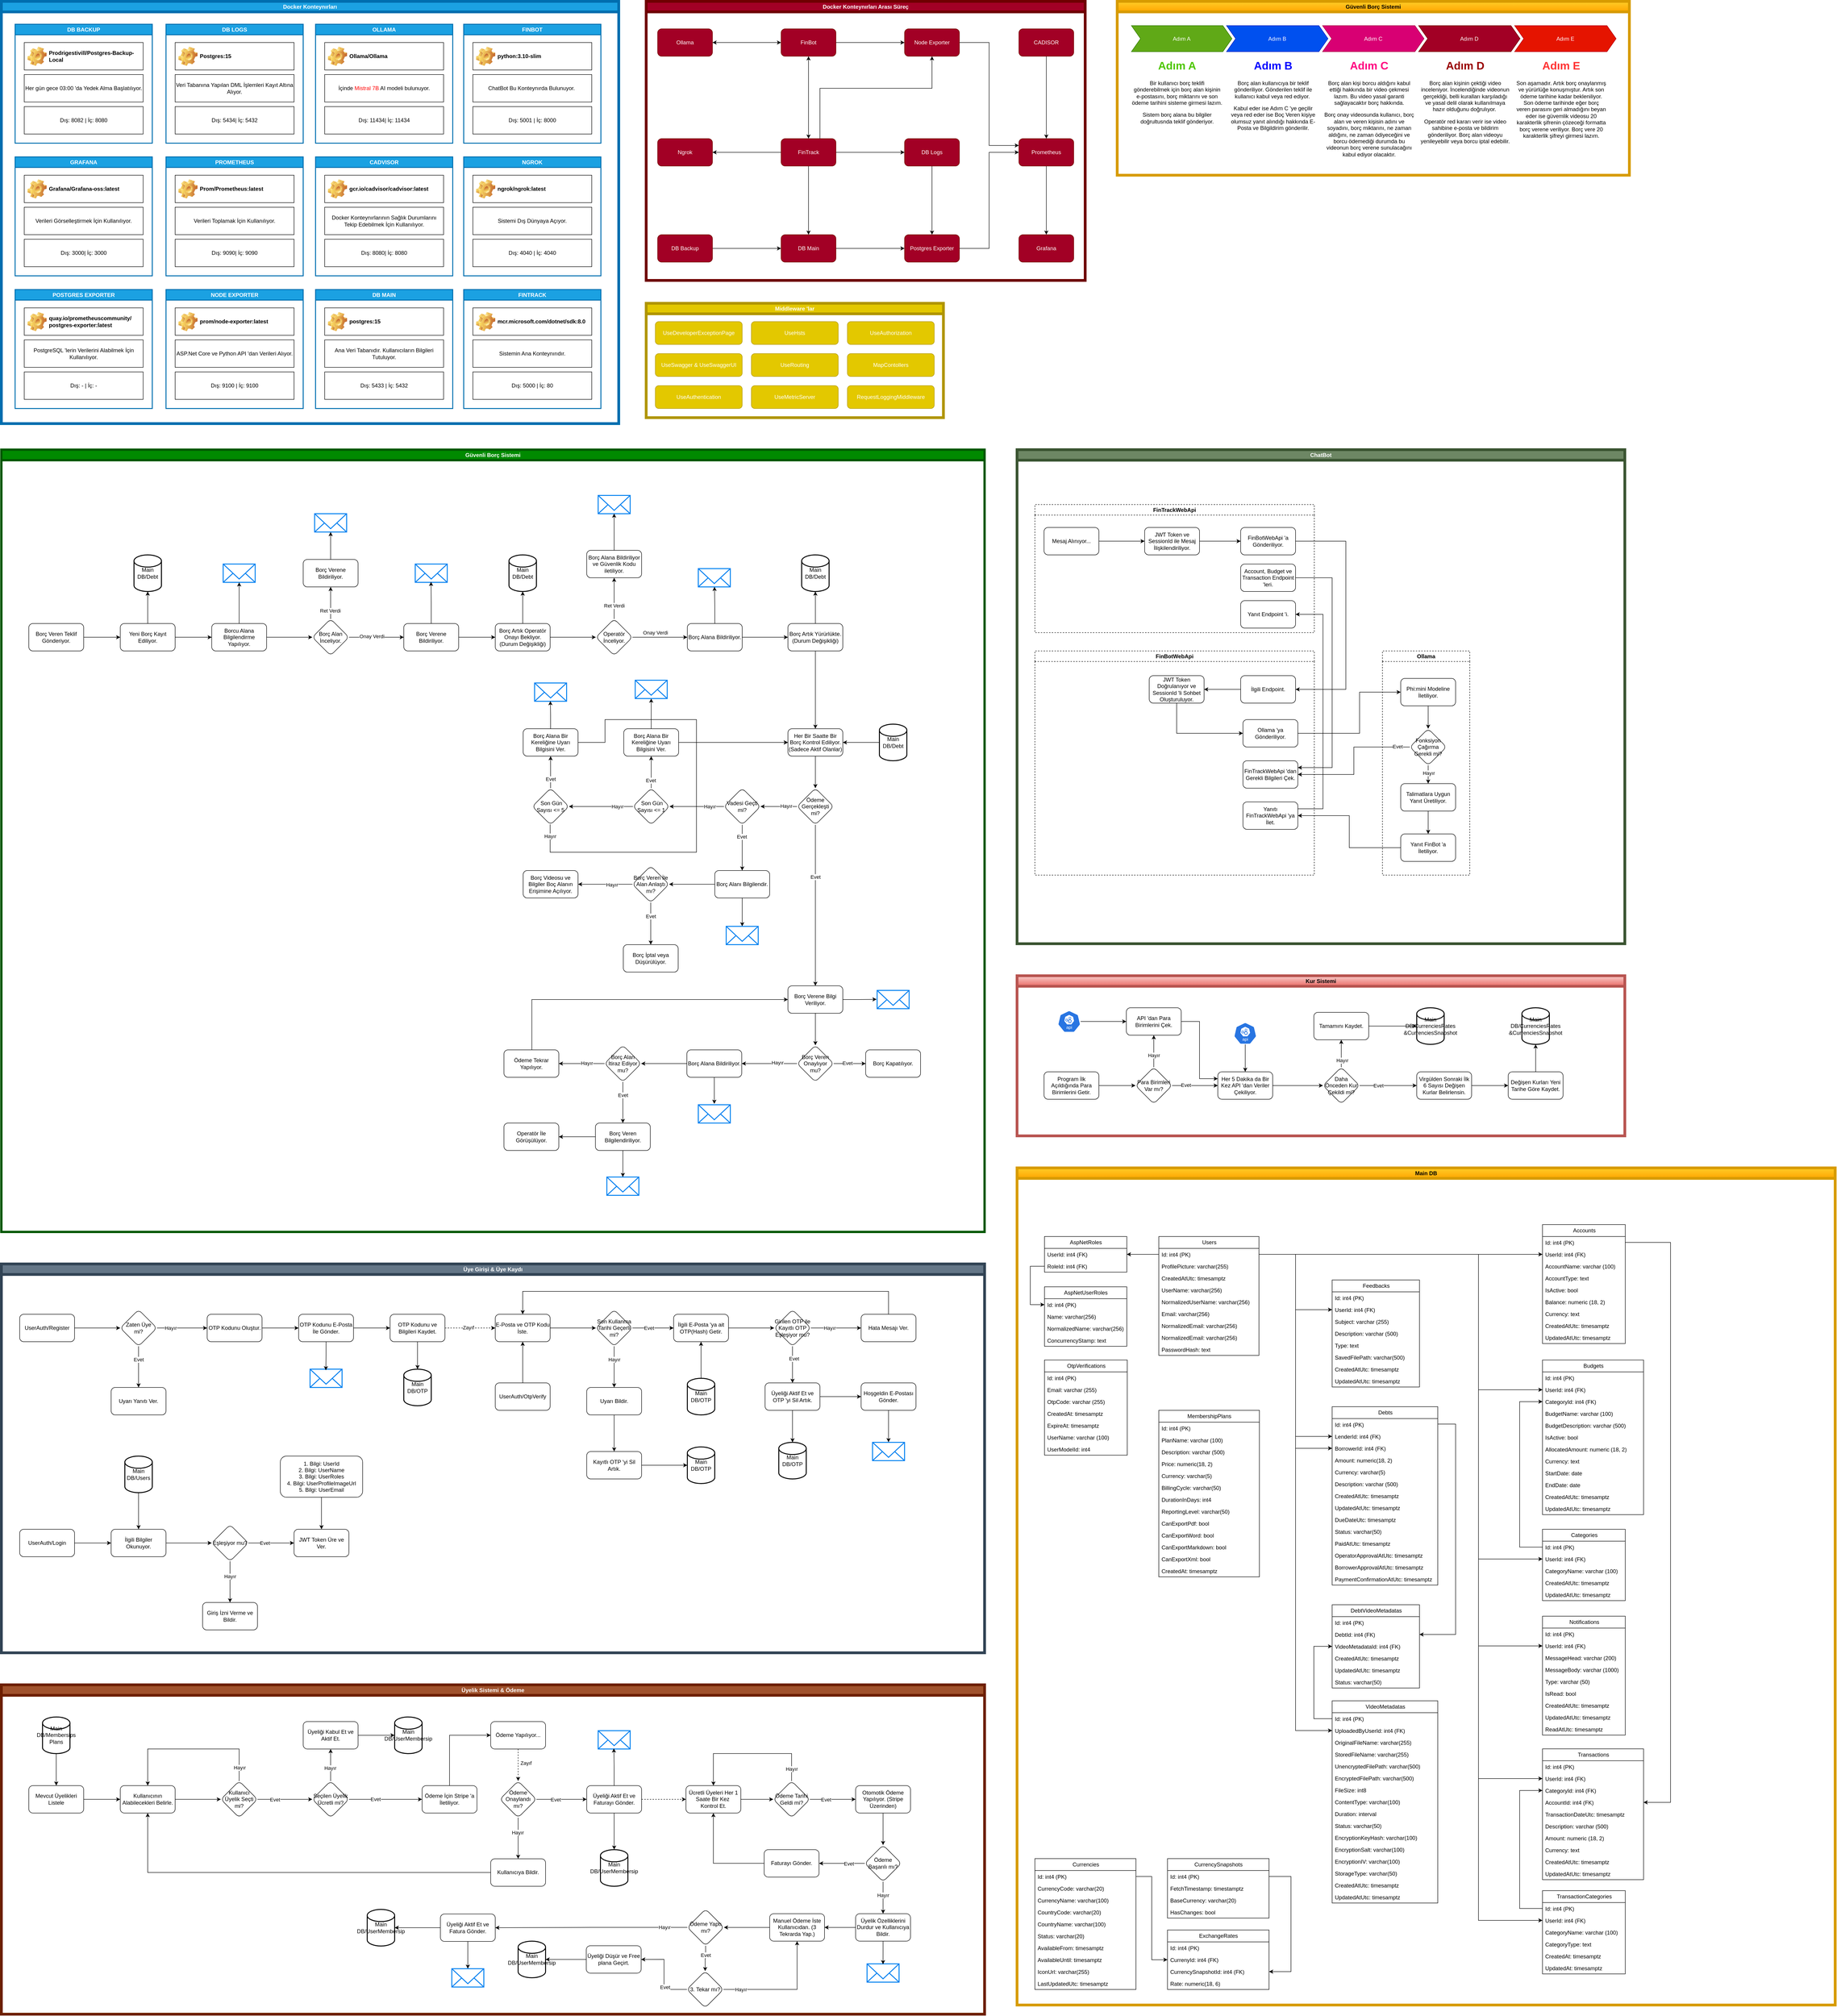 <mxfile version="28.0.4" pages="2">
  <diagram name="Main" id="F_cNteMPcVW7thhKCaWG">
    <mxGraphModel dx="2977" dy="1926" grid="1" gridSize="10" guides="1" tooltips="1" connect="1" arrows="1" fold="1" page="1" pageScale="1" pageWidth="827" pageHeight="1169" math="0" shadow="0">
      <root>
        <mxCell id="0" />
        <mxCell id="1" parent="0" />
        <mxCell id="9wSrIohfOSkvpSSXbF0D-41" value="Güvenli Borç Sistemi" style="swimlane;whiteSpace=wrap;html=1;strokeWidth=5;fillColor=#008a00;fontColor=#ffffff;strokeColor=#005700;" parent="1" vertex="1">
          <mxGeometry x="60" y="1240" width="2150" height="1710" as="geometry" />
        </mxCell>
        <mxCell id="9wSrIohfOSkvpSSXbF0D-69" value="" style="edgeStyle=orthogonalEdgeStyle;rounded=0;orthogonalLoop=1;jettySize=auto;html=1;" parent="9wSrIohfOSkvpSSXbF0D-41" source="9wSrIohfOSkvpSSXbF0D-43" target="9wSrIohfOSkvpSSXbF0D-68" edge="1">
          <mxGeometry relative="1" as="geometry" />
        </mxCell>
        <mxCell id="9wSrIohfOSkvpSSXbF0D-43" value="Borç Veren Teklif Gönderiyor." style="rounded=1;whiteSpace=wrap;html=1;" parent="9wSrIohfOSkvpSSXbF0D-41" vertex="1">
          <mxGeometry x="60" y="380" width="120" height="60" as="geometry" />
        </mxCell>
        <mxCell id="9wSrIohfOSkvpSSXbF0D-58" value="Main DB/Debt" style="strokeWidth=2;html=1;shape=mxgraph.flowchart.database;whiteSpace=wrap;" parent="9wSrIohfOSkvpSSXbF0D-41" vertex="1">
          <mxGeometry x="290" y="230" width="60" height="80" as="geometry" />
        </mxCell>
        <mxCell id="9wSrIohfOSkvpSSXbF0D-71" value="" style="edgeStyle=orthogonalEdgeStyle;rounded=0;orthogonalLoop=1;jettySize=auto;html=1;" parent="9wSrIohfOSkvpSSXbF0D-41" source="9wSrIohfOSkvpSSXbF0D-68" target="9wSrIohfOSkvpSSXbF0D-70" edge="1">
          <mxGeometry relative="1" as="geometry" />
        </mxCell>
        <mxCell id="9wSrIohfOSkvpSSXbF0D-68" value="Yeni Borç Kayıt Ediliyor." style="rounded=1;whiteSpace=wrap;html=1;" parent="9wSrIohfOSkvpSSXbF0D-41" vertex="1">
          <mxGeometry x="260" y="380" width="120" height="60" as="geometry" />
        </mxCell>
        <mxCell id="9wSrIohfOSkvpSSXbF0D-81" value="" style="edgeStyle=orthogonalEdgeStyle;rounded=0;orthogonalLoop=1;jettySize=auto;html=1;" parent="9wSrIohfOSkvpSSXbF0D-41" source="9wSrIohfOSkvpSSXbF0D-70" target="9wSrIohfOSkvpSSXbF0D-80" edge="1">
          <mxGeometry relative="1" as="geometry" />
        </mxCell>
        <mxCell id="9wSrIohfOSkvpSSXbF0D-70" value="Borcu Alana Bilgilendirme Yapılıyor." style="rounded=1;whiteSpace=wrap;html=1;" parent="9wSrIohfOSkvpSSXbF0D-41" vertex="1">
          <mxGeometry x="460" y="380" width="120" height="60" as="geometry" />
        </mxCell>
        <mxCell id="9wSrIohfOSkvpSSXbF0D-72" style="edgeStyle=orthogonalEdgeStyle;rounded=0;orthogonalLoop=1;jettySize=auto;html=1;entryX=0.5;entryY=1;entryDx=0;entryDy=0;entryPerimeter=0;" parent="9wSrIohfOSkvpSSXbF0D-41" source="9wSrIohfOSkvpSSXbF0D-68" target="9wSrIohfOSkvpSSXbF0D-58" edge="1">
          <mxGeometry relative="1" as="geometry" />
        </mxCell>
        <mxCell id="9wSrIohfOSkvpSSXbF0D-77" value="" style="html=1;verticalLabelPosition=bottom;align=center;labelBackgroundColor=#ffffff;verticalAlign=top;strokeWidth=2;strokeColor=#0080F0;shadow=0;dashed=0;shape=mxgraph.ios7.icons.mail;" parent="9wSrIohfOSkvpSSXbF0D-41" vertex="1">
          <mxGeometry x="485" y="250" width="70" height="40" as="geometry" />
        </mxCell>
        <mxCell id="9wSrIohfOSkvpSSXbF0D-78" style="edgeStyle=orthogonalEdgeStyle;rounded=0;orthogonalLoop=1;jettySize=auto;html=1;" parent="9wSrIohfOSkvpSSXbF0D-41" source="9wSrIohfOSkvpSSXbF0D-70" edge="1">
          <mxGeometry relative="1" as="geometry">
            <mxPoint x="520" y="290" as="targetPoint" />
          </mxGeometry>
        </mxCell>
        <mxCell id="9wSrIohfOSkvpSSXbF0D-83" style="edgeStyle=orthogonalEdgeStyle;rounded=0;orthogonalLoop=1;jettySize=auto;html=1;entryX=0.5;entryY=1;entryDx=0;entryDy=0;" parent="9wSrIohfOSkvpSSXbF0D-41" source="9wSrIohfOSkvpSSXbF0D-80" target="9wSrIohfOSkvpSSXbF0D-82" edge="1">
          <mxGeometry relative="1" as="geometry" />
        </mxCell>
        <mxCell id="9wSrIohfOSkvpSSXbF0D-89" value="Ret Verdi" style="edgeLabel;html=1;align=center;verticalAlign=middle;resizable=0;points=[];" parent="9wSrIohfOSkvpSSXbF0D-83" vertex="1" connectable="0">
          <mxGeometry x="-0.475" y="1" relative="1" as="geometry">
            <mxPoint as="offset" />
          </mxGeometry>
        </mxCell>
        <mxCell id="9wSrIohfOSkvpSSXbF0D-93" value="" style="edgeStyle=orthogonalEdgeStyle;rounded=0;orthogonalLoop=1;jettySize=auto;html=1;" parent="9wSrIohfOSkvpSSXbF0D-41" source="9wSrIohfOSkvpSSXbF0D-80" target="9wSrIohfOSkvpSSXbF0D-92" edge="1">
          <mxGeometry relative="1" as="geometry" />
        </mxCell>
        <mxCell id="9wSrIohfOSkvpSSXbF0D-94" value="Onay Verdi" style="edgeLabel;html=1;align=center;verticalAlign=middle;resizable=0;points=[];" parent="9wSrIohfOSkvpSSXbF0D-93" vertex="1" connectable="0">
          <mxGeometry x="-0.437" y="2" relative="1" as="geometry">
            <mxPoint x="16" as="offset" />
          </mxGeometry>
        </mxCell>
        <mxCell id="9wSrIohfOSkvpSSXbF0D-80" value="Borç Alan İnceliyor." style="rhombus;whiteSpace=wrap;html=1;rounded=1;" parent="9wSrIohfOSkvpSSXbF0D-41" vertex="1">
          <mxGeometry x="680" y="370" width="80" height="80" as="geometry" />
        </mxCell>
        <mxCell id="9wSrIohfOSkvpSSXbF0D-82" value="Borç Verene Bildiriliyor." style="whiteSpace=wrap;html=1;rounded=1;" parent="9wSrIohfOSkvpSSXbF0D-41" vertex="1">
          <mxGeometry x="660" y="240" width="120" height="60" as="geometry" />
        </mxCell>
        <mxCell id="9wSrIohfOSkvpSSXbF0D-90" value="" style="html=1;verticalLabelPosition=bottom;align=center;labelBackgroundColor=#ffffff;verticalAlign=top;strokeWidth=2;strokeColor=#0080F0;shadow=0;dashed=0;shape=mxgraph.ios7.icons.mail;" parent="9wSrIohfOSkvpSSXbF0D-41" vertex="1">
          <mxGeometry x="685" y="140" width="70" height="40" as="geometry" />
        </mxCell>
        <mxCell id="9wSrIohfOSkvpSSXbF0D-91" style="edgeStyle=orthogonalEdgeStyle;rounded=0;orthogonalLoop=1;jettySize=auto;html=1;" parent="9wSrIohfOSkvpSSXbF0D-41" source="9wSrIohfOSkvpSSXbF0D-82" edge="1">
          <mxGeometry relative="1" as="geometry">
            <mxPoint x="720" y="180" as="targetPoint" />
          </mxGeometry>
        </mxCell>
        <mxCell id="9wSrIohfOSkvpSSXbF0D-101" value="" style="edgeStyle=orthogonalEdgeStyle;rounded=0;orthogonalLoop=1;jettySize=auto;html=1;" parent="9wSrIohfOSkvpSSXbF0D-41" source="9wSrIohfOSkvpSSXbF0D-92" target="9wSrIohfOSkvpSSXbF0D-100" edge="1">
          <mxGeometry relative="1" as="geometry" />
        </mxCell>
        <mxCell id="9wSrIohfOSkvpSSXbF0D-92" value="Borç Verene Bildiriliyor." style="whiteSpace=wrap;html=1;rounded=1;" parent="9wSrIohfOSkvpSSXbF0D-41" vertex="1">
          <mxGeometry x="880" y="380" width="120" height="60" as="geometry" />
        </mxCell>
        <mxCell id="9wSrIohfOSkvpSSXbF0D-95" value="" style="html=1;verticalLabelPosition=bottom;align=center;labelBackgroundColor=#ffffff;verticalAlign=top;strokeWidth=2;strokeColor=#0080F0;shadow=0;dashed=0;shape=mxgraph.ios7.icons.mail;" parent="9wSrIohfOSkvpSSXbF0D-41" vertex="1">
          <mxGeometry x="905" y="250" width="70" height="40" as="geometry" />
        </mxCell>
        <mxCell id="9wSrIohfOSkvpSSXbF0D-96" style="edgeStyle=orthogonalEdgeStyle;rounded=0;orthogonalLoop=1;jettySize=auto;html=1;entryX=0.493;entryY=0.972;entryDx=0;entryDy=0;entryPerimeter=0;" parent="9wSrIohfOSkvpSSXbF0D-41" source="9wSrIohfOSkvpSSXbF0D-92" target="9wSrIohfOSkvpSSXbF0D-95" edge="1">
          <mxGeometry relative="1" as="geometry" />
        </mxCell>
        <mxCell id="9wSrIohfOSkvpSSXbF0D-97" value="Main DB/Debt" style="strokeWidth=2;html=1;shape=mxgraph.flowchart.database;whiteSpace=wrap;" parent="9wSrIohfOSkvpSSXbF0D-41" vertex="1">
          <mxGeometry x="1110" y="230" width="60" height="80" as="geometry" />
        </mxCell>
        <mxCell id="9wSrIohfOSkvpSSXbF0D-104" value="" style="edgeStyle=orthogonalEdgeStyle;rounded=0;orthogonalLoop=1;jettySize=auto;html=1;" parent="9wSrIohfOSkvpSSXbF0D-41" source="9wSrIohfOSkvpSSXbF0D-100" target="9wSrIohfOSkvpSSXbF0D-103" edge="1">
          <mxGeometry relative="1" as="geometry" />
        </mxCell>
        <mxCell id="9wSrIohfOSkvpSSXbF0D-100" value="Borç Artık Operatör Onayı Bekliyor.&lt;div&gt;(Durum Değişikliği)&lt;/div&gt;" style="whiteSpace=wrap;html=1;rounded=1;" parent="9wSrIohfOSkvpSSXbF0D-41" vertex="1">
          <mxGeometry x="1080" y="380" width="120" height="60" as="geometry" />
        </mxCell>
        <mxCell id="9wSrIohfOSkvpSSXbF0D-102" style="edgeStyle=orthogonalEdgeStyle;rounded=0;orthogonalLoop=1;jettySize=auto;html=1;entryX=0.5;entryY=1;entryDx=0;entryDy=0;entryPerimeter=0;" parent="9wSrIohfOSkvpSSXbF0D-41" source="9wSrIohfOSkvpSSXbF0D-100" target="9wSrIohfOSkvpSSXbF0D-97" edge="1">
          <mxGeometry relative="1" as="geometry" />
        </mxCell>
        <mxCell id="9wSrIohfOSkvpSSXbF0D-106" value="" style="edgeStyle=orthogonalEdgeStyle;rounded=0;orthogonalLoop=1;jettySize=auto;html=1;" parent="9wSrIohfOSkvpSSXbF0D-41" source="9wSrIohfOSkvpSSXbF0D-103" target="9wSrIohfOSkvpSSXbF0D-105" edge="1">
          <mxGeometry relative="1" as="geometry" />
        </mxCell>
        <mxCell id="9wSrIohfOSkvpSSXbF0D-107" value="Ret Verdi" style="edgeLabel;html=1;align=center;verticalAlign=middle;resizable=0;points=[];" parent="9wSrIohfOSkvpSSXbF0D-106" vertex="1" connectable="0">
          <mxGeometry x="-0.184" y="-1" relative="1" as="geometry">
            <mxPoint x="-1" y="7" as="offset" />
          </mxGeometry>
        </mxCell>
        <mxCell id="9wSrIohfOSkvpSSXbF0D-109" value="" style="edgeStyle=orthogonalEdgeStyle;rounded=0;orthogonalLoop=1;jettySize=auto;html=1;" parent="9wSrIohfOSkvpSSXbF0D-41" source="9wSrIohfOSkvpSSXbF0D-103" target="9wSrIohfOSkvpSSXbF0D-108" edge="1">
          <mxGeometry relative="1" as="geometry" />
        </mxCell>
        <mxCell id="9wSrIohfOSkvpSSXbF0D-110" value="Onay Verdi" style="edgeLabel;html=1;align=center;verticalAlign=middle;resizable=0;points=[];" parent="9wSrIohfOSkvpSSXbF0D-109" vertex="1" connectable="0">
          <mxGeometry x="-0.3" y="-2" relative="1" as="geometry">
            <mxPoint x="8" y="-12" as="offset" />
          </mxGeometry>
        </mxCell>
        <mxCell id="9wSrIohfOSkvpSSXbF0D-103" value="Operatör İnceliyor." style="rhombus;whiteSpace=wrap;html=1;rounded=1;" parent="9wSrIohfOSkvpSSXbF0D-41" vertex="1">
          <mxGeometry x="1300" y="370" width="80" height="80" as="geometry" />
        </mxCell>
        <mxCell id="9wSrIohfOSkvpSSXbF0D-105" value="Borç Alana Bildiriliyor ve Güvenlik Kodu iletiliyor." style="whiteSpace=wrap;html=1;rounded=1;" parent="9wSrIohfOSkvpSSXbF0D-41" vertex="1">
          <mxGeometry x="1280" y="220" width="120" height="60" as="geometry" />
        </mxCell>
        <mxCell id="9wSrIohfOSkvpSSXbF0D-117" style="edgeStyle=orthogonalEdgeStyle;rounded=0;orthogonalLoop=1;jettySize=auto;html=1;entryX=0;entryY=0.5;entryDx=0;entryDy=0;" parent="9wSrIohfOSkvpSSXbF0D-41" source="9wSrIohfOSkvpSSXbF0D-108" target="9wSrIohfOSkvpSSXbF0D-116" edge="1">
          <mxGeometry relative="1" as="geometry" />
        </mxCell>
        <mxCell id="9wSrIohfOSkvpSSXbF0D-108" value="Borç Alana Bildiriliyor." style="whiteSpace=wrap;html=1;rounded=1;" parent="9wSrIohfOSkvpSSXbF0D-41" vertex="1">
          <mxGeometry x="1500" y="380" width="120" height="60" as="geometry" />
        </mxCell>
        <mxCell id="9wSrIohfOSkvpSSXbF0D-111" value="" style="html=1;verticalLabelPosition=bottom;align=center;labelBackgroundColor=#ffffff;verticalAlign=top;strokeWidth=2;strokeColor=#0080F0;shadow=0;dashed=0;shape=mxgraph.ios7.icons.mail;" parent="9wSrIohfOSkvpSSXbF0D-41" vertex="1">
          <mxGeometry x="1305" y="100" width="70" height="40" as="geometry" />
        </mxCell>
        <mxCell id="9wSrIohfOSkvpSSXbF0D-113" style="edgeStyle=orthogonalEdgeStyle;rounded=0;orthogonalLoop=1;jettySize=auto;html=1;entryX=0.499;entryY=0.991;entryDx=0;entryDy=0;entryPerimeter=0;" parent="9wSrIohfOSkvpSSXbF0D-41" source="9wSrIohfOSkvpSSXbF0D-105" target="9wSrIohfOSkvpSSXbF0D-111" edge="1">
          <mxGeometry relative="1" as="geometry" />
        </mxCell>
        <mxCell id="9wSrIohfOSkvpSSXbF0D-114" value="" style="html=1;verticalLabelPosition=bottom;align=center;labelBackgroundColor=#ffffff;verticalAlign=top;strokeWidth=2;strokeColor=#0080F0;shadow=0;dashed=0;shape=mxgraph.ios7.icons.mail;" parent="9wSrIohfOSkvpSSXbF0D-41" vertex="1">
          <mxGeometry x="1524" y="260" width="70" height="40" as="geometry" />
        </mxCell>
        <mxCell id="9wSrIohfOSkvpSSXbF0D-115" style="edgeStyle=orthogonalEdgeStyle;rounded=0;orthogonalLoop=1;jettySize=auto;html=1;entryX=0.506;entryY=0.996;entryDx=0;entryDy=0;entryPerimeter=0;" parent="9wSrIohfOSkvpSSXbF0D-41" source="9wSrIohfOSkvpSSXbF0D-108" target="9wSrIohfOSkvpSSXbF0D-114" edge="1">
          <mxGeometry relative="1" as="geometry" />
        </mxCell>
        <mxCell id="9wSrIohfOSkvpSSXbF0D-123" value="" style="edgeStyle=orthogonalEdgeStyle;rounded=0;orthogonalLoop=1;jettySize=auto;html=1;" parent="9wSrIohfOSkvpSSXbF0D-41" source="9wSrIohfOSkvpSSXbF0D-116" target="9wSrIohfOSkvpSSXbF0D-122" edge="1">
          <mxGeometry relative="1" as="geometry" />
        </mxCell>
        <mxCell id="9wSrIohfOSkvpSSXbF0D-116" value="Borç Artık Yürürlükte.&lt;div&gt;(Durum Değişikliği)&lt;/div&gt;" style="whiteSpace=wrap;html=1;rounded=1;" parent="9wSrIohfOSkvpSSXbF0D-41" vertex="1">
          <mxGeometry x="1720" y="380" width="120" height="60" as="geometry" />
        </mxCell>
        <mxCell id="9wSrIohfOSkvpSSXbF0D-118" value="Main DB/Debt" style="strokeWidth=2;html=1;shape=mxgraph.flowchart.database;whiteSpace=wrap;" parent="9wSrIohfOSkvpSSXbF0D-41" vertex="1">
          <mxGeometry x="1750" y="230" width="60" height="80" as="geometry" />
        </mxCell>
        <mxCell id="9wSrIohfOSkvpSSXbF0D-119" style="edgeStyle=orthogonalEdgeStyle;rounded=0;orthogonalLoop=1;jettySize=auto;html=1;entryX=0.5;entryY=1;entryDx=0;entryDy=0;entryPerimeter=0;" parent="9wSrIohfOSkvpSSXbF0D-41" source="9wSrIohfOSkvpSSXbF0D-116" target="9wSrIohfOSkvpSSXbF0D-118" edge="1">
          <mxGeometry relative="1" as="geometry" />
        </mxCell>
        <mxCell id="9wSrIohfOSkvpSSXbF0D-125" value="" style="edgeStyle=orthogonalEdgeStyle;rounded=0;orthogonalLoop=1;jettySize=auto;html=1;" parent="9wSrIohfOSkvpSSXbF0D-41" source="9wSrIohfOSkvpSSXbF0D-122" target="9wSrIohfOSkvpSSXbF0D-124" edge="1">
          <mxGeometry relative="1" as="geometry" />
        </mxCell>
        <mxCell id="9wSrIohfOSkvpSSXbF0D-122" value="Her Bir Saatte Bir Borç Kontrol Ediliyor.&lt;div&gt;(Sadece Aktif Olanlar)&lt;/div&gt;" style="whiteSpace=wrap;html=1;rounded=1;" parent="9wSrIohfOSkvpSSXbF0D-41" vertex="1">
          <mxGeometry x="1720" y="610" width="120" height="60" as="geometry" />
        </mxCell>
        <mxCell id="9wSrIohfOSkvpSSXbF0D-154" value="" style="edgeStyle=orthogonalEdgeStyle;rounded=0;orthogonalLoop=1;jettySize=auto;html=1;" parent="9wSrIohfOSkvpSSXbF0D-41" source="9wSrIohfOSkvpSSXbF0D-124" target="9wSrIohfOSkvpSSXbF0D-153" edge="1">
          <mxGeometry relative="1" as="geometry" />
        </mxCell>
        <mxCell id="9wSrIohfOSkvpSSXbF0D-155" value="Evet" style="edgeLabel;html=1;align=center;verticalAlign=middle;resizable=0;points=[];" parent="9wSrIohfOSkvpSSXbF0D-154" vertex="1" connectable="0">
          <mxGeometry x="-0.284" y="-1" relative="1" as="geometry">
            <mxPoint x="1" y="-12" as="offset" />
          </mxGeometry>
        </mxCell>
        <mxCell id="9wSrIohfOSkvpSSXbF0D-187" value="" style="edgeStyle=orthogonalEdgeStyle;rounded=0;orthogonalLoop=1;jettySize=auto;html=1;" parent="9wSrIohfOSkvpSSXbF0D-41" source="9wSrIohfOSkvpSSXbF0D-124" target="9wSrIohfOSkvpSSXbF0D-186" edge="1">
          <mxGeometry relative="1" as="geometry" />
        </mxCell>
        <mxCell id="9wSrIohfOSkvpSSXbF0D-190" value="Hayır" style="edgeLabel;html=1;align=center;verticalAlign=middle;resizable=0;points=[];" parent="9wSrIohfOSkvpSSXbF0D-187" vertex="1" connectable="0">
          <mxGeometry x="-0.382" y="-1" relative="1" as="geometry">
            <mxPoint as="offset" />
          </mxGeometry>
        </mxCell>
        <mxCell id="9wSrIohfOSkvpSSXbF0D-124" value="Ödeme Gerçekleşti mi?" style="rhombus;whiteSpace=wrap;html=1;rounded=1;" parent="9wSrIohfOSkvpSSXbF0D-41" vertex="1">
          <mxGeometry x="1740" y="740" width="80" height="80" as="geometry" />
        </mxCell>
        <mxCell id="9wSrIohfOSkvpSSXbF0D-132" value="" style="edgeStyle=orthogonalEdgeStyle;rounded=0;orthogonalLoop=1;jettySize=auto;html=1;" parent="9wSrIohfOSkvpSSXbF0D-41" source="9wSrIohfOSkvpSSXbF0D-128" target="9wSrIohfOSkvpSSXbF0D-131" edge="1">
          <mxGeometry relative="1" as="geometry" />
        </mxCell>
        <mxCell id="9wSrIohfOSkvpSSXbF0D-135" value="Evet" style="edgeLabel;html=1;align=center;verticalAlign=middle;resizable=0;points=[];" parent="9wSrIohfOSkvpSSXbF0D-132" vertex="1" connectable="0">
          <mxGeometry x="-0.51" y="1" relative="1" as="geometry">
            <mxPoint as="offset" />
          </mxGeometry>
        </mxCell>
        <mxCell id="9wSrIohfOSkvpSSXbF0D-139" value="" style="edgeStyle=orthogonalEdgeStyle;rounded=0;orthogonalLoop=1;jettySize=auto;html=1;" parent="9wSrIohfOSkvpSSXbF0D-41" source="9wSrIohfOSkvpSSXbF0D-128" target="9wSrIohfOSkvpSSXbF0D-138" edge="1">
          <mxGeometry relative="1" as="geometry" />
        </mxCell>
        <mxCell id="9wSrIohfOSkvpSSXbF0D-141" value="Hayır" style="edgeLabel;html=1;align=center;verticalAlign=middle;resizable=0;points=[];" parent="9wSrIohfOSkvpSSXbF0D-139" vertex="1" connectable="0">
          <mxGeometry x="-0.513" y="1" relative="1" as="geometry">
            <mxPoint y="-1" as="offset" />
          </mxGeometry>
        </mxCell>
        <mxCell id="9wSrIohfOSkvpSSXbF0D-128" value="&amp;nbsp;Son Gün Sayısı &amp;lt;= 1" style="rhombus;whiteSpace=wrap;html=1;rounded=1;" parent="9wSrIohfOSkvpSSXbF0D-41" vertex="1">
          <mxGeometry x="1381" y="740" width="80" height="80" as="geometry" />
        </mxCell>
        <mxCell id="9wSrIohfOSkvpSSXbF0D-134" style="edgeStyle=orthogonalEdgeStyle;rounded=0;orthogonalLoop=1;jettySize=auto;html=1;" parent="9wSrIohfOSkvpSSXbF0D-41" source="9wSrIohfOSkvpSSXbF0D-131" target="9wSrIohfOSkvpSSXbF0D-133" edge="1">
          <mxGeometry relative="1" as="geometry" />
        </mxCell>
        <mxCell id="9wSrIohfOSkvpSSXbF0D-140" style="edgeStyle=orthogonalEdgeStyle;rounded=0;orthogonalLoop=1;jettySize=auto;html=1;entryX=0;entryY=0.5;entryDx=0;entryDy=0;" parent="9wSrIohfOSkvpSSXbF0D-41" source="9wSrIohfOSkvpSSXbF0D-131" target="9wSrIohfOSkvpSSXbF0D-122" edge="1">
          <mxGeometry relative="1" as="geometry" />
        </mxCell>
        <mxCell id="9wSrIohfOSkvpSSXbF0D-131" value="Borç Alana Bir Kereliğine Uyarı Bilgisini Ver." style="whiteSpace=wrap;html=1;rounded=1;" parent="9wSrIohfOSkvpSSXbF0D-41" vertex="1">
          <mxGeometry x="1361" y="610" width="120" height="60" as="geometry" />
        </mxCell>
        <mxCell id="9wSrIohfOSkvpSSXbF0D-133" value="" style="html=1;verticalLabelPosition=bottom;align=center;labelBackgroundColor=#ffffff;verticalAlign=top;strokeWidth=2;strokeColor=#0080F0;shadow=0;dashed=0;shape=mxgraph.ios7.icons.mail;" parent="9wSrIohfOSkvpSSXbF0D-41" vertex="1">
          <mxGeometry x="1386" y="504" width="70" height="40" as="geometry" />
        </mxCell>
        <mxCell id="9wSrIohfOSkvpSSXbF0D-146" style="edgeStyle=orthogonalEdgeStyle;rounded=0;orthogonalLoop=1;jettySize=auto;html=1;entryX=0.5;entryY=1;entryDx=0;entryDy=0;" parent="9wSrIohfOSkvpSSXbF0D-41" source="9wSrIohfOSkvpSSXbF0D-138" target="9wSrIohfOSkvpSSXbF0D-145" edge="1">
          <mxGeometry relative="1" as="geometry" />
        </mxCell>
        <mxCell id="9wSrIohfOSkvpSSXbF0D-150" value="Evet" style="edgeLabel;html=1;align=center;verticalAlign=middle;resizable=0;points=[];" parent="9wSrIohfOSkvpSSXbF0D-146" vertex="1" connectable="0">
          <mxGeometry x="-0.593" y="-1" relative="1" as="geometry">
            <mxPoint x="-1" y="-6" as="offset" />
          </mxGeometry>
        </mxCell>
        <mxCell id="9wSrIohfOSkvpSSXbF0D-151" style="edgeStyle=orthogonalEdgeStyle;rounded=0;orthogonalLoop=1;jettySize=auto;html=1;entryX=0;entryY=0.5;entryDx=0;entryDy=0;" parent="9wSrIohfOSkvpSSXbF0D-41" source="9wSrIohfOSkvpSSXbF0D-138" target="9wSrIohfOSkvpSSXbF0D-122" edge="1">
          <mxGeometry relative="1" as="geometry">
            <Array as="points">
              <mxPoint x="1200" y="880" />
              <mxPoint x="1520" y="880" />
              <mxPoint x="1520" y="640" />
            </Array>
          </mxGeometry>
        </mxCell>
        <mxCell id="9wSrIohfOSkvpSSXbF0D-152" value="Hayır" style="edgeLabel;html=1;align=center;verticalAlign=middle;resizable=0;points=[];" parent="9wSrIohfOSkvpSSXbF0D-151" vertex="1" connectable="0">
          <mxGeometry x="-0.937" relative="1" as="geometry">
            <mxPoint as="offset" />
          </mxGeometry>
        </mxCell>
        <mxCell id="9wSrIohfOSkvpSSXbF0D-138" value="&amp;nbsp;Son Gün Sayısı &amp;lt;= 5" style="rhombus;whiteSpace=wrap;html=1;rounded=1;" parent="9wSrIohfOSkvpSSXbF0D-41" vertex="1">
          <mxGeometry x="1161" y="740" width="80" height="80" as="geometry" />
        </mxCell>
        <mxCell id="9wSrIohfOSkvpSSXbF0D-149" style="edgeStyle=orthogonalEdgeStyle;rounded=0;orthogonalLoop=1;jettySize=auto;html=1;entryX=0;entryY=0.5;entryDx=0;entryDy=0;" parent="9wSrIohfOSkvpSSXbF0D-41" source="9wSrIohfOSkvpSSXbF0D-145" target="9wSrIohfOSkvpSSXbF0D-122" edge="1">
          <mxGeometry relative="1" as="geometry">
            <Array as="points">
              <mxPoint x="1320" y="640" />
              <mxPoint x="1320" y="590" />
              <mxPoint x="1520" y="590" />
              <mxPoint x="1520" y="640" />
            </Array>
          </mxGeometry>
        </mxCell>
        <mxCell id="9wSrIohfOSkvpSSXbF0D-145" value="Borç Alana Bir Kereliğine Uyarı Bilgisini Ver." style="whiteSpace=wrap;html=1;rounded=1;" parent="9wSrIohfOSkvpSSXbF0D-41" vertex="1">
          <mxGeometry x="1141" y="610" width="120" height="60" as="geometry" />
        </mxCell>
        <mxCell id="9wSrIohfOSkvpSSXbF0D-147" value="" style="html=1;verticalLabelPosition=bottom;align=center;labelBackgroundColor=#ffffff;verticalAlign=top;strokeWidth=2;strokeColor=#0080F0;shadow=0;dashed=0;shape=mxgraph.ios7.icons.mail;" parent="9wSrIohfOSkvpSSXbF0D-41" vertex="1">
          <mxGeometry x="1166" y="510" width="70" height="40" as="geometry" />
        </mxCell>
        <mxCell id="9wSrIohfOSkvpSSXbF0D-148" style="edgeStyle=orthogonalEdgeStyle;rounded=0;orthogonalLoop=1;jettySize=auto;html=1;entryX=0.492;entryY=0.989;entryDx=0;entryDy=0;entryPerimeter=0;" parent="9wSrIohfOSkvpSSXbF0D-41" source="9wSrIohfOSkvpSSXbF0D-145" target="9wSrIohfOSkvpSSXbF0D-147" edge="1">
          <mxGeometry relative="1" as="geometry">
            <mxPoint x="1196" y="550" as="targetPoint" />
          </mxGeometry>
        </mxCell>
        <mxCell id="9wSrIohfOSkvpSSXbF0D-161" value="" style="edgeStyle=orthogonalEdgeStyle;rounded=0;orthogonalLoop=1;jettySize=auto;html=1;" parent="9wSrIohfOSkvpSSXbF0D-41" source="9wSrIohfOSkvpSSXbF0D-153" target="9wSrIohfOSkvpSSXbF0D-160" edge="1">
          <mxGeometry relative="1" as="geometry" />
        </mxCell>
        <mxCell id="9wSrIohfOSkvpSSXbF0D-153" value="Borç Verene Bilgi Veriliyor." style="whiteSpace=wrap;html=1;rounded=1;" parent="9wSrIohfOSkvpSSXbF0D-41" vertex="1">
          <mxGeometry x="1720" y="1172" width="120" height="60" as="geometry" />
        </mxCell>
        <mxCell id="9wSrIohfOSkvpSSXbF0D-157" style="edgeStyle=orthogonalEdgeStyle;rounded=0;orthogonalLoop=1;jettySize=auto;html=1;entryX=1;entryY=0.5;entryDx=0;entryDy=0;" parent="9wSrIohfOSkvpSSXbF0D-41" source="9wSrIohfOSkvpSSXbF0D-156" target="9wSrIohfOSkvpSSXbF0D-122" edge="1">
          <mxGeometry relative="1" as="geometry" />
        </mxCell>
        <mxCell id="9wSrIohfOSkvpSSXbF0D-156" value="Main DB/Debt" style="strokeWidth=2;html=1;shape=mxgraph.flowchart.database;whiteSpace=wrap;" parent="9wSrIohfOSkvpSSXbF0D-41" vertex="1">
          <mxGeometry x="1920" y="600" width="60" height="80" as="geometry" />
        </mxCell>
        <mxCell id="9wSrIohfOSkvpSSXbF0D-158" value="" style="html=1;verticalLabelPosition=bottom;align=center;labelBackgroundColor=#ffffff;verticalAlign=top;strokeWidth=2;strokeColor=#0080F0;shadow=0;dashed=0;shape=mxgraph.ios7.icons.mail;" parent="9wSrIohfOSkvpSSXbF0D-41" vertex="1">
          <mxGeometry x="1915" y="1182" width="70" height="40" as="geometry" />
        </mxCell>
        <mxCell id="9wSrIohfOSkvpSSXbF0D-159" style="edgeStyle=orthogonalEdgeStyle;rounded=0;orthogonalLoop=1;jettySize=auto;html=1;entryX=-0.016;entryY=0.489;entryDx=0;entryDy=0;entryPerimeter=0;" parent="9wSrIohfOSkvpSSXbF0D-41" source="9wSrIohfOSkvpSSXbF0D-153" target="9wSrIohfOSkvpSSXbF0D-158" edge="1">
          <mxGeometry relative="1" as="geometry" />
        </mxCell>
        <mxCell id="9wSrIohfOSkvpSSXbF0D-163" value="" style="edgeStyle=orthogonalEdgeStyle;rounded=0;orthogonalLoop=1;jettySize=auto;html=1;" parent="9wSrIohfOSkvpSSXbF0D-41" source="9wSrIohfOSkvpSSXbF0D-160" target="9wSrIohfOSkvpSSXbF0D-162" edge="1">
          <mxGeometry relative="1" as="geometry" />
        </mxCell>
        <mxCell id="9wSrIohfOSkvpSSXbF0D-164" value="Evet" style="edgeLabel;html=1;align=center;verticalAlign=middle;resizable=0;points=[];" parent="9wSrIohfOSkvpSSXbF0D-163" vertex="1" connectable="0">
          <mxGeometry x="-0.428" y="1" relative="1" as="geometry">
            <mxPoint x="10" as="offset" />
          </mxGeometry>
        </mxCell>
        <mxCell id="9wSrIohfOSkvpSSXbF0D-166" value="" style="edgeStyle=orthogonalEdgeStyle;rounded=0;orthogonalLoop=1;jettySize=auto;html=1;" parent="9wSrIohfOSkvpSSXbF0D-41" source="9wSrIohfOSkvpSSXbF0D-160" target="9wSrIohfOSkvpSSXbF0D-165" edge="1">
          <mxGeometry relative="1" as="geometry" />
        </mxCell>
        <mxCell id="9wSrIohfOSkvpSSXbF0D-167" value="Hayır" style="edgeLabel;html=1;align=center;verticalAlign=middle;resizable=0;points=[];" parent="9wSrIohfOSkvpSSXbF0D-166" vertex="1" connectable="0">
          <mxGeometry x="-0.281" y="-2" relative="1" as="geometry">
            <mxPoint as="offset" />
          </mxGeometry>
        </mxCell>
        <mxCell id="9wSrIohfOSkvpSSXbF0D-160" value="Borç Veren Onaylıyor mu?" style="rhombus;whiteSpace=wrap;html=1;rounded=1;" parent="9wSrIohfOSkvpSSXbF0D-41" vertex="1">
          <mxGeometry x="1740" y="1302" width="80" height="80" as="geometry" />
        </mxCell>
        <mxCell id="9wSrIohfOSkvpSSXbF0D-162" value="Borç Kapatılıyor." style="whiteSpace=wrap;html=1;rounded=1;" parent="9wSrIohfOSkvpSSXbF0D-41" vertex="1">
          <mxGeometry x="1890" y="1312" width="120" height="60" as="geometry" />
        </mxCell>
        <mxCell id="9wSrIohfOSkvpSSXbF0D-173" value="" style="edgeStyle=orthogonalEdgeStyle;rounded=0;orthogonalLoop=1;jettySize=auto;html=1;" parent="9wSrIohfOSkvpSSXbF0D-41" source="9wSrIohfOSkvpSSXbF0D-165" target="9wSrIohfOSkvpSSXbF0D-172" edge="1">
          <mxGeometry relative="1" as="geometry" />
        </mxCell>
        <mxCell id="9wSrIohfOSkvpSSXbF0D-165" value="Borç Alana Bildiriliyor." style="whiteSpace=wrap;html=1;rounded=1;" parent="9wSrIohfOSkvpSSXbF0D-41" vertex="1">
          <mxGeometry x="1499" y="1312" width="120" height="60" as="geometry" />
        </mxCell>
        <mxCell id="9wSrIohfOSkvpSSXbF0D-168" value="" style="html=1;verticalLabelPosition=bottom;align=center;labelBackgroundColor=#ffffff;verticalAlign=top;strokeWidth=2;strokeColor=#0080F0;shadow=0;dashed=0;shape=mxgraph.ios7.icons.mail;" parent="9wSrIohfOSkvpSSXbF0D-41" vertex="1">
          <mxGeometry x="1524" y="1432" width="70" height="40" as="geometry" />
        </mxCell>
        <mxCell id="9wSrIohfOSkvpSSXbF0D-169" style="edgeStyle=orthogonalEdgeStyle;rounded=0;orthogonalLoop=1;jettySize=auto;html=1;" parent="9wSrIohfOSkvpSSXbF0D-41" source="9wSrIohfOSkvpSSXbF0D-165" edge="1">
          <mxGeometry relative="1" as="geometry">
            <mxPoint x="1559" y="1430" as="targetPoint" />
          </mxGeometry>
        </mxCell>
        <mxCell id="9wSrIohfOSkvpSSXbF0D-175" value="" style="edgeStyle=orthogonalEdgeStyle;rounded=0;orthogonalLoop=1;jettySize=auto;html=1;" parent="9wSrIohfOSkvpSSXbF0D-41" source="9wSrIohfOSkvpSSXbF0D-172" target="9wSrIohfOSkvpSSXbF0D-174" edge="1">
          <mxGeometry relative="1" as="geometry" />
        </mxCell>
        <mxCell id="9wSrIohfOSkvpSSXbF0D-176" value="Evet" style="edgeLabel;html=1;align=center;verticalAlign=middle;resizable=0;points=[];" parent="9wSrIohfOSkvpSSXbF0D-175" vertex="1" connectable="0">
          <mxGeometry x="-0.37" relative="1" as="geometry">
            <mxPoint as="offset" />
          </mxGeometry>
        </mxCell>
        <mxCell id="9wSrIohfOSkvpSSXbF0D-183" value="" style="edgeStyle=orthogonalEdgeStyle;rounded=0;orthogonalLoop=1;jettySize=auto;html=1;" parent="9wSrIohfOSkvpSSXbF0D-41" source="9wSrIohfOSkvpSSXbF0D-172" target="9wSrIohfOSkvpSSXbF0D-182" edge="1">
          <mxGeometry relative="1" as="geometry" />
        </mxCell>
        <mxCell id="9wSrIohfOSkvpSSXbF0D-184" value="Hayır" style="edgeLabel;html=1;align=center;verticalAlign=middle;resizable=0;points=[];" parent="9wSrIohfOSkvpSSXbF0D-183" vertex="1" connectable="0">
          <mxGeometry x="-0.194" y="-1" relative="1" as="geometry">
            <mxPoint x="1" as="offset" />
          </mxGeometry>
        </mxCell>
        <mxCell id="9wSrIohfOSkvpSSXbF0D-172" value="Borç Alan İtiraz Ediyor mu?" style="rhombus;whiteSpace=wrap;html=1;rounded=1;" parent="9wSrIohfOSkvpSSXbF0D-41" vertex="1">
          <mxGeometry x="1319" y="1302" width="80" height="80" as="geometry" />
        </mxCell>
        <mxCell id="9wSrIohfOSkvpSSXbF0D-181" value="" style="edgeStyle=orthogonalEdgeStyle;rounded=0;orthogonalLoop=1;jettySize=auto;html=1;" parent="9wSrIohfOSkvpSSXbF0D-41" source="9wSrIohfOSkvpSSXbF0D-174" target="9wSrIohfOSkvpSSXbF0D-180" edge="1">
          <mxGeometry relative="1" as="geometry" />
        </mxCell>
        <mxCell id="9wSrIohfOSkvpSSXbF0D-174" value="Borç Veren Bilgilendiriliyor." style="whiteSpace=wrap;html=1;rounded=1;" parent="9wSrIohfOSkvpSSXbF0D-41" vertex="1">
          <mxGeometry x="1299" y="1472" width="120" height="60" as="geometry" />
        </mxCell>
        <mxCell id="9wSrIohfOSkvpSSXbF0D-177" value="" style="html=1;verticalLabelPosition=bottom;align=center;labelBackgroundColor=#ffffff;verticalAlign=top;strokeWidth=2;strokeColor=#0080F0;shadow=0;dashed=0;shape=mxgraph.ios7.icons.mail;" parent="9wSrIohfOSkvpSSXbF0D-41" vertex="1">
          <mxGeometry x="1324" y="1590" width="70" height="40" as="geometry" />
        </mxCell>
        <mxCell id="9wSrIohfOSkvpSSXbF0D-179" style="edgeStyle=orthogonalEdgeStyle;rounded=0;orthogonalLoop=1;jettySize=auto;html=1;" parent="9wSrIohfOSkvpSSXbF0D-41" source="9wSrIohfOSkvpSSXbF0D-174" target="9wSrIohfOSkvpSSXbF0D-177" edge="1">
          <mxGeometry relative="1" as="geometry">
            <mxPoint x="1520" y="1502" as="targetPoint" />
          </mxGeometry>
        </mxCell>
        <mxCell id="9wSrIohfOSkvpSSXbF0D-180" value="Operatör İle Görüşülüyor." style="whiteSpace=wrap;html=1;rounded=1;" parent="9wSrIohfOSkvpSSXbF0D-41" vertex="1">
          <mxGeometry x="1099" y="1472" width="120" height="60" as="geometry" />
        </mxCell>
        <mxCell id="GOV9XOoTEDHdeHCM6VJX-1" style="edgeStyle=orthogonalEdgeStyle;rounded=0;orthogonalLoop=1;jettySize=auto;html=1;entryX=0;entryY=0.5;entryDx=0;entryDy=0;" parent="9wSrIohfOSkvpSSXbF0D-41" source="9wSrIohfOSkvpSSXbF0D-182" target="9wSrIohfOSkvpSSXbF0D-153" edge="1">
          <mxGeometry relative="1" as="geometry">
            <Array as="points">
              <mxPoint x="1160" y="1202" />
            </Array>
          </mxGeometry>
        </mxCell>
        <mxCell id="9wSrIohfOSkvpSSXbF0D-182" value="Ödeme Tekrar Yapılıyor." style="whiteSpace=wrap;html=1;rounded=1;" parent="9wSrIohfOSkvpSSXbF0D-41" vertex="1">
          <mxGeometry x="1099" y="1312" width="120" height="60" as="geometry" />
        </mxCell>
        <mxCell id="9wSrIohfOSkvpSSXbF0D-188" style="edgeStyle=orthogonalEdgeStyle;rounded=0;orthogonalLoop=1;jettySize=auto;html=1;entryX=1;entryY=0.5;entryDx=0;entryDy=0;" parent="9wSrIohfOSkvpSSXbF0D-41" source="9wSrIohfOSkvpSSXbF0D-186" target="9wSrIohfOSkvpSSXbF0D-128" edge="1">
          <mxGeometry relative="1" as="geometry" />
        </mxCell>
        <mxCell id="9wSrIohfOSkvpSSXbF0D-189" value="Hayır" style="edgeLabel;html=1;align=center;verticalAlign=middle;resizable=0;points=[];" parent="9wSrIohfOSkvpSSXbF0D-188" vertex="1" connectable="0">
          <mxGeometry x="-0.483" relative="1" as="geometry">
            <mxPoint as="offset" />
          </mxGeometry>
        </mxCell>
        <mxCell id="9wSrIohfOSkvpSSXbF0D-192" value="" style="edgeStyle=orthogonalEdgeStyle;rounded=0;orthogonalLoop=1;jettySize=auto;html=1;" parent="9wSrIohfOSkvpSSXbF0D-41" source="9wSrIohfOSkvpSSXbF0D-186" target="9wSrIohfOSkvpSSXbF0D-191" edge="1">
          <mxGeometry relative="1" as="geometry" />
        </mxCell>
        <mxCell id="9wSrIohfOSkvpSSXbF0D-193" value="Evet" style="edgeLabel;html=1;align=center;verticalAlign=middle;resizable=0;points=[];" parent="9wSrIohfOSkvpSSXbF0D-192" vertex="1" connectable="0">
          <mxGeometry x="-0.494" y="-1" relative="1" as="geometry">
            <mxPoint as="offset" />
          </mxGeometry>
        </mxCell>
        <mxCell id="9wSrIohfOSkvpSSXbF0D-186" value="Vadesi Geçti mi?" style="rhombus;whiteSpace=wrap;html=1;rounded=1;" parent="9wSrIohfOSkvpSSXbF0D-41" vertex="1">
          <mxGeometry x="1580" y="740" width="80" height="80" as="geometry" />
        </mxCell>
        <mxCell id="9wSrIohfOSkvpSSXbF0D-195" style="edgeStyle=orthogonalEdgeStyle;rounded=0;orthogonalLoop=1;jettySize=auto;html=1;" parent="9wSrIohfOSkvpSSXbF0D-41" source="9wSrIohfOSkvpSSXbF0D-191" target="9wSrIohfOSkvpSSXbF0D-194" edge="1">
          <mxGeometry relative="1" as="geometry" />
        </mxCell>
        <mxCell id="9wSrIohfOSkvpSSXbF0D-199" value="" style="edgeStyle=orthogonalEdgeStyle;rounded=0;orthogonalLoop=1;jettySize=auto;html=1;" parent="9wSrIohfOSkvpSSXbF0D-41" source="9wSrIohfOSkvpSSXbF0D-191" target="9wSrIohfOSkvpSSXbF0D-198" edge="1">
          <mxGeometry relative="1" as="geometry" />
        </mxCell>
        <mxCell id="9wSrIohfOSkvpSSXbF0D-191" value="Borç Alanı Bilgilendir." style="whiteSpace=wrap;html=1;rounded=1;" parent="9wSrIohfOSkvpSSXbF0D-41" vertex="1">
          <mxGeometry x="1560" y="920" width="120" height="60" as="geometry" />
        </mxCell>
        <mxCell id="9wSrIohfOSkvpSSXbF0D-194" value="" style="html=1;verticalLabelPosition=bottom;align=center;labelBackgroundColor=#ffffff;verticalAlign=top;strokeWidth=2;strokeColor=#0080F0;shadow=0;dashed=0;shape=mxgraph.ios7.icons.mail;" parent="9wSrIohfOSkvpSSXbF0D-41" vertex="1">
          <mxGeometry x="1585" y="1042" width="70" height="40" as="geometry" />
        </mxCell>
        <mxCell id="GOV9XOoTEDHdeHCM6VJX-3" value="" style="edgeStyle=orthogonalEdgeStyle;rounded=0;orthogonalLoop=1;jettySize=auto;html=1;" parent="9wSrIohfOSkvpSSXbF0D-41" source="9wSrIohfOSkvpSSXbF0D-198" target="GOV9XOoTEDHdeHCM6VJX-2" edge="1">
          <mxGeometry relative="1" as="geometry" />
        </mxCell>
        <mxCell id="GOV9XOoTEDHdeHCM6VJX-4" value="Evet" style="edgeLabel;html=1;align=center;verticalAlign=middle;resizable=0;points=[];" parent="GOV9XOoTEDHdeHCM6VJX-3" vertex="1" connectable="0">
          <mxGeometry x="-0.348" relative="1" as="geometry">
            <mxPoint as="offset" />
          </mxGeometry>
        </mxCell>
        <mxCell id="GOV9XOoTEDHdeHCM6VJX-6" value="" style="edgeStyle=orthogonalEdgeStyle;rounded=0;orthogonalLoop=1;jettySize=auto;html=1;" parent="9wSrIohfOSkvpSSXbF0D-41" source="9wSrIohfOSkvpSSXbF0D-198" target="GOV9XOoTEDHdeHCM6VJX-5" edge="1">
          <mxGeometry relative="1" as="geometry" />
        </mxCell>
        <mxCell id="GOV9XOoTEDHdeHCM6VJX-7" value="Hayır" style="edgeLabel;html=1;align=center;verticalAlign=middle;resizable=0;points=[];" parent="GOV9XOoTEDHdeHCM6VJX-6" vertex="1" connectable="0">
          <mxGeometry x="-0.246" y="1" relative="1" as="geometry">
            <mxPoint as="offset" />
          </mxGeometry>
        </mxCell>
        <mxCell id="9wSrIohfOSkvpSSXbF0D-198" value="Borç Veren İle Alan Anlaştı mı?" style="rhombus;whiteSpace=wrap;html=1;rounded=1;" parent="9wSrIohfOSkvpSSXbF0D-41" vertex="1">
          <mxGeometry x="1380" y="910" width="80" height="80" as="geometry" />
        </mxCell>
        <mxCell id="GOV9XOoTEDHdeHCM6VJX-2" value="Borç İptal veya Düşürülüyor." style="whiteSpace=wrap;html=1;rounded=1;" parent="9wSrIohfOSkvpSSXbF0D-41" vertex="1">
          <mxGeometry x="1360" y="1082" width="120" height="60" as="geometry" />
        </mxCell>
        <mxCell id="GOV9XOoTEDHdeHCM6VJX-5" value="Borç Videosu ve Bilgiler Boç Alanın Erişimine Açılıyor." style="whiteSpace=wrap;html=1;rounded=1;" parent="9wSrIohfOSkvpSSXbF0D-41" vertex="1">
          <mxGeometry x="1141" y="920" width="120" height="60" as="geometry" />
        </mxCell>
        <mxCell id="GOV9XOoTEDHdeHCM6VJX-8" value="Docker Konteynırları" style="swimlane;whiteSpace=wrap;html=1;fillColor=#1ba1e2;fontColor=#ffffff;strokeColor=#006EAF;strokeWidth=6;" parent="1" vertex="1">
          <mxGeometry x="60" y="260" width="1350" height="923" as="geometry" />
        </mxCell>
        <mxCell id="uLf1NyaE8kQjEsYFEN10-30" style="edgeStyle=orthogonalEdgeStyle;rounded=0;orthogonalLoop=1;jettySize=auto;html=1;entryX=0;entryY=0.5;entryDx=0;entryDy=0;strokeWidth=2;" parent="GOV9XOoTEDHdeHCM6VJX-8" edge="1">
          <mxGeometry relative="1" as="geometry">
            <Array as="points">
              <mxPoint x="364" y="860" />
              <mxPoint x="534" y="860" />
              <mxPoint x="534" y="373" />
            </Array>
            <mxPoint x="364.0" y="811" as="sourcePoint" />
          </mxGeometry>
        </mxCell>
        <mxCell id="0xvHVzgdwgzjU9yiEtFY-11" value="DB BACKUP" style="swimlane;whiteSpace=wrap;html=1;fillColor=#1ba1e2;fontColor=#ffffff;strokeColor=#006EAF;strokeWidth=2;" parent="GOV9XOoTEDHdeHCM6VJX-8" vertex="1">
          <mxGeometry x="30" y="50" width="300" height="260" as="geometry" />
        </mxCell>
        <mxCell id="GOV9XOoTEDHdeHCM6VJX-9" value="Prodrigestivill/Postgres-Backup-Local" style="label;whiteSpace=wrap;html=1;image=img/clipart/Gear_128x128.png;rounded=0;" parent="0xvHVzgdwgzjU9yiEtFY-11" vertex="1">
          <mxGeometry x="20" y="40" width="260" height="60" as="geometry" />
        </mxCell>
        <mxCell id="GOV9XOoTEDHdeHCM6VJX-22" value="Her gün gece 03:00 &#39;da Yedek Alma Başlatılıyor." style="rounded=0;whiteSpace=wrap;html=1;" parent="0xvHVzgdwgzjU9yiEtFY-11" vertex="1">
          <mxGeometry x="20" y="110" width="260" height="60" as="geometry" />
        </mxCell>
        <mxCell id="GOV9XOoTEDHdeHCM6VJX-26" value="Dış: 8082 | İç: 8080" style="rounded=0;whiteSpace=wrap;html=1;" parent="0xvHVzgdwgzjU9yiEtFY-11" vertex="1">
          <mxGeometry x="20" y="180" width="260" height="60" as="geometry" />
        </mxCell>
        <mxCell id="GOV9XOoTEDHdeHCM6VJX-27" value="DB LOGS" style="swimlane;whiteSpace=wrap;html=1;fillColor=#1ba1e2;fontColor=#ffffff;strokeColor=#006EAF;strokeWidth=2;" parent="GOV9XOoTEDHdeHCM6VJX-8" vertex="1">
          <mxGeometry x="360" y="50" width="300" height="260" as="geometry" />
        </mxCell>
        <mxCell id="GOV9XOoTEDHdeHCM6VJX-28" value="Postgres:15" style="label;whiteSpace=wrap;html=1;image=img/clipart/Gear_128x128.png;rounded=0;" parent="GOV9XOoTEDHdeHCM6VJX-27" vertex="1">
          <mxGeometry x="20" y="40" width="260" height="60" as="geometry" />
        </mxCell>
        <mxCell id="GOV9XOoTEDHdeHCM6VJX-29" value="Veri Tabanına Yapılan DML İşlemleri Kayıt Altına Alıyor." style="rounded=0;whiteSpace=wrap;html=1;" parent="GOV9XOoTEDHdeHCM6VJX-27" vertex="1">
          <mxGeometry x="20" y="110" width="260" height="60" as="geometry" />
        </mxCell>
        <mxCell id="GOV9XOoTEDHdeHCM6VJX-30" value="Dış: 5434| İç: 5432" style="rounded=0;whiteSpace=wrap;html=1;" parent="GOV9XOoTEDHdeHCM6VJX-27" vertex="1">
          <mxGeometry x="20" y="180" width="260" height="60" as="geometry" />
        </mxCell>
        <mxCell id="GOV9XOoTEDHdeHCM6VJX-31" value="OLLAMA" style="swimlane;whiteSpace=wrap;html=1;fillColor=#1ba1e2;fontColor=#ffffff;strokeColor=#006EAF;strokeWidth=2;" parent="GOV9XOoTEDHdeHCM6VJX-8" vertex="1">
          <mxGeometry x="687" y="50" width="300" height="260" as="geometry" />
        </mxCell>
        <mxCell id="GOV9XOoTEDHdeHCM6VJX-32" value="Ollama/Ollama" style="label;whiteSpace=wrap;html=1;image=img/clipart/Gear_128x128.png;rounded=0;" parent="GOV9XOoTEDHdeHCM6VJX-31" vertex="1">
          <mxGeometry x="20" y="40" width="260" height="60" as="geometry" />
        </mxCell>
        <mxCell id="GOV9XOoTEDHdeHCM6VJX-33" value="İçinde &lt;font style=&quot;color: rgb(255, 0, 0);&quot;&gt;Mistral&lt;/font&gt;&lt;font style=&quot;color: rgb(255, 0, 0);&quot;&gt;&amp;nbsp;7B&lt;/font&gt; AI modeli bulunuyor." style="rounded=0;whiteSpace=wrap;html=1;" parent="GOV9XOoTEDHdeHCM6VJX-31" vertex="1">
          <mxGeometry x="20" y="110" width="260" height="60" as="geometry" />
        </mxCell>
        <mxCell id="GOV9XOoTEDHdeHCM6VJX-34" value="Dış: 11434| İç: 11434" style="rounded=0;whiteSpace=wrap;html=1;" parent="GOV9XOoTEDHdeHCM6VJX-31" vertex="1">
          <mxGeometry x="20" y="180" width="260" height="60" as="geometry" />
        </mxCell>
        <mxCell id="GOV9XOoTEDHdeHCM6VJX-35" value="GRAFANA" style="swimlane;whiteSpace=wrap;html=1;fillColor=#1ba1e2;fontColor=#ffffff;strokeColor=#006EAF;strokeWidth=2;" parent="GOV9XOoTEDHdeHCM6VJX-8" vertex="1">
          <mxGeometry x="30" y="340" width="300" height="260" as="geometry" />
        </mxCell>
        <mxCell id="GOV9XOoTEDHdeHCM6VJX-36" value="Grafana/Grafana-oss:latest" style="label;whiteSpace=wrap;html=1;image=img/clipart/Gear_128x128.png;rounded=0;" parent="GOV9XOoTEDHdeHCM6VJX-35" vertex="1">
          <mxGeometry x="20" y="40" width="260" height="60" as="geometry" />
        </mxCell>
        <mxCell id="GOV9XOoTEDHdeHCM6VJX-37" value="Verileri Görselleştirmek İçin Kullanılıyor." style="rounded=0;whiteSpace=wrap;html=1;" parent="GOV9XOoTEDHdeHCM6VJX-35" vertex="1">
          <mxGeometry x="20" y="110" width="260" height="60" as="geometry" />
        </mxCell>
        <mxCell id="GOV9XOoTEDHdeHCM6VJX-38" value="Dış: 3000| İç: 3000" style="rounded=0;whiteSpace=wrap;html=1;" parent="GOV9XOoTEDHdeHCM6VJX-35" vertex="1">
          <mxGeometry x="20" y="180" width="260" height="60" as="geometry" />
        </mxCell>
        <mxCell id="GOV9XOoTEDHdeHCM6VJX-39" value="PROMETHEUS" style="swimlane;whiteSpace=wrap;html=1;fillColor=#1ba1e2;fontColor=#ffffff;strokeColor=#006EAF;strokeWidth=2;" parent="GOV9XOoTEDHdeHCM6VJX-8" vertex="1">
          <mxGeometry x="360" y="340" width="300" height="260" as="geometry" />
        </mxCell>
        <mxCell id="GOV9XOoTEDHdeHCM6VJX-40" value="Prom/Prometheus:latest" style="label;whiteSpace=wrap;html=1;image=img/clipart/Gear_128x128.png;rounded=0;" parent="GOV9XOoTEDHdeHCM6VJX-39" vertex="1">
          <mxGeometry x="20" y="40" width="260" height="60" as="geometry" />
        </mxCell>
        <mxCell id="GOV9XOoTEDHdeHCM6VJX-41" value="Verileri Toplamak İçin Kullanılıyor." style="rounded=0;whiteSpace=wrap;html=1;" parent="GOV9XOoTEDHdeHCM6VJX-39" vertex="1">
          <mxGeometry x="20" y="110" width="260" height="60" as="geometry" />
        </mxCell>
        <mxCell id="GOV9XOoTEDHdeHCM6VJX-42" value="Dış: 9090| İç: 9090" style="rounded=0;whiteSpace=wrap;html=1;" parent="GOV9XOoTEDHdeHCM6VJX-39" vertex="1">
          <mxGeometry x="20" y="180" width="260" height="60" as="geometry" />
        </mxCell>
        <mxCell id="GOV9XOoTEDHdeHCM6VJX-43" value="CADVISOR" style="swimlane;whiteSpace=wrap;html=1;fillColor=#1ba1e2;fontColor=#ffffff;strokeColor=#006EAF;strokeWidth=2;" parent="GOV9XOoTEDHdeHCM6VJX-8" vertex="1">
          <mxGeometry x="687" y="340" width="300" height="260" as="geometry" />
        </mxCell>
        <mxCell id="GOV9XOoTEDHdeHCM6VJX-44" value="gcr.io/cadvisor/cadvisor:latest" style="label;whiteSpace=wrap;html=1;image=img/clipart/Gear_128x128.png;rounded=0;" parent="GOV9XOoTEDHdeHCM6VJX-43" vertex="1">
          <mxGeometry x="20" y="40" width="260" height="60" as="geometry" />
        </mxCell>
        <mxCell id="GOV9XOoTEDHdeHCM6VJX-45" value="Docker Konteynırlarının Sağlık Durumlarını Tekip Edebilmek İçin Kullanılıyor." style="rounded=0;whiteSpace=wrap;html=1;" parent="GOV9XOoTEDHdeHCM6VJX-43" vertex="1">
          <mxGeometry x="20" y="110" width="260" height="60" as="geometry" />
        </mxCell>
        <mxCell id="GOV9XOoTEDHdeHCM6VJX-46" value="Dış: 8080| İç: 8080" style="rounded=0;whiteSpace=wrap;html=1;" parent="GOV9XOoTEDHdeHCM6VJX-43" vertex="1">
          <mxGeometry x="20" y="180" width="260" height="60" as="geometry" />
        </mxCell>
        <mxCell id="GOV9XOoTEDHdeHCM6VJX-47" value="POSTGRES EXPORTER" style="swimlane;whiteSpace=wrap;html=1;fillColor=#1ba1e2;fontColor=#ffffff;strokeColor=#006EAF;strokeWidth=2;" parent="GOV9XOoTEDHdeHCM6VJX-8" vertex="1">
          <mxGeometry x="30" y="630" width="300" height="260" as="geometry" />
        </mxCell>
        <mxCell id="GOV9XOoTEDHdeHCM6VJX-48" value="quay.io/prometheuscommunity/&lt;div&gt;postgres-exporter:latest&lt;/div&gt;" style="label;whiteSpace=wrap;html=1;image=img/clipart/Gear_128x128.png;rounded=0;" parent="GOV9XOoTEDHdeHCM6VJX-47" vertex="1">
          <mxGeometry x="20" y="40" width="260" height="60" as="geometry" />
        </mxCell>
        <mxCell id="GOV9XOoTEDHdeHCM6VJX-49" value="PostgreSQL &#39;lerin Verilerini Alabilmek İçin Kullanılıyor." style="rounded=0;whiteSpace=wrap;html=1;" parent="GOV9XOoTEDHdeHCM6VJX-47" vertex="1">
          <mxGeometry x="20" y="110" width="260" height="60" as="geometry" />
        </mxCell>
        <mxCell id="GOV9XOoTEDHdeHCM6VJX-50" value="Dış: - | İç: -" style="rounded=0;whiteSpace=wrap;html=1;" parent="GOV9XOoTEDHdeHCM6VJX-47" vertex="1">
          <mxGeometry x="20" y="180" width="260" height="60" as="geometry" />
        </mxCell>
        <mxCell id="GOV9XOoTEDHdeHCM6VJX-51" value="NODE EXPORTER" style="swimlane;whiteSpace=wrap;html=1;fillColor=#1ba1e2;fontColor=#ffffff;strokeColor=#006EAF;strokeWidth=2;" parent="GOV9XOoTEDHdeHCM6VJX-8" vertex="1">
          <mxGeometry x="360" y="630" width="300" height="260" as="geometry" />
        </mxCell>
        <mxCell id="GOV9XOoTEDHdeHCM6VJX-52" value="prom/node-exporter:latest" style="label;whiteSpace=wrap;html=1;image=img/clipart/Gear_128x128.png;rounded=0;" parent="GOV9XOoTEDHdeHCM6VJX-51" vertex="1">
          <mxGeometry x="20" y="40" width="260" height="60" as="geometry" />
        </mxCell>
        <mxCell id="GOV9XOoTEDHdeHCM6VJX-53" value="ASP.Net Core ve Python API &#39;dan Verileri Alıyor." style="rounded=0;whiteSpace=wrap;html=1;" parent="GOV9XOoTEDHdeHCM6VJX-51" vertex="1">
          <mxGeometry x="20" y="110" width="260" height="60" as="geometry" />
        </mxCell>
        <mxCell id="GOV9XOoTEDHdeHCM6VJX-54" value="Dış: 9100 | İç: 9100" style="rounded=0;whiteSpace=wrap;html=1;" parent="GOV9XOoTEDHdeHCM6VJX-51" vertex="1">
          <mxGeometry x="20" y="180" width="260" height="60" as="geometry" />
        </mxCell>
        <mxCell id="GOV9XOoTEDHdeHCM6VJX-55" value="DB MAIN" style="swimlane;whiteSpace=wrap;html=1;fillColor=#1ba1e2;fontColor=#ffffff;strokeColor=#006EAF;strokeWidth=2;" parent="GOV9XOoTEDHdeHCM6VJX-8" vertex="1">
          <mxGeometry x="687" y="630" width="300" height="260" as="geometry" />
        </mxCell>
        <mxCell id="GOV9XOoTEDHdeHCM6VJX-56" value="postgres:15" style="label;whiteSpace=wrap;html=1;image=img/clipart/Gear_128x128.png;rounded=0;" parent="GOV9XOoTEDHdeHCM6VJX-55" vertex="1">
          <mxGeometry x="20" y="40" width="260" height="60" as="geometry" />
        </mxCell>
        <mxCell id="GOV9XOoTEDHdeHCM6VJX-57" value="Ana Veri Tabanıdır. Kullanıcıların Bilgileri Tutuluyor." style="rounded=0;whiteSpace=wrap;html=1;" parent="GOV9XOoTEDHdeHCM6VJX-55" vertex="1">
          <mxGeometry x="20" y="110" width="260" height="60" as="geometry" />
        </mxCell>
        <mxCell id="GOV9XOoTEDHdeHCM6VJX-58" value="Dış: 5433 | İç: 5432" style="rounded=0;whiteSpace=wrap;html=1;" parent="GOV9XOoTEDHdeHCM6VJX-55" vertex="1">
          <mxGeometry x="20" y="180" width="260" height="60" as="geometry" />
        </mxCell>
        <mxCell id="GOV9XOoTEDHdeHCM6VJX-59" value="FINBOT" style="swimlane;whiteSpace=wrap;html=1;fillColor=#1ba1e2;fontColor=#ffffff;strokeColor=#006EAF;strokeWidth=2;" parent="GOV9XOoTEDHdeHCM6VJX-8" vertex="1">
          <mxGeometry x="1011" y="50" width="300" height="260" as="geometry" />
        </mxCell>
        <mxCell id="GOV9XOoTEDHdeHCM6VJX-60" value="python:3.10-slim" style="label;whiteSpace=wrap;html=1;image=img/clipart/Gear_128x128.png;rounded=0;" parent="GOV9XOoTEDHdeHCM6VJX-59" vertex="1">
          <mxGeometry x="20" y="40" width="260" height="60" as="geometry" />
        </mxCell>
        <mxCell id="GOV9XOoTEDHdeHCM6VJX-61" value="ChatBot Bu Konteynırda Bulunuyor.&amp;nbsp;" style="rounded=0;whiteSpace=wrap;html=1;" parent="GOV9XOoTEDHdeHCM6VJX-59" vertex="1">
          <mxGeometry x="20" y="110" width="260" height="60" as="geometry" />
        </mxCell>
        <mxCell id="GOV9XOoTEDHdeHCM6VJX-62" value="Dış: 5001 | İç: 8000" style="rounded=0;whiteSpace=wrap;html=1;" parent="GOV9XOoTEDHdeHCM6VJX-59" vertex="1">
          <mxGeometry x="20" y="180" width="260" height="60" as="geometry" />
        </mxCell>
        <mxCell id="GOV9XOoTEDHdeHCM6VJX-63" value="NGROK" style="swimlane;whiteSpace=wrap;html=1;fillColor=#1ba1e2;fontColor=#ffffff;strokeColor=#006EAF;strokeWidth=2;" parent="GOV9XOoTEDHdeHCM6VJX-8" vertex="1">
          <mxGeometry x="1011" y="340" width="300" height="260" as="geometry" />
        </mxCell>
        <mxCell id="GOV9XOoTEDHdeHCM6VJX-64" value="ngrok/ngrok:latest" style="label;whiteSpace=wrap;html=1;image=img/clipart/Gear_128x128.png;rounded=0;" parent="GOV9XOoTEDHdeHCM6VJX-63" vertex="1">
          <mxGeometry x="20" y="40" width="260" height="60" as="geometry" />
        </mxCell>
        <mxCell id="GOV9XOoTEDHdeHCM6VJX-65" value="Sistemi Dış Dünyaya Açıyor." style="rounded=0;whiteSpace=wrap;html=1;" parent="GOV9XOoTEDHdeHCM6VJX-63" vertex="1">
          <mxGeometry x="20" y="110" width="260" height="60" as="geometry" />
        </mxCell>
        <mxCell id="GOV9XOoTEDHdeHCM6VJX-66" value="Dış: 4040 | İç: 4040" style="rounded=0;whiteSpace=wrap;html=1;" parent="GOV9XOoTEDHdeHCM6VJX-63" vertex="1">
          <mxGeometry x="20" y="180" width="260" height="60" as="geometry" />
        </mxCell>
        <mxCell id="GOV9XOoTEDHdeHCM6VJX-67" value="FINTRACK" style="swimlane;whiteSpace=wrap;html=1;fillColor=#1ba1e2;fontColor=#ffffff;strokeColor=#006EAF;strokeWidth=2;" parent="GOV9XOoTEDHdeHCM6VJX-8" vertex="1">
          <mxGeometry x="1011" y="630" width="300" height="260" as="geometry" />
        </mxCell>
        <mxCell id="GOV9XOoTEDHdeHCM6VJX-68" value="mcr.microsoft.com/dotnet/sdk:8.0" style="label;whiteSpace=wrap;html=1;image=img/clipart/Gear_128x128.png;rounded=0;" parent="GOV9XOoTEDHdeHCM6VJX-67" vertex="1">
          <mxGeometry x="20" y="40" width="260" height="60" as="geometry" />
        </mxCell>
        <mxCell id="GOV9XOoTEDHdeHCM6VJX-69" value="Sistemin Ana Konteynırıdır." style="rounded=0;whiteSpace=wrap;html=1;" parent="GOV9XOoTEDHdeHCM6VJX-67" vertex="1">
          <mxGeometry x="20" y="110" width="260" height="60" as="geometry" />
        </mxCell>
        <mxCell id="GOV9XOoTEDHdeHCM6VJX-70" value="Dış: 5000 | İç: 80" style="rounded=0;whiteSpace=wrap;html=1;" parent="GOV9XOoTEDHdeHCM6VJX-67" vertex="1">
          <mxGeometry x="20" y="180" width="260" height="60" as="geometry" />
        </mxCell>
        <mxCell id="GOV9XOoTEDHdeHCM6VJX-71" value="Docker Konteynırları Arası Süreç" style="swimlane;whiteSpace=wrap;html=1;fillColor=#a20025;fontColor=#ffffff;strokeColor=#6F0000;strokeWidth=6;" parent="1" vertex="1">
          <mxGeometry x="1470" y="260" width="960" height="610" as="geometry" />
        </mxCell>
        <mxCell id="GOV9XOoTEDHdeHCM6VJX-72" value="Ngrok" style="rounded=1;whiteSpace=wrap;html=1;fillColor=#a20025;fontColor=#ffffff;strokeColor=#6F0000;" parent="GOV9XOoTEDHdeHCM6VJX-71" vertex="1">
          <mxGeometry x="25" y="300" width="120" height="60" as="geometry" />
        </mxCell>
        <mxCell id="GOV9XOoTEDHdeHCM6VJX-98" style="edgeStyle=orthogonalEdgeStyle;rounded=0;orthogonalLoop=1;jettySize=auto;html=1;entryX=0.5;entryY=0;entryDx=0;entryDy=0;" parent="GOV9XOoTEDHdeHCM6VJX-71" source="GOV9XOoTEDHdeHCM6VJX-73" target="GOV9XOoTEDHdeHCM6VJX-90" edge="1">
          <mxGeometry relative="1" as="geometry" />
        </mxCell>
        <mxCell id="GOV9XOoTEDHdeHCM6VJX-73" value="DB Logs" style="rounded=1;whiteSpace=wrap;html=1;fillColor=#a20025;fontColor=#ffffff;strokeColor=#6F0000;" parent="GOV9XOoTEDHdeHCM6VJX-71" vertex="1">
          <mxGeometry x="565" y="300" width="120" height="60" as="geometry" />
        </mxCell>
        <mxCell id="GOV9XOoTEDHdeHCM6VJX-100" style="edgeStyle=orthogonalEdgeStyle;rounded=0;orthogonalLoop=1;jettySize=auto;html=1;entryX=0.5;entryY=0;entryDx=0;entryDy=0;" parent="GOV9XOoTEDHdeHCM6VJX-71" source="GOV9XOoTEDHdeHCM6VJX-74" target="GOV9XOoTEDHdeHCM6VJX-88" edge="1">
          <mxGeometry relative="1" as="geometry" />
        </mxCell>
        <mxCell id="GOV9XOoTEDHdeHCM6VJX-74" value="Prometheus" style="rounded=1;whiteSpace=wrap;html=1;fillColor=#a20025;fontColor=#ffffff;strokeColor=#6F0000;" parent="GOV9XOoTEDHdeHCM6VJX-71" vertex="1">
          <mxGeometry x="815" y="300" width="120" height="60" as="geometry" />
        </mxCell>
        <mxCell id="GOV9XOoTEDHdeHCM6VJX-91" style="edgeStyle=orthogonalEdgeStyle;rounded=0;orthogonalLoop=1;jettySize=auto;html=1;entryX=1;entryY=0.5;entryDx=0;entryDy=0;" parent="GOV9XOoTEDHdeHCM6VJX-71" source="GOV9XOoTEDHdeHCM6VJX-75" target="GOV9XOoTEDHdeHCM6VJX-72" edge="1">
          <mxGeometry relative="1" as="geometry" />
        </mxCell>
        <mxCell id="GOV9XOoTEDHdeHCM6VJX-92" style="edgeStyle=orthogonalEdgeStyle;rounded=0;orthogonalLoop=1;jettySize=auto;html=1;entryX=0.5;entryY=0;entryDx=0;entryDy=0;" parent="GOV9XOoTEDHdeHCM6VJX-71" source="GOV9XOoTEDHdeHCM6VJX-75" target="GOV9XOoTEDHdeHCM6VJX-76" edge="1">
          <mxGeometry relative="1" as="geometry" />
        </mxCell>
        <mxCell id="GOV9XOoTEDHdeHCM6VJX-97" style="edgeStyle=orthogonalEdgeStyle;rounded=0;orthogonalLoop=1;jettySize=auto;html=1;entryX=0;entryY=0.5;entryDx=0;entryDy=0;" parent="GOV9XOoTEDHdeHCM6VJX-71" source="GOV9XOoTEDHdeHCM6VJX-75" target="GOV9XOoTEDHdeHCM6VJX-73" edge="1">
          <mxGeometry relative="1" as="geometry" />
        </mxCell>
        <mxCell id="GOV9XOoTEDHdeHCM6VJX-104" style="edgeStyle=orthogonalEdgeStyle;rounded=0;orthogonalLoop=1;jettySize=auto;html=1;entryX=0.5;entryY=1;entryDx=0;entryDy=0;" parent="GOV9XOoTEDHdeHCM6VJX-71" source="GOV9XOoTEDHdeHCM6VJX-75" target="GOV9XOoTEDHdeHCM6VJX-89" edge="1">
          <mxGeometry relative="1" as="geometry">
            <Array as="points">
              <mxPoint x="380" y="190" />
              <mxPoint x="625" y="190" />
            </Array>
          </mxGeometry>
        </mxCell>
        <mxCell id="GOV9XOoTEDHdeHCM6VJX-75" value="FinTrack" style="rounded=1;whiteSpace=wrap;html=1;fillColor=#a20025;fontColor=#ffffff;strokeColor=#6F0000;" parent="GOV9XOoTEDHdeHCM6VJX-71" vertex="1">
          <mxGeometry x="295" y="300" width="120" height="60" as="geometry" />
        </mxCell>
        <mxCell id="GOV9XOoTEDHdeHCM6VJX-95" style="edgeStyle=orthogonalEdgeStyle;rounded=0;orthogonalLoop=1;jettySize=auto;html=1;entryX=0;entryY=0.5;entryDx=0;entryDy=0;" parent="GOV9XOoTEDHdeHCM6VJX-71" source="GOV9XOoTEDHdeHCM6VJX-76" target="GOV9XOoTEDHdeHCM6VJX-90" edge="1">
          <mxGeometry relative="1" as="geometry" />
        </mxCell>
        <mxCell id="GOV9XOoTEDHdeHCM6VJX-76" value="DB Main" style="rounded=1;whiteSpace=wrap;html=1;fillColor=#a20025;fontColor=#ffffff;strokeColor=#6F0000;" parent="GOV9XOoTEDHdeHCM6VJX-71" vertex="1">
          <mxGeometry x="295" y="510" width="120" height="60" as="geometry" />
        </mxCell>
        <mxCell id="GOV9XOoTEDHdeHCM6VJX-93" style="edgeStyle=orthogonalEdgeStyle;rounded=0;orthogonalLoop=1;jettySize=auto;html=1;entryX=0.5;entryY=0;entryDx=0;entryDy=0;startArrow=classic;startFill=1;" parent="GOV9XOoTEDHdeHCM6VJX-71" source="GOV9XOoTEDHdeHCM6VJX-77" target="GOV9XOoTEDHdeHCM6VJX-75" edge="1">
          <mxGeometry relative="1" as="geometry" />
        </mxCell>
        <mxCell id="GOV9XOoTEDHdeHCM6VJX-103" style="edgeStyle=orthogonalEdgeStyle;rounded=0;orthogonalLoop=1;jettySize=auto;html=1;entryX=0;entryY=0.5;entryDx=0;entryDy=0;" parent="GOV9XOoTEDHdeHCM6VJX-71" source="GOV9XOoTEDHdeHCM6VJX-77" target="GOV9XOoTEDHdeHCM6VJX-89" edge="1">
          <mxGeometry relative="1" as="geometry" />
        </mxCell>
        <mxCell id="GOV9XOoTEDHdeHCM6VJX-77" value="FinBot" style="rounded=1;whiteSpace=wrap;html=1;fillColor=#a20025;fontColor=#ffffff;strokeColor=#6F0000;" parent="GOV9XOoTEDHdeHCM6VJX-71" vertex="1">
          <mxGeometry x="295" y="60" width="120" height="60" as="geometry" />
        </mxCell>
        <mxCell id="GOV9XOoTEDHdeHCM6VJX-101" style="edgeStyle=orthogonalEdgeStyle;rounded=0;orthogonalLoop=1;jettySize=auto;html=1;entryX=0;entryY=0.5;entryDx=0;entryDy=0;startArrow=classic;startFill=1;" parent="GOV9XOoTEDHdeHCM6VJX-71" source="GOV9XOoTEDHdeHCM6VJX-85" target="GOV9XOoTEDHdeHCM6VJX-77" edge="1">
          <mxGeometry relative="1" as="geometry" />
        </mxCell>
        <mxCell id="GOV9XOoTEDHdeHCM6VJX-85" value="Ollama" style="rounded=1;whiteSpace=wrap;html=1;fillColor=#a20025;fontColor=#ffffff;strokeColor=#6F0000;" parent="GOV9XOoTEDHdeHCM6VJX-71" vertex="1">
          <mxGeometry x="25" y="60" width="120" height="60" as="geometry" />
        </mxCell>
        <mxCell id="GOV9XOoTEDHdeHCM6VJX-99" style="edgeStyle=orthogonalEdgeStyle;rounded=0;orthogonalLoop=1;jettySize=auto;html=1;entryX=0.5;entryY=0;entryDx=0;entryDy=0;" parent="GOV9XOoTEDHdeHCM6VJX-71" source="GOV9XOoTEDHdeHCM6VJX-86" target="GOV9XOoTEDHdeHCM6VJX-74" edge="1">
          <mxGeometry relative="1" as="geometry" />
        </mxCell>
        <mxCell id="GOV9XOoTEDHdeHCM6VJX-86" value="CADISOR" style="rounded=1;whiteSpace=wrap;html=1;fillColor=#a20025;fontColor=#ffffff;strokeColor=#6F0000;" parent="GOV9XOoTEDHdeHCM6VJX-71" vertex="1">
          <mxGeometry x="815" y="60" width="120" height="60" as="geometry" />
        </mxCell>
        <mxCell id="GOV9XOoTEDHdeHCM6VJX-106" style="edgeStyle=orthogonalEdgeStyle;rounded=0;orthogonalLoop=1;jettySize=auto;html=1;entryX=0;entryY=0.5;entryDx=0;entryDy=0;" parent="GOV9XOoTEDHdeHCM6VJX-71" source="GOV9XOoTEDHdeHCM6VJX-87" target="GOV9XOoTEDHdeHCM6VJX-76" edge="1">
          <mxGeometry relative="1" as="geometry" />
        </mxCell>
        <mxCell id="GOV9XOoTEDHdeHCM6VJX-87" value="DB Backup" style="rounded=1;whiteSpace=wrap;html=1;fillColor=#a20025;fontColor=#ffffff;strokeColor=#6F0000;" parent="GOV9XOoTEDHdeHCM6VJX-71" vertex="1">
          <mxGeometry x="25" y="510" width="120" height="60" as="geometry" />
        </mxCell>
        <mxCell id="GOV9XOoTEDHdeHCM6VJX-88" value="Grafana" style="rounded=1;whiteSpace=wrap;html=1;fillColor=#a20025;fontColor=#ffffff;strokeColor=#6F0000;" parent="GOV9XOoTEDHdeHCM6VJX-71" vertex="1">
          <mxGeometry x="815" y="510" width="120" height="60" as="geometry" />
        </mxCell>
        <mxCell id="GOV9XOoTEDHdeHCM6VJX-105" style="edgeStyle=orthogonalEdgeStyle;rounded=0;orthogonalLoop=1;jettySize=auto;html=1;entryX=0;entryY=0.25;entryDx=0;entryDy=0;" parent="GOV9XOoTEDHdeHCM6VJX-71" source="GOV9XOoTEDHdeHCM6VJX-89" target="GOV9XOoTEDHdeHCM6VJX-74" edge="1">
          <mxGeometry relative="1" as="geometry" />
        </mxCell>
        <mxCell id="GOV9XOoTEDHdeHCM6VJX-89" value="Node Exporter" style="rounded=1;whiteSpace=wrap;html=1;fillColor=#a20025;fontColor=#ffffff;strokeColor=#6F0000;" parent="GOV9XOoTEDHdeHCM6VJX-71" vertex="1">
          <mxGeometry x="565" y="60" width="120" height="60" as="geometry" />
        </mxCell>
        <mxCell id="GOV9XOoTEDHdeHCM6VJX-96" style="edgeStyle=orthogonalEdgeStyle;rounded=0;orthogonalLoop=1;jettySize=auto;html=1;entryX=0;entryY=0.5;entryDx=0;entryDy=0;" parent="GOV9XOoTEDHdeHCM6VJX-71" source="GOV9XOoTEDHdeHCM6VJX-90" target="GOV9XOoTEDHdeHCM6VJX-74" edge="1">
          <mxGeometry relative="1" as="geometry" />
        </mxCell>
        <mxCell id="GOV9XOoTEDHdeHCM6VJX-90" value="Postgres Exporter" style="rounded=1;whiteSpace=wrap;html=1;fillColor=#a20025;fontColor=#ffffff;strokeColor=#6F0000;" parent="GOV9XOoTEDHdeHCM6VJX-71" vertex="1">
          <mxGeometry x="565" y="510" width="120" height="60" as="geometry" />
        </mxCell>
        <mxCell id="GOV9XOoTEDHdeHCM6VJX-108" value="&lt;font color=&quot;#ffffff&quot;&gt;Middleware &#39;lar&lt;/font&gt;" style="swimlane;whiteSpace=wrap;html=1;strokeWidth=6;fillColor=#e3c800;fontColor=#000000;strokeColor=#B09500;labelBorderColor=none;" parent="1" vertex="1">
          <mxGeometry x="1470" y="920" width="650" height="250" as="geometry" />
        </mxCell>
        <mxCell id="GOV9XOoTEDHdeHCM6VJX-117" value="UseDeveloperExceptionPage" style="rounded=1;whiteSpace=wrap;html=1;fillColor=#e3c800;fontColor=#FFFFFF;strokeColor=#B09500;" parent="GOV9XOoTEDHdeHCM6VJX-108" vertex="1">
          <mxGeometry x="20" y="40" width="190" height="50" as="geometry" />
        </mxCell>
        <mxCell id="GOV9XOoTEDHdeHCM6VJX-120" value="UseSwagger &amp;amp; UseSwaggerUI" style="rounded=1;whiteSpace=wrap;html=1;fillColor=#e3c800;fontColor=#FFFFFF;strokeColor=#B09500;" parent="GOV9XOoTEDHdeHCM6VJX-108" vertex="1">
          <mxGeometry x="20" y="110" width="190" height="50" as="geometry" />
        </mxCell>
        <mxCell id="GOV9XOoTEDHdeHCM6VJX-122" value="UseHsts" style="rounded=1;whiteSpace=wrap;html=1;fillColor=#e3c800;fontColor=#FFFFFF;strokeColor=#B09500;" parent="GOV9XOoTEDHdeHCM6VJX-108" vertex="1">
          <mxGeometry x="230" y="40" width="190" height="50" as="geometry" />
        </mxCell>
        <mxCell id="GOV9XOoTEDHdeHCM6VJX-123" value="UseRouting" style="rounded=1;whiteSpace=wrap;html=1;fillColor=#e3c800;fontColor=#FFFFFF;strokeColor=#B09500;" parent="GOV9XOoTEDHdeHCM6VJX-108" vertex="1">
          <mxGeometry x="230" y="110" width="190" height="50" as="geometry" />
        </mxCell>
        <mxCell id="GOV9XOoTEDHdeHCM6VJX-124" value="UseAuthentication" style="rounded=1;whiteSpace=wrap;html=1;fillColor=#e3c800;fontColor=#FFFFFF;strokeColor=#B09500;" parent="GOV9XOoTEDHdeHCM6VJX-108" vertex="1">
          <mxGeometry x="20" y="180" width="190" height="50" as="geometry" />
        </mxCell>
        <mxCell id="GOV9XOoTEDHdeHCM6VJX-125" value="UseAuthorization" style="rounded=1;whiteSpace=wrap;html=1;fillColor=#e3c800;fontColor=#FFFFFF;strokeColor=#B09500;" parent="GOV9XOoTEDHdeHCM6VJX-108" vertex="1">
          <mxGeometry x="440" y="40" width="190" height="50" as="geometry" />
        </mxCell>
        <mxCell id="GOV9XOoTEDHdeHCM6VJX-126" value="MapContollers" style="rounded=1;whiteSpace=wrap;html=1;fillColor=#e3c800;fontColor=#FFFFFF;strokeColor=#B09500;" parent="GOV9XOoTEDHdeHCM6VJX-108" vertex="1">
          <mxGeometry x="440" y="110" width="190" height="50" as="geometry" />
        </mxCell>
        <mxCell id="GOV9XOoTEDHdeHCM6VJX-127" value="UseMetricServer" style="rounded=1;whiteSpace=wrap;html=1;fillColor=#e3c800;fontColor=#FFFFFF;strokeColor=#B09500;" parent="GOV9XOoTEDHdeHCM6VJX-108" vertex="1">
          <mxGeometry x="230" y="180" width="190" height="50" as="geometry" />
        </mxCell>
        <mxCell id="GOV9XOoTEDHdeHCM6VJX-130" value="RequestLoggingMiddleware" style="rounded=1;whiteSpace=wrap;html=1;fillColor=#e3c800;fontColor=#FFFFFF;strokeColor=#B09500;" parent="GOV9XOoTEDHdeHCM6VJX-108" vertex="1">
          <mxGeometry x="440" y="180" width="190" height="50" as="geometry" />
        </mxCell>
        <mxCell id="GOV9XOoTEDHdeHCM6VJX-131" value="Üye Girişi &amp;amp; Üye Kaydı" style="swimlane;whiteSpace=wrap;html=1;fillColor=#647687;fontColor=#ffffff;strokeColor=#314354;strokeWidth=6;" parent="1" vertex="1">
          <mxGeometry x="60" y="3020" width="2150" height="850" as="geometry" />
        </mxCell>
        <mxCell id="GOV9XOoTEDHdeHCM6VJX-134" value="" style="edgeStyle=orthogonalEdgeStyle;rounded=0;orthogonalLoop=1;jettySize=auto;html=1;" parent="GOV9XOoTEDHdeHCM6VJX-131" source="GOV9XOoTEDHdeHCM6VJX-132" target="GOV9XOoTEDHdeHCM6VJX-133" edge="1">
          <mxGeometry relative="1" as="geometry" />
        </mxCell>
        <mxCell id="GOV9XOoTEDHdeHCM6VJX-132" value="UserAuth/Register" style="rounded=1;whiteSpace=wrap;html=1;" parent="GOV9XOoTEDHdeHCM6VJX-131" vertex="1">
          <mxGeometry x="40" y="110" width="120" height="60" as="geometry" />
        </mxCell>
        <mxCell id="GOV9XOoTEDHdeHCM6VJX-138" value="" style="edgeStyle=orthogonalEdgeStyle;rounded=0;orthogonalLoop=1;jettySize=auto;html=1;" parent="GOV9XOoTEDHdeHCM6VJX-131" source="GOV9XOoTEDHdeHCM6VJX-133" target="GOV9XOoTEDHdeHCM6VJX-137" edge="1">
          <mxGeometry relative="1" as="geometry" />
        </mxCell>
        <mxCell id="GOV9XOoTEDHdeHCM6VJX-139" value="Hayır" style="edgeLabel;html=1;align=center;verticalAlign=middle;resizable=0;points=[];" parent="GOV9XOoTEDHdeHCM6VJX-138" vertex="1" connectable="0">
          <mxGeometry x="-0.463" relative="1" as="geometry">
            <mxPoint as="offset" />
          </mxGeometry>
        </mxCell>
        <mxCell id="GOV9XOoTEDHdeHCM6VJX-141" value="" style="edgeStyle=orthogonalEdgeStyle;rounded=0;orthogonalLoop=1;jettySize=auto;html=1;" parent="GOV9XOoTEDHdeHCM6VJX-131" source="GOV9XOoTEDHdeHCM6VJX-133" target="GOV9XOoTEDHdeHCM6VJX-140" edge="1">
          <mxGeometry relative="1" as="geometry" />
        </mxCell>
        <mxCell id="GOV9XOoTEDHdeHCM6VJX-142" value="Evet" style="edgeLabel;html=1;align=center;verticalAlign=middle;resizable=0;points=[];" parent="GOV9XOoTEDHdeHCM6VJX-141" vertex="1" connectable="0">
          <mxGeometry x="-0.367" relative="1" as="geometry">
            <mxPoint as="offset" />
          </mxGeometry>
        </mxCell>
        <mxCell id="GOV9XOoTEDHdeHCM6VJX-133" value="Zaten Üye mi?" style="rhombus;whiteSpace=wrap;html=1;rounded=1;" parent="GOV9XOoTEDHdeHCM6VJX-131" vertex="1">
          <mxGeometry x="260" y="100" width="80" height="80" as="geometry" />
        </mxCell>
        <mxCell id="GOV9XOoTEDHdeHCM6VJX-144" value="" style="edgeStyle=orthogonalEdgeStyle;rounded=0;orthogonalLoop=1;jettySize=auto;html=1;" parent="GOV9XOoTEDHdeHCM6VJX-131" source="GOV9XOoTEDHdeHCM6VJX-137" target="GOV9XOoTEDHdeHCM6VJX-143" edge="1">
          <mxGeometry relative="1" as="geometry" />
        </mxCell>
        <mxCell id="GOV9XOoTEDHdeHCM6VJX-137" value="OTP Kodunu Oluştur." style="whiteSpace=wrap;html=1;rounded=1;" parent="GOV9XOoTEDHdeHCM6VJX-131" vertex="1">
          <mxGeometry x="450" y="110" width="120" height="60" as="geometry" />
        </mxCell>
        <mxCell id="GOV9XOoTEDHdeHCM6VJX-140" value="Uyarı Yanıtı Ver." style="whiteSpace=wrap;html=1;rounded=1;" parent="GOV9XOoTEDHdeHCM6VJX-131" vertex="1">
          <mxGeometry x="240" y="270" width="120" height="60" as="geometry" />
        </mxCell>
        <mxCell id="GOV9XOoTEDHdeHCM6VJX-148" value="" style="edgeStyle=orthogonalEdgeStyle;rounded=0;orthogonalLoop=1;jettySize=auto;html=1;" parent="GOV9XOoTEDHdeHCM6VJX-131" source="GOV9XOoTEDHdeHCM6VJX-143" target="GOV9XOoTEDHdeHCM6VJX-147" edge="1">
          <mxGeometry relative="1" as="geometry" />
        </mxCell>
        <mxCell id="GOV9XOoTEDHdeHCM6VJX-143" value="OTP Kodunu E-Posta İle Gönder." style="whiteSpace=wrap;html=1;rounded=1;" parent="GOV9XOoTEDHdeHCM6VJX-131" vertex="1">
          <mxGeometry x="650" y="110" width="120" height="60" as="geometry" />
        </mxCell>
        <mxCell id="GOV9XOoTEDHdeHCM6VJX-145" value="" style="html=1;verticalLabelPosition=bottom;align=center;labelBackgroundColor=#ffffff;verticalAlign=top;strokeWidth=2;strokeColor=#0080F0;shadow=0;dashed=0;shape=mxgraph.ios7.icons.mail;" parent="GOV9XOoTEDHdeHCM6VJX-131" vertex="1">
          <mxGeometry x="675" y="230" width="70" height="40" as="geometry" />
        </mxCell>
        <mxCell id="GOV9XOoTEDHdeHCM6VJX-146" style="edgeStyle=orthogonalEdgeStyle;rounded=0;orthogonalLoop=1;jettySize=auto;html=1;entryX=0.494;entryY=0.065;entryDx=0;entryDy=0;entryPerimeter=0;" parent="GOV9XOoTEDHdeHCM6VJX-131" source="GOV9XOoTEDHdeHCM6VJX-143" target="GOV9XOoTEDHdeHCM6VJX-145" edge="1">
          <mxGeometry relative="1" as="geometry" />
        </mxCell>
        <mxCell id="GOV9XOoTEDHdeHCM6VJX-176" style="edgeStyle=orthogonalEdgeStyle;rounded=0;orthogonalLoop=1;jettySize=auto;html=1;entryX=0;entryY=0.5;entryDx=0;entryDy=0;dashed=1;" parent="GOV9XOoTEDHdeHCM6VJX-131" source="GOV9XOoTEDHdeHCM6VJX-147" target="GOV9XOoTEDHdeHCM6VJX-171" edge="1">
          <mxGeometry relative="1" as="geometry" />
        </mxCell>
        <mxCell id="GOV9XOoTEDHdeHCM6VJX-182" value="Zayıf" style="edgeLabel;html=1;align=center;verticalAlign=middle;resizable=0;points=[];" parent="GOV9XOoTEDHdeHCM6VJX-176" vertex="1" connectable="0">
          <mxGeometry x="-0.086" y="1" relative="1" as="geometry">
            <mxPoint as="offset" />
          </mxGeometry>
        </mxCell>
        <mxCell id="GOV9XOoTEDHdeHCM6VJX-147" value="OTP Kodunu ve Bilgileri Kaydet." style="whiteSpace=wrap;html=1;rounded=1;" parent="GOV9XOoTEDHdeHCM6VJX-131" vertex="1">
          <mxGeometry x="850" y="110" width="120" height="60" as="geometry" />
        </mxCell>
        <mxCell id="GOV9XOoTEDHdeHCM6VJX-149" value="Main DB/OTP" style="strokeWidth=2;html=1;shape=mxgraph.flowchart.database;whiteSpace=wrap;" parent="GOV9XOoTEDHdeHCM6VJX-131" vertex="1">
          <mxGeometry x="880" y="230" width="60" height="80" as="geometry" />
        </mxCell>
        <mxCell id="GOV9XOoTEDHdeHCM6VJX-150" style="edgeStyle=orthogonalEdgeStyle;rounded=0;orthogonalLoop=1;jettySize=auto;html=1;entryX=0.5;entryY=0;entryDx=0;entryDy=0;entryPerimeter=0;" parent="GOV9XOoTEDHdeHCM6VJX-131" source="GOV9XOoTEDHdeHCM6VJX-147" target="GOV9XOoTEDHdeHCM6VJX-149" edge="1">
          <mxGeometry relative="1" as="geometry" />
        </mxCell>
        <mxCell id="GOV9XOoTEDHdeHCM6VJX-159" value="Main DB/OTP" style="strokeWidth=2;html=1;shape=mxgraph.flowchart.database;whiteSpace=wrap;" parent="GOV9XOoTEDHdeHCM6VJX-131" vertex="1">
          <mxGeometry x="1500" y="250" width="60" height="80" as="geometry" />
        </mxCell>
        <mxCell id="GOV9XOoTEDHdeHCM6VJX-154" value="UserAuth/OtpVerify" style="rounded=1;whiteSpace=wrap;html=1;" parent="GOV9XOoTEDHdeHCM6VJX-131" vertex="1">
          <mxGeometry x="1080" y="260" width="120" height="60" as="geometry" />
        </mxCell>
        <mxCell id="GOV9XOoTEDHdeHCM6VJX-172" value="" style="edgeStyle=orthogonalEdgeStyle;rounded=0;orthogonalLoop=1;jettySize=auto;html=1;" parent="GOV9XOoTEDHdeHCM6VJX-131" source="GOV9XOoTEDHdeHCM6VJX-154" target="GOV9XOoTEDHdeHCM6VJX-171" edge="1">
          <mxGeometry relative="1" as="geometry" />
        </mxCell>
        <mxCell id="GOV9XOoTEDHdeHCM6VJX-162" value="" style="edgeStyle=orthogonalEdgeStyle;rounded=0;orthogonalLoop=1;jettySize=auto;html=1;" parent="GOV9XOoTEDHdeHCM6VJX-131" source="GOV9XOoTEDHdeHCM6VJX-157" target="GOV9XOoTEDHdeHCM6VJX-161" edge="1">
          <mxGeometry relative="1" as="geometry" />
        </mxCell>
        <mxCell id="GOV9XOoTEDHdeHCM6VJX-157" value="İlgili E-Posta &#39;ya ait OTP(Hash) Getir." style="rounded=1;whiteSpace=wrap;html=1;" parent="GOV9XOoTEDHdeHCM6VJX-131" vertex="1">
          <mxGeometry x="1470" y="110" width="120" height="60" as="geometry" />
        </mxCell>
        <mxCell id="GOV9XOoTEDHdeHCM6VJX-160" style="edgeStyle=orthogonalEdgeStyle;rounded=0;orthogonalLoop=1;jettySize=auto;html=1;entryX=0.5;entryY=1;entryDx=0;entryDy=0;" parent="GOV9XOoTEDHdeHCM6VJX-131" source="GOV9XOoTEDHdeHCM6VJX-159" target="GOV9XOoTEDHdeHCM6VJX-157" edge="1">
          <mxGeometry relative="1" as="geometry" />
        </mxCell>
        <mxCell id="GOV9XOoTEDHdeHCM6VJX-164" value="" style="edgeStyle=orthogonalEdgeStyle;rounded=0;orthogonalLoop=1;jettySize=auto;html=1;" parent="GOV9XOoTEDHdeHCM6VJX-131" source="GOV9XOoTEDHdeHCM6VJX-161" target="GOV9XOoTEDHdeHCM6VJX-163" edge="1">
          <mxGeometry relative="1" as="geometry" />
        </mxCell>
        <mxCell id="GOV9XOoTEDHdeHCM6VJX-165" value="Evet" style="edgeLabel;html=1;align=center;verticalAlign=middle;resizable=0;points=[];" parent="GOV9XOoTEDHdeHCM6VJX-164" vertex="1" connectable="0">
          <mxGeometry x="-0.34" y="3" relative="1" as="geometry">
            <mxPoint as="offset" />
          </mxGeometry>
        </mxCell>
        <mxCell id="GOV9XOoTEDHdeHCM6VJX-167" value="" style="edgeStyle=orthogonalEdgeStyle;rounded=0;orthogonalLoop=1;jettySize=auto;html=1;" parent="GOV9XOoTEDHdeHCM6VJX-131" source="GOV9XOoTEDHdeHCM6VJX-161" target="GOV9XOoTEDHdeHCM6VJX-166" edge="1">
          <mxGeometry relative="1" as="geometry" />
        </mxCell>
        <mxCell id="GOV9XOoTEDHdeHCM6VJX-168" value="Hayır" style="edgeLabel;html=1;align=center;verticalAlign=middle;resizable=0;points=[];" parent="GOV9XOoTEDHdeHCM6VJX-167" vertex="1" connectable="0">
          <mxGeometry x="-0.208" y="-3" relative="1" as="geometry">
            <mxPoint x="-3" y="-3" as="offset" />
          </mxGeometry>
        </mxCell>
        <mxCell id="GOV9XOoTEDHdeHCM6VJX-161" value="Girilen OTP ile Kayıtlı OTP Eşleşiyor mu?" style="rhombus;whiteSpace=wrap;html=1;rounded=1;" parent="GOV9XOoTEDHdeHCM6VJX-131" vertex="1">
          <mxGeometry x="1690" y="100" width="80" height="80" as="geometry" />
        </mxCell>
        <mxCell id="GOV9XOoTEDHdeHCM6VJX-179" value="" style="edgeStyle=orthogonalEdgeStyle;rounded=0;orthogonalLoop=1;jettySize=auto;html=1;" parent="GOV9XOoTEDHdeHCM6VJX-131" source="GOV9XOoTEDHdeHCM6VJX-163" target="GOV9XOoTEDHdeHCM6VJX-178" edge="1">
          <mxGeometry relative="1" as="geometry" />
        </mxCell>
        <mxCell id="GOV9XOoTEDHdeHCM6VJX-163" value="Üyeliği Aktif Et ve OTP &#39;yi Sil Artık." style="whiteSpace=wrap;html=1;rounded=1;" parent="GOV9XOoTEDHdeHCM6VJX-131" vertex="1">
          <mxGeometry x="1670" y="260" width="120" height="60" as="geometry" />
        </mxCell>
        <mxCell id="GOV9XOoTEDHdeHCM6VJX-177" style="edgeStyle=orthogonalEdgeStyle;rounded=0;orthogonalLoop=1;jettySize=auto;html=1;entryX=0.5;entryY=0;entryDx=0;entryDy=0;" parent="GOV9XOoTEDHdeHCM6VJX-131" source="GOV9XOoTEDHdeHCM6VJX-166" target="GOV9XOoTEDHdeHCM6VJX-171" edge="1">
          <mxGeometry relative="1" as="geometry">
            <Array as="points">
              <mxPoint x="1940" y="60" />
              <mxPoint x="1140" y="60" />
            </Array>
          </mxGeometry>
        </mxCell>
        <mxCell id="GOV9XOoTEDHdeHCM6VJX-166" value="Hata Mesajı Ver." style="whiteSpace=wrap;html=1;rounded=1;" parent="GOV9XOoTEDHdeHCM6VJX-131" vertex="1">
          <mxGeometry x="1880" y="110" width="120" height="60" as="geometry" />
        </mxCell>
        <mxCell id="GOV9XOoTEDHdeHCM6VJX-184" value="" style="edgeStyle=orthogonalEdgeStyle;rounded=0;orthogonalLoop=1;jettySize=auto;html=1;" parent="GOV9XOoTEDHdeHCM6VJX-131" source="GOV9XOoTEDHdeHCM6VJX-171" target="GOV9XOoTEDHdeHCM6VJX-183" edge="1">
          <mxGeometry relative="1" as="geometry" />
        </mxCell>
        <mxCell id="GOV9XOoTEDHdeHCM6VJX-171" value="E-Posta ve OTP Kodu İste." style="whiteSpace=wrap;html=1;rounded=1;" parent="GOV9XOoTEDHdeHCM6VJX-131" vertex="1">
          <mxGeometry x="1080" y="110" width="120" height="60" as="geometry" />
        </mxCell>
        <mxCell id="GOV9XOoTEDHdeHCM6VJX-178" value="Hoşgeldin E-Postası Gönder." style="whiteSpace=wrap;html=1;rounded=1;" parent="GOV9XOoTEDHdeHCM6VJX-131" vertex="1">
          <mxGeometry x="1880" y="260" width="120" height="60" as="geometry" />
        </mxCell>
        <mxCell id="GOV9XOoTEDHdeHCM6VJX-180" value="" style="html=1;verticalLabelPosition=bottom;align=center;labelBackgroundColor=#ffffff;verticalAlign=top;strokeWidth=2;strokeColor=#0080F0;shadow=0;dashed=0;shape=mxgraph.ios7.icons.mail;" parent="GOV9XOoTEDHdeHCM6VJX-131" vertex="1">
          <mxGeometry x="1905" y="390" width="70" height="40" as="geometry" />
        </mxCell>
        <mxCell id="GOV9XOoTEDHdeHCM6VJX-181" style="edgeStyle=orthogonalEdgeStyle;rounded=0;orthogonalLoop=1;jettySize=auto;html=1;entryX=0.499;entryY=-0.008;entryDx=0;entryDy=0;entryPerimeter=0;" parent="GOV9XOoTEDHdeHCM6VJX-131" source="GOV9XOoTEDHdeHCM6VJX-178" target="GOV9XOoTEDHdeHCM6VJX-180" edge="1">
          <mxGeometry relative="1" as="geometry" />
        </mxCell>
        <mxCell id="GOV9XOoTEDHdeHCM6VJX-185" style="edgeStyle=orthogonalEdgeStyle;rounded=0;orthogonalLoop=1;jettySize=auto;html=1;entryX=0;entryY=0.5;entryDx=0;entryDy=0;" parent="GOV9XOoTEDHdeHCM6VJX-131" source="GOV9XOoTEDHdeHCM6VJX-183" target="GOV9XOoTEDHdeHCM6VJX-157" edge="1">
          <mxGeometry relative="1" as="geometry" />
        </mxCell>
        <mxCell id="GOV9XOoTEDHdeHCM6VJX-186" value="Evet" style="edgeLabel;html=1;align=center;verticalAlign=middle;resizable=0;points=[];" parent="GOV9XOoTEDHdeHCM6VJX-185" vertex="1" connectable="0">
          <mxGeometry x="-0.208" relative="1" as="geometry">
            <mxPoint as="offset" />
          </mxGeometry>
        </mxCell>
        <mxCell id="GOV9XOoTEDHdeHCM6VJX-188" value="" style="edgeStyle=orthogonalEdgeStyle;rounded=0;orthogonalLoop=1;jettySize=auto;html=1;" parent="GOV9XOoTEDHdeHCM6VJX-131" source="GOV9XOoTEDHdeHCM6VJX-183" target="GOV9XOoTEDHdeHCM6VJX-187" edge="1">
          <mxGeometry relative="1" as="geometry" />
        </mxCell>
        <mxCell id="GOV9XOoTEDHdeHCM6VJX-189" value="Hayır" style="edgeLabel;html=1;align=center;verticalAlign=middle;resizable=0;points=[];" parent="GOV9XOoTEDHdeHCM6VJX-188" vertex="1" connectable="0">
          <mxGeometry x="-0.362" relative="1" as="geometry">
            <mxPoint as="offset" />
          </mxGeometry>
        </mxCell>
        <mxCell id="GOV9XOoTEDHdeHCM6VJX-183" value="Son Kullanma Tarihi Geçerli mi?" style="rhombus;whiteSpace=wrap;html=1;rounded=1;" parent="GOV9XOoTEDHdeHCM6VJX-131" vertex="1">
          <mxGeometry x="1300" y="100" width="80" height="80" as="geometry" />
        </mxCell>
        <mxCell id="GOV9XOoTEDHdeHCM6VJX-191" value="" style="edgeStyle=orthogonalEdgeStyle;rounded=0;orthogonalLoop=1;jettySize=auto;html=1;" parent="GOV9XOoTEDHdeHCM6VJX-131" source="GOV9XOoTEDHdeHCM6VJX-187" target="GOV9XOoTEDHdeHCM6VJX-190" edge="1">
          <mxGeometry relative="1" as="geometry" />
        </mxCell>
        <mxCell id="GOV9XOoTEDHdeHCM6VJX-187" value="Uyarı Bildir." style="whiteSpace=wrap;html=1;rounded=1;" parent="GOV9XOoTEDHdeHCM6VJX-131" vertex="1">
          <mxGeometry x="1280" y="270" width="120" height="60" as="geometry" />
        </mxCell>
        <mxCell id="GOV9XOoTEDHdeHCM6VJX-193" style="edgeStyle=orthogonalEdgeStyle;rounded=0;orthogonalLoop=1;jettySize=auto;html=1;" parent="GOV9XOoTEDHdeHCM6VJX-131" source="GOV9XOoTEDHdeHCM6VJX-190" target="GOV9XOoTEDHdeHCM6VJX-192" edge="1">
          <mxGeometry relative="1" as="geometry" />
        </mxCell>
        <mxCell id="GOV9XOoTEDHdeHCM6VJX-190" value="Kayıtlı OTP &#39;yi Sil Artık." style="whiteSpace=wrap;html=1;rounded=1;" parent="GOV9XOoTEDHdeHCM6VJX-131" vertex="1">
          <mxGeometry x="1280" y="410" width="120" height="60" as="geometry" />
        </mxCell>
        <mxCell id="GOV9XOoTEDHdeHCM6VJX-192" value="Main DB/OTP" style="strokeWidth=2;html=1;shape=mxgraph.flowchart.database;whiteSpace=wrap;" parent="GOV9XOoTEDHdeHCM6VJX-131" vertex="1">
          <mxGeometry x="1500" y="400" width="60" height="80" as="geometry" />
        </mxCell>
        <mxCell id="GOV9XOoTEDHdeHCM6VJX-194" value="Main DB/OTP" style="strokeWidth=2;html=1;shape=mxgraph.flowchart.database;whiteSpace=wrap;" parent="GOV9XOoTEDHdeHCM6VJX-131" vertex="1">
          <mxGeometry x="1700" y="390" width="60" height="80" as="geometry" />
        </mxCell>
        <mxCell id="GOV9XOoTEDHdeHCM6VJX-195" style="edgeStyle=orthogonalEdgeStyle;rounded=0;orthogonalLoop=1;jettySize=auto;html=1;entryX=0.5;entryY=0;entryDx=0;entryDy=0;entryPerimeter=0;" parent="GOV9XOoTEDHdeHCM6VJX-131" source="GOV9XOoTEDHdeHCM6VJX-163" target="GOV9XOoTEDHdeHCM6VJX-194" edge="1">
          <mxGeometry relative="1" as="geometry" />
        </mxCell>
        <mxCell id="GOV9XOoTEDHdeHCM6VJX-205" value="" style="edgeStyle=orthogonalEdgeStyle;rounded=0;orthogonalLoop=1;jettySize=auto;html=1;" parent="GOV9XOoTEDHdeHCM6VJX-131" source="GOV9XOoTEDHdeHCM6VJX-196" target="GOV9XOoTEDHdeHCM6VJX-204" edge="1">
          <mxGeometry relative="1" as="geometry" />
        </mxCell>
        <mxCell id="GOV9XOoTEDHdeHCM6VJX-196" value="UserAuth/Login" style="rounded=1;whiteSpace=wrap;html=1;" parent="GOV9XOoTEDHdeHCM6VJX-131" vertex="1">
          <mxGeometry x="40" y="580" width="120" height="60" as="geometry" />
        </mxCell>
        <mxCell id="GOV9XOoTEDHdeHCM6VJX-208" style="edgeStyle=orthogonalEdgeStyle;rounded=0;orthogonalLoop=1;jettySize=auto;html=1;entryX=0.5;entryY=0;entryDx=0;entryDy=0;" parent="GOV9XOoTEDHdeHCM6VJX-131" source="GOV9XOoTEDHdeHCM6VJX-203" target="GOV9XOoTEDHdeHCM6VJX-204" edge="1">
          <mxGeometry relative="1" as="geometry" />
        </mxCell>
        <mxCell id="GOV9XOoTEDHdeHCM6VJX-203" value="Main DB/Users" style="strokeWidth=2;html=1;shape=mxgraph.flowchart.database;whiteSpace=wrap;" parent="GOV9XOoTEDHdeHCM6VJX-131" vertex="1">
          <mxGeometry x="270" y="420" width="60" height="80" as="geometry" />
        </mxCell>
        <mxCell id="GOV9XOoTEDHdeHCM6VJX-207" value="" style="edgeStyle=orthogonalEdgeStyle;rounded=0;orthogonalLoop=1;jettySize=auto;html=1;" parent="GOV9XOoTEDHdeHCM6VJX-131" source="GOV9XOoTEDHdeHCM6VJX-204" target="GOV9XOoTEDHdeHCM6VJX-206" edge="1">
          <mxGeometry relative="1" as="geometry" />
        </mxCell>
        <mxCell id="GOV9XOoTEDHdeHCM6VJX-204" value="İlgili Bilgiler Okunuyor." style="rounded=1;whiteSpace=wrap;html=1;" parent="GOV9XOoTEDHdeHCM6VJX-131" vertex="1">
          <mxGeometry x="240" y="580" width="120" height="60" as="geometry" />
        </mxCell>
        <mxCell id="GOV9XOoTEDHdeHCM6VJX-212" value="" style="edgeStyle=orthogonalEdgeStyle;rounded=0;orthogonalLoop=1;jettySize=auto;html=1;" parent="GOV9XOoTEDHdeHCM6VJX-131" source="GOV9XOoTEDHdeHCM6VJX-206" target="GOV9XOoTEDHdeHCM6VJX-211" edge="1">
          <mxGeometry relative="1" as="geometry" />
        </mxCell>
        <mxCell id="GOV9XOoTEDHdeHCM6VJX-216" value="Evet" style="edgeLabel;html=1;align=center;verticalAlign=middle;resizable=0;points=[];" parent="GOV9XOoTEDHdeHCM6VJX-212" vertex="1" connectable="0">
          <mxGeometry x="-0.277" y="-3" relative="1" as="geometry">
            <mxPoint y="-3" as="offset" />
          </mxGeometry>
        </mxCell>
        <mxCell id="GOV9XOoTEDHdeHCM6VJX-218" value="" style="edgeStyle=orthogonalEdgeStyle;rounded=0;orthogonalLoop=1;jettySize=auto;html=1;" parent="GOV9XOoTEDHdeHCM6VJX-131" source="GOV9XOoTEDHdeHCM6VJX-206" target="GOV9XOoTEDHdeHCM6VJX-217" edge="1">
          <mxGeometry relative="1" as="geometry" />
        </mxCell>
        <mxCell id="GOV9XOoTEDHdeHCM6VJX-219" value="Hayır" style="edgeLabel;html=1;align=center;verticalAlign=middle;resizable=0;points=[];" parent="GOV9XOoTEDHdeHCM6VJX-218" vertex="1" connectable="0">
          <mxGeometry x="-0.247" y="3" relative="1" as="geometry">
            <mxPoint x="-3" y="-1" as="offset" />
          </mxGeometry>
        </mxCell>
        <mxCell id="GOV9XOoTEDHdeHCM6VJX-206" value="Eşleşiyor mu?" style="rhombus;whiteSpace=wrap;html=1;rounded=1;" parent="GOV9XOoTEDHdeHCM6VJX-131" vertex="1">
          <mxGeometry x="460" y="570" width="80" height="80" as="geometry" />
        </mxCell>
        <mxCell id="GOV9XOoTEDHdeHCM6VJX-211" value="JWT Token Üre ve Ver." style="whiteSpace=wrap;html=1;rounded=1;" parent="GOV9XOoTEDHdeHCM6VJX-131" vertex="1">
          <mxGeometry x="640" y="580" width="120" height="60" as="geometry" />
        </mxCell>
        <mxCell id="GOV9XOoTEDHdeHCM6VJX-215" style="edgeStyle=orthogonalEdgeStyle;rounded=0;orthogonalLoop=1;jettySize=auto;html=1;entryX=0.5;entryY=0;entryDx=0;entryDy=0;" parent="GOV9XOoTEDHdeHCM6VJX-131" source="GOV9XOoTEDHdeHCM6VJX-213" target="GOV9XOoTEDHdeHCM6VJX-211" edge="1">
          <mxGeometry relative="1" as="geometry" />
        </mxCell>
        <mxCell id="GOV9XOoTEDHdeHCM6VJX-213" value="1. Bilgi: UserId&lt;div&gt;2. Bilgi: UserName&lt;/div&gt;&lt;div&gt;3. Bilgi: UserRoles&lt;/div&gt;&lt;div&gt;4. Bilgi: UserProfileImageUrl&lt;/div&gt;&lt;div&gt;5. Bilgi: UserEmail&lt;/div&gt;" style="whiteSpace=wrap;html=1;rounded=1;" parent="GOV9XOoTEDHdeHCM6VJX-131" vertex="1">
          <mxGeometry x="610" y="420" width="180" height="90" as="geometry" />
        </mxCell>
        <mxCell id="GOV9XOoTEDHdeHCM6VJX-217" value="Giriş İzni Verme ve Bildir." style="whiteSpace=wrap;html=1;rounded=1;" parent="GOV9XOoTEDHdeHCM6VJX-131" vertex="1">
          <mxGeometry x="440" y="740" width="120" height="60" as="geometry" />
        </mxCell>
        <mxCell id="GOV9XOoTEDHdeHCM6VJX-220" value="Üyelik Sistemi &amp;amp; Ödeme" style="swimlane;whiteSpace=wrap;html=1;strokeWidth=6;fillColor=#a0522d;strokeColor=#6D1F00;fontColor=#ffffff;" parent="1" vertex="1">
          <mxGeometry x="60" y="3940" width="2150" height="720" as="geometry" />
        </mxCell>
        <mxCell id="GOV9XOoTEDHdeHCM6VJX-226" value="" style="edgeStyle=orthogonalEdgeStyle;rounded=0;orthogonalLoop=1;jettySize=auto;html=1;" parent="GOV9XOoTEDHdeHCM6VJX-220" source="GOV9XOoTEDHdeHCM6VJX-222" target="GOV9XOoTEDHdeHCM6VJX-225" edge="1">
          <mxGeometry relative="1" as="geometry" />
        </mxCell>
        <mxCell id="GOV9XOoTEDHdeHCM6VJX-222" value="Mevcut Üyelikleri Listele" style="rounded=1;whiteSpace=wrap;html=1;" parent="GOV9XOoTEDHdeHCM6VJX-220" vertex="1">
          <mxGeometry x="60" y="220.32" width="120" height="60" as="geometry" />
        </mxCell>
        <mxCell id="GOV9XOoTEDHdeHCM6VJX-224" style="edgeStyle=orthogonalEdgeStyle;rounded=0;orthogonalLoop=1;jettySize=auto;html=1;entryX=0.5;entryY=0;entryDx=0;entryDy=0;" parent="GOV9XOoTEDHdeHCM6VJX-220" source="GOV9XOoTEDHdeHCM6VJX-223" target="GOV9XOoTEDHdeHCM6VJX-222" edge="1">
          <mxGeometry relative="1" as="geometry" />
        </mxCell>
        <mxCell id="GOV9XOoTEDHdeHCM6VJX-223" value="Main DB/Membersips Plans" style="strokeWidth=2;html=1;shape=mxgraph.flowchart.database;whiteSpace=wrap;" parent="GOV9XOoTEDHdeHCM6VJX-220" vertex="1">
          <mxGeometry x="90" y="70.32" width="60" height="80" as="geometry" />
        </mxCell>
        <mxCell id="GOV9XOoTEDHdeHCM6VJX-234" value="" style="edgeStyle=orthogonalEdgeStyle;rounded=0;orthogonalLoop=1;jettySize=auto;html=1;" parent="GOV9XOoTEDHdeHCM6VJX-220" source="GOV9XOoTEDHdeHCM6VJX-225" target="GOV9XOoTEDHdeHCM6VJX-233" edge="1">
          <mxGeometry relative="1" as="geometry" />
        </mxCell>
        <mxCell id="GOV9XOoTEDHdeHCM6VJX-225" value="Kullanıcının Alabilecekleri Belirle." style="rounded=1;whiteSpace=wrap;html=1;" parent="GOV9XOoTEDHdeHCM6VJX-220" vertex="1">
          <mxGeometry x="260" y="220.32" width="120" height="60" as="geometry" />
        </mxCell>
        <mxCell id="GOV9XOoTEDHdeHCM6VJX-238" value="" style="edgeStyle=orthogonalEdgeStyle;rounded=0;orthogonalLoop=1;jettySize=auto;html=1;entryX=0.5;entryY=0;entryDx=0;entryDy=0;" parent="GOV9XOoTEDHdeHCM6VJX-220" source="GOV9XOoTEDHdeHCM6VJX-233" target="GOV9XOoTEDHdeHCM6VJX-225" edge="1">
          <mxGeometry relative="1" as="geometry">
            <mxPoint x="520" y="140.32" as="targetPoint" />
            <Array as="points">
              <mxPoint x="520" y="140.32" />
              <mxPoint x="320" y="140.32" />
            </Array>
          </mxGeometry>
        </mxCell>
        <mxCell id="GOV9XOoTEDHdeHCM6VJX-239" value="Hayır" style="edgeLabel;html=1;align=center;verticalAlign=middle;resizable=0;points=[];" parent="GOV9XOoTEDHdeHCM6VJX-238" vertex="1" connectable="0">
          <mxGeometry x="-0.421" relative="1" as="geometry">
            <mxPoint x="32" y="40" as="offset" />
          </mxGeometry>
        </mxCell>
        <mxCell id="GOV9XOoTEDHdeHCM6VJX-259" value="" style="edgeStyle=orthogonalEdgeStyle;rounded=0;orthogonalLoop=1;jettySize=auto;html=1;" parent="GOV9XOoTEDHdeHCM6VJX-220" source="GOV9XOoTEDHdeHCM6VJX-233" target="GOV9XOoTEDHdeHCM6VJX-258" edge="1">
          <mxGeometry relative="1" as="geometry" />
        </mxCell>
        <mxCell id="GOV9XOoTEDHdeHCM6VJX-260" value="Evet" style="edgeLabel;html=1;align=center;verticalAlign=middle;resizable=0;points=[];" parent="GOV9XOoTEDHdeHCM6VJX-259" vertex="1" connectable="0">
          <mxGeometry x="-0.399" y="-1" relative="1" as="geometry">
            <mxPoint x="2" y="-1" as="offset" />
          </mxGeometry>
        </mxCell>
        <mxCell id="GOV9XOoTEDHdeHCM6VJX-233" value="Kullanıcı Üyelik Seçti mi?" style="rhombus;whiteSpace=wrap;html=1;rounded=1;" parent="GOV9XOoTEDHdeHCM6VJX-220" vertex="1">
          <mxGeometry x="480" y="210.32" width="80" height="80" as="geometry" />
        </mxCell>
        <mxCell id="GOV9XOoTEDHdeHCM6VJX-242" value="" style="edgeStyle=orthogonalEdgeStyle;rounded=0;orthogonalLoop=1;jettySize=auto;html=1;" parent="GOV9XOoTEDHdeHCM6VJX-220" source="GOV9XOoTEDHdeHCM6VJX-235" target="GOV9XOoTEDHdeHCM6VJX-241" edge="1">
          <mxGeometry relative="1" as="geometry">
            <Array as="points">
              <mxPoint x="980" y="110.32" />
            </Array>
          </mxGeometry>
        </mxCell>
        <mxCell id="GOV9XOoTEDHdeHCM6VJX-235" value="Ödeme İçin Stripe &#39;a İletiliyor." style="whiteSpace=wrap;html=1;rounded=1;" parent="GOV9XOoTEDHdeHCM6VJX-220" vertex="1">
          <mxGeometry x="920" y="220.32" width="120" height="60" as="geometry" />
        </mxCell>
        <mxCell id="GOV9XOoTEDHdeHCM6VJX-249" value="" style="edgeStyle=orthogonalEdgeStyle;rounded=0;orthogonalLoop=1;jettySize=auto;html=1;dashed=1;" parent="GOV9XOoTEDHdeHCM6VJX-220" source="GOV9XOoTEDHdeHCM6VJX-241" target="GOV9XOoTEDHdeHCM6VJX-248" edge="1">
          <mxGeometry relative="1" as="geometry" />
        </mxCell>
        <mxCell id="GOV9XOoTEDHdeHCM6VJX-250" value="Zayıf" style="edgeLabel;html=1;align=center;verticalAlign=middle;resizable=0;points=[];" parent="GOV9XOoTEDHdeHCM6VJX-249" vertex="1" connectable="0">
          <mxGeometry x="-0.208" y="3" relative="1" as="geometry">
            <mxPoint x="14" y="3" as="offset" />
          </mxGeometry>
        </mxCell>
        <mxCell id="GOV9XOoTEDHdeHCM6VJX-241" value="Ödeme Yapılıyor..." style="whiteSpace=wrap;html=1;rounded=1;" parent="GOV9XOoTEDHdeHCM6VJX-220" vertex="1">
          <mxGeometry x="1070" y="80.32" width="120" height="60" as="geometry" />
        </mxCell>
        <mxCell id="GOV9XOoTEDHdeHCM6VJX-252" value="" style="edgeStyle=orthogonalEdgeStyle;rounded=0;orthogonalLoop=1;jettySize=auto;html=1;" parent="GOV9XOoTEDHdeHCM6VJX-220" source="GOV9XOoTEDHdeHCM6VJX-248" target="GOV9XOoTEDHdeHCM6VJX-251" edge="1">
          <mxGeometry relative="1" as="geometry" />
        </mxCell>
        <mxCell id="GOV9XOoTEDHdeHCM6VJX-253" value="Evet" style="edgeLabel;html=1;align=center;verticalAlign=middle;resizable=0;points=[];" parent="GOV9XOoTEDHdeHCM6VJX-252" vertex="1" connectable="0">
          <mxGeometry x="-0.248" relative="1" as="geometry">
            <mxPoint as="offset" />
          </mxGeometry>
        </mxCell>
        <mxCell id="GOV9XOoTEDHdeHCM6VJX-255" value="" style="edgeStyle=orthogonalEdgeStyle;rounded=0;orthogonalLoop=1;jettySize=auto;html=1;" parent="GOV9XOoTEDHdeHCM6VJX-220" source="GOV9XOoTEDHdeHCM6VJX-248" target="GOV9XOoTEDHdeHCM6VJX-254" edge="1">
          <mxGeometry relative="1" as="geometry" />
        </mxCell>
        <mxCell id="GOV9XOoTEDHdeHCM6VJX-256" value="Hayır" style="edgeLabel;html=1;align=center;verticalAlign=middle;resizable=0;points=[];" parent="GOV9XOoTEDHdeHCM6VJX-255" vertex="1" connectable="0">
          <mxGeometry x="-0.275" y="-1" relative="1" as="geometry">
            <mxPoint as="offset" />
          </mxGeometry>
        </mxCell>
        <mxCell id="GOV9XOoTEDHdeHCM6VJX-248" value="Ödeme Onaylandı mı?" style="rhombus;whiteSpace=wrap;html=1;rounded=1;" parent="GOV9XOoTEDHdeHCM6VJX-220" vertex="1">
          <mxGeometry x="1090" y="210.32" width="80" height="80" as="geometry" />
        </mxCell>
        <mxCell id="GOV9XOoTEDHdeHCM6VJX-269" value="" style="edgeStyle=orthogonalEdgeStyle;rounded=0;orthogonalLoop=1;jettySize=auto;html=1;dashed=1;" parent="GOV9XOoTEDHdeHCM6VJX-220" source="GOV9XOoTEDHdeHCM6VJX-251" target="GOV9XOoTEDHdeHCM6VJX-268" edge="1">
          <mxGeometry relative="1" as="geometry" />
        </mxCell>
        <mxCell id="GOV9XOoTEDHdeHCM6VJX-251" value="Üyeliği Aktif Et ve Faturayı Gönder." style="whiteSpace=wrap;html=1;rounded=1;" parent="GOV9XOoTEDHdeHCM6VJX-220" vertex="1">
          <mxGeometry x="1280" y="220.32" width="120" height="60" as="geometry" />
        </mxCell>
        <mxCell id="GOV9XOoTEDHdeHCM6VJX-257" style="edgeStyle=orthogonalEdgeStyle;rounded=0;orthogonalLoop=1;jettySize=auto;html=1;entryX=0.5;entryY=1;entryDx=0;entryDy=0;" parent="GOV9XOoTEDHdeHCM6VJX-220" source="GOV9XOoTEDHdeHCM6VJX-254" target="GOV9XOoTEDHdeHCM6VJX-225" edge="1">
          <mxGeometry relative="1" as="geometry" />
        </mxCell>
        <mxCell id="GOV9XOoTEDHdeHCM6VJX-254" value="Kullanıcıya Bildir." style="whiteSpace=wrap;html=1;rounded=1;" parent="GOV9XOoTEDHdeHCM6VJX-220" vertex="1">
          <mxGeometry x="1070" y="380.32" width="120" height="60" as="geometry" />
        </mxCell>
        <mxCell id="GOV9XOoTEDHdeHCM6VJX-261" style="edgeStyle=orthogonalEdgeStyle;rounded=0;orthogonalLoop=1;jettySize=auto;html=1;entryX=0;entryY=0.5;entryDx=0;entryDy=0;" parent="GOV9XOoTEDHdeHCM6VJX-220" source="GOV9XOoTEDHdeHCM6VJX-258" target="GOV9XOoTEDHdeHCM6VJX-235" edge="1">
          <mxGeometry relative="1" as="geometry" />
        </mxCell>
        <mxCell id="GOV9XOoTEDHdeHCM6VJX-262" value="Evet" style="edgeLabel;html=1;align=center;verticalAlign=middle;resizable=0;points=[];" parent="GOV9XOoTEDHdeHCM6VJX-261" vertex="1" connectable="0">
          <mxGeometry x="-0.336" y="1" relative="1" as="geometry">
            <mxPoint x="5" as="offset" />
          </mxGeometry>
        </mxCell>
        <mxCell id="GOV9XOoTEDHdeHCM6VJX-264" value="" style="edgeStyle=orthogonalEdgeStyle;rounded=0;orthogonalLoop=1;jettySize=auto;html=1;" parent="GOV9XOoTEDHdeHCM6VJX-220" source="GOV9XOoTEDHdeHCM6VJX-258" target="GOV9XOoTEDHdeHCM6VJX-263" edge="1">
          <mxGeometry relative="1" as="geometry" />
        </mxCell>
        <mxCell id="GOV9XOoTEDHdeHCM6VJX-265" value="Hayır" style="edgeLabel;html=1;align=center;verticalAlign=middle;resizable=0;points=[];" parent="GOV9XOoTEDHdeHCM6VJX-264" vertex="1" connectable="0">
          <mxGeometry x="-0.188" y="1" relative="1" as="geometry">
            <mxPoint as="offset" />
          </mxGeometry>
        </mxCell>
        <mxCell id="GOV9XOoTEDHdeHCM6VJX-258" value="Seçilen Üyelik Ücretli mi?" style="rhombus;whiteSpace=wrap;html=1;rounded=1;" parent="GOV9XOoTEDHdeHCM6VJX-220" vertex="1">
          <mxGeometry x="680" y="210.32" width="80" height="80" as="geometry" />
        </mxCell>
        <mxCell id="GOV9XOoTEDHdeHCM6VJX-263" value="Üyeliği Kabul Et ve Aktif Et." style="whiteSpace=wrap;html=1;rounded=1;" parent="GOV9XOoTEDHdeHCM6VJX-220" vertex="1">
          <mxGeometry x="660" y="80.32" width="120" height="60" as="geometry" />
        </mxCell>
        <mxCell id="GOV9XOoTEDHdeHCM6VJX-266" value="" style="html=1;verticalLabelPosition=bottom;align=center;labelBackgroundColor=#ffffff;verticalAlign=top;strokeWidth=2;strokeColor=#0080F0;shadow=0;dashed=0;shape=mxgraph.ios7.icons.mail;" parent="GOV9XOoTEDHdeHCM6VJX-220" vertex="1">
          <mxGeometry x="1305" y="100.32" width="70" height="40" as="geometry" />
        </mxCell>
        <mxCell id="GOV9XOoTEDHdeHCM6VJX-267" style="edgeStyle=orthogonalEdgeStyle;rounded=0;orthogonalLoop=1;jettySize=auto;html=1;entryX=0.491;entryY=0.968;entryDx=0;entryDy=0;entryPerimeter=0;" parent="GOV9XOoTEDHdeHCM6VJX-220" source="GOV9XOoTEDHdeHCM6VJX-251" target="GOV9XOoTEDHdeHCM6VJX-266" edge="1">
          <mxGeometry relative="1" as="geometry" />
        </mxCell>
        <mxCell id="GOV9XOoTEDHdeHCM6VJX-276" value="" style="edgeStyle=orthogonalEdgeStyle;rounded=0;orthogonalLoop=1;jettySize=auto;html=1;" parent="GOV9XOoTEDHdeHCM6VJX-220" source="GOV9XOoTEDHdeHCM6VJX-268" target="GOV9XOoTEDHdeHCM6VJX-275" edge="1">
          <mxGeometry relative="1" as="geometry" />
        </mxCell>
        <mxCell id="GOV9XOoTEDHdeHCM6VJX-268" value="Ücretli Üyeleri Her 1 Saate Bir Kez&amp;nbsp; Kontrol Et." style="whiteSpace=wrap;html=1;rounded=1;" parent="GOV9XOoTEDHdeHCM6VJX-220" vertex="1">
          <mxGeometry x="1497" y="220.32" width="120" height="60" as="geometry" />
        </mxCell>
        <mxCell id="GOV9XOoTEDHdeHCM6VJX-270" value="Main DB/UserMembersip" style="strokeWidth=2;html=1;shape=mxgraph.flowchart.database;whiteSpace=wrap;" parent="GOV9XOoTEDHdeHCM6VJX-220" vertex="1">
          <mxGeometry x="1310" y="360.32" width="60" height="80" as="geometry" />
        </mxCell>
        <mxCell id="GOV9XOoTEDHdeHCM6VJX-271" style="edgeStyle=orthogonalEdgeStyle;rounded=0;orthogonalLoop=1;jettySize=auto;html=1;entryX=0.5;entryY=0;entryDx=0;entryDy=0;entryPerimeter=0;" parent="GOV9XOoTEDHdeHCM6VJX-220" source="GOV9XOoTEDHdeHCM6VJX-251" target="GOV9XOoTEDHdeHCM6VJX-270" edge="1">
          <mxGeometry relative="1" as="geometry" />
        </mxCell>
        <mxCell id="GOV9XOoTEDHdeHCM6VJX-272" value="Main DB/UserMembersip" style="strokeWidth=2;html=1;shape=mxgraph.flowchart.database;whiteSpace=wrap;" parent="GOV9XOoTEDHdeHCM6VJX-220" vertex="1">
          <mxGeometry x="860" y="70.32" width="60" height="80" as="geometry" />
        </mxCell>
        <mxCell id="GOV9XOoTEDHdeHCM6VJX-273" style="edgeStyle=orthogonalEdgeStyle;rounded=0;orthogonalLoop=1;jettySize=auto;html=1;entryX=0;entryY=0.5;entryDx=0;entryDy=0;entryPerimeter=0;" parent="GOV9XOoTEDHdeHCM6VJX-220" source="GOV9XOoTEDHdeHCM6VJX-263" target="GOV9XOoTEDHdeHCM6VJX-272" edge="1">
          <mxGeometry relative="1" as="geometry" />
        </mxCell>
        <mxCell id="GOV9XOoTEDHdeHCM6VJX-279" style="edgeStyle=orthogonalEdgeStyle;rounded=0;orthogonalLoop=1;jettySize=auto;html=1;entryX=0.5;entryY=0;entryDx=0;entryDy=0;" parent="GOV9XOoTEDHdeHCM6VJX-220" source="GOV9XOoTEDHdeHCM6VJX-275" target="GOV9XOoTEDHdeHCM6VJX-268" edge="1">
          <mxGeometry relative="1" as="geometry">
            <Array as="points">
              <mxPoint x="1728" y="150.32" />
              <mxPoint x="1557" y="150.32" />
            </Array>
          </mxGeometry>
        </mxCell>
        <mxCell id="GOV9XOoTEDHdeHCM6VJX-280" value="Hayır" style="edgeLabel;html=1;align=center;verticalAlign=middle;resizable=0;points=[];" parent="GOV9XOoTEDHdeHCM6VJX-279" vertex="1" connectable="0">
          <mxGeometry x="-0.814" y="2" relative="1" as="geometry">
            <mxPoint x="2" y="1" as="offset" />
          </mxGeometry>
        </mxCell>
        <mxCell id="GOV9XOoTEDHdeHCM6VJX-295" value="" style="edgeStyle=orthogonalEdgeStyle;rounded=0;orthogonalLoop=1;jettySize=auto;html=1;entryX=0;entryY=0.5;entryDx=0;entryDy=0;" parent="GOV9XOoTEDHdeHCM6VJX-220" source="GOV9XOoTEDHdeHCM6VJX-275" target="GOV9XOoTEDHdeHCM6VJX-284" edge="1">
          <mxGeometry relative="1" as="geometry">
            <mxPoint x="1868.0" y="250.32" as="targetPoint" />
          </mxGeometry>
        </mxCell>
        <mxCell id="GOV9XOoTEDHdeHCM6VJX-296" value="Evet" style="edgeLabel;html=1;align=center;verticalAlign=middle;resizable=0;points=[];" parent="GOV9XOoTEDHdeHCM6VJX-295" vertex="1" connectable="0">
          <mxGeometry x="-0.299" y="-2" relative="1" as="geometry">
            <mxPoint y="-2" as="offset" />
          </mxGeometry>
        </mxCell>
        <mxCell id="GOV9XOoTEDHdeHCM6VJX-275" value="Ödeme Tarihi Geldi mi?" style="rhombus;whiteSpace=wrap;html=1;rounded=1;" parent="GOV9XOoTEDHdeHCM6VJX-220" vertex="1">
          <mxGeometry x="1688" y="210.32" width="80" height="80" as="geometry" />
        </mxCell>
        <mxCell id="GOV9XOoTEDHdeHCM6VJX-288" value="" style="edgeStyle=orthogonalEdgeStyle;rounded=0;orthogonalLoop=1;jettySize=auto;html=1;" parent="GOV9XOoTEDHdeHCM6VJX-220" source="GOV9XOoTEDHdeHCM6VJX-284" target="GOV9XOoTEDHdeHCM6VJX-287" edge="1">
          <mxGeometry relative="1" as="geometry" />
        </mxCell>
        <mxCell id="GOV9XOoTEDHdeHCM6VJX-284" value="Otomotik Ödeme Yapılıyor. (Stripe Üzerinden)" style="whiteSpace=wrap;html=1;rounded=1;" parent="GOV9XOoTEDHdeHCM6VJX-220" vertex="1">
          <mxGeometry x="1868" y="220.32" width="120" height="60" as="geometry" />
        </mxCell>
        <mxCell id="GOV9XOoTEDHdeHCM6VJX-292" style="edgeStyle=orthogonalEdgeStyle;rounded=0;orthogonalLoop=1;jettySize=auto;html=1;entryX=1;entryY=0.5;entryDx=0;entryDy=0;" parent="GOV9XOoTEDHdeHCM6VJX-220" source="GOV9XOoTEDHdeHCM6VJX-287" target="GOV9XOoTEDHdeHCM6VJX-291" edge="1">
          <mxGeometry relative="1" as="geometry" />
        </mxCell>
        <mxCell id="GOV9XOoTEDHdeHCM6VJX-303" value="Evet" style="edgeLabel;html=1;align=center;verticalAlign=middle;resizable=0;points=[];" parent="GOV9XOoTEDHdeHCM6VJX-292" vertex="1" connectable="0">
          <mxGeometry x="-0.285" y="-2" relative="1" as="geometry">
            <mxPoint x="1" y="2" as="offset" />
          </mxGeometry>
        </mxCell>
        <mxCell id="GOV9XOoTEDHdeHCM6VJX-305" style="edgeStyle=orthogonalEdgeStyle;rounded=0;orthogonalLoop=1;jettySize=auto;html=1;entryX=0.5;entryY=0;entryDx=0;entryDy=0;" parent="GOV9XOoTEDHdeHCM6VJX-220" source="GOV9XOoTEDHdeHCM6VJX-287" target="GOV9XOoTEDHdeHCM6VJX-300" edge="1">
          <mxGeometry relative="1" as="geometry">
            <Array as="points" />
          </mxGeometry>
        </mxCell>
        <mxCell id="GOV9XOoTEDHdeHCM6VJX-306" value="Hayır" style="edgeLabel;html=1;align=center;verticalAlign=middle;resizable=0;points=[];" parent="GOV9XOoTEDHdeHCM6VJX-305" vertex="1" connectable="0">
          <mxGeometry x="-0.352" y="3" relative="1" as="geometry">
            <mxPoint x="-3" y="7" as="offset" />
          </mxGeometry>
        </mxCell>
        <mxCell id="GOV9XOoTEDHdeHCM6VJX-287" value="Ödeme Başarılı mı?" style="rhombus;whiteSpace=wrap;html=1;rounded=1;" parent="GOV9XOoTEDHdeHCM6VJX-220" vertex="1">
          <mxGeometry x="1888" y="350.32" width="80" height="80" as="geometry" />
        </mxCell>
        <mxCell id="GOV9XOoTEDHdeHCM6VJX-293" style="edgeStyle=orthogonalEdgeStyle;rounded=0;orthogonalLoop=1;jettySize=auto;html=1;entryX=0.5;entryY=1;entryDx=0;entryDy=0;" parent="GOV9XOoTEDHdeHCM6VJX-220" source="GOV9XOoTEDHdeHCM6VJX-291" target="GOV9XOoTEDHdeHCM6VJX-268" edge="1">
          <mxGeometry relative="1" as="geometry" />
        </mxCell>
        <mxCell id="GOV9XOoTEDHdeHCM6VJX-291" value="Faturayı Gönder." style="whiteSpace=wrap;html=1;rounded=1;" parent="GOV9XOoTEDHdeHCM6VJX-220" vertex="1">
          <mxGeometry x="1668" y="360.32" width="120" height="60" as="geometry" />
        </mxCell>
        <mxCell id="GOV9XOoTEDHdeHCM6VJX-308" value="" style="edgeStyle=orthogonalEdgeStyle;rounded=0;orthogonalLoop=1;jettySize=auto;html=1;" parent="GOV9XOoTEDHdeHCM6VJX-220" source="GOV9XOoTEDHdeHCM6VJX-300" target="GOV9XOoTEDHdeHCM6VJX-307" edge="1">
          <mxGeometry relative="1" as="geometry" />
        </mxCell>
        <mxCell id="GOV9XOoTEDHdeHCM6VJX-300" value="Üyelik Özelliklerini Durdur ve Kullanıcıya Bildir." style="whiteSpace=wrap;html=1;rounded=1;" parent="GOV9XOoTEDHdeHCM6VJX-220" vertex="1">
          <mxGeometry x="1868" y="500.32" width="120" height="60" as="geometry" />
        </mxCell>
        <mxCell id="GOV9XOoTEDHdeHCM6VJX-301" value="" style="html=1;verticalLabelPosition=bottom;align=center;labelBackgroundColor=#ffffff;verticalAlign=top;strokeWidth=2;strokeColor=#0080F0;shadow=0;dashed=0;shape=mxgraph.ios7.icons.mail;" parent="GOV9XOoTEDHdeHCM6VJX-220" vertex="1">
          <mxGeometry x="1893" y="610" width="70" height="40" as="geometry" />
        </mxCell>
        <mxCell id="GOV9XOoTEDHdeHCM6VJX-302" style="edgeStyle=orthogonalEdgeStyle;rounded=0;orthogonalLoop=1;jettySize=auto;html=1;entryX=0.499;entryY=0.023;entryDx=0;entryDy=0;entryPerimeter=0;" parent="GOV9XOoTEDHdeHCM6VJX-220" source="GOV9XOoTEDHdeHCM6VJX-300" target="GOV9XOoTEDHdeHCM6VJX-301" edge="1">
          <mxGeometry relative="1" as="geometry">
            <mxPoint x="1928" y="610" as="targetPoint" />
          </mxGeometry>
        </mxCell>
        <mxCell id="GOV9XOoTEDHdeHCM6VJX-311" value="" style="edgeStyle=orthogonalEdgeStyle;rounded=0;orthogonalLoop=1;jettySize=auto;html=1;" parent="GOV9XOoTEDHdeHCM6VJX-220" source="GOV9XOoTEDHdeHCM6VJX-307" target="GOV9XOoTEDHdeHCM6VJX-310" edge="1">
          <mxGeometry relative="1" as="geometry" />
        </mxCell>
        <mxCell id="GOV9XOoTEDHdeHCM6VJX-307" value="Manuel Ödeme İste Kullanıcıdan. (3 Tekrarda Yap.)" style="whiteSpace=wrap;html=1;rounded=1;" parent="GOV9XOoTEDHdeHCM6VJX-220" vertex="1">
          <mxGeometry x="1680" y="500.32" width="120" height="60" as="geometry" />
        </mxCell>
        <mxCell id="GOV9XOoTEDHdeHCM6VJX-316" value="" style="edgeStyle=orthogonalEdgeStyle;rounded=0;orthogonalLoop=1;jettySize=auto;html=1;" parent="GOV9XOoTEDHdeHCM6VJX-220" source="GOV9XOoTEDHdeHCM6VJX-310" target="GOV9XOoTEDHdeHCM6VJX-315" edge="1">
          <mxGeometry relative="1" as="geometry" />
        </mxCell>
        <mxCell id="GOV9XOoTEDHdeHCM6VJX-317" value="Hayır" style="edgeLabel;html=1;align=center;verticalAlign=middle;resizable=0;points=[];" parent="GOV9XOoTEDHdeHCM6VJX-316" vertex="1" connectable="0">
          <mxGeometry x="-0.15" y="-1" relative="1" as="geometry">
            <mxPoint x="129" as="offset" />
          </mxGeometry>
        </mxCell>
        <mxCell id="GOV9XOoTEDHdeHCM6VJX-325" value="" style="edgeStyle=orthogonalEdgeStyle;rounded=0;orthogonalLoop=1;jettySize=auto;html=1;" parent="GOV9XOoTEDHdeHCM6VJX-220" source="GOV9XOoTEDHdeHCM6VJX-310" target="GOV9XOoTEDHdeHCM6VJX-324" edge="1">
          <mxGeometry relative="1" as="geometry" />
        </mxCell>
        <mxCell id="GOV9XOoTEDHdeHCM6VJX-326" value="Evet" style="edgeLabel;html=1;align=center;verticalAlign=middle;resizable=0;points=[];" parent="GOV9XOoTEDHdeHCM6VJX-325" vertex="1" connectable="0">
          <mxGeometry x="-0.269" relative="1" as="geometry">
            <mxPoint as="offset" />
          </mxGeometry>
        </mxCell>
        <mxCell id="GOV9XOoTEDHdeHCM6VJX-310" value="Ödeme Yaptı mı?" style="rhombus;whiteSpace=wrap;html=1;rounded=1;" parent="GOV9XOoTEDHdeHCM6VJX-220" vertex="1">
          <mxGeometry x="1500" y="490.32" width="80" height="80" as="geometry" />
        </mxCell>
        <mxCell id="GOV9XOoTEDHdeHCM6VJX-312" value="Üyeliği Düşür ve Free plana Geçirt." style="whiteSpace=wrap;html=1;rounded=1;" parent="GOV9XOoTEDHdeHCM6VJX-220" vertex="1">
          <mxGeometry x="1279" y="570.32" width="120" height="60" as="geometry" />
        </mxCell>
        <mxCell id="GOV9XOoTEDHdeHCM6VJX-319" style="edgeStyle=orthogonalEdgeStyle;rounded=0;orthogonalLoop=1;jettySize=auto;html=1;" parent="GOV9XOoTEDHdeHCM6VJX-220" source="GOV9XOoTEDHdeHCM6VJX-315" target="GOV9XOoTEDHdeHCM6VJX-318" edge="1">
          <mxGeometry relative="1" as="geometry" />
        </mxCell>
        <mxCell id="GOV9XOoTEDHdeHCM6VJX-323" style="edgeStyle=orthogonalEdgeStyle;rounded=0;orthogonalLoop=1;jettySize=auto;html=1;" parent="GOV9XOoTEDHdeHCM6VJX-220" source="GOV9XOoTEDHdeHCM6VJX-315" target="GOV9XOoTEDHdeHCM6VJX-322" edge="1">
          <mxGeometry relative="1" as="geometry" />
        </mxCell>
        <mxCell id="GOV9XOoTEDHdeHCM6VJX-315" value="Üyeliği Aktif Et ve Fatura Gönder." style="whiteSpace=wrap;html=1;rounded=1;" parent="GOV9XOoTEDHdeHCM6VJX-220" vertex="1">
          <mxGeometry x="960" y="500.96" width="120" height="60" as="geometry" />
        </mxCell>
        <mxCell id="GOV9XOoTEDHdeHCM6VJX-318" value="" style="html=1;verticalLabelPosition=bottom;align=center;labelBackgroundColor=#ffffff;verticalAlign=top;strokeWidth=2;strokeColor=#0080F0;shadow=0;dashed=0;shape=mxgraph.ios7.icons.mail;" parent="GOV9XOoTEDHdeHCM6VJX-220" vertex="1">
          <mxGeometry x="985" y="620.64" width="70" height="40" as="geometry" />
        </mxCell>
        <mxCell id="GOV9XOoTEDHdeHCM6VJX-320" value="Main DB/UserMembersip" style="strokeWidth=2;html=1;shape=mxgraph.flowchart.database;whiteSpace=wrap;" parent="GOV9XOoTEDHdeHCM6VJX-220" vertex="1">
          <mxGeometry x="1130" y="560.32" width="60" height="80" as="geometry" />
        </mxCell>
        <mxCell id="GOV9XOoTEDHdeHCM6VJX-322" value="Main DB/UserMembersip" style="strokeWidth=2;html=1;shape=mxgraph.flowchart.database;whiteSpace=wrap;" parent="GOV9XOoTEDHdeHCM6VJX-220" vertex="1">
          <mxGeometry x="800" y="490.96" width="60" height="80" as="geometry" />
        </mxCell>
        <mxCell id="GOV9XOoTEDHdeHCM6VJX-327" style="edgeStyle=orthogonalEdgeStyle;rounded=0;orthogonalLoop=1;jettySize=auto;html=1;entryX=0.5;entryY=1;entryDx=0;entryDy=0;" parent="GOV9XOoTEDHdeHCM6VJX-220" source="GOV9XOoTEDHdeHCM6VJX-324" target="GOV9XOoTEDHdeHCM6VJX-307" edge="1">
          <mxGeometry relative="1" as="geometry" />
        </mxCell>
        <mxCell id="GOV9XOoTEDHdeHCM6VJX-330" value="Hayır" style="edgeLabel;html=1;align=center;verticalAlign=middle;resizable=0;points=[];" parent="GOV9XOoTEDHdeHCM6VJX-327" vertex="1" connectable="0">
          <mxGeometry x="-0.811" relative="1" as="geometry">
            <mxPoint x="13" as="offset" />
          </mxGeometry>
        </mxCell>
        <mxCell id="GOV9XOoTEDHdeHCM6VJX-329" style="edgeStyle=orthogonalEdgeStyle;rounded=0;orthogonalLoop=1;jettySize=auto;html=1;entryX=1;entryY=0.5;entryDx=0;entryDy=0;" parent="GOV9XOoTEDHdeHCM6VJX-220" source="GOV9XOoTEDHdeHCM6VJX-324" target="GOV9XOoTEDHdeHCM6VJX-312" edge="1">
          <mxGeometry relative="1" as="geometry" />
        </mxCell>
        <mxCell id="GOV9XOoTEDHdeHCM6VJX-331" value="Evet" style="edgeLabel;html=1;align=center;verticalAlign=middle;resizable=0;points=[];" parent="GOV9XOoTEDHdeHCM6VJX-329" vertex="1" connectable="0">
          <mxGeometry x="-0.282" y="-2" relative="1" as="geometry">
            <mxPoint y="4" as="offset" />
          </mxGeometry>
        </mxCell>
        <mxCell id="GOV9XOoTEDHdeHCM6VJX-324" value="3. Tekar mı?" style="rhombus;whiteSpace=wrap;html=1;rounded=1;" parent="GOV9XOoTEDHdeHCM6VJX-220" vertex="1">
          <mxGeometry x="1499" y="625.93" width="80" height="80" as="geometry" />
        </mxCell>
        <mxCell id="GOV9XOoTEDHdeHCM6VJX-328" style="edgeStyle=orthogonalEdgeStyle;rounded=0;orthogonalLoop=1;jettySize=auto;html=1;entryX=1;entryY=0.5;entryDx=0;entryDy=0;entryPerimeter=0;" parent="GOV9XOoTEDHdeHCM6VJX-220" source="GOV9XOoTEDHdeHCM6VJX-312" target="GOV9XOoTEDHdeHCM6VJX-320" edge="1">
          <mxGeometry relative="1" as="geometry">
            <mxPoint x="1190" y="665.93" as="targetPoint" />
          </mxGeometry>
        </mxCell>
        <mxCell id="GOV9XOoTEDHdeHCM6VJX-333" value="ChatBot" style="swimlane;whiteSpace=wrap;html=1;strokeWidth=6;fillColor=#6d8764;fontColor=#ffffff;strokeColor=#3A5431;" parent="1" vertex="1">
          <mxGeometry x="2281" y="1240" width="1329" height="1080" as="geometry" />
        </mxCell>
        <mxCell id="GOV9XOoTEDHdeHCM6VJX-338" value="" style="edgeStyle=orthogonalEdgeStyle;rounded=0;orthogonalLoop=1;jettySize=auto;html=1;" parent="GOV9XOoTEDHdeHCM6VJX-333" source="GOV9XOoTEDHdeHCM6VJX-334" target="GOV9XOoTEDHdeHCM6VJX-337" edge="1">
          <mxGeometry relative="1" as="geometry" />
        </mxCell>
        <mxCell id="GOV9XOoTEDHdeHCM6VJX-334" value="Mesaj Alınıyor..." style="rounded=1;whiteSpace=wrap;html=1;" parent="GOV9XOoTEDHdeHCM6VJX-333" vertex="1">
          <mxGeometry x="59" y="170" width="120" height="60" as="geometry" />
        </mxCell>
        <mxCell id="GOV9XOoTEDHdeHCM6VJX-348" style="edgeStyle=orthogonalEdgeStyle;rounded=0;orthogonalLoop=1;jettySize=auto;html=1;entryX=1;entryY=0.5;entryDx=0;entryDy=0;" parent="GOV9XOoTEDHdeHCM6VJX-333" source="GOV9XOoTEDHdeHCM6VJX-335" target="GOV9XOoTEDHdeHCM6VJX-346" edge="1">
          <mxGeometry relative="1" as="geometry">
            <Array as="points">
              <mxPoint x="719" y="200" />
              <mxPoint x="719" y="524" />
            </Array>
          </mxGeometry>
        </mxCell>
        <mxCell id="GOV9XOoTEDHdeHCM6VJX-335" value="FinBotWebApi &#39;a Gönderiliyor." style="rounded=1;whiteSpace=wrap;html=1;" parent="GOV9XOoTEDHdeHCM6VJX-333" vertex="1">
          <mxGeometry x="489" y="170" width="120" height="60" as="geometry" />
        </mxCell>
        <mxCell id="GOV9XOoTEDHdeHCM6VJX-339" style="edgeStyle=orthogonalEdgeStyle;rounded=0;orthogonalLoop=1;jettySize=auto;html=1;entryX=0;entryY=0.5;entryDx=0;entryDy=0;" parent="GOV9XOoTEDHdeHCM6VJX-333" source="GOV9XOoTEDHdeHCM6VJX-337" target="GOV9XOoTEDHdeHCM6VJX-335" edge="1">
          <mxGeometry relative="1" as="geometry" />
        </mxCell>
        <mxCell id="GOV9XOoTEDHdeHCM6VJX-337" value="JWT Token ve SessionId ile Mesaj İlişkilendiriliyor." style="rounded=1;whiteSpace=wrap;html=1;" parent="GOV9XOoTEDHdeHCM6VJX-333" vertex="1">
          <mxGeometry x="279" y="170" width="120" height="60" as="geometry" />
        </mxCell>
        <mxCell id="GOV9XOoTEDHdeHCM6VJX-343" value="FinTrackWebApi" style="swimlane;whiteSpace=wrap;html=1;dashed=1;" parent="GOV9XOoTEDHdeHCM6VJX-333" vertex="1">
          <mxGeometry x="39" y="120" width="611" height="280" as="geometry" />
        </mxCell>
        <mxCell id="GOV9XOoTEDHdeHCM6VJX-344" value="Account, Budget ve Transaction Endpoint &#39;leri." style="rounded=1;whiteSpace=wrap;html=1;" parent="GOV9XOoTEDHdeHCM6VJX-343" vertex="1">
          <mxGeometry x="450" y="130" width="120" height="60" as="geometry" />
        </mxCell>
        <mxCell id="GOV9XOoTEDHdeHCM6VJX-421" value="Yanıt Endpoint &#39;i." style="rounded=1;whiteSpace=wrap;html=1;" parent="GOV9XOoTEDHdeHCM6VJX-343" vertex="1">
          <mxGeometry x="450" y="210" width="120" height="60" as="geometry" />
        </mxCell>
        <mxCell id="GOV9XOoTEDHdeHCM6VJX-345" value="FinBotWebApi" style="swimlane;whiteSpace=wrap;html=1;dashed=1;" parent="GOV9XOoTEDHdeHCM6VJX-333" vertex="1">
          <mxGeometry x="39" y="440" width="611" height="490" as="geometry" />
        </mxCell>
        <mxCell id="GOV9XOoTEDHdeHCM6VJX-350" value="" style="edgeStyle=orthogonalEdgeStyle;rounded=0;orthogonalLoop=1;jettySize=auto;html=1;" parent="GOV9XOoTEDHdeHCM6VJX-345" source="GOV9XOoTEDHdeHCM6VJX-346" target="GOV9XOoTEDHdeHCM6VJX-349" edge="1">
          <mxGeometry relative="1" as="geometry" />
        </mxCell>
        <mxCell id="GOV9XOoTEDHdeHCM6VJX-346" value="İlgili Endpoint." style="rounded=1;whiteSpace=wrap;html=1;" parent="GOV9XOoTEDHdeHCM6VJX-345" vertex="1">
          <mxGeometry x="450" y="54" width="120" height="60" as="geometry" />
        </mxCell>
        <mxCell id="GOV9XOoTEDHdeHCM6VJX-355" style="edgeStyle=orthogonalEdgeStyle;rounded=0;orthogonalLoop=1;jettySize=auto;html=1;entryX=0;entryY=0.5;entryDx=0;entryDy=0;" parent="GOV9XOoTEDHdeHCM6VJX-345" source="GOV9XOoTEDHdeHCM6VJX-349" target="GOV9XOoTEDHdeHCM6VJX-351" edge="1">
          <mxGeometry relative="1" as="geometry">
            <Array as="points">
              <mxPoint x="310" y="180" />
            </Array>
          </mxGeometry>
        </mxCell>
        <mxCell id="GOV9XOoTEDHdeHCM6VJX-349" value="JWT Token Doğrulanıyor ve SessionId &#39;li Sohbet Oluşturuluyor." style="rounded=1;whiteSpace=wrap;html=1;" parent="GOV9XOoTEDHdeHCM6VJX-345" vertex="1">
          <mxGeometry x="250" y="54" width="120" height="60" as="geometry" />
        </mxCell>
        <mxCell id="GOV9XOoTEDHdeHCM6VJX-351" value="Ollama &#39;ya Gönderiliyor." style="whiteSpace=wrap;html=1;rounded=1;" parent="GOV9XOoTEDHdeHCM6VJX-345" vertex="1">
          <mxGeometry x="455" y="150" width="120" height="60" as="geometry" />
        </mxCell>
        <mxCell id="GOV9XOoTEDHdeHCM6VJX-371" value="FinTrackWebApi &#39;dan Gerekli Bilgileri Çek." style="rounded=1;whiteSpace=wrap;html=1;" parent="GOV9XOoTEDHdeHCM6VJX-345" vertex="1">
          <mxGeometry x="455" y="240" width="120" height="60" as="geometry" />
        </mxCell>
        <mxCell id="GOV9XOoTEDHdeHCM6VJX-422" value="Yanıtı FinTrackWebApi &#39;ya İlet." style="rounded=1;whiteSpace=wrap;html=1;" parent="GOV9XOoTEDHdeHCM6VJX-345" vertex="1">
          <mxGeometry x="455" y="330" width="120" height="60" as="geometry" />
        </mxCell>
        <mxCell id="GOV9XOoTEDHdeHCM6VJX-360" value="Ollama" style="swimlane;whiteSpace=wrap;html=1;dashed=1;" parent="GOV9XOoTEDHdeHCM6VJX-333" vertex="1">
          <mxGeometry x="799" y="440" width="191" height="490" as="geometry" />
        </mxCell>
        <mxCell id="GOV9XOoTEDHdeHCM6VJX-369" value="" style="edgeStyle=orthogonalEdgeStyle;rounded=0;orthogonalLoop=1;jettySize=auto;html=1;" parent="GOV9XOoTEDHdeHCM6VJX-360" source="GOV9XOoTEDHdeHCM6VJX-366" target="GOV9XOoTEDHdeHCM6VJX-368" edge="1">
          <mxGeometry relative="1" as="geometry" />
        </mxCell>
        <mxCell id="GOV9XOoTEDHdeHCM6VJX-366" value="Phi:mini Modeline İletiliyor." style="rounded=1;whiteSpace=wrap;html=1;" parent="GOV9XOoTEDHdeHCM6VJX-360" vertex="1">
          <mxGeometry x="40" y="60" width="120" height="60" as="geometry" />
        </mxCell>
        <mxCell id="GOV9XOoTEDHdeHCM6VJX-378" value="" style="edgeStyle=orthogonalEdgeStyle;rounded=0;orthogonalLoop=1;jettySize=auto;html=1;" parent="GOV9XOoTEDHdeHCM6VJX-360" source="GOV9XOoTEDHdeHCM6VJX-368" target="GOV9XOoTEDHdeHCM6VJX-377" edge="1">
          <mxGeometry relative="1" as="geometry" />
        </mxCell>
        <mxCell id="GOV9XOoTEDHdeHCM6VJX-381" value="Hayır" style="edgeLabel;html=1;align=center;verticalAlign=middle;resizable=0;points=[];" parent="GOV9XOoTEDHdeHCM6VJX-378" vertex="1" connectable="0">
          <mxGeometry x="-0.184" y="1" relative="1" as="geometry">
            <mxPoint as="offset" />
          </mxGeometry>
        </mxCell>
        <mxCell id="GOV9XOoTEDHdeHCM6VJX-368" value="Fonksiyon Çağırma Gerekli mi?" style="rhombus;whiteSpace=wrap;html=1;rounded=1;" parent="GOV9XOoTEDHdeHCM6VJX-360" vertex="1">
          <mxGeometry x="60" y="170" width="80" height="80" as="geometry" />
        </mxCell>
        <mxCell id="GOV9XOoTEDHdeHCM6VJX-385" value="" style="edgeStyle=orthogonalEdgeStyle;rounded=0;orthogonalLoop=1;jettySize=auto;html=1;" parent="GOV9XOoTEDHdeHCM6VJX-360" source="GOV9XOoTEDHdeHCM6VJX-377" target="GOV9XOoTEDHdeHCM6VJX-384" edge="1">
          <mxGeometry relative="1" as="geometry" />
        </mxCell>
        <mxCell id="GOV9XOoTEDHdeHCM6VJX-377" value="Talimatlara Uygun Yanıt Üretiliyor." style="whiteSpace=wrap;html=1;rounded=1;" parent="GOV9XOoTEDHdeHCM6VJX-360" vertex="1">
          <mxGeometry x="40" y="290" width="120" height="60" as="geometry" />
        </mxCell>
        <mxCell id="GOV9XOoTEDHdeHCM6VJX-384" value="Yanıt FinBot &#39;a İletiliyor." style="whiteSpace=wrap;html=1;rounded=1;" parent="GOV9XOoTEDHdeHCM6VJX-360" vertex="1">
          <mxGeometry x="40" y="400" width="120" height="60" as="geometry" />
        </mxCell>
        <mxCell id="GOV9XOoTEDHdeHCM6VJX-367" style="edgeStyle=orthogonalEdgeStyle;rounded=0;orthogonalLoop=1;jettySize=auto;html=1;entryX=0;entryY=0.5;entryDx=0;entryDy=0;" parent="GOV9XOoTEDHdeHCM6VJX-333" source="GOV9XOoTEDHdeHCM6VJX-351" target="GOV9XOoTEDHdeHCM6VJX-366" edge="1">
          <mxGeometry relative="1" as="geometry">
            <Array as="points">
              <mxPoint x="749" y="620" />
              <mxPoint x="749" y="530" />
            </Array>
          </mxGeometry>
        </mxCell>
        <mxCell id="GOV9XOoTEDHdeHCM6VJX-372" style="edgeStyle=orthogonalEdgeStyle;rounded=0;orthogonalLoop=1;jettySize=auto;html=1;entryX=1;entryY=0.5;entryDx=0;entryDy=0;" parent="GOV9XOoTEDHdeHCM6VJX-333" source="GOV9XOoTEDHdeHCM6VJX-368" target="GOV9XOoTEDHdeHCM6VJX-371" edge="1">
          <mxGeometry relative="1" as="geometry" />
        </mxCell>
        <mxCell id="GOV9XOoTEDHdeHCM6VJX-373" value="Evet" style="edgeLabel;html=1;align=center;verticalAlign=middle;resizable=0;points=[];" parent="GOV9XOoTEDHdeHCM6VJX-372" vertex="1" connectable="0">
          <mxGeometry x="-0.821" y="-1" relative="1" as="geometry">
            <mxPoint as="offset" />
          </mxGeometry>
        </mxCell>
        <mxCell id="GOV9XOoTEDHdeHCM6VJX-417" style="edgeStyle=orthogonalEdgeStyle;rounded=0;orthogonalLoop=1;jettySize=auto;html=1;entryX=1;entryY=0.5;entryDx=0;entryDy=0;" parent="GOV9XOoTEDHdeHCM6VJX-333" source="GOV9XOoTEDHdeHCM6VJX-384" target="GOV9XOoTEDHdeHCM6VJX-422" edge="1">
          <mxGeometry relative="1" as="geometry">
            <mxPoint x="619" y="800" as="targetPoint" />
          </mxGeometry>
        </mxCell>
        <mxCell id="GOV9XOoTEDHdeHCM6VJX-420" style="edgeStyle=orthogonalEdgeStyle;rounded=0;orthogonalLoop=1;jettySize=auto;html=1;entryX=1;entryY=0.25;entryDx=0;entryDy=0;" parent="GOV9XOoTEDHdeHCM6VJX-333" source="GOV9XOoTEDHdeHCM6VJX-344" target="GOV9XOoTEDHdeHCM6VJX-371" edge="1">
          <mxGeometry relative="1" as="geometry">
            <Array as="points">
              <mxPoint x="689" y="280" />
              <mxPoint x="689" y="695" />
            </Array>
          </mxGeometry>
        </mxCell>
        <mxCell id="GOV9XOoTEDHdeHCM6VJX-423" style="edgeStyle=orthogonalEdgeStyle;rounded=0;orthogonalLoop=1;jettySize=auto;html=1;exitX=1;exitY=0.25;exitDx=0;exitDy=0;entryX=1;entryY=0.5;entryDx=0;entryDy=0;" parent="GOV9XOoTEDHdeHCM6VJX-333" source="GOV9XOoTEDHdeHCM6VJX-422" target="GOV9XOoTEDHdeHCM6VJX-421" edge="1">
          <mxGeometry relative="1" as="geometry">
            <Array as="points">
              <mxPoint x="669" y="785" />
              <mxPoint x="669" y="360" />
            </Array>
          </mxGeometry>
        </mxCell>
        <mxCell id="GOV9XOoTEDHdeHCM6VJX-424" value="Kur Sistemi" style="swimlane;whiteSpace=wrap;html=1;strokeWidth=6;fillColor=#f8cecc;strokeColor=#b85450;gradientColor=#ea6b66;" parent="1" vertex="1">
          <mxGeometry x="2281" y="2390" width="1329" height="350" as="geometry" />
        </mxCell>
        <mxCell id="GOV9XOoTEDHdeHCM6VJX-431" value="" style="edgeStyle=orthogonalEdgeStyle;rounded=0;orthogonalLoop=1;jettySize=auto;html=1;" parent="GOV9XOoTEDHdeHCM6VJX-424" source="GOV9XOoTEDHdeHCM6VJX-425" target="GOV9XOoTEDHdeHCM6VJX-430" edge="1">
          <mxGeometry relative="1" as="geometry" />
        </mxCell>
        <mxCell id="GOV9XOoTEDHdeHCM6VJX-425" value="Her 5 Dakika da Bir Kez API &#39;dan Veriler Çekiliyor." style="rounded=1;whiteSpace=wrap;html=1;" parent="GOV9XOoTEDHdeHCM6VJX-424" vertex="1">
          <mxGeometry x="439" y="210" width="120" height="60" as="geometry" />
        </mxCell>
        <mxCell id="GOV9XOoTEDHdeHCM6VJX-427" style="edgeStyle=orthogonalEdgeStyle;rounded=0;orthogonalLoop=1;jettySize=auto;html=1;entryX=0.5;entryY=0;entryDx=0;entryDy=0;" parent="GOV9XOoTEDHdeHCM6VJX-424" source="GOV9XOoTEDHdeHCM6VJX-426" target="GOV9XOoTEDHdeHCM6VJX-425" edge="1">
          <mxGeometry relative="1" as="geometry" />
        </mxCell>
        <mxCell id="GOV9XOoTEDHdeHCM6VJX-426" value="" style="aspect=fixed;sketch=0;html=1;dashed=0;whitespace=wrap;verticalLabelPosition=bottom;verticalAlign=top;fillColor=#2875E2;strokeColor=#ffffff;points=[[0.005,0.63,0],[0.1,0.2,0],[0.9,0.2,0],[0.5,0,0],[0.995,0.63,0],[0.72,0.99,0],[0.5,1,0],[0.28,0.99,0]];shape=mxgraph.kubernetes.icon2;kubernetesLabel=1;prIcon=api" parent="GOV9XOoTEDHdeHCM6VJX-424" vertex="1">
          <mxGeometry x="474" y="102" width="50" height="48" as="geometry" />
        </mxCell>
        <mxCell id="GOV9XOoTEDHdeHCM6VJX-438" value="" style="edgeStyle=orthogonalEdgeStyle;rounded=0;orthogonalLoop=1;jettySize=auto;html=1;" parent="GOV9XOoTEDHdeHCM6VJX-424" source="GOV9XOoTEDHdeHCM6VJX-428" target="GOV9XOoTEDHdeHCM6VJX-437" edge="1">
          <mxGeometry relative="1" as="geometry" />
        </mxCell>
        <mxCell id="GOV9XOoTEDHdeHCM6VJX-428" value="Virgülden Sonraki İlk 6 Sayısı Değişen Kurlar Belirlensin." style="rounded=1;whiteSpace=wrap;html=1;" parent="GOV9XOoTEDHdeHCM6VJX-424" vertex="1">
          <mxGeometry x="874" y="210" width="120" height="60" as="geometry" />
        </mxCell>
        <mxCell id="GOV9XOoTEDHdeHCM6VJX-432" style="edgeStyle=orthogonalEdgeStyle;rounded=0;orthogonalLoop=1;jettySize=auto;html=1;entryX=0;entryY=0.5;entryDx=0;entryDy=0;" parent="GOV9XOoTEDHdeHCM6VJX-424" source="GOV9XOoTEDHdeHCM6VJX-430" target="GOV9XOoTEDHdeHCM6VJX-428" edge="1">
          <mxGeometry relative="1" as="geometry" />
        </mxCell>
        <mxCell id="GOV9XOoTEDHdeHCM6VJX-436" value="Evet" style="edgeLabel;html=1;align=center;verticalAlign=middle;resizable=0;points=[];" parent="GOV9XOoTEDHdeHCM6VJX-432" vertex="1" connectable="0">
          <mxGeometry x="-0.61" y="-1" relative="1" as="geometry">
            <mxPoint x="16" y="-1" as="offset" />
          </mxGeometry>
        </mxCell>
        <mxCell id="GOV9XOoTEDHdeHCM6VJX-434" value="" style="edgeStyle=orthogonalEdgeStyle;rounded=0;orthogonalLoop=1;jettySize=auto;html=1;" parent="GOV9XOoTEDHdeHCM6VJX-424" source="GOV9XOoTEDHdeHCM6VJX-430" target="GOV9XOoTEDHdeHCM6VJX-433" edge="1">
          <mxGeometry relative="1" as="geometry" />
        </mxCell>
        <mxCell id="GOV9XOoTEDHdeHCM6VJX-435" value="Hayır" style="edgeLabel;html=1;align=center;verticalAlign=middle;resizable=0;points=[];" parent="GOV9XOoTEDHdeHCM6VJX-434" vertex="1" connectable="0">
          <mxGeometry x="-0.488" y="-2" relative="1" as="geometry">
            <mxPoint as="offset" />
          </mxGeometry>
        </mxCell>
        <mxCell id="GOV9XOoTEDHdeHCM6VJX-430" value="Daha Önceden Kur Çekildi mi?" style="rhombus;whiteSpace=wrap;html=1;rounded=1;" parent="GOV9XOoTEDHdeHCM6VJX-424" vertex="1">
          <mxGeometry x="669" y="200" width="80" height="80" as="geometry" />
        </mxCell>
        <mxCell id="GOV9XOoTEDHdeHCM6VJX-441" style="edgeStyle=orthogonalEdgeStyle;rounded=0;orthogonalLoop=1;jettySize=auto;html=1;" parent="GOV9XOoTEDHdeHCM6VJX-424" source="GOV9XOoTEDHdeHCM6VJX-433" target="GOV9XOoTEDHdeHCM6VJX-439" edge="1">
          <mxGeometry relative="1" as="geometry" />
        </mxCell>
        <mxCell id="GOV9XOoTEDHdeHCM6VJX-433" value="Tamamını Kaydet." style="whiteSpace=wrap;html=1;rounded=1;" parent="GOV9XOoTEDHdeHCM6VJX-424" vertex="1">
          <mxGeometry x="649" y="80" width="120" height="60" as="geometry" />
        </mxCell>
        <mxCell id="GOV9XOoTEDHdeHCM6VJX-437" value="Değişen Kurları Yeni Tarihe Göre Kaydet." style="rounded=1;whiteSpace=wrap;html=1;" parent="GOV9XOoTEDHdeHCM6VJX-424" vertex="1">
          <mxGeometry x="1074" y="210" width="120" height="60" as="geometry" />
        </mxCell>
        <mxCell id="GOV9XOoTEDHdeHCM6VJX-439" value="Main DB/CurrenciesRates&lt;div&gt;&amp;amp;CurrenciesSnapshot&lt;/div&gt;" style="strokeWidth=2;html=1;shape=mxgraph.flowchart.database;whiteSpace=wrap;" parent="GOV9XOoTEDHdeHCM6VJX-424" vertex="1">
          <mxGeometry x="874" y="70" width="60" height="80" as="geometry" />
        </mxCell>
        <mxCell id="GOV9XOoTEDHdeHCM6VJX-442" value="Main DB/CurrenciesRates&lt;div&gt;&amp;amp;CurrenciesSnapshot&lt;/div&gt;" style="strokeWidth=2;html=1;shape=mxgraph.flowchart.database;whiteSpace=wrap;" parent="GOV9XOoTEDHdeHCM6VJX-424" vertex="1">
          <mxGeometry x="1104" y="70" width="60" height="80" as="geometry" />
        </mxCell>
        <mxCell id="GOV9XOoTEDHdeHCM6VJX-444" style="edgeStyle=orthogonalEdgeStyle;rounded=0;orthogonalLoop=1;jettySize=auto;html=1;entryX=0.5;entryY=1;entryDx=0;entryDy=0;entryPerimeter=0;" parent="GOV9XOoTEDHdeHCM6VJX-424" source="GOV9XOoTEDHdeHCM6VJX-437" target="GOV9XOoTEDHdeHCM6VJX-442" edge="1">
          <mxGeometry relative="1" as="geometry" />
        </mxCell>
        <mxCell id="GOV9XOoTEDHdeHCM6VJX-448" value="" style="edgeStyle=orthogonalEdgeStyle;rounded=0;orthogonalLoop=1;jettySize=auto;html=1;" parent="GOV9XOoTEDHdeHCM6VJX-424" source="GOV9XOoTEDHdeHCM6VJX-445" target="GOV9XOoTEDHdeHCM6VJX-447" edge="1">
          <mxGeometry relative="1" as="geometry" />
        </mxCell>
        <mxCell id="GOV9XOoTEDHdeHCM6VJX-445" value="Program İlk Açıldığında Para Birimlerini Getir." style="rounded=1;whiteSpace=wrap;html=1;" parent="GOV9XOoTEDHdeHCM6VJX-424" vertex="1">
          <mxGeometry x="59" y="210" width="120" height="60" as="geometry" />
        </mxCell>
        <mxCell id="GOV9XOoTEDHdeHCM6VJX-449" style="edgeStyle=orthogonalEdgeStyle;rounded=0;orthogonalLoop=1;jettySize=auto;html=1;entryX=0;entryY=0.5;entryDx=0;entryDy=0;" parent="GOV9XOoTEDHdeHCM6VJX-424" source="GOV9XOoTEDHdeHCM6VJX-447" target="GOV9XOoTEDHdeHCM6VJX-425" edge="1">
          <mxGeometry relative="1" as="geometry" />
        </mxCell>
        <mxCell id="GOV9XOoTEDHdeHCM6VJX-450" value="Evet" style="edgeLabel;html=1;align=center;verticalAlign=middle;resizable=0;points=[];" parent="GOV9XOoTEDHdeHCM6VJX-449" vertex="1" connectable="0">
          <mxGeometry x="-0.403" y="1" relative="1" as="geometry">
            <mxPoint as="offset" />
          </mxGeometry>
        </mxCell>
        <mxCell id="GOV9XOoTEDHdeHCM6VJX-452" value="" style="edgeStyle=orthogonalEdgeStyle;rounded=0;orthogonalLoop=1;jettySize=auto;html=1;" parent="GOV9XOoTEDHdeHCM6VJX-424" source="GOV9XOoTEDHdeHCM6VJX-447" target="GOV9XOoTEDHdeHCM6VJX-451" edge="1">
          <mxGeometry relative="1" as="geometry" />
        </mxCell>
        <mxCell id="GOV9XOoTEDHdeHCM6VJX-454" value="Hayır" style="edgeLabel;html=1;align=center;verticalAlign=middle;resizable=0;points=[];" parent="GOV9XOoTEDHdeHCM6VJX-452" vertex="1" connectable="0">
          <mxGeometry x="-0.264" relative="1" as="geometry">
            <mxPoint as="offset" />
          </mxGeometry>
        </mxCell>
        <mxCell id="GOV9XOoTEDHdeHCM6VJX-447" value="Para Birimleri Var mı?" style="rhombus;whiteSpace=wrap;html=1;rounded=1;" parent="GOV9XOoTEDHdeHCM6VJX-424" vertex="1">
          <mxGeometry x="259" y="200" width="80" height="80" as="geometry" />
        </mxCell>
        <mxCell id="GOV9XOoTEDHdeHCM6VJX-453" style="edgeStyle=orthogonalEdgeStyle;rounded=0;orthogonalLoop=1;jettySize=auto;html=1;entryX=0;entryY=0.25;entryDx=0;entryDy=0;" parent="GOV9XOoTEDHdeHCM6VJX-424" source="GOV9XOoTEDHdeHCM6VJX-451" target="GOV9XOoTEDHdeHCM6VJX-425" edge="1">
          <mxGeometry relative="1" as="geometry" />
        </mxCell>
        <mxCell id="GOV9XOoTEDHdeHCM6VJX-451" value="API &#39;dan Para Birimlerini Çek." style="whiteSpace=wrap;html=1;rounded=1;" parent="GOV9XOoTEDHdeHCM6VJX-424" vertex="1">
          <mxGeometry x="239" y="70" width="120" height="60" as="geometry" />
        </mxCell>
        <mxCell id="GOV9XOoTEDHdeHCM6VJX-456" style="edgeStyle=orthogonalEdgeStyle;rounded=0;orthogonalLoop=1;jettySize=auto;html=1;entryX=0;entryY=0.5;entryDx=0;entryDy=0;" parent="GOV9XOoTEDHdeHCM6VJX-424" source="GOV9XOoTEDHdeHCM6VJX-455" target="GOV9XOoTEDHdeHCM6VJX-451" edge="1">
          <mxGeometry relative="1" as="geometry" />
        </mxCell>
        <mxCell id="GOV9XOoTEDHdeHCM6VJX-455" value="" style="aspect=fixed;sketch=0;html=1;dashed=0;whitespace=wrap;verticalLabelPosition=bottom;verticalAlign=top;fillColor=#2875E2;strokeColor=#ffffff;points=[[0.005,0.63,0],[0.1,0.2,0],[0.9,0.2,0],[0.5,0,0],[0.995,0.63,0],[0.72,0.99,0],[0.5,1,0],[0.28,0.99,0]];shape=mxgraph.kubernetes.icon2;kubernetesLabel=1;prIcon=api" parent="GOV9XOoTEDHdeHCM6VJX-424" vertex="1">
          <mxGeometry x="89" y="76" width="50" height="48" as="geometry" />
        </mxCell>
        <mxCell id="GOV9XOoTEDHdeHCM6VJX-458" value="Main DB" style="swimlane;whiteSpace=wrap;html=1;strokeWidth=6;fillColor=#ffcd28;gradientColor=#ffa500;strokeColor=#d79b00;" parent="1" vertex="1">
          <mxGeometry x="2281" y="2810" width="1789" height="1830" as="geometry" />
        </mxCell>
        <mxCell id="GOV9XOoTEDHdeHCM6VJX-496" value="Users" style="swimlane;fontStyle=0;childLayout=stackLayout;horizontal=1;startSize=26;fillColor=none;horizontalStack=0;resizeParent=1;resizeParentMax=0;resizeLast=0;collapsible=1;marginBottom=0;html=1;" parent="GOV9XOoTEDHdeHCM6VJX-458" vertex="1">
          <mxGeometry x="310" y="150" width="219" height="260" as="geometry" />
        </mxCell>
        <mxCell id="GOV9XOoTEDHdeHCM6VJX-497" value="Id: int4 (PK)" style="text;strokeColor=none;fillColor=none;align=left;verticalAlign=top;spacingLeft=4;spacingRight=4;overflow=hidden;rotatable=0;points=[[0,0.5],[1,0.5]];portConstraint=eastwest;whiteSpace=wrap;html=1;" parent="GOV9XOoTEDHdeHCM6VJX-496" vertex="1">
          <mxGeometry y="26" width="219" height="26" as="geometry" />
        </mxCell>
        <mxCell id="GOV9XOoTEDHdeHCM6VJX-498" value="ProfilePicture: varchar(255)" style="text;strokeColor=none;fillColor=none;align=left;verticalAlign=top;spacingLeft=4;spacingRight=4;overflow=hidden;rotatable=0;points=[[0,0.5],[1,0.5]];portConstraint=eastwest;whiteSpace=wrap;html=1;" parent="GOV9XOoTEDHdeHCM6VJX-496" vertex="1">
          <mxGeometry y="52" width="219" height="26" as="geometry" />
        </mxCell>
        <mxCell id="GOV9XOoTEDHdeHCM6VJX-705" value="CreatedAtUtc: timesamptz" style="text;strokeColor=none;fillColor=none;align=left;verticalAlign=top;spacingLeft=4;spacingRight=4;overflow=hidden;rotatable=0;points=[[0,0.5],[1,0.5]];portConstraint=eastwest;whiteSpace=wrap;html=1;" parent="GOV9XOoTEDHdeHCM6VJX-496" vertex="1">
          <mxGeometry y="78" width="219" height="26" as="geometry" />
        </mxCell>
        <mxCell id="GOV9XOoTEDHdeHCM6VJX-706" value="UserName: varchar(256)" style="text;strokeColor=none;fillColor=none;align=left;verticalAlign=top;spacingLeft=4;spacingRight=4;overflow=hidden;rotatable=0;points=[[0,0.5],[1,0.5]];portConstraint=eastwest;whiteSpace=wrap;html=1;" parent="GOV9XOoTEDHdeHCM6VJX-496" vertex="1">
          <mxGeometry y="104" width="219" height="26" as="geometry" />
        </mxCell>
        <mxCell id="GOV9XOoTEDHdeHCM6VJX-707" value="NormalizedUserName: varchar(256)" style="text;strokeColor=none;fillColor=none;align=left;verticalAlign=top;spacingLeft=4;spacingRight=4;overflow=hidden;rotatable=0;points=[[0,0.5],[1,0.5]];portConstraint=eastwest;whiteSpace=wrap;html=1;" parent="GOV9XOoTEDHdeHCM6VJX-496" vertex="1">
          <mxGeometry y="130" width="219" height="26" as="geometry" />
        </mxCell>
        <mxCell id="GOV9XOoTEDHdeHCM6VJX-708" value="Email: varchar(256)" style="text;strokeColor=none;fillColor=none;align=left;verticalAlign=top;spacingLeft=4;spacingRight=4;overflow=hidden;rotatable=0;points=[[0,0.5],[1,0.5]];portConstraint=eastwest;whiteSpace=wrap;html=1;" parent="GOV9XOoTEDHdeHCM6VJX-496" vertex="1">
          <mxGeometry y="156" width="219" height="26" as="geometry" />
        </mxCell>
        <mxCell id="GOV9XOoTEDHdeHCM6VJX-709" value="NormalizedEmail: varchar(256)" style="text;strokeColor=none;fillColor=none;align=left;verticalAlign=top;spacingLeft=4;spacingRight=4;overflow=hidden;rotatable=0;points=[[0,0.5],[1,0.5]];portConstraint=eastwest;whiteSpace=wrap;html=1;" parent="GOV9XOoTEDHdeHCM6VJX-496" vertex="1">
          <mxGeometry y="182" width="219" height="26" as="geometry" />
        </mxCell>
        <mxCell id="GOV9XOoTEDHdeHCM6VJX-710" value="NormalizedEmail: varchar(256)" style="text;strokeColor=none;fillColor=none;align=left;verticalAlign=top;spacingLeft=4;spacingRight=4;overflow=hidden;rotatable=0;points=[[0,0.5],[1,0.5]];portConstraint=eastwest;whiteSpace=wrap;html=1;" parent="GOV9XOoTEDHdeHCM6VJX-496" vertex="1">
          <mxGeometry y="208" width="219" height="26" as="geometry" />
        </mxCell>
        <mxCell id="GOV9XOoTEDHdeHCM6VJX-711" value="PasswordHash: text" style="text;strokeColor=none;fillColor=none;align=left;verticalAlign=top;spacingLeft=4;spacingRight=4;overflow=hidden;rotatable=0;points=[[0,0.5],[1,0.5]];portConstraint=eastwest;whiteSpace=wrap;html=1;" parent="GOV9XOoTEDHdeHCM6VJX-496" vertex="1">
          <mxGeometry y="234" width="219" height="26" as="geometry" />
        </mxCell>
        <mxCell id="GOV9XOoTEDHdeHCM6VJX-500" value="OtpVerifications" style="swimlane;fontStyle=0;childLayout=stackLayout;horizontal=1;startSize=26;fillColor=none;horizontalStack=0;resizeParent=1;resizeParentMax=0;resizeLast=0;collapsible=1;marginBottom=0;html=1;" parent="GOV9XOoTEDHdeHCM6VJX-458" vertex="1">
          <mxGeometry x="60" y="420" width="181" height="208" as="geometry" />
        </mxCell>
        <mxCell id="GOV9XOoTEDHdeHCM6VJX-501" value="Id: int4 (PK)" style="text;strokeColor=none;fillColor=none;align=left;verticalAlign=top;spacingLeft=4;spacingRight=4;overflow=hidden;rotatable=0;points=[[0,0.5],[1,0.5]];portConstraint=eastwest;whiteSpace=wrap;html=1;" parent="GOV9XOoTEDHdeHCM6VJX-500" vertex="1">
          <mxGeometry y="26" width="181" height="26" as="geometry" />
        </mxCell>
        <mxCell id="GOV9XOoTEDHdeHCM6VJX-502" value="Email: varchar (255)" style="text;strokeColor=none;fillColor=none;align=left;verticalAlign=top;spacingLeft=4;spacingRight=4;overflow=hidden;rotatable=0;points=[[0,0.5],[1,0.5]];portConstraint=eastwest;whiteSpace=wrap;html=1;" parent="GOV9XOoTEDHdeHCM6VJX-500" vertex="1">
          <mxGeometry y="52" width="181" height="26" as="geometry" />
        </mxCell>
        <mxCell id="GOV9XOoTEDHdeHCM6VJX-503" value="OtpCode: varchar (255)" style="text;strokeColor=none;fillColor=none;align=left;verticalAlign=top;spacingLeft=4;spacingRight=4;overflow=hidden;rotatable=0;points=[[0,0.5],[1,0.5]];portConstraint=eastwest;whiteSpace=wrap;html=1;" parent="GOV9XOoTEDHdeHCM6VJX-500" vertex="1">
          <mxGeometry y="78" width="181" height="26" as="geometry" />
        </mxCell>
        <mxCell id="GOV9XOoTEDHdeHCM6VJX-504" value="CreatedAt: timesamptz" style="text;strokeColor=none;fillColor=none;align=left;verticalAlign=top;spacingLeft=4;spacingRight=4;overflow=hidden;rotatable=0;points=[[0,0.5],[1,0.5]];portConstraint=eastwest;whiteSpace=wrap;html=1;" parent="GOV9XOoTEDHdeHCM6VJX-500" vertex="1">
          <mxGeometry y="104" width="181" height="26" as="geometry" />
        </mxCell>
        <mxCell id="GOV9XOoTEDHdeHCM6VJX-506" value="ExpireAt: timesamptz" style="text;strokeColor=none;fillColor=none;align=left;verticalAlign=top;spacingLeft=4;spacingRight=4;overflow=hidden;rotatable=0;points=[[0,0.5],[1,0.5]];portConstraint=eastwest;whiteSpace=wrap;html=1;" parent="GOV9XOoTEDHdeHCM6VJX-500" vertex="1">
          <mxGeometry y="130" width="181" height="26" as="geometry" />
        </mxCell>
        <mxCell id="GOV9XOoTEDHdeHCM6VJX-507" value="UserName: varchar (100)" style="text;strokeColor=none;fillColor=none;align=left;verticalAlign=top;spacingLeft=4;spacingRight=4;overflow=hidden;rotatable=0;points=[[0,0.5],[1,0.5]];portConstraint=eastwest;whiteSpace=wrap;html=1;" parent="GOV9XOoTEDHdeHCM6VJX-500" vertex="1">
          <mxGeometry y="156" width="181" height="26" as="geometry" />
        </mxCell>
        <mxCell id="GOV9XOoTEDHdeHCM6VJX-508" value="UserModelId: int4" style="text;strokeColor=none;fillColor=none;align=left;verticalAlign=top;spacingLeft=4;spacingRight=4;overflow=hidden;rotatable=0;points=[[0,0.5],[1,0.5]];portConstraint=eastwest;whiteSpace=wrap;html=1;" parent="GOV9XOoTEDHdeHCM6VJX-500" vertex="1">
          <mxGeometry y="182" width="181" height="26" as="geometry" />
        </mxCell>
        <mxCell id="GOV9XOoTEDHdeHCM6VJX-513" value="Accounts" style="swimlane;fontStyle=0;childLayout=stackLayout;horizontal=1;startSize=26;fillColor=none;horizontalStack=0;resizeParent=1;resizeParentMax=0;resizeLast=0;collapsible=1;marginBottom=0;html=1;" parent="GOV9XOoTEDHdeHCM6VJX-458" vertex="1">
          <mxGeometry x="1149" y="124" width="181" height="260" as="geometry" />
        </mxCell>
        <mxCell id="GOV9XOoTEDHdeHCM6VJX-514" value="Id: int4 (PK)" style="text;strokeColor=none;fillColor=none;align=left;verticalAlign=top;spacingLeft=4;spacingRight=4;overflow=hidden;rotatable=0;points=[[0,0.5],[1,0.5]];portConstraint=eastwest;whiteSpace=wrap;html=1;" parent="GOV9XOoTEDHdeHCM6VJX-513" vertex="1">
          <mxGeometry y="26" width="181" height="26" as="geometry" />
        </mxCell>
        <mxCell id="GOV9XOoTEDHdeHCM6VJX-515" value="UserId: int4 (FK)" style="text;strokeColor=none;fillColor=none;align=left;verticalAlign=top;spacingLeft=4;spacingRight=4;overflow=hidden;rotatable=0;points=[[0,0.5],[1,0.5]];portConstraint=eastwest;whiteSpace=wrap;html=1;" parent="GOV9XOoTEDHdeHCM6VJX-513" vertex="1">
          <mxGeometry y="52" width="181" height="26" as="geometry" />
        </mxCell>
        <mxCell id="GOV9XOoTEDHdeHCM6VJX-516" value="AccountName: varchar (100)" style="text;strokeColor=none;fillColor=none;align=left;verticalAlign=top;spacingLeft=4;spacingRight=4;overflow=hidden;rotatable=0;points=[[0,0.5],[1,0.5]];portConstraint=eastwest;whiteSpace=wrap;html=1;" parent="GOV9XOoTEDHdeHCM6VJX-513" vertex="1">
          <mxGeometry y="78" width="181" height="26" as="geometry" />
        </mxCell>
        <mxCell id="GOV9XOoTEDHdeHCM6VJX-521" value="AccountType: text" style="text;strokeColor=none;fillColor=none;align=left;verticalAlign=top;spacingLeft=4;spacingRight=4;overflow=hidden;rotatable=0;points=[[0,0.5],[1,0.5]];portConstraint=eastwest;whiteSpace=wrap;html=1;" parent="GOV9XOoTEDHdeHCM6VJX-513" vertex="1">
          <mxGeometry y="104" width="181" height="26" as="geometry" />
        </mxCell>
        <mxCell id="GOV9XOoTEDHdeHCM6VJX-522" value="IsActive: bool" style="text;strokeColor=none;fillColor=none;align=left;verticalAlign=top;spacingLeft=4;spacingRight=4;overflow=hidden;rotatable=0;points=[[0,0.5],[1,0.5]];portConstraint=eastwest;whiteSpace=wrap;html=1;" parent="GOV9XOoTEDHdeHCM6VJX-513" vertex="1">
          <mxGeometry y="130" width="181" height="26" as="geometry" />
        </mxCell>
        <mxCell id="GOV9XOoTEDHdeHCM6VJX-523" value="Balance: numeric (18, 2)" style="text;strokeColor=none;fillColor=none;align=left;verticalAlign=top;spacingLeft=4;spacingRight=4;overflow=hidden;rotatable=0;points=[[0,0.5],[1,0.5]];portConstraint=eastwest;whiteSpace=wrap;html=1;" parent="GOV9XOoTEDHdeHCM6VJX-513" vertex="1">
          <mxGeometry y="156" width="181" height="26" as="geometry" />
        </mxCell>
        <mxCell id="GOV9XOoTEDHdeHCM6VJX-524" value="Currency: text" style="text;strokeColor=none;fillColor=none;align=left;verticalAlign=top;spacingLeft=4;spacingRight=4;overflow=hidden;rotatable=0;points=[[0,0.5],[1,0.5]];portConstraint=eastwest;whiteSpace=wrap;html=1;" parent="GOV9XOoTEDHdeHCM6VJX-513" vertex="1">
          <mxGeometry y="182" width="181" height="26" as="geometry" />
        </mxCell>
        <mxCell id="GOV9XOoTEDHdeHCM6VJX-517" value="CreatedAtUtc: timesamptz" style="text;strokeColor=none;fillColor=none;align=left;verticalAlign=top;spacingLeft=4;spacingRight=4;overflow=hidden;rotatable=0;points=[[0,0.5],[1,0.5]];portConstraint=eastwest;whiteSpace=wrap;html=1;" parent="GOV9XOoTEDHdeHCM6VJX-513" vertex="1">
          <mxGeometry y="208" width="181" height="26" as="geometry" />
        </mxCell>
        <mxCell id="GOV9XOoTEDHdeHCM6VJX-525" value="UpdatedAtUtc: timesamptz" style="text;strokeColor=none;fillColor=none;align=left;verticalAlign=top;spacingLeft=4;spacingRight=4;overflow=hidden;rotatable=0;points=[[0,0.5],[1,0.5]];portConstraint=eastwest;whiteSpace=wrap;html=1;" parent="GOV9XOoTEDHdeHCM6VJX-513" vertex="1">
          <mxGeometry y="234" width="181" height="26" as="geometry" />
        </mxCell>
        <mxCell id="GOV9XOoTEDHdeHCM6VJX-535" style="edgeStyle=orthogonalEdgeStyle;rounded=0;orthogonalLoop=1;jettySize=auto;html=1;" parent="GOV9XOoTEDHdeHCM6VJX-458" source="GOV9XOoTEDHdeHCM6VJX-497" target="GOV9XOoTEDHdeHCM6VJX-515" edge="1">
          <mxGeometry relative="1" as="geometry" />
        </mxCell>
        <mxCell id="GOV9XOoTEDHdeHCM6VJX-536" value="Budgets" style="swimlane;fontStyle=0;childLayout=stackLayout;horizontal=1;startSize=26;fillColor=none;horizontalStack=0;resizeParent=1;resizeParentMax=0;resizeLast=0;collapsible=1;marginBottom=0;html=1;" parent="GOV9XOoTEDHdeHCM6VJX-458" vertex="1">
          <mxGeometry x="1149" y="420" width="221" height="338" as="geometry" />
        </mxCell>
        <mxCell id="GOV9XOoTEDHdeHCM6VJX-537" value="Id: int4 (PK)" style="text;strokeColor=none;fillColor=none;align=left;verticalAlign=top;spacingLeft=4;spacingRight=4;overflow=hidden;rotatable=0;points=[[0,0.5],[1,0.5]];portConstraint=eastwest;whiteSpace=wrap;html=1;" parent="GOV9XOoTEDHdeHCM6VJX-536" vertex="1">
          <mxGeometry y="26" width="221" height="26" as="geometry" />
        </mxCell>
        <mxCell id="GOV9XOoTEDHdeHCM6VJX-538" value="UserId: int4 (FK)" style="text;strokeColor=none;fillColor=none;align=left;verticalAlign=top;spacingLeft=4;spacingRight=4;overflow=hidden;rotatable=0;points=[[0,0.5],[1,0.5]];portConstraint=eastwest;whiteSpace=wrap;html=1;" parent="GOV9XOoTEDHdeHCM6VJX-536" vertex="1">
          <mxGeometry y="52" width="221" height="26" as="geometry" />
        </mxCell>
        <mxCell id="GOV9XOoTEDHdeHCM6VJX-547" value="CategoryId: int4 (FK)" style="text;strokeColor=none;fillColor=none;align=left;verticalAlign=top;spacingLeft=4;spacingRight=4;overflow=hidden;rotatable=0;points=[[0,0.5],[1,0.5]];portConstraint=eastwest;whiteSpace=wrap;html=1;" parent="GOV9XOoTEDHdeHCM6VJX-536" vertex="1">
          <mxGeometry y="78" width="221" height="26" as="geometry" />
        </mxCell>
        <mxCell id="GOV9XOoTEDHdeHCM6VJX-539" value="BudgetName: varchar (100)" style="text;strokeColor=none;fillColor=none;align=left;verticalAlign=top;spacingLeft=4;spacingRight=4;overflow=hidden;rotatable=0;points=[[0,0.5],[1,0.5]];portConstraint=eastwest;whiteSpace=wrap;html=1;" parent="GOV9XOoTEDHdeHCM6VJX-536" vertex="1">
          <mxGeometry y="104" width="221" height="26" as="geometry" />
        </mxCell>
        <mxCell id="GOV9XOoTEDHdeHCM6VJX-548" value="BudgetDescription: varchar (500)" style="text;strokeColor=none;fillColor=none;align=left;verticalAlign=top;spacingLeft=4;spacingRight=4;overflow=hidden;rotatable=0;points=[[0,0.5],[1,0.5]];portConstraint=eastwest;whiteSpace=wrap;html=1;" parent="GOV9XOoTEDHdeHCM6VJX-536" vertex="1">
          <mxGeometry y="130" width="221" height="26" as="geometry" />
        </mxCell>
        <mxCell id="GOV9XOoTEDHdeHCM6VJX-541" value="IsActive: bool" style="text;strokeColor=none;fillColor=none;align=left;verticalAlign=top;spacingLeft=4;spacingRight=4;overflow=hidden;rotatable=0;points=[[0,0.5],[1,0.5]];portConstraint=eastwest;whiteSpace=wrap;html=1;" parent="GOV9XOoTEDHdeHCM6VJX-536" vertex="1">
          <mxGeometry y="156" width="221" height="26" as="geometry" />
        </mxCell>
        <mxCell id="GOV9XOoTEDHdeHCM6VJX-542" value="AllocatedAmount: numeric (18, 2)" style="text;strokeColor=none;fillColor=none;align=left;verticalAlign=top;spacingLeft=4;spacingRight=4;overflow=hidden;rotatable=0;points=[[0,0.5],[1,0.5]];portConstraint=eastwest;whiteSpace=wrap;html=1;" parent="GOV9XOoTEDHdeHCM6VJX-536" vertex="1">
          <mxGeometry y="182" width="221" height="26" as="geometry" />
        </mxCell>
        <mxCell id="GOV9XOoTEDHdeHCM6VJX-543" value="Currency: text" style="text;strokeColor=none;fillColor=none;align=left;verticalAlign=top;spacingLeft=4;spacingRight=4;overflow=hidden;rotatable=0;points=[[0,0.5],[1,0.5]];portConstraint=eastwest;whiteSpace=wrap;html=1;" parent="GOV9XOoTEDHdeHCM6VJX-536" vertex="1">
          <mxGeometry y="208" width="221" height="26" as="geometry" />
        </mxCell>
        <mxCell id="GOV9XOoTEDHdeHCM6VJX-549" value="StartDate: date" style="text;strokeColor=none;fillColor=none;align=left;verticalAlign=top;spacingLeft=4;spacingRight=4;overflow=hidden;rotatable=0;points=[[0,0.5],[1,0.5]];portConstraint=eastwest;whiteSpace=wrap;html=1;" parent="GOV9XOoTEDHdeHCM6VJX-536" vertex="1">
          <mxGeometry y="234" width="221" height="26" as="geometry" />
        </mxCell>
        <mxCell id="GOV9XOoTEDHdeHCM6VJX-550" value="EndDate: date" style="text;strokeColor=none;fillColor=none;align=left;verticalAlign=top;spacingLeft=4;spacingRight=4;overflow=hidden;rotatable=0;points=[[0,0.5],[1,0.5]];portConstraint=eastwest;whiteSpace=wrap;html=1;" parent="GOV9XOoTEDHdeHCM6VJX-536" vertex="1">
          <mxGeometry y="260" width="221" height="26" as="geometry" />
        </mxCell>
        <mxCell id="GOV9XOoTEDHdeHCM6VJX-544" value="CreatedAtUtc: timesamptz" style="text;strokeColor=none;fillColor=none;align=left;verticalAlign=top;spacingLeft=4;spacingRight=4;overflow=hidden;rotatable=0;points=[[0,0.5],[1,0.5]];portConstraint=eastwest;whiteSpace=wrap;html=1;" parent="GOV9XOoTEDHdeHCM6VJX-536" vertex="1">
          <mxGeometry y="286" width="221" height="26" as="geometry" />
        </mxCell>
        <mxCell id="GOV9XOoTEDHdeHCM6VJX-545" value="UpdatedAtUtc: timesamptz" style="text;strokeColor=none;fillColor=none;align=left;verticalAlign=top;spacingLeft=4;spacingRight=4;overflow=hidden;rotatable=0;points=[[0,0.5],[1,0.5]];portConstraint=eastwest;whiteSpace=wrap;html=1;" parent="GOV9XOoTEDHdeHCM6VJX-536" vertex="1">
          <mxGeometry y="312" width="221" height="26" as="geometry" />
        </mxCell>
        <mxCell id="GOV9XOoTEDHdeHCM6VJX-546" style="edgeStyle=orthogonalEdgeStyle;rounded=0;orthogonalLoop=1;jettySize=auto;html=1;entryX=0;entryY=0.5;entryDx=0;entryDy=0;" parent="GOV9XOoTEDHdeHCM6VJX-458" source="GOV9XOoTEDHdeHCM6VJX-497" target="GOV9XOoTEDHdeHCM6VJX-538" edge="1">
          <mxGeometry relative="1" as="geometry">
            <Array as="points">
              <mxPoint x="1009" y="189" />
              <mxPoint x="1009" y="485" />
            </Array>
          </mxGeometry>
        </mxCell>
        <mxCell id="GOV9XOoTEDHdeHCM6VJX-551" value="Categories" style="swimlane;fontStyle=0;childLayout=stackLayout;horizontal=1;startSize=26;fillColor=none;horizontalStack=0;resizeParent=1;resizeParentMax=0;resizeLast=0;collapsible=1;marginBottom=0;html=1;" parent="GOV9XOoTEDHdeHCM6VJX-458" vertex="1">
          <mxGeometry x="1149" y="790" width="181" height="156" as="geometry" />
        </mxCell>
        <mxCell id="GOV9XOoTEDHdeHCM6VJX-552" value="Id: int4 (PK)" style="text;strokeColor=none;fillColor=none;align=left;verticalAlign=top;spacingLeft=4;spacingRight=4;overflow=hidden;rotatable=0;points=[[0,0.5],[1,0.5]];portConstraint=eastwest;whiteSpace=wrap;html=1;" parent="GOV9XOoTEDHdeHCM6VJX-551" vertex="1">
          <mxGeometry y="26" width="181" height="26" as="geometry" />
        </mxCell>
        <mxCell id="GOV9XOoTEDHdeHCM6VJX-553" value="UserId: int4 (FK)" style="text;strokeColor=none;fillColor=none;align=left;verticalAlign=top;spacingLeft=4;spacingRight=4;overflow=hidden;rotatable=0;points=[[0,0.5],[1,0.5]];portConstraint=eastwest;whiteSpace=wrap;html=1;" parent="GOV9XOoTEDHdeHCM6VJX-551" vertex="1">
          <mxGeometry y="52" width="181" height="26" as="geometry" />
        </mxCell>
        <mxCell id="GOV9XOoTEDHdeHCM6VJX-554" value="CategoryName: varchar (100)" style="text;strokeColor=none;fillColor=none;align=left;verticalAlign=top;spacingLeft=4;spacingRight=4;overflow=hidden;rotatable=0;points=[[0,0.5],[1,0.5]];portConstraint=eastwest;whiteSpace=wrap;html=1;" parent="GOV9XOoTEDHdeHCM6VJX-551" vertex="1">
          <mxGeometry y="78" width="181" height="26" as="geometry" />
        </mxCell>
        <mxCell id="GOV9XOoTEDHdeHCM6VJX-559" value="CreatedAtUtc: timesamptz" style="text;strokeColor=none;fillColor=none;align=left;verticalAlign=top;spacingLeft=4;spacingRight=4;overflow=hidden;rotatable=0;points=[[0,0.5],[1,0.5]];portConstraint=eastwest;whiteSpace=wrap;html=1;" parent="GOV9XOoTEDHdeHCM6VJX-551" vertex="1">
          <mxGeometry y="104" width="181" height="26" as="geometry" />
        </mxCell>
        <mxCell id="GOV9XOoTEDHdeHCM6VJX-560" value="UpdatedAtUtc: timesamptz" style="text;strokeColor=none;fillColor=none;align=left;verticalAlign=top;spacingLeft=4;spacingRight=4;overflow=hidden;rotatable=0;points=[[0,0.5],[1,0.5]];portConstraint=eastwest;whiteSpace=wrap;html=1;" parent="GOV9XOoTEDHdeHCM6VJX-551" vertex="1">
          <mxGeometry y="130" width="181" height="26" as="geometry" />
        </mxCell>
        <mxCell id="GOV9XOoTEDHdeHCM6VJX-561" style="edgeStyle=orthogonalEdgeStyle;rounded=0;orthogonalLoop=1;jettySize=auto;html=1;" parent="GOV9XOoTEDHdeHCM6VJX-458" source="GOV9XOoTEDHdeHCM6VJX-552" target="GOV9XOoTEDHdeHCM6VJX-547" edge="1">
          <mxGeometry relative="1" as="geometry">
            <Array as="points">
              <mxPoint x="1099" y="829" />
              <mxPoint x="1099" y="511" />
            </Array>
          </mxGeometry>
        </mxCell>
        <mxCell id="GOV9XOoTEDHdeHCM6VJX-562" style="edgeStyle=orthogonalEdgeStyle;rounded=0;orthogonalLoop=1;jettySize=auto;html=1;entryX=0;entryY=0.5;entryDx=0;entryDy=0;" parent="GOV9XOoTEDHdeHCM6VJX-458" source="GOV9XOoTEDHdeHCM6VJX-497" target="GOV9XOoTEDHdeHCM6VJX-553" edge="1">
          <mxGeometry relative="1" as="geometry">
            <Array as="points">
              <mxPoint x="1009" y="189" />
              <mxPoint x="1009" y="855" />
            </Array>
          </mxGeometry>
        </mxCell>
        <mxCell id="GOV9XOoTEDHdeHCM6VJX-563" value="Notifications" style="swimlane;fontStyle=0;childLayout=stackLayout;horizontal=1;startSize=26;fillColor=none;horizontalStack=0;resizeParent=1;resizeParentMax=0;resizeLast=0;collapsible=1;marginBottom=0;html=1;" parent="GOV9XOoTEDHdeHCM6VJX-458" vertex="1">
          <mxGeometry x="1149" y="980" width="181" height="260" as="geometry" />
        </mxCell>
        <mxCell id="GOV9XOoTEDHdeHCM6VJX-564" value="Id: int4 (PK)" style="text;strokeColor=none;fillColor=none;align=left;verticalAlign=top;spacingLeft=4;spacingRight=4;overflow=hidden;rotatable=0;points=[[0,0.5],[1,0.5]];portConstraint=eastwest;whiteSpace=wrap;html=1;" parent="GOV9XOoTEDHdeHCM6VJX-563" vertex="1">
          <mxGeometry y="26" width="181" height="26" as="geometry" />
        </mxCell>
        <mxCell id="GOV9XOoTEDHdeHCM6VJX-565" value="UserId: int4 (FK)" style="text;strokeColor=none;fillColor=none;align=left;verticalAlign=top;spacingLeft=4;spacingRight=4;overflow=hidden;rotatable=0;points=[[0,0.5],[1,0.5]];portConstraint=eastwest;whiteSpace=wrap;html=1;" parent="GOV9XOoTEDHdeHCM6VJX-563" vertex="1">
          <mxGeometry y="52" width="181" height="26" as="geometry" />
        </mxCell>
        <mxCell id="GOV9XOoTEDHdeHCM6VJX-566" value="MessageHead: varchar (200)" style="text;strokeColor=none;fillColor=none;align=left;verticalAlign=top;spacingLeft=4;spacingRight=4;overflow=hidden;rotatable=0;points=[[0,0.5],[1,0.5]];portConstraint=eastwest;whiteSpace=wrap;html=1;" parent="GOV9XOoTEDHdeHCM6VJX-563" vertex="1">
          <mxGeometry y="78" width="181" height="26" as="geometry" />
        </mxCell>
        <mxCell id="GOV9XOoTEDHdeHCM6VJX-569" value="MessageBody: varchar (1000)" style="text;strokeColor=none;fillColor=none;align=left;verticalAlign=top;spacingLeft=4;spacingRight=4;overflow=hidden;rotatable=0;points=[[0,0.5],[1,0.5]];portConstraint=eastwest;whiteSpace=wrap;html=1;" parent="GOV9XOoTEDHdeHCM6VJX-563" vertex="1">
          <mxGeometry y="104" width="181" height="26" as="geometry" />
        </mxCell>
        <mxCell id="GOV9XOoTEDHdeHCM6VJX-570" value="Type: varchar (50)" style="text;strokeColor=none;fillColor=none;align=left;verticalAlign=top;spacingLeft=4;spacingRight=4;overflow=hidden;rotatable=0;points=[[0,0.5],[1,0.5]];portConstraint=eastwest;whiteSpace=wrap;html=1;" parent="GOV9XOoTEDHdeHCM6VJX-563" vertex="1">
          <mxGeometry y="130" width="181" height="26" as="geometry" />
        </mxCell>
        <mxCell id="GOV9XOoTEDHdeHCM6VJX-571" value="IsRead: bool" style="text;strokeColor=none;fillColor=none;align=left;verticalAlign=top;spacingLeft=4;spacingRight=4;overflow=hidden;rotatable=0;points=[[0,0.5],[1,0.5]];portConstraint=eastwest;whiteSpace=wrap;html=1;" parent="GOV9XOoTEDHdeHCM6VJX-563" vertex="1">
          <mxGeometry y="156" width="181" height="26" as="geometry" />
        </mxCell>
        <mxCell id="GOV9XOoTEDHdeHCM6VJX-567" value="CreatedAtUtc: timesamptz" style="text;strokeColor=none;fillColor=none;align=left;verticalAlign=top;spacingLeft=4;spacingRight=4;overflow=hidden;rotatable=0;points=[[0,0.5],[1,0.5]];portConstraint=eastwest;whiteSpace=wrap;html=1;" parent="GOV9XOoTEDHdeHCM6VJX-563" vertex="1">
          <mxGeometry y="182" width="181" height="26" as="geometry" />
        </mxCell>
        <mxCell id="GOV9XOoTEDHdeHCM6VJX-568" value="UpdatedAtUtc: timesamptz" style="text;strokeColor=none;fillColor=none;align=left;verticalAlign=top;spacingLeft=4;spacingRight=4;overflow=hidden;rotatable=0;points=[[0,0.5],[1,0.5]];portConstraint=eastwest;whiteSpace=wrap;html=1;" parent="GOV9XOoTEDHdeHCM6VJX-563" vertex="1">
          <mxGeometry y="208" width="181" height="26" as="geometry" />
        </mxCell>
        <mxCell id="GOV9XOoTEDHdeHCM6VJX-572" value="ReadAtUtc: timesamptz" style="text;strokeColor=none;fillColor=none;align=left;verticalAlign=top;spacingLeft=4;spacingRight=4;overflow=hidden;rotatable=0;points=[[0,0.5],[1,0.5]];portConstraint=eastwest;whiteSpace=wrap;html=1;" parent="GOV9XOoTEDHdeHCM6VJX-563" vertex="1">
          <mxGeometry y="234" width="181" height="26" as="geometry" />
        </mxCell>
        <mxCell id="GOV9XOoTEDHdeHCM6VJX-573" style="edgeStyle=orthogonalEdgeStyle;rounded=0;orthogonalLoop=1;jettySize=auto;html=1;" parent="GOV9XOoTEDHdeHCM6VJX-458" source="GOV9XOoTEDHdeHCM6VJX-497" target="GOV9XOoTEDHdeHCM6VJX-565" edge="1">
          <mxGeometry relative="1" as="geometry">
            <Array as="points">
              <mxPoint x="1009" y="189" />
              <mxPoint x="1009" y="1045" />
            </Array>
          </mxGeometry>
        </mxCell>
        <mxCell id="GOV9XOoTEDHdeHCM6VJX-574" value="Transactions" style="swimlane;fontStyle=0;childLayout=stackLayout;horizontal=1;startSize=26;fillColor=none;horizontalStack=0;resizeParent=1;resizeParentMax=0;resizeLast=0;collapsible=1;marginBottom=0;html=1;" parent="GOV9XOoTEDHdeHCM6VJX-458" vertex="1">
          <mxGeometry x="1149" y="1270" width="221" height="286" as="geometry" />
        </mxCell>
        <mxCell id="GOV9XOoTEDHdeHCM6VJX-575" value="Id: int4 (PK)" style="text;strokeColor=none;fillColor=none;align=left;verticalAlign=top;spacingLeft=4;spacingRight=4;overflow=hidden;rotatable=0;points=[[0,0.5],[1,0.5]];portConstraint=eastwest;whiteSpace=wrap;html=1;" parent="GOV9XOoTEDHdeHCM6VJX-574" vertex="1">
          <mxGeometry y="26" width="221" height="26" as="geometry" />
        </mxCell>
        <mxCell id="GOV9XOoTEDHdeHCM6VJX-576" value="UserId: int4 (FK)" style="text;strokeColor=none;fillColor=none;align=left;verticalAlign=top;spacingLeft=4;spacingRight=4;overflow=hidden;rotatable=0;points=[[0,0.5],[1,0.5]];portConstraint=eastwest;whiteSpace=wrap;html=1;" parent="GOV9XOoTEDHdeHCM6VJX-574" vertex="1">
          <mxGeometry y="52" width="221" height="26" as="geometry" />
        </mxCell>
        <mxCell id="GOV9XOoTEDHdeHCM6VJX-577" value="CategoryId: int4 (FK)" style="text;strokeColor=none;fillColor=none;align=left;verticalAlign=top;spacingLeft=4;spacingRight=4;overflow=hidden;rotatable=0;points=[[0,0.5],[1,0.5]];portConstraint=eastwest;whiteSpace=wrap;html=1;" parent="GOV9XOoTEDHdeHCM6VJX-574" vertex="1">
          <mxGeometry y="78" width="221" height="26" as="geometry" />
        </mxCell>
        <mxCell id="GOV9XOoTEDHdeHCM6VJX-587" value="AccountId: int4 (FK)" style="text;strokeColor=none;fillColor=none;align=left;verticalAlign=top;spacingLeft=4;spacingRight=4;overflow=hidden;rotatable=0;points=[[0,0.5],[1,0.5]];portConstraint=eastwest;whiteSpace=wrap;html=1;" parent="GOV9XOoTEDHdeHCM6VJX-574" vertex="1">
          <mxGeometry y="104" width="221" height="26" as="geometry" />
        </mxCell>
        <mxCell id="GOV9XOoTEDHdeHCM6VJX-588" value="TransactionDateUtc: timesamptz" style="text;strokeColor=none;fillColor=none;align=left;verticalAlign=top;spacingLeft=4;spacingRight=4;overflow=hidden;rotatable=0;points=[[0,0.5],[1,0.5]];portConstraint=eastwest;whiteSpace=wrap;html=1;" parent="GOV9XOoTEDHdeHCM6VJX-574" vertex="1">
          <mxGeometry y="130" width="221" height="26" as="geometry" />
        </mxCell>
        <mxCell id="GOV9XOoTEDHdeHCM6VJX-579" value="Description: varchar (500)" style="text;strokeColor=none;fillColor=none;align=left;verticalAlign=top;spacingLeft=4;spacingRight=4;overflow=hidden;rotatable=0;points=[[0,0.5],[1,0.5]];portConstraint=eastwest;whiteSpace=wrap;html=1;" parent="GOV9XOoTEDHdeHCM6VJX-574" vertex="1">
          <mxGeometry y="156" width="221" height="26" as="geometry" />
        </mxCell>
        <mxCell id="GOV9XOoTEDHdeHCM6VJX-581" value="Amount: numeric (18, 2)" style="text;strokeColor=none;fillColor=none;align=left;verticalAlign=top;spacingLeft=4;spacingRight=4;overflow=hidden;rotatable=0;points=[[0,0.5],[1,0.5]];portConstraint=eastwest;whiteSpace=wrap;html=1;" parent="GOV9XOoTEDHdeHCM6VJX-574" vertex="1">
          <mxGeometry y="182" width="221" height="26" as="geometry" />
        </mxCell>
        <mxCell id="GOV9XOoTEDHdeHCM6VJX-582" value="Currency: text" style="text;strokeColor=none;fillColor=none;align=left;verticalAlign=top;spacingLeft=4;spacingRight=4;overflow=hidden;rotatable=0;points=[[0,0.5],[1,0.5]];portConstraint=eastwest;whiteSpace=wrap;html=1;" parent="GOV9XOoTEDHdeHCM6VJX-574" vertex="1">
          <mxGeometry y="208" width="221" height="26" as="geometry" />
        </mxCell>
        <mxCell id="GOV9XOoTEDHdeHCM6VJX-585" value="CreatedAtUtc: timesamptz" style="text;strokeColor=none;fillColor=none;align=left;verticalAlign=top;spacingLeft=4;spacingRight=4;overflow=hidden;rotatable=0;points=[[0,0.5],[1,0.5]];portConstraint=eastwest;whiteSpace=wrap;html=1;" parent="GOV9XOoTEDHdeHCM6VJX-574" vertex="1">
          <mxGeometry y="234" width="221" height="26" as="geometry" />
        </mxCell>
        <mxCell id="GOV9XOoTEDHdeHCM6VJX-586" value="UpdatedAtUtc: timesamptz" style="text;strokeColor=none;fillColor=none;align=left;verticalAlign=top;spacingLeft=4;spacingRight=4;overflow=hidden;rotatable=0;points=[[0,0.5],[1,0.5]];portConstraint=eastwest;whiteSpace=wrap;html=1;" parent="GOV9XOoTEDHdeHCM6VJX-574" vertex="1">
          <mxGeometry y="260" width="221" height="26" as="geometry" />
        </mxCell>
        <mxCell id="GOV9XOoTEDHdeHCM6VJX-589" style="edgeStyle=orthogonalEdgeStyle;rounded=0;orthogonalLoop=1;jettySize=auto;html=1;entryX=0;entryY=0.5;entryDx=0;entryDy=0;" parent="GOV9XOoTEDHdeHCM6VJX-458" source="GOV9XOoTEDHdeHCM6VJX-497" target="GOV9XOoTEDHdeHCM6VJX-576" edge="1">
          <mxGeometry relative="1" as="geometry">
            <Array as="points">
              <mxPoint x="1009" y="189" />
              <mxPoint x="1009" y="1335" />
            </Array>
          </mxGeometry>
        </mxCell>
        <mxCell id="GOV9XOoTEDHdeHCM6VJX-591" style="edgeStyle=orthogonalEdgeStyle;rounded=0;orthogonalLoop=1;jettySize=auto;html=1;entryX=1;entryY=0.5;entryDx=0;entryDy=0;" parent="GOV9XOoTEDHdeHCM6VJX-458" source="GOV9XOoTEDHdeHCM6VJX-514" target="GOV9XOoTEDHdeHCM6VJX-587" edge="1">
          <mxGeometry relative="1" as="geometry">
            <Array as="points">
              <mxPoint x="1429" y="163" />
              <mxPoint x="1429" y="1387" />
            </Array>
          </mxGeometry>
        </mxCell>
        <mxCell id="GOV9XOoTEDHdeHCM6VJX-592" value="TransactionCategories" style="swimlane;fontStyle=0;childLayout=stackLayout;horizontal=1;startSize=26;fillColor=none;horizontalStack=0;resizeParent=1;resizeParentMax=0;resizeLast=0;collapsible=1;marginBottom=0;html=1;" parent="GOV9XOoTEDHdeHCM6VJX-458" vertex="1">
          <mxGeometry x="1149" y="1580" width="181" height="182" as="geometry" />
        </mxCell>
        <mxCell id="GOV9XOoTEDHdeHCM6VJX-593" value="Id: int4 (PK)" style="text;strokeColor=none;fillColor=none;align=left;verticalAlign=top;spacingLeft=4;spacingRight=4;overflow=hidden;rotatable=0;points=[[0,0.5],[1,0.5]];portConstraint=eastwest;whiteSpace=wrap;html=1;" parent="GOV9XOoTEDHdeHCM6VJX-592" vertex="1">
          <mxGeometry y="26" width="181" height="26" as="geometry" />
        </mxCell>
        <mxCell id="GOV9XOoTEDHdeHCM6VJX-594" value="UserId: int4 (FK)" style="text;strokeColor=none;fillColor=none;align=left;verticalAlign=top;spacingLeft=4;spacingRight=4;overflow=hidden;rotatable=0;points=[[0,0.5],[1,0.5]];portConstraint=eastwest;whiteSpace=wrap;html=1;" parent="GOV9XOoTEDHdeHCM6VJX-592" vertex="1">
          <mxGeometry y="52" width="181" height="26" as="geometry" />
        </mxCell>
        <mxCell id="GOV9XOoTEDHdeHCM6VJX-595" value="CategoryName: varchar (100)" style="text;strokeColor=none;fillColor=none;align=left;verticalAlign=top;spacingLeft=4;spacingRight=4;overflow=hidden;rotatable=0;points=[[0,0.5],[1,0.5]];portConstraint=eastwest;whiteSpace=wrap;html=1;" parent="GOV9XOoTEDHdeHCM6VJX-592" vertex="1">
          <mxGeometry y="78" width="181" height="26" as="geometry" />
        </mxCell>
        <mxCell id="GOV9XOoTEDHdeHCM6VJX-598" value="CategoryType: text" style="text;strokeColor=none;fillColor=none;align=left;verticalAlign=top;spacingLeft=4;spacingRight=4;overflow=hidden;rotatable=0;points=[[0,0.5],[1,0.5]];portConstraint=eastwest;whiteSpace=wrap;html=1;" parent="GOV9XOoTEDHdeHCM6VJX-592" vertex="1">
          <mxGeometry y="104" width="181" height="26" as="geometry" />
        </mxCell>
        <mxCell id="GOV9XOoTEDHdeHCM6VJX-596" value="CreatedAt: timesamptz" style="text;strokeColor=none;fillColor=none;align=left;verticalAlign=top;spacingLeft=4;spacingRight=4;overflow=hidden;rotatable=0;points=[[0,0.5],[1,0.5]];portConstraint=eastwest;whiteSpace=wrap;html=1;" parent="GOV9XOoTEDHdeHCM6VJX-592" vertex="1">
          <mxGeometry y="130" width="181" height="26" as="geometry" />
        </mxCell>
        <mxCell id="GOV9XOoTEDHdeHCM6VJX-597" value="UpdatedAt: timesamptz" style="text;strokeColor=none;fillColor=none;align=left;verticalAlign=top;spacingLeft=4;spacingRight=4;overflow=hidden;rotatable=0;points=[[0,0.5],[1,0.5]];portConstraint=eastwest;whiteSpace=wrap;html=1;" parent="GOV9XOoTEDHdeHCM6VJX-592" vertex="1">
          <mxGeometry y="156" width="181" height="26" as="geometry" />
        </mxCell>
        <mxCell id="GOV9XOoTEDHdeHCM6VJX-599" style="edgeStyle=orthogonalEdgeStyle;rounded=0;orthogonalLoop=1;jettySize=auto;html=1;entryX=0;entryY=0.5;entryDx=0;entryDy=0;" parent="GOV9XOoTEDHdeHCM6VJX-458" source="GOV9XOoTEDHdeHCM6VJX-593" target="GOV9XOoTEDHdeHCM6VJX-577" edge="1">
          <mxGeometry relative="1" as="geometry">
            <Array as="points">
              <mxPoint x="1099" y="1619" />
              <mxPoint x="1099" y="1361" />
            </Array>
          </mxGeometry>
        </mxCell>
        <mxCell id="GOV9XOoTEDHdeHCM6VJX-600" style="edgeStyle=orthogonalEdgeStyle;rounded=0;orthogonalLoop=1;jettySize=auto;html=1;entryX=0;entryY=0.5;entryDx=0;entryDy=0;" parent="GOV9XOoTEDHdeHCM6VJX-458" source="GOV9XOoTEDHdeHCM6VJX-497" target="GOV9XOoTEDHdeHCM6VJX-594" edge="1">
          <mxGeometry relative="1" as="geometry">
            <Array as="points">
              <mxPoint x="1009" y="189" />
              <mxPoint x="1009" y="1645" />
            </Array>
          </mxGeometry>
        </mxCell>
        <mxCell id="GOV9XOoTEDHdeHCM6VJX-601" value="Currencies" style="swimlane;fontStyle=0;childLayout=stackLayout;horizontal=1;startSize=26;fillColor=none;horizontalStack=0;resizeParent=1;resizeParentMax=0;resizeLast=0;collapsible=1;marginBottom=0;html=1;" parent="GOV9XOoTEDHdeHCM6VJX-458" vertex="1">
          <mxGeometry x="39" y="1510" width="221" height="286" as="geometry" />
        </mxCell>
        <mxCell id="GOV9XOoTEDHdeHCM6VJX-602" value="Id: int4 (PK)" style="text;strokeColor=none;fillColor=none;align=left;verticalAlign=top;spacingLeft=4;spacingRight=4;overflow=hidden;rotatable=0;points=[[0,0.5],[1,0.5]];portConstraint=eastwest;whiteSpace=wrap;html=1;" parent="GOV9XOoTEDHdeHCM6VJX-601" vertex="1">
          <mxGeometry y="26" width="221" height="26" as="geometry" />
        </mxCell>
        <mxCell id="GOV9XOoTEDHdeHCM6VJX-603" value="CurrencyCode: varchar(20)" style="text;strokeColor=none;fillColor=none;align=left;verticalAlign=top;spacingLeft=4;spacingRight=4;overflow=hidden;rotatable=0;points=[[0,0.5],[1,0.5]];portConstraint=eastwest;whiteSpace=wrap;html=1;" parent="GOV9XOoTEDHdeHCM6VJX-601" vertex="1">
          <mxGeometry y="52" width="221" height="26" as="geometry" />
        </mxCell>
        <mxCell id="GOV9XOoTEDHdeHCM6VJX-614" value="CurrencyName: varchar(100)" style="text;strokeColor=none;fillColor=none;align=left;verticalAlign=top;spacingLeft=4;spacingRight=4;overflow=hidden;rotatable=0;points=[[0,0.5],[1,0.5]];portConstraint=eastwest;whiteSpace=wrap;html=1;" parent="GOV9XOoTEDHdeHCM6VJX-601" vertex="1">
          <mxGeometry y="78" width="221" height="26" as="geometry" />
        </mxCell>
        <mxCell id="GOV9XOoTEDHdeHCM6VJX-618" value="CountryCode: varchar(20)" style="text;strokeColor=none;fillColor=none;align=left;verticalAlign=top;spacingLeft=4;spacingRight=4;overflow=hidden;rotatable=0;points=[[0,0.5],[1,0.5]];portConstraint=eastwest;whiteSpace=wrap;html=1;" parent="GOV9XOoTEDHdeHCM6VJX-601" vertex="1">
          <mxGeometry y="104" width="221" height="26" as="geometry" />
        </mxCell>
        <mxCell id="GOV9XOoTEDHdeHCM6VJX-617" value="CountryName: varchar(100)" style="text;strokeColor=none;fillColor=none;align=left;verticalAlign=top;spacingLeft=4;spacingRight=4;overflow=hidden;rotatable=0;points=[[0,0.5],[1,0.5]];portConstraint=eastwest;whiteSpace=wrap;html=1;" parent="GOV9XOoTEDHdeHCM6VJX-601" vertex="1">
          <mxGeometry y="130" width="221" height="26" as="geometry" />
        </mxCell>
        <mxCell id="GOV9XOoTEDHdeHCM6VJX-619" value="Status: varchar(20)" style="text;strokeColor=none;fillColor=none;align=left;verticalAlign=top;spacingLeft=4;spacingRight=4;overflow=hidden;rotatable=0;points=[[0,0.5],[1,0.5]];portConstraint=eastwest;whiteSpace=wrap;html=1;" parent="GOV9XOoTEDHdeHCM6VJX-601" vertex="1">
          <mxGeometry y="156" width="221" height="26" as="geometry" />
        </mxCell>
        <mxCell id="GOV9XOoTEDHdeHCM6VJX-612" value="AvailableFrom: timesamptz" style="text;strokeColor=none;fillColor=none;align=left;verticalAlign=top;spacingLeft=4;spacingRight=4;overflow=hidden;rotatable=0;points=[[0,0.5],[1,0.5]];portConstraint=eastwest;whiteSpace=wrap;html=1;" parent="GOV9XOoTEDHdeHCM6VJX-601" vertex="1">
          <mxGeometry y="182" width="221" height="26" as="geometry" />
        </mxCell>
        <mxCell id="GOV9XOoTEDHdeHCM6VJX-620" value="AvailableUntil: timesamptz" style="text;strokeColor=none;fillColor=none;align=left;verticalAlign=top;spacingLeft=4;spacingRight=4;overflow=hidden;rotatable=0;points=[[0,0.5],[1,0.5]];portConstraint=eastwest;whiteSpace=wrap;html=1;" parent="GOV9XOoTEDHdeHCM6VJX-601" vertex="1">
          <mxGeometry y="208" width="221" height="26" as="geometry" />
        </mxCell>
        <mxCell id="GOV9XOoTEDHdeHCM6VJX-621" value="IconUrl: varchar(255)" style="text;strokeColor=none;fillColor=none;align=left;verticalAlign=top;spacingLeft=4;spacingRight=4;overflow=hidden;rotatable=0;points=[[0,0.5],[1,0.5]];portConstraint=eastwest;whiteSpace=wrap;html=1;" parent="GOV9XOoTEDHdeHCM6VJX-601" vertex="1">
          <mxGeometry y="234" width="221" height="26" as="geometry" />
        </mxCell>
        <mxCell id="GOV9XOoTEDHdeHCM6VJX-622" value="LastUpdatedUtc: timesamptz" style="text;strokeColor=none;fillColor=none;align=left;verticalAlign=top;spacingLeft=4;spacingRight=4;overflow=hidden;rotatable=0;points=[[0,0.5],[1,0.5]];portConstraint=eastwest;whiteSpace=wrap;html=1;" parent="GOV9XOoTEDHdeHCM6VJX-601" vertex="1">
          <mxGeometry y="260" width="221" height="26" as="geometry" />
        </mxCell>
        <mxCell id="GOV9XOoTEDHdeHCM6VJX-623" value="CurrencySnapshots" style="swimlane;fontStyle=0;childLayout=stackLayout;horizontal=1;startSize=26;fillColor=none;horizontalStack=0;resizeParent=1;resizeParentMax=0;resizeLast=0;collapsible=1;marginBottom=0;html=1;" parent="GOV9XOoTEDHdeHCM6VJX-458" vertex="1">
          <mxGeometry x="329" y="1510" width="222" height="130" as="geometry" />
        </mxCell>
        <mxCell id="GOV9XOoTEDHdeHCM6VJX-624" value="Id: int4 (PK)" style="text;strokeColor=none;fillColor=none;align=left;verticalAlign=top;spacingLeft=4;spacingRight=4;overflow=hidden;rotatable=0;points=[[0,0.5],[1,0.5]];portConstraint=eastwest;whiteSpace=wrap;html=1;" parent="GOV9XOoTEDHdeHCM6VJX-623" vertex="1">
          <mxGeometry y="26" width="222" height="26" as="geometry" />
        </mxCell>
        <mxCell id="GOV9XOoTEDHdeHCM6VJX-625" value="FetchTimestamp: timestamptz" style="text;strokeColor=none;fillColor=none;align=left;verticalAlign=top;spacingLeft=4;spacingRight=4;overflow=hidden;rotatable=0;points=[[0,0.5],[1,0.5]];portConstraint=eastwest;whiteSpace=wrap;html=1;" parent="GOV9XOoTEDHdeHCM6VJX-623" vertex="1">
          <mxGeometry y="52" width="222" height="26" as="geometry" />
        </mxCell>
        <mxCell id="GOV9XOoTEDHdeHCM6VJX-626" value="BaseCurrency: varchar(20)" style="text;strokeColor=none;fillColor=none;align=left;verticalAlign=top;spacingLeft=4;spacingRight=4;overflow=hidden;rotatable=0;points=[[0,0.5],[1,0.5]];portConstraint=eastwest;whiteSpace=wrap;html=1;" parent="GOV9XOoTEDHdeHCM6VJX-623" vertex="1">
          <mxGeometry y="78" width="222" height="26" as="geometry" />
        </mxCell>
        <mxCell id="GOV9XOoTEDHdeHCM6VJX-631" value="HasChanges: bool" style="text;strokeColor=none;fillColor=none;align=left;verticalAlign=top;spacingLeft=4;spacingRight=4;overflow=hidden;rotatable=0;points=[[0,0.5],[1,0.5]];portConstraint=eastwest;whiteSpace=wrap;html=1;" parent="GOV9XOoTEDHdeHCM6VJX-623" vertex="1">
          <mxGeometry y="104" width="222" height="26" as="geometry" />
        </mxCell>
        <mxCell id="GOV9XOoTEDHdeHCM6VJX-632" value="ExchangeRates" style="swimlane;fontStyle=0;childLayout=stackLayout;horizontal=1;startSize=26;fillColor=none;horizontalStack=0;resizeParent=1;resizeParentMax=0;resizeLast=0;collapsible=1;marginBottom=0;html=1;" parent="GOV9XOoTEDHdeHCM6VJX-458" vertex="1">
          <mxGeometry x="329" y="1666" width="222" height="130" as="geometry" />
        </mxCell>
        <mxCell id="GOV9XOoTEDHdeHCM6VJX-633" value="Id: int4 (PK)" style="text;strokeColor=none;fillColor=none;align=left;verticalAlign=top;spacingLeft=4;spacingRight=4;overflow=hidden;rotatable=0;points=[[0,0.5],[1,0.5]];portConstraint=eastwest;whiteSpace=wrap;html=1;" parent="GOV9XOoTEDHdeHCM6VJX-632" vertex="1">
          <mxGeometry y="26" width="222" height="26" as="geometry" />
        </mxCell>
        <mxCell id="GOV9XOoTEDHdeHCM6VJX-634" value="CurrenyId: int4 (FK)" style="text;strokeColor=none;fillColor=none;align=left;verticalAlign=top;spacingLeft=4;spacingRight=4;overflow=hidden;rotatable=0;points=[[0,0.5],[1,0.5]];portConstraint=eastwest;whiteSpace=wrap;html=1;" parent="GOV9XOoTEDHdeHCM6VJX-632" vertex="1">
          <mxGeometry y="52" width="222" height="26" as="geometry" />
        </mxCell>
        <mxCell id="GOV9XOoTEDHdeHCM6VJX-635" value="&lt;span style=&quot;text-align: center; text-wrap-mode: nowrap;&quot;&gt;CurrencySnapshotId: int4 (FK)&lt;/span&gt;" style="text;strokeColor=none;fillColor=none;align=left;verticalAlign=top;spacingLeft=4;spacingRight=4;overflow=hidden;rotatable=0;points=[[0,0.5],[1,0.5]];portConstraint=eastwest;whiteSpace=wrap;html=1;" parent="GOV9XOoTEDHdeHCM6VJX-632" vertex="1">
          <mxGeometry y="78" width="222" height="26" as="geometry" />
        </mxCell>
        <mxCell id="GOV9XOoTEDHdeHCM6VJX-636" value="Rate: numeric(18, 6)" style="text;strokeColor=none;fillColor=none;align=left;verticalAlign=top;spacingLeft=4;spacingRight=4;overflow=hidden;rotatable=0;points=[[0,0.5],[1,0.5]];portConstraint=eastwest;whiteSpace=wrap;html=1;" parent="GOV9XOoTEDHdeHCM6VJX-632" vertex="1">
          <mxGeometry y="104" width="222" height="26" as="geometry" />
        </mxCell>
        <mxCell id="GOV9XOoTEDHdeHCM6VJX-637" style="edgeStyle=orthogonalEdgeStyle;rounded=0;orthogonalLoop=1;jettySize=auto;html=1;entryX=0;entryY=0.5;entryDx=0;entryDy=0;" parent="GOV9XOoTEDHdeHCM6VJX-458" source="GOV9XOoTEDHdeHCM6VJX-602" target="GOV9XOoTEDHdeHCM6VJX-634" edge="1">
          <mxGeometry relative="1" as="geometry" />
        </mxCell>
        <mxCell id="GOV9XOoTEDHdeHCM6VJX-638" style="edgeStyle=orthogonalEdgeStyle;rounded=0;orthogonalLoop=1;jettySize=auto;html=1;entryX=1;entryY=0.5;entryDx=0;entryDy=0;exitX=1;exitY=0.5;exitDx=0;exitDy=0;" parent="GOV9XOoTEDHdeHCM6VJX-458" source="GOV9XOoTEDHdeHCM6VJX-624" target="GOV9XOoTEDHdeHCM6VJX-635" edge="1">
          <mxGeometry relative="1" as="geometry">
            <Array as="points">
              <mxPoint x="599" y="1549" />
              <mxPoint x="599" y="1757" />
            </Array>
          </mxGeometry>
        </mxCell>
        <mxCell id="GOV9XOoTEDHdeHCM6VJX-639" value="Feedbacks" style="swimlane;fontStyle=0;childLayout=stackLayout;horizontal=1;startSize=26;fillColor=none;horizontalStack=0;resizeParent=1;resizeParentMax=0;resizeLast=0;collapsible=1;marginBottom=0;html=1;" parent="GOV9XOoTEDHdeHCM6VJX-458" vertex="1">
          <mxGeometry x="689" y="245" width="191" height="234" as="geometry" />
        </mxCell>
        <mxCell id="GOV9XOoTEDHdeHCM6VJX-640" value="Id: int4 (PK)" style="text;strokeColor=none;fillColor=none;align=left;verticalAlign=top;spacingLeft=4;spacingRight=4;overflow=hidden;rotatable=0;points=[[0,0.5],[1,0.5]];portConstraint=eastwest;whiteSpace=wrap;html=1;" parent="GOV9XOoTEDHdeHCM6VJX-639" vertex="1">
          <mxGeometry y="26" width="191" height="26" as="geometry" />
        </mxCell>
        <mxCell id="GOV9XOoTEDHdeHCM6VJX-641" value="UserId: int4 (FK)" style="text;strokeColor=none;fillColor=none;align=left;verticalAlign=top;spacingLeft=4;spacingRight=4;overflow=hidden;rotatable=0;points=[[0,0.5],[1,0.5]];portConstraint=eastwest;whiteSpace=wrap;html=1;" parent="GOV9XOoTEDHdeHCM6VJX-639" vertex="1">
          <mxGeometry y="52" width="191" height="26" as="geometry" />
        </mxCell>
        <mxCell id="GOV9XOoTEDHdeHCM6VJX-642" value="Subject: varchar (255)" style="text;strokeColor=none;fillColor=none;align=left;verticalAlign=top;spacingLeft=4;spacingRight=4;overflow=hidden;rotatable=0;points=[[0,0.5],[1,0.5]];portConstraint=eastwest;whiteSpace=wrap;html=1;" parent="GOV9XOoTEDHdeHCM6VJX-639" vertex="1">
          <mxGeometry y="78" width="191" height="26" as="geometry" />
        </mxCell>
        <mxCell id="GOV9XOoTEDHdeHCM6VJX-643" value="Description: varchar (500)" style="text;strokeColor=none;fillColor=none;align=left;verticalAlign=top;spacingLeft=4;spacingRight=4;overflow=hidden;rotatable=0;points=[[0,0.5],[1,0.5]];portConstraint=eastwest;whiteSpace=wrap;html=1;" parent="GOV9XOoTEDHdeHCM6VJX-639" vertex="1">
          <mxGeometry y="104" width="191" height="26" as="geometry" />
        </mxCell>
        <mxCell id="GOV9XOoTEDHdeHCM6VJX-644" value="Type: text" style="text;strokeColor=none;fillColor=none;align=left;verticalAlign=top;spacingLeft=4;spacingRight=4;overflow=hidden;rotatable=0;points=[[0,0.5],[1,0.5]];portConstraint=eastwest;whiteSpace=wrap;html=1;" parent="GOV9XOoTEDHdeHCM6VJX-639" vertex="1">
          <mxGeometry y="130" width="191" height="26" as="geometry" />
        </mxCell>
        <mxCell id="GOV9XOoTEDHdeHCM6VJX-645" value="SavedFilePath: varchar(500)" style="text;strokeColor=none;fillColor=none;align=left;verticalAlign=top;spacingLeft=4;spacingRight=4;overflow=hidden;rotatable=0;points=[[0,0.5],[1,0.5]];portConstraint=eastwest;whiteSpace=wrap;html=1;" parent="GOV9XOoTEDHdeHCM6VJX-639" vertex="1">
          <mxGeometry y="156" width="191" height="26" as="geometry" />
        </mxCell>
        <mxCell id="GOV9XOoTEDHdeHCM6VJX-646" value="CreatedAtUtc: timesamptz" style="text;strokeColor=none;fillColor=none;align=left;verticalAlign=top;spacingLeft=4;spacingRight=4;overflow=hidden;rotatable=0;points=[[0,0.5],[1,0.5]];portConstraint=eastwest;whiteSpace=wrap;html=1;" parent="GOV9XOoTEDHdeHCM6VJX-639" vertex="1">
          <mxGeometry y="182" width="191" height="26" as="geometry" />
        </mxCell>
        <mxCell id="GOV9XOoTEDHdeHCM6VJX-647" value="UpdatedAtUtc: timesamptz" style="text;strokeColor=none;fillColor=none;align=left;verticalAlign=top;spacingLeft=4;spacingRight=4;overflow=hidden;rotatable=0;points=[[0,0.5],[1,0.5]];portConstraint=eastwest;whiteSpace=wrap;html=1;" parent="GOV9XOoTEDHdeHCM6VJX-639" vertex="1">
          <mxGeometry y="208" width="191" height="26" as="geometry" />
        </mxCell>
        <mxCell id="GOV9XOoTEDHdeHCM6VJX-649" style="edgeStyle=orthogonalEdgeStyle;rounded=0;orthogonalLoop=1;jettySize=auto;html=1;entryX=0;entryY=0.5;entryDx=0;entryDy=0;" parent="GOV9XOoTEDHdeHCM6VJX-458" source="GOV9XOoTEDHdeHCM6VJX-497" target="GOV9XOoTEDHdeHCM6VJX-641" edge="1">
          <mxGeometry relative="1" as="geometry" />
        </mxCell>
        <mxCell id="GOV9XOoTEDHdeHCM6VJX-650" value="Debts" style="swimlane;fontStyle=0;childLayout=stackLayout;horizontal=1;startSize=26;fillColor=none;horizontalStack=0;resizeParent=1;resizeParentMax=0;resizeLast=0;collapsible=1;marginBottom=0;html=1;" parent="GOV9XOoTEDHdeHCM6VJX-458" vertex="1">
          <mxGeometry x="689" y="522" width="231" height="390" as="geometry" />
        </mxCell>
        <mxCell id="GOV9XOoTEDHdeHCM6VJX-651" value="Id: int4 (PK)" style="text;strokeColor=none;fillColor=none;align=left;verticalAlign=top;spacingLeft=4;spacingRight=4;overflow=hidden;rotatable=0;points=[[0,0.5],[1,0.5]];portConstraint=eastwest;whiteSpace=wrap;html=1;" parent="GOV9XOoTEDHdeHCM6VJX-650" vertex="1">
          <mxGeometry y="26" width="231" height="26" as="geometry" />
        </mxCell>
        <mxCell id="GOV9XOoTEDHdeHCM6VJX-652" value="LenderId: int4 (FK)" style="text;strokeColor=none;fillColor=none;align=left;verticalAlign=top;spacingLeft=4;spacingRight=4;overflow=hidden;rotatable=0;points=[[0,0.5],[1,0.5]];portConstraint=eastwest;whiteSpace=wrap;html=1;" parent="GOV9XOoTEDHdeHCM6VJX-650" vertex="1">
          <mxGeometry y="52" width="231" height="26" as="geometry" />
        </mxCell>
        <mxCell id="GOV9XOoTEDHdeHCM6VJX-659" value="BorrowerId: int4 (FK)" style="text;strokeColor=none;fillColor=none;align=left;verticalAlign=top;spacingLeft=4;spacingRight=4;overflow=hidden;rotatable=0;points=[[0,0.5],[1,0.5]];portConstraint=eastwest;whiteSpace=wrap;html=1;" parent="GOV9XOoTEDHdeHCM6VJX-650" vertex="1">
          <mxGeometry y="78" width="231" height="26" as="geometry" />
        </mxCell>
        <mxCell id="GOV9XOoTEDHdeHCM6VJX-660" value="Amount: numeric(18, 2)" style="text;strokeColor=none;fillColor=none;align=left;verticalAlign=top;spacingLeft=4;spacingRight=4;overflow=hidden;rotatable=0;points=[[0,0.5],[1,0.5]];portConstraint=eastwest;whiteSpace=wrap;html=1;" parent="GOV9XOoTEDHdeHCM6VJX-650" vertex="1">
          <mxGeometry y="104" width="231" height="26" as="geometry" />
        </mxCell>
        <mxCell id="GOV9XOoTEDHdeHCM6VJX-661" value="Currency: varchar(5)" style="text;strokeColor=none;fillColor=none;align=left;verticalAlign=top;spacingLeft=4;spacingRight=4;overflow=hidden;rotatable=0;points=[[0,0.5],[1,0.5]];portConstraint=eastwest;whiteSpace=wrap;html=1;" parent="GOV9XOoTEDHdeHCM6VJX-650" vertex="1">
          <mxGeometry y="130" width="231" height="26" as="geometry" />
        </mxCell>
        <mxCell id="GOV9XOoTEDHdeHCM6VJX-662" value="Description: varchar (500)" style="text;strokeColor=none;fillColor=none;align=left;verticalAlign=top;spacingLeft=4;spacingRight=4;overflow=hidden;rotatable=0;points=[[0,0.5],[1,0.5]];portConstraint=eastwest;whiteSpace=wrap;html=1;" parent="GOV9XOoTEDHdeHCM6VJX-650" vertex="1">
          <mxGeometry y="156" width="231" height="26" as="geometry" />
        </mxCell>
        <mxCell id="GOV9XOoTEDHdeHCM6VJX-657" value="CreatedAtUtc: timesamptz" style="text;strokeColor=none;fillColor=none;align=left;verticalAlign=top;spacingLeft=4;spacingRight=4;overflow=hidden;rotatable=0;points=[[0,0.5],[1,0.5]];portConstraint=eastwest;whiteSpace=wrap;html=1;" parent="GOV9XOoTEDHdeHCM6VJX-650" vertex="1">
          <mxGeometry y="182" width="231" height="26" as="geometry" />
        </mxCell>
        <mxCell id="GOV9XOoTEDHdeHCM6VJX-658" value="UpdatedAtUtc: timesamptz" style="text;strokeColor=none;fillColor=none;align=left;verticalAlign=top;spacingLeft=4;spacingRight=4;overflow=hidden;rotatable=0;points=[[0,0.5],[1,0.5]];portConstraint=eastwest;whiteSpace=wrap;html=1;" parent="GOV9XOoTEDHdeHCM6VJX-650" vertex="1">
          <mxGeometry y="208" width="231" height="26" as="geometry" />
        </mxCell>
        <mxCell id="GOV9XOoTEDHdeHCM6VJX-663" value="DueDateUtc: timesamptz" style="text;strokeColor=none;fillColor=none;align=left;verticalAlign=top;spacingLeft=4;spacingRight=4;overflow=hidden;rotatable=0;points=[[0,0.5],[1,0.5]];portConstraint=eastwest;whiteSpace=wrap;html=1;" parent="GOV9XOoTEDHdeHCM6VJX-650" vertex="1">
          <mxGeometry y="234" width="231" height="26" as="geometry" />
        </mxCell>
        <mxCell id="GOV9XOoTEDHdeHCM6VJX-664" value="Status: varchar(50)" style="text;strokeColor=none;fillColor=none;align=left;verticalAlign=top;spacingLeft=4;spacingRight=4;overflow=hidden;rotatable=0;points=[[0,0.5],[1,0.5]];portConstraint=eastwest;whiteSpace=wrap;html=1;" parent="GOV9XOoTEDHdeHCM6VJX-650" vertex="1">
          <mxGeometry y="260" width="231" height="26" as="geometry" />
        </mxCell>
        <mxCell id="GOV9XOoTEDHdeHCM6VJX-665" value="PaidAtUtc: timesamptz" style="text;strokeColor=none;fillColor=none;align=left;verticalAlign=top;spacingLeft=4;spacingRight=4;overflow=hidden;rotatable=0;points=[[0,0.5],[1,0.5]];portConstraint=eastwest;whiteSpace=wrap;html=1;" parent="GOV9XOoTEDHdeHCM6VJX-650" vertex="1">
          <mxGeometry y="286" width="231" height="26" as="geometry" />
        </mxCell>
        <mxCell id="GOV9XOoTEDHdeHCM6VJX-666" value="OperatorApprovalAtUtc: timesamptz" style="text;strokeColor=none;fillColor=none;align=left;verticalAlign=top;spacingLeft=4;spacingRight=4;overflow=hidden;rotatable=0;points=[[0,0.5],[1,0.5]];portConstraint=eastwest;whiteSpace=wrap;html=1;" parent="GOV9XOoTEDHdeHCM6VJX-650" vertex="1">
          <mxGeometry y="312" width="231" height="26" as="geometry" />
        </mxCell>
        <mxCell id="GOV9XOoTEDHdeHCM6VJX-667" value="BorrowerApprovalAtUtc: timesamptz" style="text;strokeColor=none;fillColor=none;align=left;verticalAlign=top;spacingLeft=4;spacingRight=4;overflow=hidden;rotatable=0;points=[[0,0.5],[1,0.5]];portConstraint=eastwest;whiteSpace=wrap;html=1;" parent="GOV9XOoTEDHdeHCM6VJX-650" vertex="1">
          <mxGeometry y="338" width="231" height="26" as="geometry" />
        </mxCell>
        <mxCell id="GOV9XOoTEDHdeHCM6VJX-668" value="PaymentConfirmationAtUtc: timesamptz" style="text;strokeColor=none;fillColor=none;align=left;verticalAlign=top;spacingLeft=4;spacingRight=4;overflow=hidden;rotatable=0;points=[[0,0.5],[1,0.5]];portConstraint=eastwest;whiteSpace=wrap;html=1;" parent="GOV9XOoTEDHdeHCM6VJX-650" vertex="1">
          <mxGeometry y="364" width="231" height="26" as="geometry" />
        </mxCell>
        <mxCell id="GOV9XOoTEDHdeHCM6VJX-669" style="edgeStyle=orthogonalEdgeStyle;rounded=0;orthogonalLoop=1;jettySize=auto;html=1;entryX=0;entryY=0.5;entryDx=0;entryDy=0;" parent="GOV9XOoTEDHdeHCM6VJX-458" source="GOV9XOoTEDHdeHCM6VJX-497" target="GOV9XOoTEDHdeHCM6VJX-652" edge="1">
          <mxGeometry relative="1" as="geometry" />
        </mxCell>
        <mxCell id="GOV9XOoTEDHdeHCM6VJX-670" style="edgeStyle=orthogonalEdgeStyle;rounded=0;orthogonalLoop=1;jettySize=auto;html=1;entryX=0;entryY=0.5;entryDx=0;entryDy=0;" parent="GOV9XOoTEDHdeHCM6VJX-458" source="GOV9XOoTEDHdeHCM6VJX-497" target="GOV9XOoTEDHdeHCM6VJX-659" edge="1">
          <mxGeometry relative="1" as="geometry" />
        </mxCell>
        <mxCell id="GOV9XOoTEDHdeHCM6VJX-671" value="DebtVideoMetadatas" style="swimlane;fontStyle=0;childLayout=stackLayout;horizontal=1;startSize=26;fillColor=none;horizontalStack=0;resizeParent=1;resizeParentMax=0;resizeLast=0;collapsible=1;marginBottom=0;html=1;" parent="GOV9XOoTEDHdeHCM6VJX-458" vertex="1">
          <mxGeometry x="689" y="955" width="191" height="182" as="geometry" />
        </mxCell>
        <mxCell id="GOV9XOoTEDHdeHCM6VJX-672" value="Id: int4 (PK)" style="text;strokeColor=none;fillColor=none;align=left;verticalAlign=top;spacingLeft=4;spacingRight=4;overflow=hidden;rotatable=0;points=[[0,0.5],[1,0.5]];portConstraint=eastwest;whiteSpace=wrap;html=1;" parent="GOV9XOoTEDHdeHCM6VJX-671" vertex="1">
          <mxGeometry y="26" width="191" height="26" as="geometry" />
        </mxCell>
        <mxCell id="GOV9XOoTEDHdeHCM6VJX-673" value="DebtId: int4 (FK)" style="text;strokeColor=none;fillColor=none;align=left;verticalAlign=top;spacingLeft=4;spacingRight=4;overflow=hidden;rotatable=0;points=[[0,0.5],[1,0.5]];portConstraint=eastwest;whiteSpace=wrap;html=1;" parent="GOV9XOoTEDHdeHCM6VJX-671" vertex="1">
          <mxGeometry y="52" width="191" height="26" as="geometry" />
        </mxCell>
        <mxCell id="GOV9XOoTEDHdeHCM6VJX-680" value="VideoMetadataId: int4 (FK)" style="text;strokeColor=none;fillColor=none;align=left;verticalAlign=top;spacingLeft=4;spacingRight=4;overflow=hidden;rotatable=0;points=[[0,0.5],[1,0.5]];portConstraint=eastwest;whiteSpace=wrap;html=1;" parent="GOV9XOoTEDHdeHCM6VJX-671" vertex="1">
          <mxGeometry y="78" width="191" height="26" as="geometry" />
        </mxCell>
        <mxCell id="GOV9XOoTEDHdeHCM6VJX-678" value="CreatedAtUtc: timesamptz" style="text;strokeColor=none;fillColor=none;align=left;verticalAlign=top;spacingLeft=4;spacingRight=4;overflow=hidden;rotatable=0;points=[[0,0.5],[1,0.5]];portConstraint=eastwest;whiteSpace=wrap;html=1;" parent="GOV9XOoTEDHdeHCM6VJX-671" vertex="1">
          <mxGeometry y="104" width="191" height="26" as="geometry" />
        </mxCell>
        <mxCell id="GOV9XOoTEDHdeHCM6VJX-679" value="UpdatedAtUtc: timesamptz" style="text;strokeColor=none;fillColor=none;align=left;verticalAlign=top;spacingLeft=4;spacingRight=4;overflow=hidden;rotatable=0;points=[[0,0.5],[1,0.5]];portConstraint=eastwest;whiteSpace=wrap;html=1;" parent="GOV9XOoTEDHdeHCM6VJX-671" vertex="1">
          <mxGeometry y="130" width="191" height="26" as="geometry" />
        </mxCell>
        <mxCell id="GOV9XOoTEDHdeHCM6VJX-681" value="Status: varchar(50)" style="text;strokeColor=none;fillColor=none;align=left;verticalAlign=top;spacingLeft=4;spacingRight=4;overflow=hidden;rotatable=0;points=[[0,0.5],[1,0.5]];portConstraint=eastwest;whiteSpace=wrap;html=1;" parent="GOV9XOoTEDHdeHCM6VJX-671" vertex="1">
          <mxGeometry y="156" width="191" height="26" as="geometry" />
        </mxCell>
        <mxCell id="GOV9XOoTEDHdeHCM6VJX-682" style="edgeStyle=orthogonalEdgeStyle;rounded=0;orthogonalLoop=1;jettySize=auto;html=1;entryX=1;entryY=0.5;entryDx=0;entryDy=0;" parent="GOV9XOoTEDHdeHCM6VJX-458" source="GOV9XOoTEDHdeHCM6VJX-651" target="GOV9XOoTEDHdeHCM6VJX-673" edge="1">
          <mxGeometry relative="1" as="geometry">
            <Array as="points">
              <mxPoint x="959" y="560" />
              <mxPoint x="959" y="1020" />
            </Array>
          </mxGeometry>
        </mxCell>
        <mxCell id="GOV9XOoTEDHdeHCM6VJX-683" value="VideoMetadatas" style="swimlane;fontStyle=0;childLayout=stackLayout;horizontal=1;startSize=26;fillColor=none;horizontalStack=0;resizeParent=1;resizeParentMax=0;resizeLast=0;collapsible=1;marginBottom=0;html=1;" parent="GOV9XOoTEDHdeHCM6VJX-458" vertex="1">
          <mxGeometry x="689" y="1165" width="231" height="442" as="geometry" />
        </mxCell>
        <mxCell id="GOV9XOoTEDHdeHCM6VJX-684" value="Id: int4 (PK)" style="text;strokeColor=none;fillColor=none;align=left;verticalAlign=top;spacingLeft=4;spacingRight=4;overflow=hidden;rotatable=0;points=[[0,0.5],[1,0.5]];portConstraint=eastwest;whiteSpace=wrap;html=1;" parent="GOV9XOoTEDHdeHCM6VJX-683" vertex="1">
          <mxGeometry y="26" width="231" height="26" as="geometry" />
        </mxCell>
        <mxCell id="GOV9XOoTEDHdeHCM6VJX-685" value="UploadedByUserId: int4 (FK)" style="text;strokeColor=none;fillColor=none;align=left;verticalAlign=top;spacingLeft=4;spacingRight=4;overflow=hidden;rotatable=0;points=[[0,0.5],[1,0.5]];portConstraint=eastwest;whiteSpace=wrap;html=1;" parent="GOV9XOoTEDHdeHCM6VJX-683" vertex="1">
          <mxGeometry y="52" width="231" height="26" as="geometry" />
        </mxCell>
        <mxCell id="GOV9XOoTEDHdeHCM6VJX-689" value="OriginalFileName: varchar(255)" style="text;strokeColor=none;fillColor=none;align=left;verticalAlign=top;spacingLeft=4;spacingRight=4;overflow=hidden;rotatable=0;points=[[0,0.5],[1,0.5]];portConstraint=eastwest;whiteSpace=wrap;html=1;" parent="GOV9XOoTEDHdeHCM6VJX-683" vertex="1">
          <mxGeometry y="78" width="231" height="26" as="geometry" />
        </mxCell>
        <mxCell id="GOV9XOoTEDHdeHCM6VJX-691" value="StoredFileName: varchar(255)" style="text;strokeColor=none;fillColor=none;align=left;verticalAlign=top;spacingLeft=4;spacingRight=4;overflow=hidden;rotatable=0;points=[[0,0.5],[1,0.5]];portConstraint=eastwest;whiteSpace=wrap;html=1;" parent="GOV9XOoTEDHdeHCM6VJX-683" vertex="1">
          <mxGeometry y="104" width="231" height="26" as="geometry" />
        </mxCell>
        <mxCell id="GOV9XOoTEDHdeHCM6VJX-692" value="UnencryptedFilePath: varchar(500)" style="text;strokeColor=none;fillColor=none;align=left;verticalAlign=top;spacingLeft=4;spacingRight=4;overflow=hidden;rotatable=0;points=[[0,0.5],[1,0.5]];portConstraint=eastwest;whiteSpace=wrap;html=1;" parent="GOV9XOoTEDHdeHCM6VJX-683" vertex="1">
          <mxGeometry y="130" width="231" height="26" as="geometry" />
        </mxCell>
        <mxCell id="GOV9XOoTEDHdeHCM6VJX-693" value="EncryptedFilePath: varchar(500)" style="text;strokeColor=none;fillColor=none;align=left;verticalAlign=top;spacingLeft=4;spacingRight=4;overflow=hidden;rotatable=0;points=[[0,0.5],[1,0.5]];portConstraint=eastwest;whiteSpace=wrap;html=1;" parent="GOV9XOoTEDHdeHCM6VJX-683" vertex="1">
          <mxGeometry y="156" width="231" height="26" as="geometry" />
        </mxCell>
        <mxCell id="GOV9XOoTEDHdeHCM6VJX-694" value="FileSize: int8" style="text;strokeColor=none;fillColor=none;align=left;verticalAlign=top;spacingLeft=4;spacingRight=4;overflow=hidden;rotatable=0;points=[[0,0.5],[1,0.5]];portConstraint=eastwest;whiteSpace=wrap;html=1;" parent="GOV9XOoTEDHdeHCM6VJX-683" vertex="1">
          <mxGeometry y="182" width="231" height="26" as="geometry" />
        </mxCell>
        <mxCell id="GOV9XOoTEDHdeHCM6VJX-695" value="ContentType: varchar(100)" style="text;strokeColor=none;fillColor=none;align=left;verticalAlign=top;spacingLeft=4;spacingRight=4;overflow=hidden;rotatable=0;points=[[0,0.5],[1,0.5]];portConstraint=eastwest;whiteSpace=wrap;html=1;" parent="GOV9XOoTEDHdeHCM6VJX-683" vertex="1">
          <mxGeometry y="208" width="231" height="26" as="geometry" />
        </mxCell>
        <mxCell id="GOV9XOoTEDHdeHCM6VJX-696" value="Duration: interval" style="text;strokeColor=none;fillColor=none;align=left;verticalAlign=top;spacingLeft=4;spacingRight=4;overflow=hidden;rotatable=0;points=[[0,0.5],[1,0.5]];portConstraint=eastwest;whiteSpace=wrap;html=1;" parent="GOV9XOoTEDHdeHCM6VJX-683" vertex="1">
          <mxGeometry y="234" width="231" height="26" as="geometry" />
        </mxCell>
        <mxCell id="GOV9XOoTEDHdeHCM6VJX-697" value="Status: varchar(50)" style="text;strokeColor=none;fillColor=none;align=left;verticalAlign=top;spacingLeft=4;spacingRight=4;overflow=hidden;rotatable=0;points=[[0,0.5],[1,0.5]];portConstraint=eastwest;whiteSpace=wrap;html=1;" parent="GOV9XOoTEDHdeHCM6VJX-683" vertex="1">
          <mxGeometry y="260" width="231" height="26" as="geometry" />
        </mxCell>
        <mxCell id="GOV9XOoTEDHdeHCM6VJX-698" value="EncryptionKeyHash: varchar(100)" style="text;strokeColor=none;fillColor=none;align=left;verticalAlign=top;spacingLeft=4;spacingRight=4;overflow=hidden;rotatable=0;points=[[0,0.5],[1,0.5]];portConstraint=eastwest;whiteSpace=wrap;html=1;" parent="GOV9XOoTEDHdeHCM6VJX-683" vertex="1">
          <mxGeometry y="286" width="231" height="26" as="geometry" />
        </mxCell>
        <mxCell id="GOV9XOoTEDHdeHCM6VJX-699" value="EncryptionSalt: varchar(100)" style="text;strokeColor=none;fillColor=none;align=left;verticalAlign=top;spacingLeft=4;spacingRight=4;overflow=hidden;rotatable=0;points=[[0,0.5],[1,0.5]];portConstraint=eastwest;whiteSpace=wrap;html=1;" parent="GOV9XOoTEDHdeHCM6VJX-683" vertex="1">
          <mxGeometry y="312" width="231" height="26" as="geometry" />
        </mxCell>
        <mxCell id="GOV9XOoTEDHdeHCM6VJX-700" value="EncryptionIV: varchar(100)" style="text;strokeColor=none;fillColor=none;align=left;verticalAlign=top;spacingLeft=4;spacingRight=4;overflow=hidden;rotatable=0;points=[[0,0.5],[1,0.5]];portConstraint=eastwest;whiteSpace=wrap;html=1;" parent="GOV9XOoTEDHdeHCM6VJX-683" vertex="1">
          <mxGeometry y="338" width="231" height="26" as="geometry" />
        </mxCell>
        <mxCell id="GOV9XOoTEDHdeHCM6VJX-701" value="StorageType: varchar(50)" style="text;strokeColor=none;fillColor=none;align=left;verticalAlign=top;spacingLeft=4;spacingRight=4;overflow=hidden;rotatable=0;points=[[0,0.5],[1,0.5]];portConstraint=eastwest;whiteSpace=wrap;html=1;" parent="GOV9XOoTEDHdeHCM6VJX-683" vertex="1">
          <mxGeometry y="364" width="231" height="26" as="geometry" />
        </mxCell>
        <mxCell id="GOV9XOoTEDHdeHCM6VJX-687" value="CreatedAtUtc: timesamptz" style="text;strokeColor=none;fillColor=none;align=left;verticalAlign=top;spacingLeft=4;spacingRight=4;overflow=hidden;rotatable=0;points=[[0,0.5],[1,0.5]];portConstraint=eastwest;whiteSpace=wrap;html=1;" parent="GOV9XOoTEDHdeHCM6VJX-683" vertex="1">
          <mxGeometry y="390" width="231" height="26" as="geometry" />
        </mxCell>
        <mxCell id="GOV9XOoTEDHdeHCM6VJX-688" value="UpdatedAtUtc: timesamptz" style="text;strokeColor=none;fillColor=none;align=left;verticalAlign=top;spacingLeft=4;spacingRight=4;overflow=hidden;rotatable=0;points=[[0,0.5],[1,0.5]];portConstraint=eastwest;whiteSpace=wrap;html=1;" parent="GOV9XOoTEDHdeHCM6VJX-683" vertex="1">
          <mxGeometry y="416" width="231" height="26" as="geometry" />
        </mxCell>
        <mxCell id="GOV9XOoTEDHdeHCM6VJX-702" style="edgeStyle=orthogonalEdgeStyle;rounded=0;orthogonalLoop=1;jettySize=auto;html=1;entryX=0;entryY=0.5;entryDx=0;entryDy=0;" parent="GOV9XOoTEDHdeHCM6VJX-458" source="GOV9XOoTEDHdeHCM6VJX-497" target="GOV9XOoTEDHdeHCM6VJX-685" edge="1">
          <mxGeometry relative="1" as="geometry" />
        </mxCell>
        <mxCell id="GOV9XOoTEDHdeHCM6VJX-704" style="edgeStyle=orthogonalEdgeStyle;rounded=0;orthogonalLoop=1;jettySize=auto;html=1;exitX=0;exitY=0.5;exitDx=0;exitDy=0;entryX=0;entryY=0.5;entryDx=0;entryDy=0;" parent="GOV9XOoTEDHdeHCM6VJX-458" source="GOV9XOoTEDHdeHCM6VJX-684" target="GOV9XOoTEDHdeHCM6VJX-680" edge="1">
          <mxGeometry relative="1" as="geometry">
            <Array as="points">
              <mxPoint x="649" y="1204" />
              <mxPoint x="649" y="1046" />
            </Array>
          </mxGeometry>
        </mxCell>
        <mxCell id="GOV9XOoTEDHdeHCM6VJX-712" value="AspNetUserRoles" style="swimlane;fontStyle=0;childLayout=stackLayout;horizontal=1;startSize=26;fillColor=none;horizontalStack=0;resizeParent=1;resizeParentMax=0;resizeLast=0;collapsible=1;marginBottom=0;html=1;" parent="GOV9XOoTEDHdeHCM6VJX-458" vertex="1">
          <mxGeometry x="60" y="260" width="180" height="130" as="geometry" />
        </mxCell>
        <mxCell id="GOV9XOoTEDHdeHCM6VJX-713" value="Id: int4 (PK)" style="text;strokeColor=none;fillColor=none;align=left;verticalAlign=top;spacingLeft=4;spacingRight=4;overflow=hidden;rotatable=0;points=[[0,0.5],[1,0.5]];portConstraint=eastwest;whiteSpace=wrap;html=1;" parent="GOV9XOoTEDHdeHCM6VJX-712" vertex="1">
          <mxGeometry y="26" width="180" height="26" as="geometry" />
        </mxCell>
        <mxCell id="GOV9XOoTEDHdeHCM6VJX-715" value="Name: varchar(256)" style="text;strokeColor=none;fillColor=none;align=left;verticalAlign=top;spacingLeft=4;spacingRight=4;overflow=hidden;rotatable=0;points=[[0,0.5],[1,0.5]];portConstraint=eastwest;whiteSpace=wrap;html=1;" parent="GOV9XOoTEDHdeHCM6VJX-712" vertex="1">
          <mxGeometry y="52" width="180" height="26" as="geometry" />
        </mxCell>
        <mxCell id="GOV9XOoTEDHdeHCM6VJX-717" value="NormalizedName: varchar(256)" style="text;strokeColor=none;fillColor=none;align=left;verticalAlign=top;spacingLeft=4;spacingRight=4;overflow=hidden;rotatable=0;points=[[0,0.5],[1,0.5]];portConstraint=eastwest;whiteSpace=wrap;html=1;" parent="GOV9XOoTEDHdeHCM6VJX-712" vertex="1">
          <mxGeometry y="78" width="180" height="26" as="geometry" />
        </mxCell>
        <mxCell id="GOV9XOoTEDHdeHCM6VJX-718" value="ConcurrencyStamp: text" style="text;strokeColor=none;fillColor=none;align=left;verticalAlign=top;spacingLeft=4;spacingRight=4;overflow=hidden;rotatable=0;points=[[0,0.5],[1,0.5]];portConstraint=eastwest;whiteSpace=wrap;html=1;" parent="GOV9XOoTEDHdeHCM6VJX-712" vertex="1">
          <mxGeometry y="104" width="180" height="26" as="geometry" />
        </mxCell>
        <mxCell id="GOV9XOoTEDHdeHCM6VJX-719" value="AspNetRoles" style="swimlane;fontStyle=0;childLayout=stackLayout;horizontal=1;startSize=26;fillColor=none;horizontalStack=0;resizeParent=1;resizeParentMax=0;resizeLast=0;collapsible=1;marginBottom=0;html=1;" parent="GOV9XOoTEDHdeHCM6VJX-458" vertex="1">
          <mxGeometry x="60" y="150" width="180" height="78" as="geometry" />
        </mxCell>
        <mxCell id="GOV9XOoTEDHdeHCM6VJX-720" value="UserId: int4 (FK)" style="text;strokeColor=none;fillColor=none;align=left;verticalAlign=top;spacingLeft=4;spacingRight=4;overflow=hidden;rotatable=0;points=[[0,0.5],[1,0.5]];portConstraint=eastwest;whiteSpace=wrap;html=1;" parent="GOV9XOoTEDHdeHCM6VJX-719" vertex="1">
          <mxGeometry y="26" width="180" height="26" as="geometry" />
        </mxCell>
        <mxCell id="GOV9XOoTEDHdeHCM6VJX-724" value="RoleId: int4 (FK)" style="text;strokeColor=none;fillColor=none;align=left;verticalAlign=top;spacingLeft=4;spacingRight=4;overflow=hidden;rotatable=0;points=[[0,0.5],[1,0.5]];portConstraint=eastwest;whiteSpace=wrap;html=1;" parent="GOV9XOoTEDHdeHCM6VJX-719" vertex="1">
          <mxGeometry y="52" width="180" height="26" as="geometry" />
        </mxCell>
        <mxCell id="GOV9XOoTEDHdeHCM6VJX-725" style="edgeStyle=orthogonalEdgeStyle;rounded=0;orthogonalLoop=1;jettySize=auto;html=1;" parent="GOV9XOoTEDHdeHCM6VJX-458" source="GOV9XOoTEDHdeHCM6VJX-497" target="GOV9XOoTEDHdeHCM6VJX-720" edge="1">
          <mxGeometry relative="1" as="geometry" />
        </mxCell>
        <mxCell id="GOV9XOoTEDHdeHCM6VJX-726" style="edgeStyle=orthogonalEdgeStyle;rounded=0;orthogonalLoop=1;jettySize=auto;html=1;entryX=0;entryY=0.5;entryDx=0;entryDy=0;" parent="GOV9XOoTEDHdeHCM6VJX-458" source="GOV9XOoTEDHdeHCM6VJX-724" target="GOV9XOoTEDHdeHCM6VJX-713" edge="1">
          <mxGeometry relative="1" as="geometry">
            <Array as="points">
              <mxPoint x="29" y="215" />
              <mxPoint x="29" y="299" />
            </Array>
          </mxGeometry>
        </mxCell>
        <mxCell id="GOV9XOoTEDHdeHCM6VJX-727" value="MembershipPlans" style="swimlane;fontStyle=0;childLayout=stackLayout;horizontal=1;startSize=26;fillColor=none;horizontalStack=0;resizeParent=1;resizeParentMax=0;resizeLast=0;collapsible=1;marginBottom=0;html=1;" parent="GOV9XOoTEDHdeHCM6VJX-458" vertex="1">
          <mxGeometry x="310" y="530" width="220" height="364" as="geometry" />
        </mxCell>
        <mxCell id="GOV9XOoTEDHdeHCM6VJX-728" value="Id: int4 (PK)" style="text;strokeColor=none;fillColor=none;align=left;verticalAlign=top;spacingLeft=4;spacingRight=4;overflow=hidden;rotatable=0;points=[[0,0.5],[1,0.5]];portConstraint=eastwest;whiteSpace=wrap;html=1;" parent="GOV9XOoTEDHdeHCM6VJX-727" vertex="1">
          <mxGeometry y="26" width="220" height="26" as="geometry" />
        </mxCell>
        <mxCell id="GOV9XOoTEDHdeHCM6VJX-729" value="PlanName: varchar (100)" style="text;strokeColor=none;fillColor=none;align=left;verticalAlign=top;spacingLeft=4;spacingRight=4;overflow=hidden;rotatable=0;points=[[0,0.5],[1,0.5]];portConstraint=eastwest;whiteSpace=wrap;html=1;" parent="GOV9XOoTEDHdeHCM6VJX-727" vertex="1">
          <mxGeometry y="52" width="220" height="26" as="geometry" />
        </mxCell>
        <mxCell id="GOV9XOoTEDHdeHCM6VJX-735" value="Description: varchar (500)" style="text;strokeColor=none;fillColor=none;align=left;verticalAlign=top;spacingLeft=4;spacingRight=4;overflow=hidden;rotatable=0;points=[[0,0.5],[1,0.5]];portConstraint=eastwest;whiteSpace=wrap;html=1;" parent="GOV9XOoTEDHdeHCM6VJX-727" vertex="1">
          <mxGeometry y="78" width="220" height="26" as="geometry" />
        </mxCell>
        <mxCell id="GOV9XOoTEDHdeHCM6VJX-736" value="Price: numeric(18, 2)" style="text;strokeColor=none;fillColor=none;align=left;verticalAlign=top;spacingLeft=4;spacingRight=4;overflow=hidden;rotatable=0;points=[[0,0.5],[1,0.5]];portConstraint=eastwest;whiteSpace=wrap;html=1;" parent="GOV9XOoTEDHdeHCM6VJX-727" vertex="1">
          <mxGeometry y="104" width="220" height="26" as="geometry" />
        </mxCell>
        <mxCell id="GOV9XOoTEDHdeHCM6VJX-737" value="Currency: varchar(5)" style="text;strokeColor=none;fillColor=none;align=left;verticalAlign=top;spacingLeft=4;spacingRight=4;overflow=hidden;rotatable=0;points=[[0,0.5],[1,0.5]];portConstraint=eastwest;whiteSpace=wrap;html=1;" parent="GOV9XOoTEDHdeHCM6VJX-727" vertex="1">
          <mxGeometry y="130" width="220" height="26" as="geometry" />
        </mxCell>
        <mxCell id="GOV9XOoTEDHdeHCM6VJX-738" value="BillingCycle: varchar(50)" style="text;strokeColor=none;fillColor=none;align=left;verticalAlign=top;spacingLeft=4;spacingRight=4;overflow=hidden;rotatable=0;points=[[0,0.5],[1,0.5]];portConstraint=eastwest;whiteSpace=wrap;html=1;" parent="GOV9XOoTEDHdeHCM6VJX-727" vertex="1">
          <mxGeometry y="156" width="220" height="26" as="geometry" />
        </mxCell>
        <mxCell id="GOV9XOoTEDHdeHCM6VJX-739" value="DurationInDays: int4" style="text;strokeColor=none;fillColor=none;align=left;verticalAlign=top;spacingLeft=4;spacingRight=4;overflow=hidden;rotatable=0;points=[[0,0.5],[1,0.5]];portConstraint=eastwest;whiteSpace=wrap;html=1;" parent="GOV9XOoTEDHdeHCM6VJX-727" vertex="1">
          <mxGeometry y="182" width="220" height="26" as="geometry" />
        </mxCell>
        <mxCell id="GOV9XOoTEDHdeHCM6VJX-740" value="ReportingLevel: varchar(50)" style="text;strokeColor=none;fillColor=none;align=left;verticalAlign=top;spacingLeft=4;spacingRight=4;overflow=hidden;rotatable=0;points=[[0,0.5],[1,0.5]];portConstraint=eastwest;whiteSpace=wrap;html=1;" parent="GOV9XOoTEDHdeHCM6VJX-727" vertex="1">
          <mxGeometry y="208" width="220" height="26" as="geometry" />
        </mxCell>
        <mxCell id="GOV9XOoTEDHdeHCM6VJX-741" value="CanExportPdf: bool" style="text;strokeColor=none;fillColor=none;align=left;verticalAlign=top;spacingLeft=4;spacingRight=4;overflow=hidden;rotatable=0;points=[[0,0.5],[1,0.5]];portConstraint=eastwest;whiteSpace=wrap;html=1;" parent="GOV9XOoTEDHdeHCM6VJX-727" vertex="1">
          <mxGeometry y="234" width="220" height="26" as="geometry" />
        </mxCell>
        <mxCell id="GOV9XOoTEDHdeHCM6VJX-742" value="CanExportWord: bool" style="text;strokeColor=none;fillColor=none;align=left;verticalAlign=top;spacingLeft=4;spacingRight=4;overflow=hidden;rotatable=0;points=[[0,0.5],[1,0.5]];portConstraint=eastwest;whiteSpace=wrap;html=1;" parent="GOV9XOoTEDHdeHCM6VJX-727" vertex="1">
          <mxGeometry y="260" width="220" height="26" as="geometry" />
        </mxCell>
        <mxCell id="GOV9XOoTEDHdeHCM6VJX-743" value="CanExportMarkdown: bool" style="text;strokeColor=none;fillColor=none;align=left;verticalAlign=top;spacingLeft=4;spacingRight=4;overflow=hidden;rotatable=0;points=[[0,0.5],[1,0.5]];portConstraint=eastwest;whiteSpace=wrap;html=1;" parent="GOV9XOoTEDHdeHCM6VJX-727" vertex="1">
          <mxGeometry y="286" width="220" height="26" as="geometry" />
        </mxCell>
        <mxCell id="GOV9XOoTEDHdeHCM6VJX-744" value="CanExportXml: bool" style="text;strokeColor=none;fillColor=none;align=left;verticalAlign=top;spacingLeft=4;spacingRight=4;overflow=hidden;rotatable=0;points=[[0,0.5],[1,0.5]];portConstraint=eastwest;whiteSpace=wrap;html=1;" parent="GOV9XOoTEDHdeHCM6VJX-727" vertex="1">
          <mxGeometry y="312" width="220" height="26" as="geometry" />
        </mxCell>
        <mxCell id="GOV9XOoTEDHdeHCM6VJX-731" value="CreatedAt: timesamptz" style="text;strokeColor=none;fillColor=none;align=left;verticalAlign=top;spacingLeft=4;spacingRight=4;overflow=hidden;rotatable=0;points=[[0,0.5],[1,0.5]];portConstraint=eastwest;whiteSpace=wrap;html=1;" parent="GOV9XOoTEDHdeHCM6VJX-727" vertex="1">
          <mxGeometry y="338" width="220" height="26" as="geometry" />
        </mxCell>
        <mxCell id="E8R1yz9K5AYUwWBzx4sP-1" value="Güvenli Borç Sistemi" style="swimlane;whiteSpace=wrap;html=1;strokeWidth=6;fillColor=#ffcd28;gradientColor=#ffa500;strokeColor=#d79b00;" vertex="1" parent="1">
          <mxGeometry x="2500" y="260" width="1120" height="380" as="geometry" />
        </mxCell>
        <mxCell id="E8R1yz9K5AYUwWBzx4sP-2" value="" style="swimlane;childLayout=stackLayout;horizontal=1;fillColor=none;horizontalStack=1;resizeParent=1;resizeParentMax=0;resizeLast=0;collapsible=0;strokeColor=none;stackBorder=10;stackSpacing=-12;resizable=1;align=center;points=[];whiteSpace=wrap;html=1;" vertex="1" parent="E8R1yz9K5AYUwWBzx4sP-1">
          <mxGeometry x="21" y="20" width="1080" height="100" as="geometry" />
        </mxCell>
        <mxCell id="E8R1yz9K5AYUwWBzx4sP-3" value="Adım A" style="shape=step;perimeter=stepPerimeter;fixedSize=1;points=[];whiteSpace=wrap;html=1;fillColor=#60a917;fontColor=#ffffff;strokeColor=#2D7600;" vertex="1" parent="E8R1yz9K5AYUwWBzx4sP-2">
          <mxGeometry x="10" y="33" width="220" height="57" as="geometry" />
        </mxCell>
        <mxCell id="E8R1yz9K5AYUwWBzx4sP-4" value="Adım B" style="shape=step;perimeter=stepPerimeter;fixedSize=1;points=[];whiteSpace=wrap;html=1;fillColor=#0050ef;fontColor=#ffffff;strokeColor=#001DBC;" vertex="1" parent="E8R1yz9K5AYUwWBzx4sP-2">
          <mxGeometry x="218" y="33" width="222" height="57" as="geometry" />
        </mxCell>
        <mxCell id="E8R1yz9K5AYUwWBzx4sP-5" value="Adım C" style="shape=step;perimeter=stepPerimeter;fixedSize=1;points=[];whiteSpace=wrap;html=1;fillColor=#d80073;fontColor=#ffffff;strokeColor=#A50040;" vertex="1" parent="E8R1yz9K5AYUwWBzx4sP-2">
          <mxGeometry x="428" y="33" width="222" height="57" as="geometry" />
        </mxCell>
        <mxCell id="E8R1yz9K5AYUwWBzx4sP-6" value="Adım D" style="shape=step;perimeter=stepPerimeter;fixedSize=1;points=[];whiteSpace=wrap;html=1;fillColor=#a20025;fontColor=#ffffff;strokeColor=#6F0000;" vertex="1" parent="E8R1yz9K5AYUwWBzx4sP-2">
          <mxGeometry x="638" y="33" width="222" height="57" as="geometry" />
        </mxCell>
        <mxCell id="E8R1yz9K5AYUwWBzx4sP-7" value="Adım E" style="shape=step;perimeter=stepPerimeter;fixedSize=1;points=[];whiteSpace=wrap;html=1;fillColor=#e51400;fontColor=#ffffff;strokeColor=#B20000;" vertex="1" parent="E8R1yz9K5AYUwWBzx4sP-2">
          <mxGeometry x="848" y="33" width="222" height="57" as="geometry" />
        </mxCell>
        <mxCell id="E8R1yz9K5AYUwWBzx4sP-8" value="&lt;h1 style=&quot;margin-top: 0px;&quot;&gt;&lt;font style=&quot;color: rgb(78, 198, 0);&quot;&gt;Adım A&lt;/font&gt;&lt;/h1&gt;&lt;p&gt;Bir kullanıcı borç teklifi gönderebilmek için borç alan kişinin e-postasını, borç miktarını ve son ödeme tarihini sisteme girmesi lazım.&lt;/p&gt;&lt;p&gt;Sistem borç alana bu bilgiler doğrultusnda teklif gönderiyor.&lt;/p&gt;" style="text;html=1;whiteSpace=wrap;overflow=hidden;rounded=0;align=center;" vertex="1" parent="E8R1yz9K5AYUwWBzx4sP-1">
          <mxGeometry x="31" y="120" width="200" height="160" as="geometry" />
        </mxCell>
        <mxCell id="E8R1yz9K5AYUwWBzx4sP-9" value="&lt;h1 style=&quot;margin-top: 0px;&quot;&gt;&lt;font style=&quot;color: rgb(0, 0, 255);&quot;&gt;Adım B&lt;/font&gt;&lt;/h1&gt;&lt;p&gt;Borç alan kullanıcıya bir teklif gönderiliyor. Gönderilen teklif ile kullanıcı kabul veya red ediyor.&amp;nbsp;&lt;/p&gt;&lt;p&gt;Kabul eder ise Adım C &#39;ye geçilir veya red eder ise Boç Veren kişiye olumsuz yanıt alındığı hakkında E-Posta ve Bilgildirim gönderilir.&lt;/p&gt;" style="text;html=1;whiteSpace=wrap;overflow=hidden;rounded=0;align=center;" vertex="1" parent="E8R1yz9K5AYUwWBzx4sP-1">
          <mxGeometry x="241" y="120" width="200" height="170" as="geometry" />
        </mxCell>
        <mxCell id="E8R1yz9K5AYUwWBzx4sP-10" value="&lt;h1 style=&quot;margin-top: 0px;&quot;&gt;&lt;font style=&quot;color: rgb(255, 0, 128);&quot;&gt;Adım C&lt;/font&gt;&lt;/h1&gt;&lt;p&gt;Borç alan kişi borcu aldığını kabul ettiği hakkında bir video çekmesi lazım. Bu video yasal garanti sağlayacaktır borç hakkında.&lt;/p&gt;&lt;p&gt;Borç onay videosunda kullanıcı, borç alan ve veren kişisin adını ve soyadını, borç miktarını, ne zaman aldığını, ne zaman ödiyeceğini ve borcu ödemediği durumda bu videonun borç verene sunulacağını kabul ediyor olacaktır.&lt;/p&gt;" style="text;html=1;whiteSpace=wrap;overflow=hidden;rounded=0;align=center;" vertex="1" parent="E8R1yz9K5AYUwWBzx4sP-1">
          <mxGeometry x="451" y="120" width="200" height="230" as="geometry" />
        </mxCell>
        <mxCell id="E8R1yz9K5AYUwWBzx4sP-11" value="&lt;h1 style=&quot;margin-top: 0px;&quot;&gt;&lt;font style=&quot;color: rgb(153, 0, 0);&quot;&gt;Adım D&lt;/font&gt;&lt;/h1&gt;&lt;p&gt;Borç alan kişinin çektiği video inceleniyor. İncelendiğinde videonun gerçekliği, belli kuralları karşıladığı ve yasal delil olarak kullanılmaya hazır olduğunu doğrulıyor.&amp;nbsp;&lt;/p&gt;&lt;p&gt;Operatör red kararı verir ise video sahibine e-posta ve bildirim gönderiliyor. Borç alan videoyu yenileyebilir veya borcu iptal edebilir.&lt;/p&gt;" style="text;html=1;whiteSpace=wrap;overflow=hidden;rounded=0;align=center;" vertex="1" parent="E8R1yz9K5AYUwWBzx4sP-1">
          <mxGeometry x="661" y="120" width="200" height="200" as="geometry" />
        </mxCell>
        <mxCell id="E8R1yz9K5AYUwWBzx4sP-12" value="&lt;h1 style=&quot;margin-top: 0px;&quot;&gt;&lt;font style=&quot;color: rgb(255, 51, 51);&quot;&gt;Adım E&lt;/font&gt;&lt;/h1&gt;&lt;p&gt;Son aşamadır. Artık borç onaylanmış ve yürürlüğe konuşmıştur. Artık son ödeme tarihine kadar bekleniliyor. Son ödeme tarihinde eğer borç veren parasını geri almadığını beyan eder ise güvemlik videosu 20 karakterlik şifrenin çözeceği formatta borç verene veriliyor. Borç vere 20 karakterlik şifreyi girmesi lazım.&lt;/p&gt;" style="text;html=1;whiteSpace=wrap;overflow=hidden;rounded=0;align=center;" vertex="1" parent="E8R1yz9K5AYUwWBzx4sP-1">
          <mxGeometry x="871" y="120" width="200" height="190" as="geometry" />
        </mxCell>
      </root>
    </mxGraphModel>
  </diagram>
  <diagram id="tlYFBY-lstCscz2rxagy" name="Docker">
    <mxGraphModel dx="1226" dy="793" grid="1" gridSize="10" guides="1" tooltips="1" connect="1" arrows="1" fold="1" page="1" pageScale="1" pageWidth="827" pageHeight="1169" math="0" shadow="0">
      <root>
        <mxCell id="0" />
        <mxCell id="1" parent="0" />
        <mxCell id="h5CMGWFKPsx7bsA7LfRf-9" value="&lt;h1 style=&quot;margin-top: 0px;&quot;&gt;&lt;span style=&quot;background-color: light-dark(#ffffff, var(--ge-dark-color, #121212));&quot;&gt;&lt;i&gt;Docker-Compose.yml&lt;/i&gt;&lt;/span&gt;&lt;/h1&gt;&lt;div style=&quot;color: rgb(204, 204, 204); font-family: Consolas, &amp;quot;Courier New&amp;quot;, monospace; font-size: 14px; line-height: 19px; white-space: pre; background-color: rgb(31, 31, 31);&quot;&gt;&lt;div style=&quot;&quot;&gt;&lt;span style=&quot;background-color: light-dark(#ffffff, var(--ge-dark-color, #121212));&quot;&gt;&lt;i&gt;&lt;span style=&quot;color: #569cd6;&quot;&gt;services&lt;/span&gt;:&lt;/i&gt;&lt;/span&gt;&lt;/div&gt;&lt;div style=&quot;&quot;&gt;&lt;span style=&quot;background-color: light-dark(#ffffff, var(--ge-dark-color, #121212));&quot;&gt;&lt;i&gt;&amp;nbsp; &lt;span style=&quot;color: #6a9955;&quot;&gt;# ASP.NET Web API servisi&lt;/span&gt;&lt;/i&gt;&lt;/span&gt;&lt;/div&gt;&lt;div style=&quot;&quot;&gt;&lt;span style=&quot;background-color: light-dark(#ffffff, var(--ge-dark-color, #121212));&quot;&gt;&lt;i&gt;&amp;nbsp; &lt;span style=&quot;color: #569cd6;&quot;&gt;fintrackwebapi&lt;/span&gt;:&lt;/i&gt;&lt;/span&gt;&lt;/div&gt;&lt;div style=&quot;&quot;&gt;&lt;span style=&quot;background-color: light-dark(#ffffff, var(--ge-dark-color, #121212));&quot;&gt;&lt;i&gt;&amp;nbsp; &amp;nbsp; &lt;span style=&quot;color: #569cd6;&quot;&gt;build&lt;/span&gt;:&lt;/i&gt;&lt;/span&gt;&lt;/div&gt;&lt;div style=&quot;&quot;&gt;&lt;span style=&quot;background-color: light-dark(#ffffff, var(--ge-dark-color, #121212));&quot;&gt;&lt;i&gt;&amp;nbsp; &amp;nbsp; &amp;nbsp; &lt;span style=&quot;color: #569cd6;&quot;&gt;context&lt;/span&gt;: &lt;span style=&quot;color: #ce9178;&quot;&gt;./FinTrackWebApi&lt;/span&gt;&lt;/i&gt;&lt;/span&gt;&lt;/div&gt;&lt;div style=&quot;&quot;&gt;&lt;span style=&quot;background-color: light-dark(#ffffff, var(--ge-dark-color, #121212));&quot;&gt;&lt;i&gt;&amp;nbsp; &amp;nbsp; &amp;nbsp; &lt;span style=&quot;color: #569cd6;&quot;&gt;dockerfile&lt;/span&gt;: &lt;span style=&quot;color: #ce9178;&quot;&gt;Dockerfile&lt;/span&gt;&lt;/i&gt;&lt;/span&gt;&lt;/div&gt;&lt;div style=&quot;&quot;&gt;&lt;span style=&quot;background-color: light-dark(#ffffff, var(--ge-dark-color, #121212));&quot;&gt;&lt;i&gt;&amp;nbsp; &amp;nbsp; &lt;span style=&quot;color: #569cd6;&quot;&gt;container_name&lt;/span&gt;: &lt;span style=&quot;color: #ce9178;&quot;&gt;fintrack_api&lt;/span&gt;&lt;/i&gt;&lt;/span&gt;&lt;/div&gt;&lt;div style=&quot;&quot;&gt;&lt;span style=&quot;background-color: light-dark(#ffffff, var(--ge-dark-color, #121212));&quot;&gt;&lt;i&gt;&amp;nbsp; &amp;nbsp; &lt;span style=&quot;color: #569cd6;&quot;&gt;ports&lt;/span&gt;:&lt;/i&gt;&lt;/span&gt;&lt;/div&gt;&lt;div style=&quot;&quot;&gt;&lt;span style=&quot;background-color: light-dark(#ffffff, var(--ge-dark-color, #121212));&quot;&gt;&lt;i&gt;&amp;nbsp; &amp;nbsp; &amp;nbsp; - &lt;span style=&quot;color: #ce9178;&quot;&gt;&quot;8090:80&quot;&lt;/span&gt;&lt;/i&gt;&lt;/span&gt;&lt;/div&gt;&lt;div style=&quot;&quot;&gt;&lt;span style=&quot;background-color: light-dark(#ffffff, var(--ge-dark-color, #121212));&quot;&gt;&lt;i&gt;&amp;nbsp; &amp;nbsp; &lt;span style=&quot;color: #569cd6;&quot;&gt;environment&lt;/span&gt;:&lt;/i&gt;&lt;/span&gt;&lt;/div&gt;&lt;div style=&quot;&quot;&gt;&lt;span style=&quot;background-color: light-dark(#ffffff, var(--ge-dark-color, #121212));&quot;&gt;&lt;i&gt;&amp;nbsp; &amp;nbsp; &amp;nbsp; - &lt;span style=&quot;color: #ce9178;&quot;&gt;ASPNETCORE_ENVIRONMENT=Development&lt;/span&gt;&lt;/i&gt;&lt;/span&gt;&lt;/div&gt;&lt;div style=&quot;&quot;&gt;&lt;span style=&quot;background-color: light-dark(#ffffff, var(--ge-dark-color, #121212));&quot;&gt;&lt;i&gt;&amp;nbsp; &amp;nbsp; &amp;nbsp; - &lt;span style=&quot;color: #ce9178;&quot;&gt;ASPNETCORE_URLS=http://+:80&lt;/span&gt;&lt;/i&gt;&lt;/span&gt;&lt;/div&gt;&lt;div style=&quot;&quot;&gt;&lt;span style=&quot;background-color: light-dark(#ffffff, var(--ge-dark-color, #121212));&quot;&gt;&lt;i&gt;&amp;nbsp; &amp;nbsp; &amp;nbsp; - &lt;span style=&quot;color: #ce9178;&quot;&gt;PythonChatBotService__Url=http://finbot_api:8000/chat&lt;/span&gt;&lt;/i&gt;&lt;/span&gt;&lt;/div&gt;&lt;div style=&quot;&quot;&gt;&lt;span style=&quot;background-color: light-dark(#ffffff, var(--ge-dark-color, #121212));&quot;&gt;&lt;i&gt;&amp;nbsp; &amp;nbsp; &amp;nbsp; - &lt;span style=&quot;color: #ce9178;&quot;&gt;ConnectionStrings__DefaultConnection=Host=postgres_db;Port=5432;Database=${POSTGRES_DB};Username=${POSTGRES_USER};Password=${POSTGRES_PASSWORD}&lt;/span&gt;&lt;/i&gt;&lt;/span&gt;&lt;/div&gt;&lt;div style=&quot;&quot;&gt;&lt;span style=&quot;background-color: light-dark(#ffffff, var(--ge-dark-color, #121212));&quot;&gt;&lt;i&gt;&amp;nbsp; &amp;nbsp; &amp;nbsp; - &lt;span style=&quot;color: #ce9178;&quot;&gt;ConnectionStrings__LogConnection=Host=postgres_db_logs;Port=5432;Database=myfintrack_logs;Username=postgres;Password=${LOG_DB_PASSWORD}&lt;/span&gt;&lt;/i&gt;&lt;/span&gt;&lt;/div&gt;&lt;div style=&quot;&quot;&gt;&lt;span style=&quot;background-color: light-dark(#ffffff, var(--ge-dark-color, #121212));&quot;&gt;&lt;i&gt;&amp;nbsp; &amp;nbsp; &lt;span style=&quot;color: #569cd6;&quot;&gt;volumes&lt;/span&gt;:&lt;/i&gt;&lt;/span&gt;&lt;/div&gt;&lt;div style=&quot;&quot;&gt;&lt;span style=&quot;background-color: light-dark(#ffffff, var(--ge-dark-color, #121212));&quot;&gt;&lt;i&gt;&amp;nbsp; &amp;nbsp; &amp;nbsp; - &lt;span style=&quot;color: #ce9178;&quot;&gt;./storage/unapproved:/app/videos/unapproved&lt;/span&gt;&lt;/i&gt;&lt;/span&gt;&lt;/div&gt;&lt;div style=&quot;&quot;&gt;&lt;span style=&quot;background-color: light-dark(#ffffff, var(--ge-dark-color, #121212));&quot;&gt;&lt;i&gt;&amp;nbsp; &amp;nbsp; &amp;nbsp; - &lt;span style=&quot;color: #ce9178;&quot;&gt;./storage/encrypted:/app/videos/encrypted&lt;/span&gt;&lt;/i&gt;&lt;/span&gt;&lt;/div&gt;&lt;div style=&quot;&quot;&gt;&lt;span style=&quot;background-color: light-dark(#ffffff, var(--ge-dark-color, #121212));&quot;&gt;&lt;i&gt;&amp;nbsp; &amp;nbsp; &lt;span style=&quot;color: #569cd6;&quot;&gt;depends_on&lt;/span&gt;:&lt;/i&gt;&lt;/span&gt;&lt;/div&gt;&lt;div style=&quot;&quot;&gt;&lt;span style=&quot;background-color: light-dark(#ffffff, var(--ge-dark-color, #121212));&quot;&gt;&lt;i&gt;&amp;nbsp; &amp;nbsp; &amp;nbsp; &lt;span style=&quot;color: #569cd6;&quot;&gt;finbotwebapi&lt;/span&gt;:&lt;/i&gt;&lt;/span&gt;&lt;/div&gt;&lt;div style=&quot;&quot;&gt;&lt;span style=&quot;background-color: light-dark(#ffffff, var(--ge-dark-color, #121212));&quot;&gt;&lt;i&gt;&amp;nbsp; &amp;nbsp; &amp;nbsp; &amp;nbsp; &lt;span style=&quot;color: #569cd6;&quot;&gt;condition&lt;/span&gt;: &lt;span style=&quot;color: #ce9178;&quot;&gt;service_started&lt;/span&gt;&lt;/i&gt;&lt;/span&gt;&lt;/div&gt;&lt;div style=&quot;&quot;&gt;&lt;span style=&quot;background-color: light-dark(#ffffff, var(--ge-dark-color, #121212));&quot;&gt;&lt;i&gt;&amp;nbsp; &amp;nbsp; &amp;nbsp; &lt;span style=&quot;color: #569cd6;&quot;&gt;db_postgres&lt;/span&gt;:&lt;/i&gt;&lt;/span&gt;&lt;/div&gt;&lt;div style=&quot;&quot;&gt;&lt;span style=&quot;background-color: light-dark(#ffffff, var(--ge-dark-color, #121212));&quot;&gt;&lt;i&gt;&amp;nbsp; &amp;nbsp; &amp;nbsp; &amp;nbsp; &lt;span style=&quot;color: #569cd6;&quot;&gt;condition&lt;/span&gt;: &lt;span style=&quot;color: #ce9178;&quot;&gt;service_healthy&lt;/span&gt;&lt;/i&gt;&lt;/span&gt;&lt;/div&gt;&lt;div style=&quot;&quot;&gt;&lt;span style=&quot;background-color: light-dark(#ffffff, var(--ge-dark-color, #121212));&quot;&gt;&lt;i&gt;&amp;nbsp; &amp;nbsp; &amp;nbsp; &lt;span style=&quot;color: #569cd6;&quot;&gt;postgres_db_logs&lt;/span&gt;:&lt;/i&gt;&lt;/span&gt;&lt;/div&gt;&lt;div style=&quot;&quot;&gt;&lt;span style=&quot;background-color: light-dark(#ffffff, var(--ge-dark-color, #121212));&quot;&gt;&lt;i&gt;&amp;nbsp; &amp;nbsp; &amp;nbsp; &amp;nbsp; &lt;span style=&quot;color: #569cd6;&quot;&gt;condition&lt;/span&gt;: &lt;span style=&quot;color: #ce9178;&quot;&gt;service_healthy&lt;/span&gt;&lt;/i&gt;&lt;/span&gt;&lt;/div&gt;&lt;div style=&quot;&quot;&gt;&lt;span style=&quot;background-color: light-dark(#ffffff, var(--ge-dark-color, #121212));&quot;&gt;&lt;i&gt;&amp;nbsp; &amp;nbsp; &lt;span style=&quot;color: #569cd6;&quot;&gt;networks&lt;/span&gt;:&lt;/i&gt;&lt;/span&gt;&lt;/div&gt;&lt;div style=&quot;&quot;&gt;&lt;span style=&quot;background-color: light-dark(#ffffff, var(--ge-dark-color, #121212));&quot;&gt;&lt;i&gt;&amp;nbsp; &amp;nbsp; &amp;nbsp; - &lt;span style=&quot;color: #ce9178;&quot;&gt;fintrac_network&lt;/span&gt;&lt;/i&gt;&lt;/span&gt;&lt;/div&gt;&lt;div style=&quot;&quot;&gt;&lt;span style=&quot;background-color: light-dark(#ffffff, var(--ge-dark-color, #121212));&quot;&gt;&lt;i&gt;&amp;nbsp; &amp;nbsp; &lt;span style=&quot;color: #569cd6;&quot;&gt;restart&lt;/span&gt;: &lt;span style=&quot;color: #ce9178;&quot;&gt;unless-stopped&lt;/span&gt;&lt;/i&gt;&lt;/span&gt;&lt;/div&gt;&lt;span style=&quot;background-color: light-dark(#ffffff, var(--ge-dark-color, #121212));&quot;&gt;&lt;i&gt;&lt;br&gt;&lt;/i&gt;&lt;/span&gt;&lt;div style=&quot;&quot;&gt;&lt;span style=&quot;background-color: light-dark(#ffffff, var(--ge-dark-color, #121212));&quot;&gt;&lt;i&gt;&amp;nbsp; &lt;span style=&quot;color: #6a9955;&quot;&gt;# Ngrok tüneli (dış erişim için)&lt;/span&gt;&lt;/i&gt;&lt;/span&gt;&lt;/div&gt;&lt;div style=&quot;&quot;&gt;&lt;span style=&quot;background-color: light-dark(#ffffff, var(--ge-dark-color, #121212));&quot;&gt;&lt;i&gt;&amp;nbsp; &lt;span style=&quot;color: #569cd6;&quot;&gt;ngrok&lt;/span&gt;:&lt;/i&gt;&lt;/span&gt;&lt;/div&gt;&lt;div style=&quot;&quot;&gt;&lt;span style=&quot;background-color: light-dark(#ffffff, var(--ge-dark-color, #121212));&quot;&gt;&lt;i&gt;&amp;nbsp; &amp;nbsp; &lt;span style=&quot;color: #569cd6;&quot;&gt;image&lt;/span&gt;: &lt;span style=&quot;color: #ce9178;&quot;&gt;ngrok/ngrok:latest&lt;/span&gt;&lt;/i&gt;&lt;/span&gt;&lt;/div&gt;&lt;div style=&quot;&quot;&gt;&lt;span style=&quot;background-color: light-dark(#ffffff, var(--ge-dark-color, #121212));&quot;&gt;&lt;i&gt;&amp;nbsp; &amp;nbsp; &lt;span style=&quot;color: #569cd6;&quot;&gt;container_name&lt;/span&gt;: &lt;span style=&quot;color: #ce9178;&quot;&gt;ngrok_tunnel&lt;/span&gt;&lt;/i&gt;&lt;/span&gt;&lt;/div&gt;&lt;div style=&quot;&quot;&gt;&lt;span style=&quot;background-color: light-dark(#ffffff, var(--ge-dark-color, #121212));&quot;&gt;&lt;i&gt;&amp;nbsp; &amp;nbsp; &lt;span style=&quot;color: #569cd6;&quot;&gt;restart&lt;/span&gt;: &lt;span style=&quot;color: #ce9178;&quot;&gt;unless-stopped&lt;/span&gt;&lt;/i&gt;&lt;/span&gt;&lt;/div&gt;&lt;div style=&quot;&quot;&gt;&lt;span style=&quot;background-color: light-dark(#ffffff, var(--ge-dark-color, #121212));&quot;&gt;&lt;i&gt;&amp;nbsp; &amp;nbsp; &lt;span style=&quot;color: #569cd6;&quot;&gt;ports&lt;/span&gt;:&lt;/i&gt;&lt;/span&gt;&lt;/div&gt;&lt;div style=&quot;&quot;&gt;&lt;span style=&quot;background-color: light-dark(#ffffff, var(--ge-dark-color, #121212));&quot;&gt;&lt;i&gt;&amp;nbsp; &amp;nbsp; &amp;nbsp; - &lt;span style=&quot;color: #ce9178;&quot;&gt;&quot;4040:4040&quot;&lt;/span&gt;&lt;/i&gt;&lt;/span&gt;&lt;/div&gt;&lt;div style=&quot;&quot;&gt;&lt;span style=&quot;background-color: light-dark(#ffffff, var(--ge-dark-color, #121212));&quot;&gt;&lt;i&gt;&amp;nbsp; &amp;nbsp; &lt;span style=&quot;color: #569cd6;&quot;&gt;environment&lt;/span&gt;:&lt;/i&gt;&lt;/span&gt;&lt;/div&gt;&lt;div style=&quot;&quot;&gt;&lt;span style=&quot;background-color: light-dark(#ffffff, var(--ge-dark-color, #121212));&quot;&gt;&lt;i&gt;&amp;nbsp; &amp;nbsp; &amp;nbsp; - &lt;span style=&quot;color: #ce9178;&quot;&gt;NGROK_AUTHTOKEN=${NGROK_AUTHTOKEN}&lt;/span&gt;&lt;/i&gt;&lt;/span&gt;&lt;/div&gt;&lt;div style=&quot;&quot;&gt;&lt;span style=&quot;background-color: light-dark(#ffffff, var(--ge-dark-color, #121212));&quot;&gt;&lt;i&gt;&amp;nbsp; &amp;nbsp; &lt;span style=&quot;color: #569cd6;&quot;&gt;command&lt;/span&gt;: [&lt;span style=&quot;color: #ce9178;&quot;&gt;&quot;http&quot;&lt;/span&gt;, &lt;span style=&quot;color: #ce9178;&quot;&gt;&quot;fintrack_api:80&quot;&lt;/span&gt;, &lt;span style=&quot;color: #ce9178;&quot;&gt;&quot;--log=stdout&quot;&lt;/span&gt;]&lt;/i&gt;&lt;/span&gt;&lt;/div&gt;&lt;div style=&quot;&quot;&gt;&lt;span style=&quot;background-color: light-dark(#ffffff, var(--ge-dark-color, #121212));&quot;&gt;&lt;i&gt;&amp;nbsp; &amp;nbsp; &lt;span style=&quot;color: #569cd6;&quot;&gt;depends_on&lt;/span&gt;:&lt;/i&gt;&lt;/span&gt;&lt;/div&gt;&lt;div style=&quot;&quot;&gt;&lt;span style=&quot;background-color: light-dark(#ffffff, var(--ge-dark-color, #121212));&quot;&gt;&lt;i&gt;&amp;nbsp; &amp;nbsp; &amp;nbsp; - &lt;span style=&quot;color: #ce9178;&quot;&gt;fintrackwebapi&lt;/span&gt;&lt;/i&gt;&lt;/span&gt;&lt;/div&gt;&lt;div style=&quot;&quot;&gt;&lt;span style=&quot;background-color: light-dark(#ffffff, var(--ge-dark-color, #121212));&quot;&gt;&lt;i&gt;&amp;nbsp; &amp;nbsp; &lt;span style=&quot;color: #569cd6;&quot;&gt;networks&lt;/span&gt;:&lt;/i&gt;&lt;/span&gt;&lt;/div&gt;&lt;div style=&quot;&quot;&gt;&lt;span style=&quot;background-color: light-dark(#ffffff, var(--ge-dark-color, #121212));&quot;&gt;&lt;i&gt;&amp;nbsp; &amp;nbsp; &amp;nbsp; - &lt;span style=&quot;color: #ce9178;&quot;&gt;fintrac_network&lt;/span&gt;&lt;/i&gt;&lt;/span&gt;&lt;/div&gt;&lt;span style=&quot;background-color: light-dark(#ffffff, var(--ge-dark-color, #121212));&quot;&gt;&lt;i&gt;&lt;br&gt;&lt;/i&gt;&lt;/span&gt;&lt;div style=&quot;&quot;&gt;&lt;span style=&quot;background-color: light-dark(#ffffff, var(--ge-dark-color, #121212));&quot;&gt;&lt;i&gt;&amp;nbsp; &lt;span style=&quot;color: #6a9955;&quot;&gt;# Python tabanlı FinBot API&lt;/span&gt;&lt;/i&gt;&lt;/span&gt;&lt;/div&gt;&lt;div style=&quot;&quot;&gt;&lt;span style=&quot;background-color: light-dark(#ffffff, var(--ge-dark-color, #121212));&quot;&gt;&lt;i&gt;&amp;nbsp; &lt;span style=&quot;color: #569cd6;&quot;&gt;finbotwebapi&lt;/span&gt;:&lt;/i&gt;&lt;/span&gt;&lt;/div&gt;&lt;div style=&quot;&quot;&gt;&lt;span style=&quot;background-color: light-dark(#ffffff, var(--ge-dark-color, #121212));&quot;&gt;&lt;i&gt;&amp;nbsp; &amp;nbsp; &lt;span style=&quot;color: #569cd6;&quot;&gt;build&lt;/span&gt;:&lt;/i&gt;&lt;/span&gt;&lt;/div&gt;&lt;div style=&quot;&quot;&gt;&lt;span style=&quot;background-color: light-dark(#ffffff, var(--ge-dark-color, #121212));&quot;&gt;&lt;i&gt;&amp;nbsp; &amp;nbsp; &amp;nbsp; &lt;span style=&quot;color: #569cd6;&quot;&gt;context&lt;/span&gt;: &lt;span style=&quot;color: #ce9178;&quot;&gt;./FinBotWebApi&lt;/span&gt;&lt;/i&gt;&lt;/span&gt;&lt;/div&gt;&lt;div style=&quot;&quot;&gt;&lt;span style=&quot;background-color: light-dark(#ffffff, var(--ge-dark-color, #121212));&quot;&gt;&lt;i&gt;&amp;nbsp; &amp;nbsp; &amp;nbsp; &lt;span style=&quot;color: #569cd6;&quot;&gt;dockerfile&lt;/span&gt;: &lt;span style=&quot;color: #ce9178;&quot;&gt;Dockerfile&lt;/span&gt;&lt;/i&gt;&lt;/span&gt;&lt;/div&gt;&lt;div style=&quot;&quot;&gt;&lt;span style=&quot;background-color: light-dark(#ffffff, var(--ge-dark-color, #121212));&quot;&gt;&lt;i&gt;&amp;nbsp; &amp;nbsp; &lt;span style=&quot;color: #569cd6;&quot;&gt;container_name&lt;/span&gt;: &lt;span style=&quot;color: #ce9178;&quot;&gt;finbot_api&lt;/span&gt;&lt;/i&gt;&lt;/span&gt;&lt;/div&gt;&lt;div style=&quot;&quot;&gt;&lt;span style=&quot;background-color: light-dark(#ffffff, var(--ge-dark-color, #121212));&quot;&gt;&lt;i&gt;&amp;nbsp; &amp;nbsp; &lt;span style=&quot;color: #569cd6;&quot;&gt;ports&lt;/span&gt;:&lt;/i&gt;&lt;/span&gt;&lt;/div&gt;&lt;div style=&quot;&quot;&gt;&lt;span style=&quot;background-color: light-dark(#ffffff, var(--ge-dark-color, #121212));&quot;&gt;&lt;i&gt;&amp;nbsp; &amp;nbsp; &amp;nbsp; - &lt;span style=&quot;color: #ce9178;&quot;&gt;&quot;8000:8000&quot;&lt;/span&gt;&lt;/i&gt;&lt;/span&gt;&lt;/div&gt;&lt;div style=&quot;&quot;&gt;&lt;span style=&quot;background-color: light-dark(#ffffff, var(--ge-dark-color, #121212));&quot;&gt;&lt;i&gt;&amp;nbsp; &amp;nbsp; &lt;span style=&quot;color: #569cd6;&quot;&gt;env_file&lt;/span&gt;:&lt;/i&gt;&lt;/span&gt;&lt;/div&gt;&lt;div style=&quot;&quot;&gt;&lt;span style=&quot;background-color: light-dark(#ffffff, var(--ge-dark-color, #121212));&quot;&gt;&lt;i&gt;&amp;nbsp; &amp;nbsp; &amp;nbsp; - &lt;span style=&quot;color: #ce9178;&quot;&gt;./FinBotWebApi/.env&lt;/span&gt;&lt;/i&gt;&lt;/span&gt;&lt;/div&gt;&lt;div style=&quot;&quot;&gt;&lt;span style=&quot;background-color: light-dark(#ffffff, var(--ge-dark-color, #121212));&quot;&gt;&lt;i&gt;&amp;nbsp; &amp;nbsp; &lt;span style=&quot;color: #569cd6;&quot;&gt;environment&lt;/span&gt;:&lt;/i&gt;&lt;/span&gt;&lt;/div&gt;&lt;div style=&quot;&quot;&gt;&lt;span style=&quot;background-color: light-dark(#ffffff, var(--ge-dark-color, #121212));&quot;&gt;&lt;i&gt;&amp;nbsp; &amp;nbsp; &amp;nbsp; - &lt;span style=&quot;color: #ce9178;&quot;&gt;FINTRACK_API_BASE_URL=http://fintrackwebapi:80&lt;/span&gt;&lt;/i&gt;&lt;/span&gt;&lt;/div&gt;&lt;div style=&quot;&quot;&gt;&lt;span style=&quot;background-color: light-dark(#ffffff, var(--ge-dark-color, #121212));&quot;&gt;&lt;i&gt;&amp;nbsp; &amp;nbsp; &amp;nbsp; - &lt;span style=&quot;color: #ce9178;&quot;&gt;OLLAMA_API_URL=http://ollama:11434&lt;/span&gt;&lt;/i&gt;&lt;/span&gt;&lt;/div&gt;&lt;div style=&quot;&quot;&gt;&lt;span style=&quot;background-color: light-dark(#ffffff, var(--ge-dark-color, #121212));&quot;&gt;&lt;i&gt;&amp;nbsp; &amp;nbsp; &lt;span style=&quot;color: #569cd6;&quot;&gt;depends_on&lt;/span&gt;:&lt;/i&gt;&lt;/span&gt;&lt;/div&gt;&lt;div style=&quot;&quot;&gt;&lt;span style=&quot;background-color: light-dark(#ffffff, var(--ge-dark-color, #121212));&quot;&gt;&lt;i&gt;&amp;nbsp; &amp;nbsp; &amp;nbsp; - &lt;span style=&quot;color: #ce9178;&quot;&gt;ollama&lt;/span&gt;&lt;/i&gt;&lt;/span&gt;&lt;/div&gt;&lt;div style=&quot;&quot;&gt;&lt;span style=&quot;background-color: light-dark(#ffffff, var(--ge-dark-color, #121212));&quot;&gt;&lt;i&gt;&amp;nbsp; &amp;nbsp; &lt;span style=&quot;color: #569cd6;&quot;&gt;networks&lt;/span&gt;:&lt;/i&gt;&lt;/span&gt;&lt;/div&gt;&lt;div style=&quot;&quot;&gt;&lt;span style=&quot;background-color: light-dark(#ffffff, var(--ge-dark-color, #121212));&quot;&gt;&lt;i&gt;&amp;nbsp; &amp;nbsp; &amp;nbsp; - &lt;span style=&quot;color: #ce9178;&quot;&gt;fintrac_network&lt;/span&gt;&lt;/i&gt;&lt;/span&gt;&lt;/div&gt;&lt;div style=&quot;&quot;&gt;&lt;span style=&quot;background-color: light-dark(#ffffff, var(--ge-dark-color, #121212));&quot;&gt;&lt;i&gt;&amp;nbsp; &amp;nbsp; &lt;span style=&quot;color: #569cd6;&quot;&gt;restart&lt;/span&gt;: &lt;span style=&quot;color: #ce9178;&quot;&gt;unless-stopped&lt;/span&gt;&lt;/i&gt;&lt;/span&gt;&lt;/div&gt;&lt;span style=&quot;background-color: light-dark(#ffffff, var(--ge-dark-color, #121212));&quot;&gt;&lt;i&gt;&lt;br&gt;&lt;/i&gt;&lt;/span&gt;&lt;div style=&quot;&quot;&gt;&lt;span style=&quot;background-color: light-dark(#ffffff, var(--ge-dark-color, #121212));&quot;&gt;&lt;i&gt;&amp;nbsp; &lt;span style=&quot;color: #6a9955;&quot;&gt;# Ana PostgreSQL veritabanı&lt;/span&gt;&lt;/i&gt;&lt;/span&gt;&lt;/div&gt;&lt;div style=&quot;&quot;&gt;&lt;span style=&quot;background-color: light-dark(#ffffff, var(--ge-dark-color, #121212));&quot;&gt;&lt;i&gt;&amp;nbsp; &lt;span style=&quot;color: #569cd6;&quot;&gt;db_postgres&lt;/span&gt;:&lt;/i&gt;&lt;/span&gt;&lt;/div&gt;&lt;div style=&quot;&quot;&gt;&lt;span style=&quot;background-color: light-dark(#ffffff, var(--ge-dark-color, #121212));&quot;&gt;&lt;i&gt;&amp;nbsp; &amp;nbsp; &lt;span style=&quot;color: #569cd6;&quot;&gt;image&lt;/span&gt;: &lt;span style=&quot;color: #ce9178;&quot;&gt;postgres:15&lt;/span&gt;&lt;/i&gt;&lt;/span&gt;&lt;/div&gt;&lt;div style=&quot;&quot;&gt;&lt;span style=&quot;background-color: light-dark(#ffffff, var(--ge-dark-color, #121212));&quot;&gt;&lt;i&gt;&amp;nbsp; &amp;nbsp; &lt;span style=&quot;color: #569cd6;&quot;&gt;container_name&lt;/span&gt;: &lt;span style=&quot;color: #ce9178;&quot;&gt;postgres_db&lt;/span&gt;&lt;/i&gt;&lt;/span&gt;&lt;/div&gt;&lt;div style=&quot;&quot;&gt;&lt;span style=&quot;background-color: light-dark(#ffffff, var(--ge-dark-color, #121212));&quot;&gt;&lt;i&gt;&amp;nbsp; &amp;nbsp; &lt;span style=&quot;color: #569cd6;&quot;&gt;ports&lt;/span&gt;:&lt;/i&gt;&lt;/span&gt;&lt;/div&gt;&lt;div style=&quot;&quot;&gt;&lt;span style=&quot;background-color: light-dark(#ffffff, var(--ge-dark-color, #121212));&quot;&gt;&lt;i&gt;&amp;nbsp; &amp;nbsp; &amp;nbsp; - &lt;span style=&quot;color: #ce9178;&quot;&gt;&quot;5433:5432&quot;&lt;/span&gt;&lt;/i&gt;&lt;/span&gt;&lt;/div&gt;&lt;div style=&quot;&quot;&gt;&lt;span style=&quot;background-color: light-dark(#ffffff, var(--ge-dark-color, #121212));&quot;&gt;&lt;i&gt;&amp;nbsp; &amp;nbsp; &lt;span style=&quot;color: #569cd6;&quot;&gt;environment&lt;/span&gt;:&lt;/i&gt;&lt;/span&gt;&lt;/div&gt;&lt;div style=&quot;&quot;&gt;&lt;span style=&quot;background-color: light-dark(#ffffff, var(--ge-dark-color, #121212));&quot;&gt;&lt;i&gt;&amp;nbsp; &amp;nbsp; &amp;nbsp; - &lt;span style=&quot;color: #ce9178;&quot;&gt;POSTGRES_DB=${POSTGRES_DB}&lt;/span&gt;&lt;/i&gt;&lt;/span&gt;&lt;/div&gt;&lt;div style=&quot;&quot;&gt;&lt;span style=&quot;background-color: light-dark(#ffffff, var(--ge-dark-color, #121212));&quot;&gt;&lt;i&gt;&amp;nbsp; &amp;nbsp; &amp;nbsp; - &lt;span style=&quot;color: #ce9178;&quot;&gt;POSTGRES_USER=${POSTGRES_USER}&lt;/span&gt;&lt;/i&gt;&lt;/span&gt;&lt;/div&gt;&lt;div style=&quot;&quot;&gt;&lt;span style=&quot;background-color: light-dark(#ffffff, var(--ge-dark-color, #121212));&quot;&gt;&lt;i&gt;&amp;nbsp; &amp;nbsp; &amp;nbsp; - &lt;span style=&quot;color: #ce9178;&quot;&gt;POSTGRES_PASSWORD=${POSTGRES_PASSWORD}&lt;/span&gt;&lt;/i&gt;&lt;/span&gt;&lt;/div&gt;&lt;div style=&quot;&quot;&gt;&lt;span style=&quot;background-color: light-dark(#ffffff, var(--ge-dark-color, #121212));&quot;&gt;&lt;i&gt;&amp;nbsp; &amp;nbsp; &lt;span style=&quot;color: #569cd6;&quot;&gt;volumes&lt;/span&gt;:&lt;/i&gt;&lt;/span&gt;&lt;/div&gt;&lt;div style=&quot;&quot;&gt;&lt;span style=&quot;background-color: light-dark(#ffffff, var(--ge-dark-color, #121212));&quot;&gt;&lt;i&gt;&amp;nbsp; &amp;nbsp; &amp;nbsp; - &lt;span style=&quot;color: #ce9178;&quot;&gt;postgres_data:/var/lib/postgresql/data&lt;/span&gt;&lt;/i&gt;&lt;/span&gt;&lt;/div&gt;&lt;div style=&quot;&quot;&gt;&lt;span style=&quot;background-color: light-dark(#ffffff, var(--ge-dark-color, #121212));&quot;&gt;&lt;i&gt;&amp;nbsp; &amp;nbsp; &lt;span style=&quot;color: #569cd6;&quot;&gt;healthcheck&lt;/span&gt;:&lt;/i&gt;&lt;/span&gt;&lt;/div&gt;&lt;div style=&quot;&quot;&gt;&lt;span style=&quot;background-color: light-dark(#ffffff, var(--ge-dark-color, #121212));&quot;&gt;&lt;i&gt;&amp;nbsp; &amp;nbsp; &amp;nbsp; &lt;span style=&quot;color: #569cd6;&quot;&gt;test&lt;/span&gt;: [&lt;span style=&quot;color: #ce9178;&quot;&gt;&quot;CMD-SHELL&quot;&lt;/span&gt;, &lt;span style=&quot;color: #ce9178;&quot;&gt;&quot;pg_isready -U ${POSTGRES_USER} -d ${POSTGRES_DB}&quot;&lt;/span&gt;]&lt;/i&gt;&lt;/span&gt;&lt;/div&gt;&lt;div style=&quot;&quot;&gt;&lt;span style=&quot;background-color: light-dark(#ffffff, var(--ge-dark-color, #121212));&quot;&gt;&lt;i&gt;&amp;nbsp; &amp;nbsp; &amp;nbsp; &lt;span style=&quot;color: #569cd6;&quot;&gt;interval&lt;/span&gt;: &lt;span style=&quot;color: #ce9178;&quot;&gt;5s&lt;/span&gt;&lt;/i&gt;&lt;/span&gt;&lt;/div&gt;&lt;div style=&quot;&quot;&gt;&lt;span style=&quot;background-color: light-dark(#ffffff, var(--ge-dark-color, #121212));&quot;&gt;&lt;i&gt;&amp;nbsp; &amp;nbsp; &amp;nbsp; &lt;span style=&quot;color: #569cd6;&quot;&gt;timeout&lt;/span&gt;: &lt;span style=&quot;color: #ce9178;&quot;&gt;5s&lt;/span&gt;&lt;/i&gt;&lt;/span&gt;&lt;/div&gt;&lt;div style=&quot;&quot;&gt;&lt;span style=&quot;background-color: light-dark(#ffffff, var(--ge-dark-color, #121212));&quot;&gt;&lt;i&gt;&amp;nbsp; &amp;nbsp; &amp;nbsp; &lt;span style=&quot;color: #569cd6;&quot;&gt;retries&lt;/span&gt;: &lt;span style=&quot;color: #b5cea8;&quot;&gt;5&lt;/span&gt;&lt;/i&gt;&lt;/span&gt;&lt;/div&gt;&lt;div style=&quot;&quot;&gt;&lt;span style=&quot;background-color: light-dark(#ffffff, var(--ge-dark-color, #121212));&quot;&gt;&lt;i&gt;&amp;nbsp; &amp;nbsp; &lt;span style=&quot;color: #569cd6;&quot;&gt;networks&lt;/span&gt;:&lt;/i&gt;&lt;/span&gt;&lt;/div&gt;&lt;div style=&quot;&quot;&gt;&lt;span style=&quot;background-color: light-dark(#ffffff, var(--ge-dark-color, #121212));&quot;&gt;&lt;i&gt;&amp;nbsp; &amp;nbsp; &amp;nbsp; - &lt;span style=&quot;color: #ce9178;&quot;&gt;fintrac_network&lt;/span&gt;&lt;/i&gt;&lt;/span&gt;&lt;/div&gt;&lt;div style=&quot;&quot;&gt;&lt;span style=&quot;background-color: light-dark(#ffffff, var(--ge-dark-color, #121212));&quot;&gt;&lt;i&gt;&amp;nbsp; &amp;nbsp; &lt;span style=&quot;color: #569cd6;&quot;&gt;restart&lt;/span&gt;: &lt;span style=&quot;color: #ce9178;&quot;&gt;unless-stopped&lt;/span&gt;&lt;/i&gt;&lt;/span&gt;&lt;/div&gt;&lt;span style=&quot;background-color: light-dark(#ffffff, var(--ge-dark-color, #121212));&quot;&gt;&lt;i&gt;&lt;br&gt;&lt;/i&gt;&lt;/span&gt;&lt;div style=&quot;&quot;&gt;&lt;span style=&quot;background-color: light-dark(#ffffff, var(--ge-dark-color, #121212));&quot;&gt;&lt;i&gt;&amp;nbsp; &lt;span style=&quot;color: #6a9955;&quot;&gt;# PostgreSQL yedekleme servisi (her gece 03:00&#39;te yedek alır)&lt;/span&gt;&lt;/i&gt;&lt;/span&gt;&lt;/div&gt;&lt;div style=&quot;&quot;&gt;&lt;span style=&quot;background-color: light-dark(#ffffff, var(--ge-dark-color, #121212));&quot;&gt;&lt;i&gt;&amp;nbsp; &lt;span style=&quot;color: #569cd6;&quot;&gt;postgres_backup&lt;/span&gt;:&lt;/i&gt;&lt;/span&gt;&lt;/div&gt;&lt;div style=&quot;&quot;&gt;&lt;span style=&quot;background-color: light-dark(#ffffff, var(--ge-dark-color, #121212));&quot;&gt;&lt;i&gt;&amp;nbsp; &amp;nbsp; &lt;span style=&quot;color: #569cd6;&quot;&gt;image&lt;/span&gt;: &lt;span style=&quot;color: #ce9178;&quot;&gt;prodrigestivill/postgres-backup-local&lt;/span&gt;&lt;/i&gt;&lt;/span&gt;&lt;/div&gt;&lt;div style=&quot;&quot;&gt;&lt;span style=&quot;background-color: light-dark(#ffffff, var(--ge-dark-color, #121212));&quot;&gt;&lt;i&gt;&amp;nbsp; &amp;nbsp; &lt;span style=&quot;color: #569cd6;&quot;&gt;container_name&lt;/span&gt;: &lt;span style=&quot;color: #ce9178;&quot;&gt;postgres_backup_service&lt;/span&gt;&lt;/i&gt;&lt;/span&gt;&lt;/div&gt;&lt;div style=&quot;&quot;&gt;&lt;span style=&quot;background-color: light-dark(#ffffff, var(--ge-dark-color, #121212));&quot;&gt;&lt;i&gt;&amp;nbsp; &amp;nbsp; &lt;span style=&quot;color: #569cd6;&quot;&gt;restart&lt;/span&gt;: &lt;span style=&quot;color: #ce9178;&quot;&gt;always&lt;/span&gt;&lt;/i&gt;&lt;/span&gt;&lt;/div&gt;&lt;div style=&quot;&quot;&gt;&lt;span style=&quot;background-color: light-dark(#ffffff, var(--ge-dark-color, #121212));&quot;&gt;&lt;i&gt;&amp;nbsp; &amp;nbsp; &lt;span style=&quot;color: #569cd6;&quot;&gt;environment&lt;/span&gt;:&lt;/i&gt;&lt;/span&gt;&lt;/div&gt;&lt;div style=&quot;&quot;&gt;&lt;span style=&quot;background-color: light-dark(#ffffff, var(--ge-dark-color, #121212));&quot;&gt;&lt;i&gt;&amp;nbsp; &amp;nbsp; &amp;nbsp; - &lt;span style=&quot;color: #ce9178;&quot;&gt;POSTGRES_HOST=postgres_db&lt;/span&gt;&lt;/i&gt;&lt;/span&gt;&lt;/div&gt;&lt;div style=&quot;&quot;&gt;&lt;span style=&quot;background-color: light-dark(#ffffff, var(--ge-dark-color, #121212));&quot;&gt;&lt;i&gt;&amp;nbsp; &amp;nbsp; &amp;nbsp; - &lt;span style=&quot;color: #ce9178;&quot;&gt;POSTGRES_DB=${POSTGRES_DB}&lt;/span&gt;&lt;/i&gt;&lt;/span&gt;&lt;/div&gt;&lt;div style=&quot;&quot;&gt;&lt;span style=&quot;background-color: light-dark(#ffffff, var(--ge-dark-color, #121212));&quot;&gt;&lt;i&gt;&amp;nbsp; &amp;nbsp; &amp;nbsp; - &lt;span style=&quot;color: #ce9178;&quot;&gt;POSTGRES_USER=${POSTGRES_USER}&lt;/span&gt;&lt;/i&gt;&lt;/span&gt;&lt;/div&gt;&lt;div style=&quot;&quot;&gt;&lt;span style=&quot;background-color: light-dark(#ffffff, var(--ge-dark-color, #121212));&quot;&gt;&lt;i&gt;&amp;nbsp; &amp;nbsp; &amp;nbsp; - &lt;span style=&quot;color: #ce9178;&quot;&gt;POSTGRES_PASSWORD=${POSTGRES_PASSWORD}&lt;/span&gt;&lt;/i&gt;&lt;/span&gt;&lt;/div&gt;&lt;div style=&quot;&quot;&gt;&lt;span style=&quot;background-color: light-dark(#ffffff, var(--ge-dark-color, #121212));&quot;&gt;&lt;i&gt;&amp;nbsp; &amp;nbsp; &amp;nbsp; - &lt;span style=&quot;color: #ce9178;&quot;&gt;SCHEDULE=0 3 * * *&lt;/span&gt;&lt;/i&gt;&lt;/span&gt;&lt;/div&gt;&lt;div style=&quot;&quot;&gt;&lt;span style=&quot;background-color: light-dark(#ffffff, var(--ge-dark-color, #121212));&quot;&gt;&lt;i&gt;&amp;nbsp; &amp;nbsp; &amp;nbsp; - &lt;span style=&quot;color: #ce9178;&quot;&gt;BACKUP_DIR=/backups&lt;/span&gt;&lt;/i&gt;&lt;/span&gt;&lt;/div&gt;&lt;div style=&quot;&quot;&gt;&lt;span style=&quot;background-color: light-dark(#ffffff, var(--ge-dark-color, #121212));&quot;&gt;&lt;i&gt;&amp;nbsp; &amp;nbsp; &amp;nbsp; - &lt;span style=&quot;color: #ce9178;&quot;&gt;BACKUP_KEEP_DAYS=7&lt;/span&gt;&lt;/i&gt;&lt;/span&gt;&lt;/div&gt;&lt;div style=&quot;&quot;&gt;&lt;span style=&quot;background-color: light-dark(#ffffff, var(--ge-dark-color, #121212));&quot;&gt;&lt;i&gt;&amp;nbsp; &amp;nbsp; &amp;nbsp; - &lt;span style=&quot;color: #ce9178;&quot;&gt;DUMP_FILENAME=${POSTGRES_DB}-%Y-%m-%d_%H-%M-%S.sql.gz&lt;/span&gt;&lt;/i&gt;&lt;/span&gt;&lt;/div&gt;&lt;div style=&quot;&quot;&gt;&lt;span style=&quot;background-color: light-dark(#ffffff, var(--ge-dark-color, #121212));&quot;&gt;&lt;i&gt;&amp;nbsp; &amp;nbsp; &amp;nbsp; - &lt;span style=&quot;color: #ce9178;&quot;&gt;HEALTHCHECK_PORT=8080&lt;/span&gt;&lt;/i&gt;&lt;/span&gt;&lt;/div&gt;&lt;div style=&quot;&quot;&gt;&lt;span style=&quot;background-color: light-dark(#ffffff, var(--ge-dark-color, #121212));&quot;&gt;&lt;i&gt;&amp;nbsp; &amp;nbsp; &lt;span style=&quot;color: #569cd6;&quot;&gt;ports&lt;/span&gt;:&lt;/i&gt;&lt;/span&gt;&lt;/div&gt;&lt;div style=&quot;&quot;&gt;&lt;span style=&quot;background-color: light-dark(#ffffff, var(--ge-dark-color, #121212));&quot;&gt;&lt;i&gt;&amp;nbsp; &amp;nbsp; &amp;nbsp; - &lt;span style=&quot;color: #ce9178;&quot;&gt;&quot;8082:8080&quot;&lt;/span&gt;&lt;/i&gt;&lt;/span&gt;&lt;/div&gt;&lt;div style=&quot;&quot;&gt;&lt;span style=&quot;background-color: light-dark(#ffffff, var(--ge-dark-color, #121212));&quot;&gt;&lt;i&gt;&amp;nbsp; &amp;nbsp; &lt;span style=&quot;color: #569cd6;&quot;&gt;volumes&lt;/span&gt;:&lt;/i&gt;&lt;/span&gt;&lt;/div&gt;&lt;div style=&quot;&quot;&gt;&lt;span style=&quot;background-color: light-dark(#ffffff, var(--ge-dark-color, #121212));&quot;&gt;&lt;i&gt;&amp;nbsp; &amp;nbsp; &amp;nbsp; - &lt;span style=&quot;color: #ce9178;&quot;&gt;pgbackrest_repo:/backups&lt;/span&gt;&lt;/i&gt;&lt;/span&gt;&lt;/div&gt;&lt;div style=&quot;&quot;&gt;&lt;span style=&quot;background-color: light-dark(#ffffff, var(--ge-dark-color, #121212));&quot;&gt;&lt;i&gt;&amp;nbsp; &amp;nbsp; &lt;span style=&quot;color: #569cd6;&quot;&gt;depends_on&lt;/span&gt;:&lt;/i&gt;&lt;/span&gt;&lt;/div&gt;&lt;div style=&quot;&quot;&gt;&lt;span style=&quot;background-color: light-dark(#ffffff, var(--ge-dark-color, #121212));&quot;&gt;&lt;i&gt;&amp;nbsp; &amp;nbsp; &amp;nbsp; &lt;span style=&quot;color: #569cd6;&quot;&gt;db_postgres&lt;/span&gt;:&lt;/i&gt;&lt;/span&gt;&lt;/div&gt;&lt;div style=&quot;&quot;&gt;&lt;span style=&quot;background-color: light-dark(#ffffff, var(--ge-dark-color, #121212));&quot;&gt;&lt;i&gt;&amp;nbsp; &amp;nbsp; &amp;nbsp; &amp;nbsp; &lt;span style=&quot;color: #569cd6;&quot;&gt;condition&lt;/span&gt;: &lt;span style=&quot;color: #ce9178;&quot;&gt;service_healthy&lt;/span&gt;&lt;/i&gt;&lt;/span&gt;&lt;/div&gt;&lt;div style=&quot;&quot;&gt;&lt;span style=&quot;background-color: light-dark(#ffffff, var(--ge-dark-color, #121212));&quot;&gt;&lt;i&gt;&amp;nbsp; &amp;nbsp; &lt;span style=&quot;color: #569cd6;&quot;&gt;networks&lt;/span&gt;:&lt;/i&gt;&lt;/span&gt;&lt;/div&gt;&lt;div style=&quot;&quot;&gt;&lt;span style=&quot;background-color: light-dark(#ffffff, var(--ge-dark-color, #121212));&quot;&gt;&lt;i&gt;&amp;nbsp; &amp;nbsp; &amp;nbsp; - &lt;span style=&quot;color: #ce9178;&quot;&gt;fintrac_network&lt;/span&gt;&lt;/i&gt;&lt;/span&gt;&lt;/div&gt;&lt;span style=&quot;background-color: light-dark(#ffffff, var(--ge-dark-color, #121212));&quot;&gt;&lt;i&gt;&lt;br&gt;&lt;/i&gt;&lt;/span&gt;&lt;div style=&quot;&quot;&gt;&lt;span style=&quot;background-color: light-dark(#ffffff, var(--ge-dark-color, #121212));&quot;&gt;&lt;i&gt;&amp;nbsp; &lt;span style=&quot;color: #6a9955;&quot;&gt;# Loglar için PostgreSQL veritabanı&lt;/span&gt;&lt;/i&gt;&lt;/span&gt;&lt;/div&gt;&lt;div style=&quot;&quot;&gt;&lt;span style=&quot;background-color: light-dark(#ffffff, var(--ge-dark-color, #121212));&quot;&gt;&lt;i&gt;&amp;nbsp; &lt;span style=&quot;color: #569cd6;&quot;&gt;postgres_db_logs&lt;/span&gt;:&lt;/i&gt;&lt;/span&gt;&lt;/div&gt;&lt;div style=&quot;&quot;&gt;&lt;span style=&quot;background-color: light-dark(#ffffff, var(--ge-dark-color, #121212));&quot;&gt;&lt;i&gt;&amp;nbsp; &amp;nbsp; &lt;span style=&quot;color: #569cd6;&quot;&gt;image&lt;/span&gt;: &lt;span style=&quot;color: #ce9178;&quot;&gt;postgres:15&lt;/span&gt;&lt;/i&gt;&lt;/span&gt;&lt;/div&gt;&lt;div style=&quot;&quot;&gt;&lt;span style=&quot;background-color: light-dark(#ffffff, var(--ge-dark-color, #121212));&quot;&gt;&lt;i&gt;&amp;nbsp; &amp;nbsp; &lt;span style=&quot;color: #569cd6;&quot;&gt;container_name&lt;/span&gt;: &lt;span style=&quot;color: #ce9178;&quot;&gt;postgres_db_logs&lt;/span&gt;&lt;/i&gt;&lt;/span&gt;&lt;/div&gt;&lt;div style=&quot;&quot;&gt;&lt;span style=&quot;background-color: light-dark(#ffffff, var(--ge-dark-color, #121212));&quot;&gt;&lt;i&gt;&amp;nbsp; &amp;nbsp; &lt;span style=&quot;color: #569cd6;&quot;&gt;restart&lt;/span&gt;: &lt;span style=&quot;color: #ce9178;&quot;&gt;unless-stopped&lt;/span&gt;&lt;/i&gt;&lt;/span&gt;&lt;/div&gt;&lt;div style=&quot;&quot;&gt;&lt;span style=&quot;background-color: light-dark(#ffffff, var(--ge-dark-color, #121212));&quot;&gt;&lt;i&gt;&amp;nbsp; &amp;nbsp; &lt;span style=&quot;color: #569cd6;&quot;&gt;ports&lt;/span&gt;:&lt;/i&gt;&lt;/span&gt;&lt;/div&gt;&lt;div style=&quot;&quot;&gt;&lt;span style=&quot;background-color: light-dark(#ffffff, var(--ge-dark-color, #121212));&quot;&gt;&lt;i&gt;&amp;nbsp; &amp;nbsp; &amp;nbsp; - &lt;span style=&quot;color: #ce9178;&quot;&gt;&quot;5434:5432&quot;&lt;/span&gt;&lt;/i&gt;&lt;/span&gt;&lt;/div&gt;&lt;div style=&quot;&quot;&gt;&lt;span style=&quot;background-color: light-dark(#ffffff, var(--ge-dark-color, #121212));&quot;&gt;&lt;i&gt;&amp;nbsp; &amp;nbsp; &lt;span style=&quot;color: #569cd6;&quot;&gt;environment&lt;/span&gt;:&lt;/i&gt;&lt;/span&gt;&lt;/div&gt;&lt;div style=&quot;&quot;&gt;&lt;span style=&quot;background-color: light-dark(#ffffff, var(--ge-dark-color, #121212));&quot;&gt;&lt;i&gt;&amp;nbsp; &amp;nbsp; &amp;nbsp; - &lt;span style=&quot;color: #ce9178;&quot;&gt;POSTGRES_DB=myfintrack_logs&lt;/span&gt;&lt;/i&gt;&lt;/span&gt;&lt;/div&gt;&lt;div style=&quot;&quot;&gt;&lt;span style=&quot;background-color: light-dark(#ffffff, var(--ge-dark-color, #121212));&quot;&gt;&lt;i&gt;&amp;nbsp; &amp;nbsp; &amp;nbsp; - &lt;span style=&quot;color: #ce9178;&quot;&gt;POSTGRES_USER=postgres&lt;/span&gt;&lt;/i&gt;&lt;/span&gt;&lt;/div&gt;&lt;div style=&quot;&quot;&gt;&lt;span style=&quot;background-color: light-dark(#ffffff, var(--ge-dark-color, #121212));&quot;&gt;&lt;i&gt;&amp;nbsp; &amp;nbsp; &amp;nbsp; - &lt;span style=&quot;color: #ce9178;&quot;&gt;POSTGRES_PASSWORD=${LOG_DB_PASSWORD}&lt;/span&gt;&lt;/i&gt;&lt;/span&gt;&lt;/div&gt;&lt;div style=&quot;&quot;&gt;&lt;span style=&quot;background-color: light-dark(#ffffff, var(--ge-dark-color, #121212));&quot;&gt;&lt;i&gt;&amp;nbsp; &amp;nbsp; &lt;span style=&quot;color: #569cd6;&quot;&gt;volumes&lt;/span&gt;:&lt;/i&gt;&lt;/span&gt;&lt;/div&gt;&lt;div style=&quot;&quot;&gt;&lt;span style=&quot;background-color: light-dark(#ffffff, var(--ge-dark-color, #121212));&quot;&gt;&lt;i&gt;&amp;nbsp; &amp;nbsp; &amp;nbsp; - &lt;span style=&quot;color: #ce9178;&quot;&gt;log_db_data:/var/lib/postgresql/data&lt;/span&gt;&lt;/i&gt;&lt;/span&gt;&lt;/div&gt;&lt;div style=&quot;&quot;&gt;&lt;span style=&quot;background-color: light-dark(#ffffff, var(--ge-dark-color, #121212));&quot;&gt;&lt;i&gt;&amp;nbsp; &amp;nbsp; &lt;span style=&quot;color: #569cd6;&quot;&gt;healthcheck&lt;/span&gt;:&lt;/i&gt;&lt;/span&gt;&lt;/div&gt;&lt;div style=&quot;&quot;&gt;&lt;span style=&quot;background-color: light-dark(#ffffff, var(--ge-dark-color, #121212));&quot;&gt;&lt;i&gt;&amp;nbsp; &amp;nbsp; &amp;nbsp; &lt;span style=&quot;color: #569cd6;&quot;&gt;test&lt;/span&gt;: [&lt;span style=&quot;color: #ce9178;&quot;&gt;&quot;CMD-SHELL&quot;&lt;/span&gt;, &lt;span style=&quot;color: #ce9178;&quot;&gt;&quot;pg_isready -U postgres -d myfintrack_logs&quot;&lt;/span&gt;]&lt;/i&gt;&lt;/span&gt;&lt;/div&gt;&lt;div style=&quot;&quot;&gt;&lt;span style=&quot;background-color: light-dark(#ffffff, var(--ge-dark-color, #121212));&quot;&gt;&lt;i&gt;&amp;nbsp; &amp;nbsp; &amp;nbsp; &lt;span style=&quot;color: #569cd6;&quot;&gt;interval&lt;/span&gt;: &lt;span style=&quot;color: #ce9178;&quot;&gt;5s&lt;/span&gt;&lt;/i&gt;&lt;/span&gt;&lt;/div&gt;&lt;div style=&quot;&quot;&gt;&lt;span style=&quot;background-color: light-dark(#ffffff, var(--ge-dark-color, #121212));&quot;&gt;&lt;i&gt;&amp;nbsp; &amp;nbsp; &amp;nbsp; &lt;span style=&quot;color: #569cd6;&quot;&gt;timeout&lt;/span&gt;: &lt;span style=&quot;color: #ce9178;&quot;&gt;5s&lt;/span&gt;&lt;/i&gt;&lt;/span&gt;&lt;/div&gt;&lt;div style=&quot;&quot;&gt;&lt;span style=&quot;background-color: light-dark(#ffffff, var(--ge-dark-color, #121212));&quot;&gt;&lt;i&gt;&amp;nbsp; &amp;nbsp; &amp;nbsp; &lt;span style=&quot;color: #569cd6;&quot;&gt;retries&lt;/span&gt;: &lt;span style=&quot;color: #b5cea8;&quot;&gt;5&lt;/span&gt;&lt;/i&gt;&lt;/span&gt;&lt;/div&gt;&lt;div style=&quot;&quot;&gt;&lt;span style=&quot;background-color: light-dark(#ffffff, var(--ge-dark-color, #121212));&quot;&gt;&lt;i&gt;&amp;nbsp; &amp;nbsp; &lt;span style=&quot;color: #569cd6;&quot;&gt;networks&lt;/span&gt;:&lt;/i&gt;&lt;/span&gt;&lt;/div&gt;&lt;div style=&quot;&quot;&gt;&lt;span style=&quot;background-color: light-dark(#ffffff, var(--ge-dark-color, #121212));&quot;&gt;&lt;i&gt;&amp;nbsp; &amp;nbsp; &amp;nbsp; - &lt;span style=&quot;color: #ce9178;&quot;&gt;fintrac_network&lt;/span&gt;&lt;/i&gt;&lt;/span&gt;&lt;/div&gt;&lt;span style=&quot;background-color: light-dark(#ffffff, var(--ge-dark-color, #121212));&quot;&gt;&lt;i&gt;&lt;br&gt;&lt;/i&gt;&lt;/span&gt;&lt;div style=&quot;&quot;&gt;&lt;span style=&quot;background-color: light-dark(#ffffff, var(--ge-dark-color, #121212));&quot;&gt;&lt;i&gt;&amp;nbsp; &lt;span style=&quot;color: #6a9955;&quot;&gt;# Yedekleme izleme paneli&lt;/span&gt;&lt;/i&gt;&lt;/span&gt;&lt;/div&gt;&lt;div style=&quot;&quot;&gt;&lt;span style=&quot;background-color: light-dark(#ffffff, var(--ge-dark-color, #121212));&quot;&gt;&lt;i&gt;&amp;nbsp; &lt;span style=&quot;color: #569cd6;&quot;&gt;backup_monitor_simple&lt;/span&gt;:&lt;/i&gt;&lt;/span&gt;&lt;/div&gt;&lt;div style=&quot;&quot;&gt;&lt;span style=&quot;background-color: light-dark(#ffffff, var(--ge-dark-color, #121212));&quot;&gt;&lt;i&gt;&amp;nbsp; &amp;nbsp; &lt;span style=&quot;color: #569cd6;&quot;&gt;image&lt;/span&gt;: &lt;span style=&quot;color: #ce9178;&quot;&gt;nginx:alpine&lt;/span&gt;&lt;/i&gt;&lt;/span&gt;&lt;/div&gt;&lt;div style=&quot;&quot;&gt;&lt;span style=&quot;background-color: light-dark(#ffffff, var(--ge-dark-color, #121212));&quot;&gt;&lt;i&gt;&amp;nbsp; &amp;nbsp; &lt;span style=&quot;color: #569cd6;&quot;&gt;container_name&lt;/span&gt;: &lt;span style=&quot;color: #ce9178;&quot;&gt;backup_dashboard&lt;/span&gt;&lt;/i&gt;&lt;/span&gt;&lt;/div&gt;&lt;div style=&quot;&quot;&gt;&lt;span style=&quot;background-color: light-dark(#ffffff, var(--ge-dark-color, #121212));&quot;&gt;&lt;i&gt;&amp;nbsp; &amp;nbsp; &lt;span style=&quot;color: #569cd6;&quot;&gt;ports&lt;/span&gt;:&lt;/i&gt;&lt;/span&gt;&lt;/div&gt;&lt;div style=&quot;&quot;&gt;&lt;span style=&quot;background-color: light-dark(#ffffff, var(--ge-dark-color, #121212));&quot;&gt;&lt;i&gt;&amp;nbsp; &amp;nbsp; &amp;nbsp; - &lt;span style=&quot;color: #ce9178;&quot;&gt;&quot;8081:80&quot;&lt;/span&gt;&lt;/i&gt;&lt;/span&gt;&lt;/div&gt;&lt;div style=&quot;&quot;&gt;&lt;span style=&quot;background-color: light-dark(#ffffff, var(--ge-dark-color, #121212));&quot;&gt;&lt;i&gt;&amp;nbsp; &amp;nbsp; &lt;span style=&quot;color: #569cd6;&quot;&gt;volumes&lt;/span&gt;:&lt;/i&gt;&lt;/span&gt;&lt;/div&gt;&lt;div style=&quot;&quot;&gt;&lt;span style=&quot;background-color: light-dark(#ffffff, var(--ge-dark-color, #121212));&quot;&gt;&lt;i&gt;&amp;nbsp; &amp;nbsp; &amp;nbsp; - &lt;span style=&quot;color: #ce9178;&quot;&gt;./monitoring/html:/usr/share/nginx/html:ro&lt;/span&gt;&lt;/i&gt;&lt;/span&gt;&lt;/div&gt;&lt;div style=&quot;&quot;&gt;&lt;span style=&quot;background-color: light-dark(#ffffff, var(--ge-dark-color, #121212));&quot;&gt;&lt;i&gt;&amp;nbsp; &amp;nbsp; &amp;nbsp; - &lt;span style=&quot;color: #ce9178;&quot;&gt;backup_logs:/var/log/pgbackrest:ro&lt;/span&gt;&lt;/i&gt;&lt;/span&gt;&lt;/div&gt;&lt;div style=&quot;&quot;&gt;&lt;span style=&quot;background-color: light-dark(#ffffff, var(--ge-dark-color, #121212));&quot;&gt;&lt;i&gt;&amp;nbsp; &amp;nbsp; &lt;span style=&quot;color: #569cd6;&quot;&gt;networks&lt;/span&gt;:&lt;/i&gt;&lt;/span&gt;&lt;/div&gt;&lt;div style=&quot;&quot;&gt;&lt;span style=&quot;background-color: light-dark(#ffffff, var(--ge-dark-color, #121212));&quot;&gt;&lt;i&gt;&amp;nbsp; &amp;nbsp; &amp;nbsp; - &lt;span style=&quot;color: #ce9178;&quot;&gt;fintrac_network&lt;/span&gt;&lt;/i&gt;&lt;/span&gt;&lt;/div&gt;&lt;div style=&quot;&quot;&gt;&lt;span style=&quot;background-color: light-dark(#ffffff, var(--ge-dark-color, #121212));&quot;&gt;&lt;i&gt;&amp;nbsp; &amp;nbsp; &lt;span style=&quot;color: #569cd6;&quot;&gt;restart&lt;/span&gt;: &lt;span style=&quot;color: #ce9178;&quot;&gt;unless-stopped&lt;/span&gt;&lt;/i&gt;&lt;/span&gt;&lt;/div&gt;&lt;span style=&quot;background-color: light-dark(#ffffff, var(--ge-dark-color, #121212));&quot;&gt;&lt;i&gt;&lt;br&gt;&lt;/i&gt;&lt;/span&gt;&lt;div style=&quot;&quot;&gt;&lt;span style=&quot;background-color: light-dark(#ffffff, var(--ge-dark-color, #121212));&quot;&gt;&lt;i&gt;&amp;nbsp; &lt;span style=&quot;color: #6a9955;&quot;&gt;# Ollama (AI modeli için)&lt;/span&gt;&lt;/i&gt;&lt;/span&gt;&lt;/div&gt;&lt;div style=&quot;&quot;&gt;&lt;span style=&quot;background-color: light-dark(#ffffff, var(--ge-dark-color, #121212));&quot;&gt;&lt;i&gt;&amp;nbsp; &lt;span style=&quot;color: #569cd6;&quot;&gt;ollama&lt;/span&gt;:&lt;/i&gt;&lt;/span&gt;&lt;/div&gt;&lt;div style=&quot;&quot;&gt;&lt;span style=&quot;background-color: light-dark(#ffffff, var(--ge-dark-color, #121212));&quot;&gt;&lt;i&gt;&amp;nbsp; &amp;nbsp; &lt;span style=&quot;color: #569cd6;&quot;&gt;image&lt;/span&gt;: &lt;span style=&quot;color: #ce9178;&quot;&gt;ollama/ollama&lt;/span&gt;&lt;/i&gt;&lt;/span&gt;&lt;/div&gt;&lt;div style=&quot;&quot;&gt;&lt;span style=&quot;background-color: light-dark(#ffffff, var(--ge-dark-color, #121212));&quot;&gt;&lt;i&gt;&amp;nbsp; &amp;nbsp; &lt;span style=&quot;color: #569cd6;&quot;&gt;container_name&lt;/span&gt;: &lt;span style=&quot;color: #ce9178;&quot;&gt;ollama&lt;/span&gt;&lt;/i&gt;&lt;/span&gt;&lt;/div&gt;&lt;div style=&quot;&quot;&gt;&lt;span style=&quot;background-color: light-dark(#ffffff, var(--ge-dark-color, #121212));&quot;&gt;&lt;i&gt;&amp;nbsp; &amp;nbsp; &lt;span style=&quot;color: #569cd6;&quot;&gt;ports&lt;/span&gt;:&lt;/i&gt;&lt;/span&gt;&lt;/div&gt;&lt;div style=&quot;&quot;&gt;&lt;span style=&quot;background-color: light-dark(#ffffff, var(--ge-dark-color, #121212));&quot;&gt;&lt;i&gt;&amp;nbsp; &amp;nbsp; &amp;nbsp; - &lt;span style=&quot;color: #ce9178;&quot;&gt;&quot;11434:11434&quot;&lt;/span&gt;&lt;/i&gt;&lt;/span&gt;&lt;/div&gt;&lt;div style=&quot;&quot;&gt;&lt;span style=&quot;background-color: light-dark(#ffffff, var(--ge-dark-color, #121212));&quot;&gt;&lt;i&gt;&amp;nbsp; &amp;nbsp; &lt;span style=&quot;color: #569cd6;&quot;&gt;volumes&lt;/span&gt;:&lt;/i&gt;&lt;/span&gt;&lt;/div&gt;&lt;div style=&quot;&quot;&gt;&lt;span style=&quot;background-color: light-dark(#ffffff, var(--ge-dark-color, #121212));&quot;&gt;&lt;i&gt;&amp;nbsp; &amp;nbsp; &amp;nbsp; - &lt;span style=&quot;color: #ce9178;&quot;&gt;ollama_data:/root/.ollama&lt;/span&gt;&lt;/i&gt;&lt;/span&gt;&lt;/div&gt;&lt;div style=&quot;&quot;&gt;&lt;span style=&quot;background-color: light-dark(#ffffff, var(--ge-dark-color, #121212));&quot;&gt;&lt;i&gt;&amp;nbsp; &amp;nbsp; &lt;span style=&quot;color: #569cd6;&quot;&gt;networks&lt;/span&gt;:&lt;/i&gt;&lt;/span&gt;&lt;/div&gt;&lt;div style=&quot;&quot;&gt;&lt;span style=&quot;background-color: light-dark(#ffffff, var(--ge-dark-color, #121212));&quot;&gt;&lt;i&gt;&amp;nbsp; &amp;nbsp; &amp;nbsp; - &lt;span style=&quot;color: #ce9178;&quot;&gt;fintrac_network&lt;/span&gt;&lt;/i&gt;&lt;/span&gt;&lt;/div&gt;&lt;div style=&quot;&quot;&gt;&lt;span style=&quot;background-color: light-dark(#ffffff, var(--ge-dark-color, #121212));&quot;&gt;&lt;i&gt;&amp;nbsp; &amp;nbsp; &lt;span style=&quot;color: #569cd6;&quot;&gt;restart&lt;/span&gt;: &lt;span style=&quot;color: #ce9178;&quot;&gt;unless-stopped&lt;/span&gt;&lt;/i&gt;&lt;/span&gt;&lt;/div&gt;&lt;div style=&quot;&quot;&gt;&lt;span style=&quot;background-color: light-dark(#ffffff, var(--ge-dark-color, #121212));&quot;&gt;&lt;i&gt;&amp;nbsp; &amp;nbsp; &lt;span style=&quot;color: #569cd6;&quot;&gt;deploy&lt;/span&gt;:&lt;/i&gt;&lt;/span&gt;&lt;/div&gt;&lt;div style=&quot;&quot;&gt;&lt;span style=&quot;background-color: light-dark(#ffffff, var(--ge-dark-color, #121212));&quot;&gt;&lt;i&gt;&amp;nbsp; &amp;nbsp; &amp;nbsp; &lt;span style=&quot;color: #569cd6;&quot;&gt;resources&lt;/span&gt;:&lt;/i&gt;&lt;/span&gt;&lt;/div&gt;&lt;div style=&quot;&quot;&gt;&lt;span style=&quot;background-color: light-dark(#ffffff, var(--ge-dark-color, #121212));&quot;&gt;&lt;i&gt;&amp;nbsp; &amp;nbsp; &amp;nbsp; &amp;nbsp; &lt;span style=&quot;color: #569cd6;&quot;&gt;reservations&lt;/span&gt;:&lt;/i&gt;&lt;/span&gt;&lt;/div&gt;&lt;div style=&quot;&quot;&gt;&lt;span style=&quot;background-color: light-dark(#ffffff, var(--ge-dark-color, #121212));&quot;&gt;&lt;i&gt;&amp;nbsp; &amp;nbsp; &amp;nbsp; &amp;nbsp; &amp;nbsp; &lt;span style=&quot;color: #569cd6;&quot;&gt;devices&lt;/span&gt;:&lt;/i&gt;&lt;/span&gt;&lt;/div&gt;&lt;div style=&quot;&quot;&gt;&lt;span style=&quot;background-color: light-dark(#ffffff, var(--ge-dark-color, #121212));&quot;&gt;&lt;i&gt;&amp;nbsp; &amp;nbsp; &amp;nbsp; &amp;nbsp; &amp;nbsp; &amp;nbsp; - &lt;span style=&quot;color: #569cd6;&quot;&gt;driver&lt;/span&gt;: &lt;span style=&quot;color: #ce9178;&quot;&gt;nvidia&lt;/span&gt;&lt;/i&gt;&lt;/span&gt;&lt;/div&gt;&lt;div style=&quot;&quot;&gt;&lt;span style=&quot;background-color: light-dark(#ffffff, var(--ge-dark-color, #121212));&quot;&gt;&lt;i&gt;&amp;nbsp; &amp;nbsp; &amp;nbsp; &amp;nbsp; &amp;nbsp; &amp;nbsp; &amp;nbsp; &lt;span style=&quot;color: #569cd6;&quot;&gt;count&lt;/span&gt;: &lt;span style=&quot;color: #b5cea8;&quot;&gt;1&lt;/span&gt;&lt;/i&gt;&lt;/span&gt;&lt;/div&gt;&lt;div style=&quot;&quot;&gt;&lt;span style=&quot;background-color: light-dark(#ffffff, var(--ge-dark-color, #121212));&quot;&gt;&lt;i&gt;&amp;nbsp; &amp;nbsp; &amp;nbsp; &amp;nbsp; &amp;nbsp; &amp;nbsp; &amp;nbsp; &lt;span style=&quot;color: #569cd6;&quot;&gt;capabilities&lt;/span&gt;: [&lt;span style=&quot;color: #ce9178;&quot;&gt;gpu&lt;/span&gt;]&lt;/i&gt;&lt;/span&gt;&lt;/div&gt;&lt;span style=&quot;background-color: light-dark(#ffffff, var(--ge-dark-color, #121212));&quot;&gt;&lt;i&gt;&lt;br&gt;&lt;/i&gt;&lt;/span&gt;&lt;div style=&quot;&quot;&gt;&lt;span style=&quot;background-color: light-dark(#ffffff, var(--ge-dark-color, #121212));&quot;&gt;&lt;i&gt;&amp;nbsp; &lt;span style=&quot;color: #6a9955;&quot;&gt;# Grafana (izleme ve görselleştirme)&lt;/span&gt;&lt;/i&gt;&lt;/span&gt;&lt;/div&gt;&lt;div style=&quot;&quot;&gt;&lt;span style=&quot;background-color: light-dark(#ffffff, var(--ge-dark-color, #121212));&quot;&gt;&lt;i&gt;&amp;nbsp; &lt;span style=&quot;color: #569cd6;&quot;&gt;grafana&lt;/span&gt;:&lt;/i&gt;&lt;/span&gt;&lt;/div&gt;&lt;div style=&quot;&quot;&gt;&lt;span style=&quot;background-color: light-dark(#ffffff, var(--ge-dark-color, #121212));&quot;&gt;&lt;i&gt;&amp;nbsp; &amp;nbsp; &lt;span style=&quot;color: #569cd6;&quot;&gt;image&lt;/span&gt;: &lt;span style=&quot;color: #ce9178;&quot;&gt;grafana/grafana-oss:latest&lt;/span&gt;&lt;/i&gt;&lt;/span&gt;&lt;/div&gt;&lt;div style=&quot;&quot;&gt;&lt;span style=&quot;background-color: light-dark(#ffffff, var(--ge-dark-color, #121212));&quot;&gt;&lt;i&gt;&amp;nbsp; &amp;nbsp; &lt;span style=&quot;color: #569cd6;&quot;&gt;container_name&lt;/span&gt;: &lt;span style=&quot;color: #ce9178;&quot;&gt;grafana&lt;/span&gt;&lt;/i&gt;&lt;/span&gt;&lt;/div&gt;&lt;div style=&quot;&quot;&gt;&lt;span style=&quot;background-color: light-dark(#ffffff, var(--ge-dark-color, #121212));&quot;&gt;&lt;i&gt;&amp;nbsp; &amp;nbsp; &lt;span style=&quot;color: #569cd6;&quot;&gt;ports&lt;/span&gt;:&lt;/i&gt;&lt;/span&gt;&lt;/div&gt;&lt;div style=&quot;&quot;&gt;&lt;span style=&quot;background-color: light-dark(#ffffff, var(--ge-dark-color, #121212));&quot;&gt;&lt;i&gt;&amp;nbsp; &amp;nbsp; &amp;nbsp; - &lt;span style=&quot;color: #ce9178;&quot;&gt;&quot;3000:3000&quot;&lt;/span&gt;&lt;/i&gt;&lt;/span&gt;&lt;/div&gt;&lt;div style=&quot;&quot;&gt;&lt;span style=&quot;background-color: light-dark(#ffffff, var(--ge-dark-color, #121212));&quot;&gt;&lt;i&gt;&amp;nbsp; &amp;nbsp; &lt;span style=&quot;color: #569cd6;&quot;&gt;volumes&lt;/span&gt;:&lt;/i&gt;&lt;/span&gt;&lt;/div&gt;&lt;div style=&quot;&quot;&gt;&lt;span style=&quot;background-color: light-dark(#ffffff, var(--ge-dark-color, #121212));&quot;&gt;&lt;i&gt;&amp;nbsp; &amp;nbsp; &amp;nbsp; - &lt;span style=&quot;color: #ce9178;&quot;&gt;grafana-storage:/var/lib/grafana&lt;/span&gt;&lt;/i&gt;&lt;/span&gt;&lt;/div&gt;&lt;div style=&quot;&quot;&gt;&lt;span style=&quot;background-color: light-dark(#ffffff, var(--ge-dark-color, #121212));&quot;&gt;&lt;i&gt;&amp;nbsp; &amp;nbsp; &lt;span style=&quot;color: #569cd6;&quot;&gt;networks&lt;/span&gt;:&lt;/i&gt;&lt;/span&gt;&lt;/div&gt;&lt;div style=&quot;&quot;&gt;&lt;span style=&quot;background-color: light-dark(#ffffff, var(--ge-dark-color, #121212));&quot;&gt;&lt;i&gt;&amp;nbsp; &amp;nbsp; &amp;nbsp; - &lt;span style=&quot;color: #ce9178;&quot;&gt;fintrac_network&lt;/span&gt;&lt;/i&gt;&lt;/span&gt;&lt;/div&gt;&lt;div style=&quot;&quot;&gt;&lt;span style=&quot;background-color: light-dark(#ffffff, var(--ge-dark-color, #121212));&quot;&gt;&lt;i&gt;&amp;nbsp; &amp;nbsp; &lt;span style=&quot;color: #569cd6;&quot;&gt;depends_on&lt;/span&gt;:&lt;/i&gt;&lt;/span&gt;&lt;/div&gt;&lt;div style=&quot;&quot;&gt;&lt;span style=&quot;background-color: light-dark(#ffffff, var(--ge-dark-color, #121212));&quot;&gt;&lt;i&gt;&amp;nbsp; &amp;nbsp; &amp;nbsp; - &lt;span style=&quot;color: #ce9178;&quot;&gt;prometheus&lt;/span&gt;&lt;/i&gt;&lt;/span&gt;&lt;/div&gt;&lt;div style=&quot;&quot;&gt;&lt;span style=&quot;background-color: light-dark(#ffffff, var(--ge-dark-color, #121212));&quot;&gt;&lt;i&gt;&amp;nbsp; &amp;nbsp; &lt;span style=&quot;color: #569cd6;&quot;&gt;restart&lt;/span&gt;: &lt;span style=&quot;color: #ce9178;&quot;&gt;unless-stopped&lt;/span&gt;&lt;/i&gt;&lt;/span&gt;&lt;/div&gt;&lt;span style=&quot;background-color: light-dark(#ffffff, var(--ge-dark-color, #121212));&quot;&gt;&lt;i&gt;&lt;br&gt;&lt;/i&gt;&lt;/span&gt;&lt;div style=&quot;&quot;&gt;&lt;span style=&quot;background-color: light-dark(#ffffff, var(--ge-dark-color, #121212));&quot;&gt;&lt;i&gt;&amp;nbsp; &lt;span style=&quot;color: #6a9955;&quot;&gt;# Prometheus (metrik toplama)&lt;/span&gt;&lt;/i&gt;&lt;/span&gt;&lt;/div&gt;&lt;div style=&quot;&quot;&gt;&lt;span style=&quot;background-color: light-dark(#ffffff, var(--ge-dark-color, #121212));&quot;&gt;&lt;i&gt;&amp;nbsp; &lt;span style=&quot;color: #569cd6;&quot;&gt;prometheus&lt;/span&gt;:&lt;/i&gt;&lt;/span&gt;&lt;/div&gt;&lt;div style=&quot;&quot;&gt;&lt;span style=&quot;background-color: light-dark(#ffffff, var(--ge-dark-color, #121212));&quot;&gt;&lt;i&gt;&amp;nbsp; &amp;nbsp; &lt;span style=&quot;color: #569cd6;&quot;&gt;image&lt;/span&gt;: &lt;span style=&quot;color: #ce9178;&quot;&gt;prom/prometheus:latest&lt;/span&gt;&lt;/i&gt;&lt;/span&gt;&lt;/div&gt;&lt;div style=&quot;&quot;&gt;&lt;span style=&quot;background-color: light-dark(#ffffff, var(--ge-dark-color, #121212));&quot;&gt;&lt;i&gt;&amp;nbsp; &amp;nbsp; &lt;span style=&quot;color: #569cd6;&quot;&gt;container_name&lt;/span&gt;: &lt;span style=&quot;color: #ce9178;&quot;&gt;prometheus&lt;/span&gt;&lt;/i&gt;&lt;/span&gt;&lt;/div&gt;&lt;div style=&quot;&quot;&gt;&lt;span style=&quot;background-color: light-dark(#ffffff, var(--ge-dark-color, #121212));&quot;&gt;&lt;i&gt;&amp;nbsp; &amp;nbsp; &lt;span style=&quot;color: #569cd6;&quot;&gt;ports&lt;/span&gt;:&lt;/i&gt;&lt;/span&gt;&lt;/div&gt;&lt;div style=&quot;&quot;&gt;&lt;span style=&quot;background-color: light-dark(#ffffff, var(--ge-dark-color, #121212));&quot;&gt;&lt;i&gt;&amp;nbsp; &amp;nbsp; &amp;nbsp; - &lt;span style=&quot;color: #ce9178;&quot;&gt;&quot;9090:9090&quot;&lt;/span&gt;&lt;/i&gt;&lt;/span&gt;&lt;/div&gt;&lt;div style=&quot;&quot;&gt;&lt;span style=&quot;background-color: light-dark(#ffffff, var(--ge-dark-color, #121212));&quot;&gt;&lt;i&gt;&amp;nbsp; &amp;nbsp; &lt;span style=&quot;color: #569cd6;&quot;&gt;volumes&lt;/span&gt;:&lt;/i&gt;&lt;/span&gt;&lt;/div&gt;&lt;div style=&quot;&quot;&gt;&lt;span style=&quot;background-color: light-dark(#ffffff, var(--ge-dark-color, #121212));&quot;&gt;&lt;i&gt;&amp;nbsp; &amp;nbsp; &amp;nbsp; - &lt;span style=&quot;color: #ce9178;&quot;&gt;./prometheus/:/etc/prometheus/&lt;/span&gt;&lt;/i&gt;&lt;/span&gt;&lt;/div&gt;&lt;div style=&quot;&quot;&gt;&lt;span style=&quot;background-color: light-dark(#ffffff, var(--ge-dark-color, #121212));&quot;&gt;&lt;i&gt;&amp;nbsp; &amp;nbsp; &amp;nbsp; - &lt;span style=&quot;color: #ce9178;&quot;&gt;prometheus-storage:/prometheus&lt;/span&gt;&lt;/i&gt;&lt;/span&gt;&lt;/div&gt;&lt;div style=&quot;&quot;&gt;&lt;span style=&quot;background-color: light-dark(#ffffff, var(--ge-dark-color, #121212));&quot;&gt;&lt;i&gt;&amp;nbsp; &amp;nbsp; &lt;span style=&quot;color: #569cd6;&quot;&gt;command&lt;/span&gt;:&lt;/i&gt;&lt;/span&gt;&lt;/div&gt;&lt;div style=&quot;&quot;&gt;&lt;span style=&quot;background-color: light-dark(#ffffff, var(--ge-dark-color, #121212));&quot;&gt;&lt;i&gt;&amp;nbsp; &amp;nbsp; &amp;nbsp; - &lt;span style=&quot;color: #ce9178;&quot;&gt;&#39;--config.file=/etc/prometheus/prometheus.yml&#39;&lt;/span&gt;&lt;/i&gt;&lt;/span&gt;&lt;/div&gt;&lt;div style=&quot;&quot;&gt;&lt;span style=&quot;background-color: light-dark(#ffffff, var(--ge-dark-color, #121212));&quot;&gt;&lt;i&gt;&amp;nbsp; &amp;nbsp; &amp;nbsp; - &lt;span style=&quot;color: #ce9178;&quot;&gt;&#39;--storage.tsdb.path=/prometheus&#39;&lt;/span&gt;&lt;/i&gt;&lt;/span&gt;&lt;/div&gt;&lt;div style=&quot;&quot;&gt;&lt;span style=&quot;background-color: light-dark(#ffffff, var(--ge-dark-color, #121212));&quot;&gt;&lt;i&gt;&amp;nbsp; &amp;nbsp; &amp;nbsp; - &lt;span style=&quot;color: #ce9178;&quot;&gt;&#39;--web.enable-lifecycle&#39;&lt;/span&gt;&lt;/i&gt;&lt;/span&gt;&lt;/div&gt;&lt;div style=&quot;&quot;&gt;&lt;span style=&quot;background-color: light-dark(#ffffff, var(--ge-dark-color, #121212));&quot;&gt;&lt;i&gt;&amp;nbsp; &amp;nbsp; &lt;span style=&quot;color: #569cd6;&quot;&gt;networks&lt;/span&gt;:&lt;/i&gt;&lt;/span&gt;&lt;/div&gt;&lt;div style=&quot;&quot;&gt;&lt;span style=&quot;background-color: light-dark(#ffffff, var(--ge-dark-color, #121212));&quot;&gt;&lt;i&gt;&amp;nbsp; &amp;nbsp; &amp;nbsp; - &lt;span style=&quot;color: #ce9178;&quot;&gt;fintrac_network&lt;/span&gt;&lt;/i&gt;&lt;/span&gt;&lt;/div&gt;&lt;div style=&quot;&quot;&gt;&lt;span style=&quot;background-color: light-dark(#ffffff, var(--ge-dark-color, #121212));&quot;&gt;&lt;i&gt;&amp;nbsp; &amp;nbsp; &lt;span style=&quot;color: #569cd6;&quot;&gt;depends_on&lt;/span&gt;:&lt;/i&gt;&lt;/span&gt;&lt;/div&gt;&lt;div style=&quot;&quot;&gt;&lt;span style=&quot;background-color: light-dark(#ffffff, var(--ge-dark-color, #121212));&quot;&gt;&lt;i&gt;&amp;nbsp; &amp;nbsp; &amp;nbsp; - &lt;span style=&quot;color: #ce9178;&quot;&gt;cadvisor&lt;/span&gt;&lt;/i&gt;&lt;/span&gt;&lt;/div&gt;&lt;div style=&quot;&quot;&gt;&lt;span style=&quot;background-color: light-dark(#ffffff, var(--ge-dark-color, #121212));&quot;&gt;&lt;i&gt;&amp;nbsp; &amp;nbsp; &amp;nbsp; - &lt;span style=&quot;color: #ce9178;&quot;&gt;postgres_exporter&lt;/span&gt;&lt;/i&gt;&lt;/span&gt;&lt;/div&gt;&lt;div style=&quot;&quot;&gt;&lt;span style=&quot;background-color: light-dark(#ffffff, var(--ge-dark-color, #121212));&quot;&gt;&lt;i&gt;&amp;nbsp; &amp;nbsp; &lt;span style=&quot;color: #569cd6;&quot;&gt;restart&lt;/span&gt;: &lt;span style=&quot;color: #ce9178;&quot;&gt;unless-stopped&lt;/span&gt;&lt;/i&gt;&lt;/span&gt;&lt;/div&gt;&lt;span style=&quot;background-color: light-dark(#ffffff, var(--ge-dark-color, #121212));&quot;&gt;&lt;i&gt;&lt;br&gt;&lt;/i&gt;&lt;/span&gt;&lt;div style=&quot;&quot;&gt;&lt;span style=&quot;background-color: light-dark(#ffffff, var(--ge-dark-color, #121212));&quot;&gt;&lt;i&gt;&amp;nbsp; &lt;span style=&quot;color: #6a9955;&quot;&gt;# cAdvisor (konteyner izleme)&lt;/span&gt;&lt;/i&gt;&lt;/span&gt;&lt;/div&gt;&lt;div style=&quot;&quot;&gt;&lt;span style=&quot;background-color: light-dark(#ffffff, var(--ge-dark-color, #121212));&quot;&gt;&lt;i&gt;&amp;nbsp; &lt;span style=&quot;color: #569cd6;&quot;&gt;cadvisor&lt;/span&gt;:&lt;/i&gt;&lt;/span&gt;&lt;/div&gt;&lt;div style=&quot;&quot;&gt;&lt;span style=&quot;background-color: light-dark(#ffffff, var(--ge-dark-color, #121212));&quot;&gt;&lt;i&gt;&amp;nbsp; &amp;nbsp; &lt;span style=&quot;color: #569cd6;&quot;&gt;image&lt;/span&gt;: &lt;span style=&quot;color: #ce9178;&quot;&gt;gcr.io/cadvisor/cadvisor:latest&lt;/span&gt;&lt;/i&gt;&lt;/span&gt;&lt;/div&gt;&lt;div style=&quot;&quot;&gt;&lt;span style=&quot;background-color: light-dark(#ffffff, var(--ge-dark-color, #121212));&quot;&gt;&lt;i&gt;&amp;nbsp; &amp;nbsp; &lt;span style=&quot;color: #569cd6;&quot;&gt;container_name&lt;/span&gt;: &lt;span style=&quot;color: #ce9178;&quot;&gt;cadvisor&lt;/span&gt;&lt;/i&gt;&lt;/span&gt;&lt;/div&gt;&lt;div style=&quot;&quot;&gt;&lt;span style=&quot;background-color: light-dark(#ffffff, var(--ge-dark-color, #121212));&quot;&gt;&lt;i&gt;&amp;nbsp; &amp;nbsp; &lt;span style=&quot;color: #569cd6;&quot;&gt;ports&lt;/span&gt;:&lt;/i&gt;&lt;/span&gt;&lt;/div&gt;&lt;div style=&quot;&quot;&gt;&lt;span style=&quot;background-color: light-dark(#ffffff, var(--ge-dark-color, #121212));&quot;&gt;&lt;i&gt;&amp;nbsp; &amp;nbsp; &amp;nbsp; - &lt;span style=&quot;color: #ce9178;&quot;&gt;&quot;8080:8080&quot;&lt;/span&gt;&lt;/i&gt;&lt;/span&gt;&lt;/div&gt;&lt;div style=&quot;&quot;&gt;&lt;span style=&quot;background-color: light-dark(#ffffff, var(--ge-dark-color, #121212));&quot;&gt;&lt;i&gt;&amp;nbsp; &amp;nbsp; &lt;span style=&quot;color: #569cd6;&quot;&gt;volumes&lt;/span&gt;:&lt;/i&gt;&lt;/span&gt;&lt;/div&gt;&lt;div style=&quot;&quot;&gt;&lt;span style=&quot;background-color: light-dark(#ffffff, var(--ge-dark-color, #121212));&quot;&gt;&lt;i&gt;&amp;nbsp; &amp;nbsp; &amp;nbsp; - &lt;span style=&quot;color: #ce9178;&quot;&gt;/:/rootfs:ro&lt;/span&gt;&lt;/i&gt;&lt;/span&gt;&lt;/div&gt;&lt;div style=&quot;&quot;&gt;&lt;span style=&quot;background-color: light-dark(#ffffff, var(--ge-dark-color, #121212));&quot;&gt;&lt;i&gt;&amp;nbsp; &amp;nbsp; &amp;nbsp; - &lt;span style=&quot;color: #ce9178;&quot;&gt;/var/run:/var/run:rw&lt;/span&gt;&lt;/i&gt;&lt;/span&gt;&lt;/div&gt;&lt;div style=&quot;&quot;&gt;&lt;span style=&quot;background-color: light-dark(#ffffff, var(--ge-dark-color, #121212));&quot;&gt;&lt;i&gt;&amp;nbsp; &amp;nbsp; &amp;nbsp; - &lt;span style=&quot;color: #ce9178;&quot;&gt;/sys:/sys:ro&lt;/span&gt;&lt;/i&gt;&lt;/span&gt;&lt;/div&gt;&lt;div style=&quot;&quot;&gt;&lt;span style=&quot;background-color: light-dark(#ffffff, var(--ge-dark-color, #121212));&quot;&gt;&lt;i&gt;&amp;nbsp; &amp;nbsp; &amp;nbsp; - &lt;span style=&quot;color: #ce9178;&quot;&gt;/var/lib/docker/:/var/lib/docker:ro&lt;/span&gt;&lt;/i&gt;&lt;/span&gt;&lt;/div&gt;&lt;div style=&quot;&quot;&gt;&lt;span style=&quot;background-color: light-dark(#ffffff, var(--ge-dark-color, #121212));&quot;&gt;&lt;i&gt;&amp;nbsp; &amp;nbsp; &lt;span style=&quot;color: #569cd6;&quot;&gt;privileged&lt;/span&gt;: &lt;span style=&quot;color: #569cd6;&quot;&gt;true&lt;/span&gt;&lt;/i&gt;&lt;/span&gt;&lt;/div&gt;&lt;div style=&quot;&quot;&gt;&lt;span style=&quot;background-color: light-dark(#ffffff, var(--ge-dark-color, #121212));&quot;&gt;&lt;i&gt;&amp;nbsp; &amp;nbsp; &lt;span style=&quot;color: #569cd6;&quot;&gt;networks&lt;/span&gt;:&lt;/i&gt;&lt;/span&gt;&lt;/div&gt;&lt;div style=&quot;&quot;&gt;&lt;span style=&quot;background-color: light-dark(#ffffff, var(--ge-dark-color, #121212));&quot;&gt;&lt;i&gt;&amp;nbsp; &amp;nbsp; &amp;nbsp; - &lt;span style=&quot;color: #ce9178;&quot;&gt;fintrac_network&lt;/span&gt;&lt;/i&gt;&lt;/span&gt;&lt;/div&gt;&lt;div style=&quot;&quot;&gt;&lt;span style=&quot;background-color: light-dark(#ffffff, var(--ge-dark-color, #121212));&quot;&gt;&lt;i&gt;&amp;nbsp; &amp;nbsp; &lt;span style=&quot;color: #569cd6;&quot;&gt;restart&lt;/span&gt;: &lt;span style=&quot;color: #ce9178;&quot;&gt;unless-stopped&lt;/span&gt;&lt;/i&gt;&lt;/span&gt;&lt;/div&gt;&lt;span style=&quot;background-color: light-dark(#ffffff, var(--ge-dark-color, #121212));&quot;&gt;&lt;i&gt;&lt;br&gt;&lt;/i&gt;&lt;/span&gt;&lt;div style=&quot;&quot;&gt;&lt;span style=&quot;background-color: light-dark(#ffffff, var(--ge-dark-color, #121212));&quot;&gt;&lt;i&gt;&amp;nbsp; &lt;span style=&quot;color: #6a9955;&quot;&gt;# PostgreSQL metrik exporter&lt;/span&gt;&lt;/i&gt;&lt;/span&gt;&lt;/div&gt;&lt;div style=&quot;&quot;&gt;&lt;span style=&quot;background-color: light-dark(#ffffff, var(--ge-dark-color, #121212));&quot;&gt;&lt;i&gt;&amp;nbsp; &lt;span style=&quot;color: #569cd6;&quot;&gt;postgres_exporter&lt;/span&gt;:&lt;/i&gt;&lt;/span&gt;&lt;/div&gt;&lt;div style=&quot;&quot;&gt;&lt;span style=&quot;background-color: light-dark(#ffffff, var(--ge-dark-color, #121212));&quot;&gt;&lt;i&gt;&amp;nbsp; &amp;nbsp; &lt;span style=&quot;color: #569cd6;&quot;&gt;image&lt;/span&gt;: &lt;span style=&quot;color: #ce9178;&quot;&gt;quay.io/prometheuscommunity/postgres-exporter:latest&lt;/span&gt;&lt;/i&gt;&lt;/span&gt;&lt;/div&gt;&lt;div style=&quot;&quot;&gt;&lt;span style=&quot;background-color: light-dark(#ffffff, var(--ge-dark-color, #121212));&quot;&gt;&lt;i&gt;&amp;nbsp; &amp;nbsp; &lt;span style=&quot;color: #569cd6;&quot;&gt;container_name&lt;/span&gt;: &lt;span style=&quot;color: #ce9178;&quot;&gt;postgres_exporter&lt;/span&gt;&lt;/i&gt;&lt;/span&gt;&lt;/div&gt;&lt;div style=&quot;&quot;&gt;&lt;span style=&quot;background-color: light-dark(#ffffff, var(--ge-dark-color, #121212));&quot;&gt;&lt;i&gt;&amp;nbsp; &amp;nbsp; &lt;span style=&quot;color: #569cd6;&quot;&gt;environment&lt;/span&gt;:&lt;/i&gt;&lt;/span&gt;&lt;/div&gt;&lt;div style=&quot;&quot;&gt;&lt;span style=&quot;background-color: light-dark(#ffffff, var(--ge-dark-color, #121212));&quot;&gt;&lt;i&gt;&amp;nbsp; &amp;nbsp; &amp;nbsp; - &lt;span style=&quot;color: #ce9178;&quot;&gt;DATA_SOURCE_NAME=postgresql://${POSTGRES_USER}:${POSTGRES_PASSWORD}@db_postgres:5432/${POSTGRES_DB}?sslmode=disable&lt;/span&gt;&lt;/i&gt;&lt;/span&gt;&lt;/div&gt;&lt;div style=&quot;&quot;&gt;&lt;span style=&quot;background-color: light-dark(#ffffff, var(--ge-dark-color, #121212));&quot;&gt;&lt;i&gt;&amp;nbsp; &amp;nbsp; &lt;span style=&quot;color: #569cd6;&quot;&gt;networks&lt;/span&gt;:&lt;/i&gt;&lt;/span&gt;&lt;/div&gt;&lt;div style=&quot;&quot;&gt;&lt;span style=&quot;background-color: light-dark(#ffffff, var(--ge-dark-color, #121212));&quot;&gt;&lt;i&gt;&amp;nbsp; &amp;nbsp; &amp;nbsp; - &lt;span style=&quot;color: #ce9178;&quot;&gt;fintrac_network&lt;/span&gt;&lt;/i&gt;&lt;/span&gt;&lt;/div&gt;&lt;div style=&quot;&quot;&gt;&lt;span style=&quot;background-color: light-dark(#ffffff, var(--ge-dark-color, #121212));&quot;&gt;&lt;i&gt;&amp;nbsp; &amp;nbsp; &lt;span style=&quot;color: #569cd6;&quot;&gt;depends_on&lt;/span&gt;:&lt;/i&gt;&lt;/span&gt;&lt;/div&gt;&lt;div style=&quot;&quot;&gt;&lt;span style=&quot;background-color: light-dark(#ffffff, var(--ge-dark-color, #121212));&quot;&gt;&lt;i&gt;&amp;nbsp; &amp;nbsp; &amp;nbsp; &lt;span style=&quot;color: #569cd6;&quot;&gt;db_postgres&lt;/span&gt;:&lt;/i&gt;&lt;/span&gt;&lt;/div&gt;&lt;div style=&quot;&quot;&gt;&lt;span style=&quot;background-color: light-dark(#ffffff, var(--ge-dark-color, #121212));&quot;&gt;&lt;i&gt;&amp;nbsp; &amp;nbsp; &amp;nbsp; &amp;nbsp; &lt;span style=&quot;color: #569cd6;&quot;&gt;condition&lt;/span&gt;: &lt;span style=&quot;color: #ce9178;&quot;&gt;service_healthy&lt;/span&gt;&lt;/i&gt;&lt;/span&gt;&lt;/div&gt;&lt;div style=&quot;&quot;&gt;&lt;span style=&quot;background-color: light-dark(#ffffff, var(--ge-dark-color, #121212));&quot;&gt;&lt;i&gt;&amp;nbsp; &amp;nbsp; &lt;span style=&quot;color: #569cd6;&quot;&gt;restart&lt;/span&gt;: &lt;span style=&quot;color: #ce9178;&quot;&gt;unless-stopped&lt;/span&gt;&lt;/i&gt;&lt;/span&gt;&lt;/div&gt;&lt;span style=&quot;background-color: light-dark(#ffffff, var(--ge-dark-color, #121212));&quot;&gt;&lt;i&gt;&lt;br&gt;&lt;/i&gt;&lt;/span&gt;&lt;div style=&quot;&quot;&gt;&lt;span style=&quot;background-color: light-dark(#ffffff, var(--ge-dark-color, #121212));&quot;&gt;&lt;i&gt;&amp;nbsp; &lt;span style=&quot;color: #6a9955;&quot;&gt;# Node Exporter (sistem metrikleri)&lt;/span&gt;&lt;/i&gt;&lt;/span&gt;&lt;/div&gt;&lt;div style=&quot;&quot;&gt;&lt;span style=&quot;background-color: light-dark(#ffffff, var(--ge-dark-color, #121212));&quot;&gt;&lt;i&gt;&amp;nbsp; &lt;span style=&quot;color: #569cd6;&quot;&gt;node_exporter&lt;/span&gt;:&lt;/i&gt;&lt;/span&gt;&lt;/div&gt;&lt;div style=&quot;&quot;&gt;&lt;span style=&quot;background-color: light-dark(#ffffff, var(--ge-dark-color, #121212));&quot;&gt;&lt;i&gt;&amp;nbsp; &amp;nbsp; &lt;span style=&quot;color: #569cd6;&quot;&gt;image&lt;/span&gt;: &lt;span style=&quot;color: #ce9178;&quot;&gt;prom/node-exporter:latest&lt;/span&gt;&lt;/i&gt;&lt;/span&gt;&lt;/div&gt;&lt;div style=&quot;&quot;&gt;&lt;span style=&quot;background-color: light-dark(#ffffff, var(--ge-dark-color, #121212));&quot;&gt;&lt;i&gt;&amp;nbsp; &amp;nbsp; &lt;span style=&quot;color: #569cd6;&quot;&gt;container_name&lt;/span&gt;: &lt;span style=&quot;color: #ce9178;&quot;&gt;node_exporter&lt;/span&gt;&lt;/i&gt;&lt;/span&gt;&lt;/div&gt;&lt;div style=&quot;&quot;&gt;&lt;span style=&quot;background-color: light-dark(#ffffff, var(--ge-dark-color, #121212));&quot;&gt;&lt;i&gt;&amp;nbsp; &amp;nbsp; &lt;span style=&quot;color: #569cd6;&quot;&gt;ports&lt;/span&gt;:&lt;/i&gt;&lt;/span&gt;&lt;/div&gt;&lt;div style=&quot;&quot;&gt;&lt;span style=&quot;background-color: light-dark(#ffffff, var(--ge-dark-color, #121212));&quot;&gt;&lt;i&gt;&amp;nbsp; &amp;nbsp; &amp;nbsp; - &lt;span style=&quot;color: #ce9178;&quot;&gt;&quot;9100:9100&quot;&lt;/span&gt;&lt;/i&gt;&lt;/span&gt;&lt;/div&gt;&lt;div style=&quot;&quot;&gt;&lt;span style=&quot;background-color: light-dark(#ffffff, var(--ge-dark-color, #121212));&quot;&gt;&lt;i&gt;&amp;nbsp; &amp;nbsp; &lt;span style=&quot;color: #569cd6;&quot;&gt;volumes&lt;/span&gt;:&lt;/i&gt;&lt;/span&gt;&lt;/div&gt;&lt;div style=&quot;&quot;&gt;&lt;span style=&quot;background-color: light-dark(#ffffff, var(--ge-dark-color, #121212));&quot;&gt;&lt;i&gt;&amp;nbsp; &amp;nbsp; &amp;nbsp; - &lt;span style=&quot;color: #ce9178;&quot;&gt;/proc:/host/proc:ro&lt;/span&gt;&lt;/i&gt;&lt;/span&gt;&lt;/div&gt;&lt;div style=&quot;&quot;&gt;&lt;span style=&quot;background-color: light-dark(#ffffff, var(--ge-dark-color, #121212));&quot;&gt;&lt;i&gt;&amp;nbsp; &amp;nbsp; &amp;nbsp; - &lt;span style=&quot;color: #ce9178;&quot;&gt;/sys:/host/sys:ro&lt;/span&gt;&lt;/i&gt;&lt;/span&gt;&lt;/div&gt;&lt;div style=&quot;&quot;&gt;&lt;span style=&quot;background-color: light-dark(#ffffff, var(--ge-dark-color, #121212));&quot;&gt;&lt;i&gt;&amp;nbsp; &amp;nbsp; &amp;nbsp; - &lt;span style=&quot;color: #ce9178;&quot;&gt;/:/rootfs:ro&lt;/span&gt;&lt;/i&gt;&lt;/span&gt;&lt;/div&gt;&lt;div style=&quot;&quot;&gt;&lt;span style=&quot;background-color: light-dark(#ffffff, var(--ge-dark-color, #121212));&quot;&gt;&lt;i&gt;&amp;nbsp; &amp;nbsp; &lt;span style=&quot;color: #569cd6;&quot;&gt;command&lt;/span&gt;:&lt;/i&gt;&lt;/span&gt;&lt;/div&gt;&lt;div style=&quot;&quot;&gt;&lt;span style=&quot;background-color: light-dark(#ffffff, var(--ge-dark-color, #121212));&quot;&gt;&lt;i&gt;&amp;nbsp; &amp;nbsp; &amp;nbsp; - &lt;span style=&quot;color: #ce9178;&quot;&gt;&#39;--path.procfs=/host/proc&#39;&lt;/span&gt;&lt;/i&gt;&lt;/span&gt;&lt;/div&gt;&lt;div style=&quot;&quot;&gt;&lt;span style=&quot;background-color: light-dark(#ffffff, var(--ge-dark-color, #121212));&quot;&gt;&lt;i&gt;&amp;nbsp; &amp;nbsp; &amp;nbsp; - &lt;span style=&quot;color: #ce9178;&quot;&gt;&#39;--path.sysfs=/host/sys&#39;&lt;/span&gt;&lt;/i&gt;&lt;/span&gt;&lt;/div&gt;&lt;div style=&quot;&quot;&gt;&lt;span style=&quot;background-color: light-dark(#ffffff, var(--ge-dark-color, #121212));&quot;&gt;&lt;i&gt;&amp;nbsp; &amp;nbsp; &amp;nbsp; - &lt;span style=&quot;color: #ce9178;&quot;&gt;&#39;--path.rootfs=/rootfs&#39;&lt;/span&gt;&lt;/i&gt;&lt;/span&gt;&lt;/div&gt;&lt;div style=&quot;&quot;&gt;&lt;span style=&quot;background-color: light-dark(#ffffff, var(--ge-dark-color, #121212));&quot;&gt;&lt;i&gt;&amp;nbsp; &amp;nbsp; &amp;nbsp; - &lt;span style=&quot;color: #ce9178;&quot;&gt;&#39;--collector.systemd&#39;&lt;/span&gt;&lt;/i&gt;&lt;/span&gt;&lt;/div&gt;&lt;div style=&quot;&quot;&gt;&lt;span style=&quot;background-color: light-dark(#ffffff, var(--ge-dark-color, #121212));&quot;&gt;&lt;i&gt;&amp;nbsp; &amp;nbsp; &amp;nbsp; - &lt;span style=&quot;color: #ce9178;&quot;&gt;&#39;--collector.processes&#39;&lt;/span&gt;&lt;/i&gt;&lt;/span&gt;&lt;/div&gt;&lt;div style=&quot;&quot;&gt;&lt;span style=&quot;background-color: light-dark(#ffffff, var(--ge-dark-color, #121212));&quot;&gt;&lt;i&gt;&amp;nbsp; &amp;nbsp; &lt;span style=&quot;color: #569cd6;&quot;&gt;networks&lt;/span&gt;:&lt;/i&gt;&lt;/span&gt;&lt;/div&gt;&lt;div style=&quot;&quot;&gt;&lt;span style=&quot;background-color: light-dark(#ffffff, var(--ge-dark-color, #121212));&quot;&gt;&lt;i&gt;&amp;nbsp; &amp;nbsp; &amp;nbsp; - &lt;span style=&quot;color: #ce9178;&quot;&gt;fintrac_network&lt;/span&gt;&lt;/i&gt;&lt;/span&gt;&lt;/div&gt;&lt;div style=&quot;&quot;&gt;&lt;span style=&quot;background-color: light-dark(#ffffff, var(--ge-dark-color, #121212));&quot;&gt;&lt;i&gt;&amp;nbsp; &amp;nbsp; &lt;span style=&quot;color: #569cd6;&quot;&gt;restart&lt;/span&gt;: &lt;span style=&quot;color: #ce9178;&quot;&gt;unless-stopped&lt;/span&gt;&lt;/i&gt;&lt;/span&gt;&lt;/div&gt;&lt;span style=&quot;background-color: light-dark(#ffffff, var(--ge-dark-color, #121212));&quot;&gt;&lt;i&gt;&lt;br&gt;&lt;/i&gt;&lt;/span&gt;&lt;div style=&quot;&quot;&gt;&lt;span style=&quot;color: rgb(106, 153, 85); background-color: light-dark(#ffffff, var(--ge-dark-color, #121212));&quot;&gt;&lt;i&gt;# Ağ tanımları&lt;/i&gt;&lt;/span&gt;&lt;/div&gt;&lt;div style=&quot;&quot;&gt;&lt;span style=&quot;background-color: light-dark(#ffffff, var(--ge-dark-color, #121212));&quot;&gt;&lt;i&gt;&lt;span style=&quot;color: #569cd6;&quot;&gt;networks&lt;/span&gt;:&lt;/i&gt;&lt;/span&gt;&lt;/div&gt;&lt;div style=&quot;&quot;&gt;&lt;span style=&quot;background-color: light-dark(#ffffff, var(--ge-dark-color, #121212));&quot;&gt;&lt;i&gt;&amp;nbsp; &lt;span style=&quot;color: #569cd6;&quot;&gt;fintrac_network&lt;/span&gt;:&lt;/i&gt;&lt;/span&gt;&lt;/div&gt;&lt;div style=&quot;&quot;&gt;&lt;span style=&quot;background-color: light-dark(#ffffff, var(--ge-dark-color, #121212));&quot;&gt;&lt;i&gt;&amp;nbsp; &amp;nbsp; &lt;span style=&quot;color: #569cd6;&quot;&gt;driver&lt;/span&gt;: &lt;span style=&quot;color: #ce9178;&quot;&gt;bridge&lt;/span&gt;&lt;/i&gt;&lt;/span&gt;&lt;/div&gt;&lt;span style=&quot;background-color: light-dark(#ffffff, var(--ge-dark-color, #121212));&quot;&gt;&lt;i&gt;&lt;br&gt;&lt;/i&gt;&lt;/span&gt;&lt;div style=&quot;&quot;&gt;&lt;span style=&quot;color: rgb(106, 153, 85); background-color: light-dark(#ffffff, var(--ge-dark-color, #121212));&quot;&gt;&lt;i&gt;# Volume tanımları&lt;/i&gt;&lt;/span&gt;&lt;/div&gt;&lt;div style=&quot;&quot;&gt;&lt;span style=&quot;background-color: light-dark(#ffffff, var(--ge-dark-color, #121212));&quot;&gt;&lt;i&gt;&lt;span style=&quot;color: #569cd6;&quot;&gt;volumes&lt;/span&gt;:&lt;/i&gt;&lt;/span&gt;&lt;/div&gt;&lt;div style=&quot;&quot;&gt;&lt;span style=&quot;background-color: light-dark(#ffffff, var(--ge-dark-color, #121212));&quot;&gt;&lt;i&gt;&amp;nbsp; &lt;span style=&quot;color: #569cd6;&quot;&gt;postgres_data&lt;/span&gt;:&lt;/i&gt;&lt;/span&gt;&lt;/div&gt;&lt;div style=&quot;&quot;&gt;&lt;span style=&quot;background-color: light-dark(#ffffff, var(--ge-dark-color, #121212));&quot;&gt;&lt;i&gt;&amp;nbsp; &lt;span style=&quot;color: #569cd6;&quot;&gt;pgbackrest_repo&lt;/span&gt;:&lt;/i&gt;&lt;/span&gt;&lt;/div&gt;&lt;div style=&quot;&quot;&gt;&lt;span style=&quot;background-color: light-dark(#ffffff, var(--ge-dark-color, #121212));&quot;&gt;&lt;i&gt;&amp;nbsp; &lt;span style=&quot;color: #569cd6;&quot;&gt;ollama_data&lt;/span&gt;:&lt;/i&gt;&lt;/span&gt;&lt;/div&gt;&lt;div style=&quot;&quot;&gt;&lt;span style=&quot;background-color: light-dark(#ffffff, var(--ge-dark-color, #121212));&quot;&gt;&lt;i&gt;&amp;nbsp; &lt;span style=&quot;color: #569cd6;&quot;&gt;grafana-storage&lt;/span&gt;:&lt;/i&gt;&lt;/span&gt;&lt;/div&gt;&lt;div style=&quot;&quot;&gt;&lt;span style=&quot;background-color: light-dark(#ffffff, var(--ge-dark-color, #121212));&quot;&gt;&lt;i&gt;&amp;nbsp; &lt;span style=&quot;color: #569cd6;&quot;&gt;prometheus-storage&lt;/span&gt;:&lt;/i&gt;&lt;/span&gt;&lt;/div&gt;&lt;div style=&quot;&quot;&gt;&lt;span style=&quot;background-color: light-dark(#ffffff, var(--ge-dark-color, #121212));&quot;&gt;&lt;i&gt;&amp;nbsp; &lt;span style=&quot;color: #569cd6;&quot;&gt;backup_logs&lt;/span&gt;:&lt;/i&gt;&lt;/span&gt;&lt;/div&gt;&lt;div style=&quot;&quot;&gt;&lt;span style=&quot;background-color: light-dark(#ffffff, var(--ge-dark-color, #121212));&quot;&gt;&lt;i&gt;&amp;nbsp; &lt;span style=&quot;color: rgb(86, 156, 214);&quot;&gt;log_db_data&lt;/span&gt;:&lt;/i&gt;&lt;/span&gt;&lt;/div&gt;&lt;/div&gt;" style="text;html=1;whiteSpace=wrap;overflow=hidden;rounded=0;" vertex="1" parent="1">
          <mxGeometry x="60" y="60" width="1170" height="4970" as="geometry" />
        </mxCell>
        <mxCell id="h5CMGWFKPsx7bsA7LfRf-10" value="&lt;h1 style=&quot;margin-top: 0px;&quot;&gt;FinTrackWebApi - Dockerfile&lt;/h1&gt;&lt;div style=&quot;background-color: rgb(31, 31, 31); font-family: Consolas, &amp;quot;Courier New&amp;quot;, monospace; font-size: 14px; line-height: 19px; white-space: pre;&quot;&gt;&lt;div style=&quot;&quot;&gt;&lt;font&gt;&lt;span style=&quot;color: rgb(197, 134, 192);&quot;&gt;FROM&lt;/span&gt; mcr.microsoft.com/&lt;span style=&quot;color: rgb(78, 201, 176);&quot;&gt;dotnet/sdk&lt;/span&gt;:&lt;span style=&quot;color: rgb(156, 220, 254);&quot;&gt;8.0&lt;/span&gt; &lt;span style=&quot;color: rgb(197, 134, 192);&quot;&gt;AS&lt;/span&gt; &lt;span style=&quot;color: rgb(78, 201, 176);&quot;&gt;build&lt;/span&gt;&lt;/font&gt;&lt;/div&gt;&lt;div style=&quot;&quot;&gt;&lt;font&gt;&lt;span style=&quot;color: rgb(197, 134, 192);&quot;&gt;WORKDIR&lt;/span&gt; &lt;span style=&quot;color: rgb(156, 220, 254);&quot;&gt;/src&lt;/span&gt;&lt;/font&gt;&lt;/div&gt;&lt;font&gt;&lt;br&gt;&lt;/font&gt;&lt;div style=&quot;&quot;&gt;&lt;font&gt;&lt;span style=&quot;color: rgb(197, 134, 192);&quot;&gt;COPY&lt;/span&gt; &lt;span style=&quot;color: rgb(156, 220, 254);&quot;&gt;[&lt;/span&gt;&lt;span style=&quot;color: rgb(206, 145, 120);&quot;&gt;&quot;FinTrackWebApi.csproj&quot;&lt;/span&gt;&lt;span style=&quot;color: rgb(156, 220, 254);&quot;&gt;,&lt;/span&gt; &lt;span style=&quot;color: rgb(206, 145, 120);&quot;&gt;&quot;./&quot;&lt;/span&gt;&lt;span style=&quot;color: rgb(156, 220, 254);&quot;&gt;]&lt;/span&gt;&lt;/font&gt;&lt;/div&gt;&lt;font&gt;&lt;br&gt;&lt;/font&gt;&lt;div style=&quot;&quot;&gt;&lt;font&gt;&lt;span style=&quot;color: rgb(197, 134, 192);&quot;&gt;RUN&lt;/span&gt; &lt;span style=&quot;color: rgb(156, 220, 254);&quot;&gt;dotnet&lt;/span&gt; &lt;span style=&quot;color: rgb(156, 220, 254);&quot;&gt;restore&lt;/span&gt; &lt;span style=&quot;color: rgb(206, 145, 120);&quot;&gt;&quot;./FinTrackWebApi.csproj&quot;&lt;/span&gt;&lt;/font&gt;&lt;/div&gt;&lt;font&gt;&lt;br&gt;&lt;/font&gt;&lt;div style=&quot;&quot;&gt;&lt;font&gt;&lt;span style=&quot;color: rgb(197, 134, 192);&quot;&gt;COPY&lt;/span&gt; &lt;span style=&quot;color: rgb(156, 220, 254);&quot;&gt;.&lt;/span&gt; &lt;span style=&quot;color: rgb(156, 220, 254);&quot;&gt;.&lt;/span&gt;&lt;/font&gt;&lt;/div&gt;&lt;font&gt;&lt;br&gt;&lt;/font&gt;&lt;div style=&quot;&quot;&gt;&lt;font&gt;&lt;span style=&quot;color: rgb(197, 134, 192);&quot;&gt;RUN&lt;/span&gt; &lt;span style=&quot;color: rgb(156, 220, 254);&quot;&gt;dotnet&lt;/span&gt; &lt;span style=&quot;color: rgb(156, 220, 254);&quot;&gt;publish&lt;/span&gt; &lt;span style=&quot;color: rgb(206, 145, 120);&quot;&gt;&quot;FinTrackWebApi.csproj&quot;&lt;/span&gt; &lt;span style=&quot;color: rgb(156, 220, 254);&quot;&gt;-c&lt;/span&gt; &lt;span style=&quot;color: rgb(156, 220, 254);&quot;&gt;Release&lt;/span&gt; &lt;span style=&quot;color: rgb(156, 220, 254);&quot;&gt;-o&lt;/span&gt; &lt;span style=&quot;color: rgb(156, 220, 254);&quot;&gt;/app/publish&lt;/span&gt; &lt;span style=&quot;color: rgb(156, 220, 254);&quot;&gt;--no-restore&lt;/span&gt;&lt;/font&gt;&lt;/div&gt;&lt;font&gt;&lt;br&gt;&lt;/font&gt;&lt;div style=&quot;&quot;&gt;&lt;font&gt;&lt;span style=&quot;color: rgb(197, 134, 192);&quot;&gt;FROM&lt;/span&gt; mcr.microsoft.com/&lt;span style=&quot;color: rgb(78, 201, 176);&quot;&gt;dotnet/aspnet&lt;/span&gt;:&lt;span style=&quot;color: rgb(156, 220, 254);&quot;&gt;8.0&lt;/span&gt; &lt;span style=&quot;color: rgb(197, 134, 192);&quot;&gt;AS&lt;/span&gt; &lt;span style=&quot;color: rgb(78, 201, 176);&quot;&gt;final&lt;/span&gt;&lt;/font&gt;&lt;/div&gt;&lt;div style=&quot;&quot;&gt;&lt;font&gt;&lt;span style=&quot;color: rgb(197, 134, 192);&quot;&gt;WORKDIR&lt;/span&gt; &lt;span style=&quot;color: rgb(156, 220, 254);&quot;&gt;/app&lt;/span&gt;&lt;/font&gt;&lt;/div&gt;&lt;div style=&quot;&quot;&gt;&lt;font&gt;&lt;span style=&quot;color: rgb(197, 134, 192);&quot;&gt;COPY&lt;/span&gt; &lt;span style=&quot;color: rgb(156, 220, 254);&quot;&gt;--from&lt;/span&gt;&lt;span style=&quot;color: rgb(212, 212, 212);&quot;&gt;=&lt;/span&gt;&lt;span style=&quot;color: rgb(156, 220, 254);&quot;&gt;build&lt;/span&gt; &lt;span style=&quot;color: rgb(156, 220, 254);&quot;&gt;/app/publish&lt;/span&gt; &lt;span style=&quot;color: rgb(156, 220, 254);&quot;&gt;.&lt;/span&gt;&lt;/font&gt;&lt;/div&gt;&lt;font&gt;&lt;br&gt;&lt;/font&gt;&lt;div style=&quot;&quot;&gt;&lt;font&gt;&lt;span style=&quot;color: rgb(197, 134, 192);&quot;&gt;EXPOSE&lt;/span&gt; &lt;span style=&quot;color: rgb(156, 220, 254);&quot;&gt;8080&lt;/span&gt;&lt;/font&gt;&lt;/div&gt;&lt;div style=&quot;&quot;&gt;&lt;font&gt;&lt;span style=&quot;color: rgb(197, 134, 192);&quot;&gt;ENV&lt;/span&gt; &lt;span style=&quot;color: rgb(156, 220, 254);&quot;&gt;ASPNETCORE_URLS&lt;/span&gt;&lt;span style=&quot;color: rgb(212, 212, 212);&quot;&gt;=&lt;/span&gt;&lt;span style=&quot;color: rgb(156, 220, 254);&quot;&gt;http://+:8080&lt;/span&gt;&lt;/font&gt;&lt;/div&gt;&lt;font&gt;&lt;br&gt;&lt;/font&gt;&lt;div style=&quot;&quot;&gt;&lt;font&gt;&lt;span style=&quot;color: rgb(197, 134, 192);&quot;&gt;ENTRYPOINT&lt;/span&gt; &lt;span style=&quot;color: rgb(156, 220, 254);&quot;&gt;[&lt;/span&gt;&lt;span style=&quot;color: rgb(206, 145, 120);&quot;&gt;&quot;dotnet&quot;&lt;/span&gt;&lt;span style=&quot;color: rgb(156, 220, 254);&quot;&gt;,&lt;/span&gt; &lt;span style=&quot;color: rgb(206, 145, 120);&quot;&gt;&quot;FinTrackWebApi.dll&quot;&lt;/span&gt;&lt;span style=&quot;color: rgb(156, 220, 254);&quot;&gt;]&lt;/span&gt;&lt;/font&gt;&lt;/div&gt;&lt;/div&gt;" style="text;html=1;whiteSpace=wrap;overflow=hidden;rounded=0;" vertex="1" parent="1">
          <mxGeometry x="1290" y="70" width="640" height="410" as="geometry" />
        </mxCell>
        <mxCell id="h5CMGWFKPsx7bsA7LfRf-11" value="&lt;h1 style=&quot;margin-top: 0px;&quot;&gt;FinBotWebApi - Dockerfile&lt;/h1&gt;&lt;div style=&quot;background-color: rgb(31, 31, 31); font-family: Consolas, &amp;quot;Courier New&amp;quot;, monospace; font-size: 14px; line-height: 19px; white-space: pre;&quot;&gt;&lt;div style=&quot;&quot;&gt;&lt;div style=&quot;color: rgb(204, 204, 204); line-height: 19px;&quot;&gt;&lt;div&gt;&lt;span style=&quot;color: #c586c0;&quot;&gt;FROM&lt;/span&gt; &lt;span style=&quot;color: #4ec9b0;&quot;&gt;python&lt;/span&gt;:&lt;span style=&quot;color: #9cdcfe;&quot;&gt;3.10-slim&lt;/span&gt;&lt;/div&gt;&lt;br&gt;&lt;div&gt;&lt;span style=&quot;color: #c586c0;&quot;&gt;WORKDIR&lt;/span&gt; &lt;span style=&quot;color: #9cdcfe;&quot;&gt;/app&lt;/span&gt;&lt;/div&gt;&lt;br&gt;&lt;div&gt;&lt;span style=&quot;color: #c586c0;&quot;&gt;COPY&lt;/span&gt; &lt;span style=&quot;color: #9cdcfe;&quot;&gt;requirements.txt&lt;/span&gt; &lt;span style=&quot;color: #9cdcfe;&quot;&gt;requirements.txt&lt;/span&gt;&lt;/div&gt;&lt;div&gt;&lt;span style=&quot;color: #c586c0;&quot;&gt;RUN&lt;/span&gt; &lt;span style=&quot;color: #9cdcfe;&quot;&gt;pip&lt;/span&gt; &lt;span style=&quot;color: #9cdcfe;&quot;&gt;install&lt;/span&gt; &lt;span style=&quot;color: #9cdcfe;&quot;&gt;--no-cache-dir&lt;/span&gt; &lt;span style=&quot;color: #9cdcfe;&quot;&gt;-r&lt;/span&gt; &lt;span style=&quot;color: #9cdcfe;&quot;&gt;requirements.txt&lt;/span&gt;&lt;/div&gt;&lt;br&gt;&lt;div&gt;&lt;span style=&quot;color: #c586c0;&quot;&gt;COPY&lt;/span&gt; &lt;span style=&quot;color: #9cdcfe;&quot;&gt;.&lt;/span&gt; &lt;span style=&quot;color: #9cdcfe;&quot;&gt;.&lt;/span&gt;&lt;/div&gt;&lt;br&gt;&lt;div&gt;&lt;span style=&quot;color: #c586c0;&quot;&gt;EXPOSE&lt;/span&gt; &lt;span style=&quot;color: #9cdcfe;&quot;&gt;8000&lt;/span&gt;&lt;/div&gt;&lt;br&gt;&lt;div&gt;&lt;span style=&quot;color: #c586c0;&quot;&gt;CMD&lt;/span&gt; &lt;span style=&quot;color: #9cdcfe;&quot;&gt;[&lt;/span&gt;&lt;span style=&quot;color: #ce9178;&quot;&gt;&quot;uvicorn&quot;&lt;/span&gt;&lt;span style=&quot;color: #9cdcfe;&quot;&gt;,&lt;/span&gt; &lt;span style=&quot;color: #ce9178;&quot;&gt;&quot;FinBotWebApi:app&quot;&lt;/span&gt;&lt;span style=&quot;color: #9cdcfe;&quot;&gt;,&lt;/span&gt; &lt;span style=&quot;color: #ce9178;&quot;&gt;&quot;--host&quot;&lt;/span&gt;&lt;span style=&quot;color: #9cdcfe;&quot;&gt;,&lt;/span&gt; &lt;span style=&quot;color: #ce9178;&quot;&gt;&quot;0.0.0.0&quot;&lt;/span&gt;&lt;span style=&quot;color: #9cdcfe;&quot;&gt;,&lt;/span&gt; &lt;span style=&quot;color: #ce9178;&quot;&gt;&quot;--port&quot;&lt;/span&gt;&lt;span style=&quot;color: #9cdcfe;&quot;&gt;,&lt;/span&gt; &lt;span style=&quot;color: #ce9178;&quot;&gt;&quot;8000&quot;&lt;/span&gt;&lt;span style=&quot;color: #9cdcfe;&quot;&gt;]&lt;/span&gt;&lt;/div&gt;&lt;/div&gt;&lt;/div&gt;&lt;/div&gt;" style="text;html=1;whiteSpace=wrap;overflow=hidden;rounded=0;" vertex="1" parent="1">
          <mxGeometry x="1290" y="530" width="570" height="280" as="geometry" />
        </mxCell>
        <mxCell id="h5CMGWFKPsx7bsA7LfRf-12" value="&lt;h1 style=&quot;margin-top: 0px;&quot;&gt;FinBotWebApi - .dockerignore&lt;/h1&gt;&lt;div style=&quot;background-color: rgb(31, 31, 31); font-family: Consolas, &amp;quot;Courier New&amp;quot;, monospace; font-size: 14px; line-height: 19px; white-space: pre;&quot;&gt;&lt;div style=&quot;&quot;&gt;&lt;div style=&quot;color: rgb(204, 204, 204); line-height: 19px;&quot;&gt;&lt;div style=&quot;line-height: 19px;&quot;&gt;&lt;div&gt;env/&lt;/div&gt;&lt;div&gt;venv/&lt;/div&gt;&lt;div&gt;.venv/&lt;/div&gt;&lt;br&gt;&lt;div&gt;__pycache__/&lt;/div&gt;&lt;div&gt;*.pyc&lt;/div&gt;&lt;br&gt;&lt;div&gt;.idea/&lt;/div&gt;&lt;div&gt;.vscode/&lt;/div&gt;&lt;div&gt;.git/&lt;/div&gt;&lt;div&gt;.gitignore&lt;/div&gt;&lt;br&gt;&lt;div&gt;.env&lt;/div&gt;&lt;/div&gt;&lt;/div&gt;&lt;/div&gt;&lt;/div&gt;" style="text;html=1;whiteSpace=wrap;overflow=hidden;rounded=0;" vertex="1" parent="1">
          <mxGeometry x="1911" y="530" width="349" height="300" as="geometry" />
        </mxCell>
        <mxCell id="h5CMGWFKPsx7bsA7LfRf-13" value="&lt;h1 style=&quot;margin-top: 0px;&quot;&gt;FinTrackWebApi - .dockerignore&lt;/h1&gt;&lt;div style=&quot;background-color: rgb(31, 31, 31); font-family: Consolas, &amp;quot;Courier New&amp;quot;, monospace; font-size: 14px; line-height: 19px; white-space: pre;&quot;&gt;&lt;div style=&quot;&quot;&gt;&lt;div style=&quot;color: rgb(204, 204, 204); line-height: 19px;&quot;&gt;&lt;div style=&quot;line-height: 19px;&quot;&gt;&lt;div style=&quot;line-height: 19px;&quot;&gt;&lt;div&gt;**/bin/&lt;/div&gt;&lt;div&gt;**/obj/&lt;/div&gt;&lt;div&gt;*.*proj.user&lt;/div&gt;&lt;br&gt;&lt;div&gt;.idea/&lt;/div&gt;&lt;div&gt;.vs/&lt;/div&gt;&lt;div&gt;.vscode/&lt;/div&gt;&lt;div&gt;.git/&lt;/div&gt;&lt;div&gt;.gitignore&lt;/div&gt;&lt;/div&gt;&lt;/div&gt;&lt;/div&gt;&lt;/div&gt;&lt;/div&gt;" style="text;html=1;whiteSpace=wrap;overflow=hidden;rounded=0;" vertex="1" parent="1">
          <mxGeometry x="1960" y="70" width="370" height="220" as="geometry" />
        </mxCell>
      </root>
    </mxGraphModel>
  </diagram>
</mxfile>
